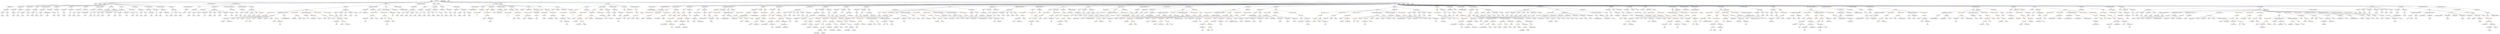 strict digraph {
	graph [bb="0,0,50925,828"];
	node [label="\N"];
	Enter	[height=0.5,
		pos="8893.6,810",
		width=0.83628];
	FunctionCall_Unnamed_28	[color=orange,
		height=0.5,
		label=FunctionCall,
		pos="30579,234",
		width=1.6125];
	ElementaryTypeName_int256_1	[color=black,
		height=0.5,
		label=int256,
		pos="30480,162",
		width=0.91945];
	FunctionCall_Unnamed_28 -> ElementaryTypeName_int256_1	[pos="e,30499,176.93 30556,217.12 30542,207.09 30523,194.06 30508,183.29"];
	Identifier__endPrice_1	[color=black,
		height=0.5,
		label=_endPrice,
		pos="30579,162",
		width=1.3353];
	FunctionCall_Unnamed_28 -> Identifier__endPrice_1	[pos="e,30579,180.1 30579,215.7 30579,208.41 30579,199.73 30579,191.54"];
	Parameter__fee	[color=black,
		height=0.5,
		label=_fee,
		pos="41444,522",
		width=0.75];
	ElementaryTypeName_uint16_7	[color=black,
		height=0.5,
		label=uint16,
		pos="41444,450",
		width=0.91945];
	Parameter__fee -> ElementaryTypeName_uint16_7	[pos="e,41444,468.1 41444,503.7 41444,496.41 41444,487.73 41444,479.54"];
	Identifier_startTime_2	[color=black,
		height=0.5,
		label=startTime,
		pos="15899,306",
		width=1.266];
	FunctionDefinition_createAuction_2	[color=black,
		height=0.5,
		label=createAuction,
		pos="7140.6,666",
		width=1.7234];
	Block_Unnamed_56	[color=black,
		height=0.5,
		label=Block,
		pos="6353.6,594",
		width=0.90558];
	FunctionDefinition_createAuction_2 -> Block_Unnamed_56	[pos="e,6385.8,597.87 7081.7,659.77 6930.4,646.3 6530,610.69 6397.1,598.87"];
	ParameterList_Unnamed_103	[color=black,
		height=0.5,
		label=ParameterList,
		pos="7140.6,594",
		width=1.7095];
	FunctionDefinition_createAuction_2 -> ParameterList_Unnamed_103	[pos="e,7140.6,612.1 7140.6,647.7 7140.6,640.41 7140.6,631.73 7140.6,623.54"];
	Parameter__id_3	[color=black,
		height=0.5,
		label=_id,
		pos="3242.6,522",
		width=0.75];
	ElementaryTypeName_uint40_8	[color=black,
		height=0.5,
		label=uint40,
		pos="3242.6,450",
		width=0.91945];
	Parameter__id_3 -> ElementaryTypeName_uint40_8	[pos="e,3242.6,468.1 3242.6,503.7 3242.6,496.41 3242.6,487.73 3242.6,479.54"];
	PragmaDirective_solidity_2	[color=black,
		height=0.5,
		label=solidity,
		pos="1934.6,738",
		width=1.0442];
	FunctionCall_Unnamed_16	[color=orange,
		height=0.5,
		label=FunctionCall,
		pos="29319,450",
		width=1.6125];
	MemberAccess_Unnamed_15	[color=black,
		height=0.5,
		label=MemberAccess,
		pos="29441,378",
		width=1.9174];
	FunctionCall_Unnamed_16 -> MemberAccess_Unnamed_15	[pos="e,29413,394.81 29345,433.64 29362,423.93 29384,411.23 29403,400.52"];
	Identifier__cutieId_4	[color=black,
		height=0.5,
		label=_cutieId,
		pos="29569,378",
		width=1.1412];
	FunctionCall_Unnamed_16 -> Identifier__cutieId_4	[pos="e,29537,390.03 29362,437.84 29412,425.06 29490,404.78 29519,396 29521,395.23 29524,394.41 29526,393.57"];
	Identifier__owner	[color=black,
		height=0.5,
		label=_owner,
		pos="29667,378",
		width=1.0719];
	FunctionCall_Unnamed_16 -> Identifier__owner	[pos="e,29638,390.22 29361,437.51 29369,435.53 29378,433.6 29386,432 29488,411.09 29517,421.6 29619,396 29621,395.31 29624,394.53 29627,\
393.69"];
	Identifier_this	[color=black,
		height=0.5,
		label=this,
		pos="29751,378",
		width=0.75];
	FunctionCall_Unnamed_16 -> Identifier_this	[pos="e,29730,390.1 29361,437.31 29369,435.33 29378,433.45 29386,432 29530,405.85 29573,435.96 29715,396 29716,395.54 29718,395.02 29719,\
394.44"];
	Block_Unnamed_57	[color=black,
		height=0.5,
		label=Block,
		pos="7852.6,594",
		width=0.90558];
	ExpressionStatement_Unnamed_81	[color=orange,
		height=0.5,
		label=ExpressionStatement,
		pos="7721.6,522",
		width=2.458];
	Block_Unnamed_57 -> ExpressionStatement_Unnamed_81	[pos="e,7752,539.25 7829.8,580.81 7811.1,570.82 7784.2,556.45 7761.9,544.53"];
	ExpressionStatement_Unnamed_80	[color=orange,
		height=0.5,
		label=ExpressionStatement,
		pos="7916.6,522",
		width=2.458];
	Block_Unnamed_57 -> ExpressionStatement_Unnamed_80	[pos="e,7901.1,539.96 7866.8,577.46 7874.6,568.87 7884.6,557.97 7893.5,548.19"];
	Identifier_price_3	[color=black,
		height=0.5,
		label=price,
		pos="18033,234",
		width=0.80856];
	FunctionCall_Unnamed_79	[color=orange,
		height=0.5,
		label=FunctionCall,
		pos="45970,378",
		width=1.6125];
	Identifier__isOnAuction_1	[color=black,
		height=0.5,
		label=_isOnAuction,
		pos="45911,306",
		width=1.7372];
	FunctionCall_Unnamed_79 -> Identifier__isOnAuction_1	[pos="e,45925,323.96 45956,360.41 45949,352.08 45940,341.8 45932,332.49"];
	Identifier_auction_5	[color=black,
		height=0.5,
		label=auction,
		pos="46029,306",
		width=1.0442];
	FunctionCall_Unnamed_79 -> Identifier_auction_5	[pos="e,46015,322.99 45984,360.41 45991,351.83 46000,341.19 46008,331.67"];
	ElementaryTypeName_address_41	[color=black,
		height=0.5,
		label=address,
		pos="23757,234",
		width=1.0996];
	ElementaryTypeName_uint40_30	[color=black,
		height=0.5,
		label=uint40,
		pos="20734,450",
		width=0.91945];
	Block_Unnamed_17	[color=black,
		height=0.5,
		label=Block,
		pos="29273,594",
		width=0.90558];
	ExpressionStatement_Unnamed_21	[color=orange,
		height=0.5,
		label=ExpressionStatement,
		pos="29273,522",
		width=2.458];
	Block_Unnamed_17 -> ExpressionStatement_Unnamed_21	[pos="e,29273,540.1 29273,575.7 29273,568.41 29273,559.73 29273,551.54"];
	MemberAccess_Unnamed_21	[color=black,
		height=0.5,
		label=MemberAccess,
		pos="16284,378",
		width=1.9174];
	Identifier__auction_7	[color=black,
		height=0.5,
		label=_auction,
		pos="16284,306",
		width=1.1828];
	MemberAccess_Unnamed_21 -> Identifier__auction_7	[pos="e,16284,324.1 16284,359.7 16284,352.41 16284,343.73 16284,335.54"];
	NumberLiteral_Unnamed_11	[color=black,
		height=0.5,
		label=NumberLiteral,
		pos="49334,450",
		width=1.765];
	MemberAccess_Unnamed_11	[color=black,
		height=0.5,
		label=MemberAccess,
		pos="36075,378",
		width=1.9174];
	Identifier_coreContract_1	[color=black,
		height=0.5,
		label=coreContract,
		pos="36075,306",
		width=1.6541];
	MemberAccess_Unnamed_11 -> Identifier_coreContract_1	[pos="e,36075,324.1 36075,359.7 36075,352.41 36075,343.73 36075,335.54"];
	Identifier_coreContract_2	[color=black,
		height=0.5,
		label=coreContract,
		pos="29441,306",
		width=1.6541];
	MemberAccess_Unnamed_15 -> Identifier_coreContract_2	[pos="e,29441,324.1 29441,359.7 29441,352.41 29441,343.73 29441,335.54"];
	Identifier_newOwner	[color=black,
		height=0.5,
		label=newOwner,
		pos="11775,306",
		width=1.4046];
	PragmaDirective_solidity_5	[color=black,
		height=0.5,
		label=solidity,
		pos="2027.6,738",
		width=1.0442];
	VariableDeclaration_priceOracle	[color=black,
		height=0.5,
		label=priceOracle,
		pos="23167,594",
		width=1.4877];
	Mapping_Unnamed_1	[color=black,
		height=0.5,
		label=Mapping,
		pos="23154,522",
		width=1.2105];
	VariableDeclaration_priceOracle -> Mapping_Unnamed_1	[pos="e,23157,540.1 23163,575.7 23162,568.32 23160,559.52 23159,551.25"];
	Identifier_msg_10	[color=black,
		height=0.5,
		label=msg,
		pos="34157,162",
		width=0.75];
	Identifier_require_27	[color=black,
		height=0.5,
		label=require,
		pos="39109,378",
		width=1.0026];
	ElementaryTypeName_uint256_6	[color=black,
		height=0.5,
		label=uint256,
		pos="8858.6,450",
		width=1.0442];
	ModifierInvocation_whenPaused_1	[color=black,
		height=0.5,
		label=whenPaused,
		pos="14654,594",
		width=1.5848];
	Identifier_coreAddress_2	[color=black,
		height=0.5,
		label=coreAddress,
		pos="36542,234",
		width=1.6264];
	MemberAccess_Unnamed_17	[color=black,
		height=0.5,
		label=MemberAccess,
		pos="17486,234",
		width=1.9174];
	Identifier_seller	[color=black,
		height=0.5,
		label=seller,
		pos="17486,162",
		width=0.82242];
	MemberAccess_Unnamed_17 -> Identifier_seller	[pos="e,17486,180.1 17486,215.7 17486,208.41 17486,199.73 17486,191.54"];
	FunctionCall_Unnamed_27	[color=orange,
		height=0.5,
		label=FunctionCall,
		pos="18435,450",
		width=1.6125];
	Identifier_AuctionSuccessful	[color=black,
		height=0.5,
		label=AuctionSuccessful,
		pos="18267,378",
		width=2.2362];
	FunctionCall_Unnamed_27 -> Identifier_AuctionSuccessful	[pos="e,18304,394.43 18401,435 18376,424.6 18342,410.27 18314,398.71"];
	MemberAccess_Unnamed_18	[color=black,
		height=0.5,
		label=MemberAccess,
		pos="18435,378",
		width=1.9174];
	FunctionCall_Unnamed_27 -> MemberAccess_Unnamed_18	[pos="e,18435,396.1 18435,431.7 18435,424.41 18435,415.73 18435,407.54"];
	Identifier_price_4	[color=black,
		height=0.5,
		label=price,
		pos="18551,378",
		width=0.80856];
	FunctionCall_Unnamed_27 -> Identifier_price_4	[pos="e,18530,391.24 18460,433.46 18478,422.73 18502,408.4 18521,397.14"];
	Identifier__cutieId_10	[color=black,
		height=0.5,
		label=_cutieId,
		pos="18639,378",
		width=1.1412];
	FunctionCall_Unnamed_27 -> Identifier__cutieId_10	[pos="e,18607,389.87 18472,436 18508,423.96 18560,406.08 18596,393.56"];
	Identifier__cutieId_26	[color=black,
		height=0.5,
		label=_cutieId,
		pos="6730.6,378",
		width=1.1412];
	ElementaryTypeName_uint40_26	[color=black,
		height=0.5,
		label=uint40,
		pos="50678,450",
		width=0.91945];
	ElementaryTypeName_bool_13	[color=black,
		height=0.5,
		label=bool,
		pos="17601,450",
		width=0.76697];
	ModifierInvocation_onlyOwner_5	[color=black,
		height=0.5,
		label=onlyOwner,
		pos="33545,594",
		width=1.4323];
	Parameter__duration_3	[color=black,
		height=0.5,
		label=_duration,
		pos="6927.6,522",
		width=1.2798];
	ElementaryTypeName_uint40_63	[color=black,
		height=0.5,
		label=uint40,
		pos="6960.6,450",
		width=0.91945];
	Parameter__duration_3 -> ElementaryTypeName_uint40_63	[pos="e,6952.7,467.79 6935.6,504.05 6939.3,496.23 6943.7,486.75 6947.9,477.98"];
	ExpressionStatement_Unnamed_37	[color=orange,
		height=0.5,
		label=ExpressionStatement,
		pos="26952,522",
		width=2.458];
	FunctionCall_Unnamed_43	[color=orange,
		height=0.5,
		label=FunctionCall,
		pos="26881,450",
		width=1.6125];
	ExpressionStatement_Unnamed_37 -> FunctionCall_Unnamed_43	[pos="e,26897,467.31 26934,504.05 26926,495.42 26915,484.76 26905,475.27"];
	ElementaryTypeName_uint_1	[color=black,
		height=0.5,
		label=uint,
		pos="29604,450",
		width=0.75];
	ElementaryTypeName_uint128_34	[color=black,
		height=0.5,
		label=uint128,
		pos="48436,378",
		width=1.0442];
	NumberLiteral_Unnamed_13	[color=black,
		height=0.5,
		label=NumberLiteral,
		pos="24678,306",
		width=1.765];
	Identifier_require_2	[color=black,
		height=0.5,
		label=require,
		pos="9985.6,378",
		width=1.0026];
	BinaryOperation_Unnamed_11	[color=brown,
		height=0.5,
		label=BinaryOperation,
		pos="20723,378",
		width=1.9867];
	Identifier__value	[color=black,
		height=0.5,
		label=_value,
		pos="20625,306",
		width=0.96103];
	BinaryOperation_Unnamed_11 -> Identifier__value	[pos="e,20644,321.02 20700,360.76 20686,350.89 20668,338.19 20653,327.61"];
	NumberLiteral_Unnamed_2	[color=black,
		height=0.5,
		label=NumberLiteral,
		pos="20741,306",
		width=1.765];
	BinaryOperation_Unnamed_11 -> NumberLiteral_Unnamed_2	[pos="e,20736,324.1 20727,359.7 20729,352.32 20731,343.52 20733,335.25"];
	Identifier_require_8	[color=black,
		height=0.5,
		label=require,
		pos="19060,378",
		width=1.0026];
	BinaryOperation_Unnamed_39	[color=brown,
		height=0.5,
		label=BinaryOperation,
		pos="25003,378",
		width=1.9867];
	Identifier_now_1	[color=black,
		height=0.5,
		label=now,
		pos="24943,306",
		width=0.75];
	BinaryOperation_Unnamed_39 -> Identifier_now_1	[pos="e,24955,321.89 24988,360.05 24980,351.13 24971,340.06 24963,330.33"];
	Identifier_pastBlockTime_tmstmp4	[color=black,
		height=0.5,
		label=pastBlockTime_tmstmp4,
		pos="25092,306",
		width=2.9016];
	BinaryOperation_Unnamed_39 -> Identifier_pastBlockTime_tmstmp4	[pos="e,25070,323.96 25024,360.41 25035,351.65 25049,340.73 25061,331.06"];
	Identifier__tokenContract_4	[color=black,
		height=0.5,
		label=_tokenContract,
		pos="37704,306",
		width=1.9036];
	Identifier__bid	[color=black,
		height=0.5,
		label=_bid,
		pos="20931,378",
		width=0.76697];
	Identifier_ERC20	[color=black,
		height=0.5,
		label=ERC20,
		pos="43650,378",
		width=1.0581];
	MemberAccess_Unnamed_56	[color=black,
		height=0.5,
		label=MemberAccess,
		pos="31490,450",
		width=1.9174];
	Identifier_auction_10	[color=black,
		height=0.5,
		label=auction,
		pos="31858,378",
		width=1.0442];
	MemberAccess_Unnamed_56 -> Identifier_auction_10	[pos="e,31830,390.18 31540,437.44 31549,435.51 31559,433.62 31568,432 31675,412.36 31705,422.7 31811,396 31813,395.31 31816,394.53 31819,\
393.68"];
	Parameter_None_12	[color=black,
		height=0.5,
		label=None,
		pos="17634,522",
		width=0.85014];
	Parameter_None_12 -> ElementaryTypeName_bool_13	[pos="e,17608,467.47 17626,504.41 17622,496.48 17617,486.78 17613,477.84"];
	Identifier_balance	[color=black,
		height=0.5,
		label=balance,
		pos="37376,378",
		width=1.0719];
	MemberAccess_Unnamed_60	[color=black,
		height=0.5,
		label=MemberAccess,
		pos="31646,450",
		width=1.9174];
	Identifier_auction_14	[color=black,
		height=0.5,
		label=auction,
		pos="31951,378",
		width=1.0442];
	MemberAccess_Unnamed_60 -> Identifier_auction_14	[pos="e,31923,390.14 31697,437.62 31706,435.72 31715,433.78 31724,432 31804,415.27 31826,418.29 31905,396 31907,395.32 31909,394.58 31912,\
393.79"];
	Identifier__cutieId	[color=black,
		height=0.5,
		label=_cutieId,
		pos="25256,306",
		width=1.1412];
	ElementaryTypeName_uint40_19	[color=black,
		height=0.5,
		label=uint40,
		pos="3945.6,450",
		width=0.91945];
	Parameter_endPrice	[color=black,
		height=0.5,
		label=endPrice,
		pos="4147.6,522",
		width=1.1967];
	ElementaryTypeName_uint128_3	[color=black,
		height=0.5,
		label=uint128,
		pos="4147.6,450",
		width=1.0442];
	Parameter_endPrice -> ElementaryTypeName_uint128_3	[pos="e,4147.6,468.1 4147.6,503.7 4147.6,496.41 4147.6,487.73 4147.6,479.54"];
	ElementaryTypeName_bool_1	[color=black,
		height=0.5,
		label=bool,
		pos="10182,522",
		width=0.76697];
	BinaryOperation_Unnamed_56	[color=brown,
		height=0.5,
		label=BinaryOperation,
		pos="41982,450",
		width=1.9867];
	Identifier_candidateContract_1	[color=black,
		height=0.5,
		label=candidateContract,
		pos="41828,378",
		width=2.1808];
	BinaryOperation_Unnamed_56 -> Identifier_candidateContract_1	[pos="e,41862,394.64 41948,433.81 41926,423.72 41897,410.36 41872,399.36"];
	Identifier_coreContract_4	[color=black,
		height=0.5,
		label=coreContract,
		pos="41984,378",
		width=1.6541];
	BinaryOperation_Unnamed_56 -> Identifier_coreContract_4	[pos="e,41983,396.1 41982,431.7 41982,424.41 41983,415.73 41983,407.54"];
	FunctionCall_Unnamed_29	[color=orange,
		height=0.5,
		label=FunctionCall,
		pos="30713,234",
		width=1.6125];
	Identifier__startPrice	[color=black,
		height=0.5,
		label=_startPrice,
		pos="30696,162",
		width=1.4046];
	FunctionCall_Unnamed_29 -> Identifier__startPrice	[pos="e,30700,180.1 30708,215.7 30707,208.32 30704,199.52 30702,191.25"];
	ElementaryTypeName_int256_2	[color=black,
		height=0.5,
		label=int256,
		pos="30798,162",
		width=0.91945];
	FunctionCall_Unnamed_29 -> ElementaryTypeName_int256_2	[pos="e,30780,177.48 30732,216.76 30744,207.21 30759,195.01 30771,184.64"];
	BinaryOperation_Unnamed_54	[color=brown,
		height=0.5,
		label=BinaryOperation,
		pos="41569,378",
		width=1.9867];
	NumberLiteral_Unnamed_21	[color=black,
		height=0.5,
		label=NumberLiteral,
		pos="41565,306",
		width=1.765];
	BinaryOperation_Unnamed_54 -> NumberLiteral_Unnamed_21	[pos="e,41566,324.1 41568,359.7 41567,352.41 41567,343.73 41566,335.54"];
	Identifier__fee	[color=black,
		height=0.5,
		label=_fee,
		pos="41674,306",
		width=0.75];
	BinaryOperation_Unnamed_54 -> Identifier__fee	[pos="e,41655,319.43 41593,360.76 41609,350.23 41629,336.48 41646,325.52"];
	BinaryOperation_Unnamed_85	[color=brown,
		height=0.5,
		label=BinaryOperation,
		pos="36688,306",
		width=1.9867];
	BinaryOperation_Unnamed_85 -> Identifier_coreAddress_2	[pos="e,36572,249.61 36656,289.64 36634,279.31 36605,265.6 36582,254.5"];
	MemberAccess_Unnamed_70	[color=black,
		height=0.5,
		label=MemberAccess,
		pos="36688,234",
		width=1.9174];
	BinaryOperation_Unnamed_85 -> MemberAccess_Unnamed_70	[pos="e,36688,252.1 36688,287.7 36688,280.41 36688,271.73 36688,263.54"];
	ParameterList_Unnamed_7	[color=black,
		height=0.5,
		label=ParameterList,
		pos="2455.6,594",
		width=1.7095];
	Parameter_momId	[color=black,
		height=0.5,
		label=momId,
		pos="2009.6,522",
		width=1.0442];
	ParameterList_Unnamed_7 -> Parameter_momId	[pos="e,2037.5,534.54 2410.9,581.25 2402.6,579.3 2393.8,577.45 2385.6,576 2240.3,550.54 2199.2,573.83 2055.6,540 2053.2,539.43 2050.7,\
538.77 2048.2,538.04"];
	Parameter_genes	[color=black,
		height=0.5,
		label=genes,
		pos="2096.6,522",
		width=0.87786];
	ParameterList_Unnamed_7 -> Parameter_genes	[pos="e,2120.5,534.09 2410.5,581.4 2402.3,579.46 2393.7,577.57 2385.6,576 2276.2,554.83 2245,569.56 2137.6,540 2135.5,539.42 2133.3,538.75 \
2131.1,538.03"];
	Parameter_cooldownEndTime	[color=black,
		height=0.5,
		label=cooldownEndTime,
		pos="2228.6,522",
		width=2.2778];
	ParameterList_Unnamed_7 -> Parameter_cooldownEndTime	[pos="e,2274.7,537.24 2414.2,580.24 2378.2,569.14 2325.7,552.94 2285.7,540.61"];
	Parameter_dadId	[color=black,
		height=0.5,
		label=dadId,
		pos="2361.6,522",
		width=0.90558];
	ParameterList_Unnamed_7 -> Parameter_dadId	[pos="e,2380.4,537.02 2433.8,576.76 2420.5,566.89 2403.5,554.19 2389.3,543.61"];
	Parameter_generation	[color=black,
		height=0.5,
		label=generation,
		pos="2460.6,522",
		width=1.3491];
	ParameterList_Unnamed_7 -> Parameter_generation	[pos="e,2459.4,540.1 2456.8,575.7 2457.3,568.41 2458,559.73 2458.5,551.54"];
	Parameter_cooldownIndex	[color=black,
		height=0.5,
		label=cooldownIndex,
		pos="2596.6,522",
		width=1.9174];
	ParameterList_Unnamed_7 -> Parameter_cooldownIndex	[pos="e,2565.4,538.48 2485.8,577.98 2506.1,567.93 2533,554.56 2555.2,543.52"];
	Parameter_birthTime	[color=black,
		height=0.5,
		label=birthTime,
		pos="2730.6,522",
		width=1.2937];
	ParameterList_Unnamed_7 -> Parameter_birthTime	[pos="e,2695.1,534.1 2503.2,582.3 2547.7,572.11 2615.9,556 2674.6,540 2677.7,539.15 2680.9,538.25 2684.1,537.32"];
	InheritanceSpecifier_Unnamed_1	[color=black,
		height=0.5,
		label=InheritanceSpecifier,
		pos="13285,666",
		width=2.3333];
	UserDefinedTypeName_Unnamed_1	[color=black,
		height=0.5,
		label=UserDefinedTypeName,
		pos="13274,594",
		width=2.7214];
	InheritanceSpecifier_Unnamed_1 -> UserDefinedTypeName_Unnamed_1	[pos="e,13276,612.1 13282,647.7 13281,640.32 13279,631.52 13278,623.25"];
	ElementaryTypeName_uint40_20	[color=black,
		height=0.5,
		label=uint40,
		pos="4915.6,450",
		width=0.91945];
	Parameter_None_5	[color=black,
		height=0.5,
		label=None,
		pos="16962,522",
		width=0.85014];
	ElementaryTypeName_bool_9	[color=black,
		height=0.5,
		label=bool,
		pos="16957,450",
		width=0.76697];
	Parameter_None_5 -> ElementaryTypeName_bool_9	[pos="e,16958,468.1 16960,503.7 16960,496.41 16959,487.73 16959,479.54"];
	BinaryOperation_Unnamed_10	[color=brown,
		height=0.5,
		label=BinaryOperation,
		pos="41008,450",
		width=1.9867];
	Identifier_operatorAddress_1	[color=black,
		height=0.5,
		label=operatorAddress,
		pos="41008,378",
		width=2.0422];
	BinaryOperation_Unnamed_10 -> Identifier_operatorAddress_1	[pos="e,41008,396.1 41008,431.7 41008,424.41 41008,415.73 41008,407.54"];
	Identifier__newOperator_1	[color=black,
		height=0.5,
		label=_newOperator,
		pos="41164,378",
		width=1.7788];
	BinaryOperation_Unnamed_10 -> Identifier__newOperator_1	[pos="e,41131,393.8 41041,433.81 41065,423.43 41095,409.59 41120,398.41"];
	VariableDeclaration_price	[color=black,
		height=0.5,
		label=price,
		pos="18630,450",
		width=0.80856];
	ElementaryTypeName_uint128_16	[color=black,
		height=0.5,
		label=uint128,
		pos="18736,378",
		width=1.0442];
	VariableDeclaration_price -> ElementaryTypeName_uint128_16	[pos="e,18714,393.2 18649,436.16 18665,425.9 18687,411.33 18705,399.47"];
	Parameter__cutieId_8	[color=black,
		height=0.5,
		label=_cutieId,
		pos="5025.6,522",
		width=1.1412];
	ElementaryTypeName_uint40_17	[color=black,
		height=0.5,
		label=uint40,
		pos="4999.6,450",
		width=0.91945];
	Parameter__cutieId_8 -> ElementaryTypeName_uint40_17	[pos="e,5005.8,467.79 5019.3,504.05 5016.4,496.4 5013,487.16 5009.8,478.56"];
	ElementaryTypeName_uint256_7	[color=black,
		height=0.5,
		label=uint256,
		pos="9592.6,450",
		width=1.0442];
	ModifierDefinition_onlyOwner	[color=black,
		height=0.5,
		label=onlyOwner,
		pos="11974,666",
		width=1.4323];
	Block_Unnamed_1	[color=black,
		height=0.5,
		label=Block,
		pos="11816,594",
		width=0.90558];
	ModifierDefinition_onlyOwner -> Block_Unnamed_1	[pos="e,11841,606.1 11943,651.34 11916,639.68 11879,622.9 11851,610.69"];
	ParameterList_Unnamed_25	[color=black,
		height=0.5,
		label=ParameterList,
		pos="11974,594",
		width=1.7095];
	ModifierDefinition_onlyOwner -> ParameterList_Unnamed_25	[pos="e,11974,612.1 11974,647.7 11974,640.41 11974,631.73 11974,623.54"];
	Identifier__cutieId_11	[color=black,
		height=0.5,
		label=_cutieId,
		pos="14171,306",
		width=1.1412];
	FunctionCall_Unnamed_5	[color=orange,
		height=0.5,
		label=FunctionCall,
		pos="10658,450",
		width=1.6125];
	Identifier_paused_1	[color=black,
		height=0.5,
		label=paused,
		pos="10577,378",
		width=1.0303];
	FunctionCall_Unnamed_5 -> Identifier_paused_1	[pos="e,10594,394.19 10639,432.76 10628,423.5 10614,411.73 10603,401.58"];
	Identifier_require_3	[color=black,
		height=0.5,
		label=require,
		pos="10668,378",
		width=1.0026];
	FunctionCall_Unnamed_5 -> Identifier_require_3	[pos="e,10665,396.1 10660,431.7 10661,424.32 10662,415.52 10664,407.25"];
	ElementaryTypeName_uint40_7	[color=black,
		height=0.5,
		label=uint40,
		pos="1720.6,450",
		width=0.91945];
	VariableDeclaration_newOwner	[color=black,
		height=0.5,
		label=newOwner,
		pos="12544,522",
		width=1.4046];
	ElementaryTypeName_address_6	[color=black,
		height=0.5,
		label=address,
		pos="12544,450",
		width=1.0996];
	VariableDeclaration_newOwner -> ElementaryTypeName_address_6	[pos="e,12544,468.1 12544,503.7 12544,496.41 12544,487.73 12544,479.54"];
	MemberAccess_Unnamed_41	[color=black,
		height=0.5,
		label=MemberAccess,
		pos="34891,234",
		width=1.9174];
	FunctionCall_Unnamed_53	[color=orange,
		height=0.5,
		label=FunctionCall,
		pos="34891,162",
		width=1.6125];
	MemberAccess_Unnamed_41 -> FunctionCall_Unnamed_53	[pos="e,34891,180.1 34891,215.7 34891,208.41 34891,199.73 34891,191.54"];
	ElementaryTypeName_uint128_13	[color=black,
		height=0.5,
		label=uint128,
		pos="20451,450",
		width=1.0442];
	MemberAccess_Unnamed_68	[color=black,
		height=0.5,
		label=MemberAccess,
		pos="37095,162",
		width=1.9174];
	Identifier_msg_22	[color=black,
		height=0.5,
		label=msg,
		pos="37095,90",
		width=0.75];
	MemberAccess_Unnamed_68 -> Identifier_msg_22	[pos="e,37095,108.1 37095,143.7 37095,136.41 37095,127.73 37095,119.54"];
	ElementaryTypeName_address_54	[color=black,
		height=0.5,
		label=address,
		pos="36644,378",
		width=1.0996];
	Identifier___4	[color=black,
		height=0.5,
		label=_,
		pos="20992,450",
		width=0.75];
	ElementaryTypeName_uint128_21	[color=black,
		height=0.5,
		label=uint128,
		pos="29931,450",
		width=1.0442];
	Identifier__isOnAuction_6	[color=black,
		height=0.5,
		label=_isOnAuction,
		pos="40799,306",
		width=1.7372];
	Block_Unnamed_14	[color=black,
		height=0.5,
		label=Block,
		pos="43161,594",
		width=0.90558];
	BinaryOperation_Unnamed_15	[color=brown,
		height=0.5,
		label=BinaryOperation,
		pos="43294,522",
		width=1.9867];
	Block_Unnamed_14 -> BinaryOperation_Unnamed_15	[pos="e,43264,538.74 43184,580.81 43203,570.68 43231,556.05 43254,544.04"];
	Block_Unnamed_34	[color=black,
		height=0.5,
		label=Block,
		pos="28064,594",
		width=0.90558];
	Block_Unnamed_34 -> ExpressionStatement_Unnamed_37	[pos="e,27035,528.26 28031,590.96 27885,581.75 27282,543.79 27046,528.97"];
	ExpressionStatement_Unnamed_40	[color=orange,
		height=0.5,
		label=ExpressionStatement,
		pos="27430,522",
		width=2.458];
	Block_Unnamed_34 -> ExpressionStatement_Unnamed_40	[pos="e,27506,531.42 28032,589.48 27938,579.12 27660,548.48 27517,532.67"];
	ExpressionStatement_Unnamed_39	[color=orange,
		height=0.5,
		label=ExpressionStatement,
		pos="27767,522",
		width=2.458];
	Block_Unnamed_34 -> ExpressionStatement_Unnamed_39	[pos="e,27823,536.24 28034,586.03 27988,575.1 27897,553.65 27834,538.83"];
	VariableDeclarationStatement_Unnamed_13	[color=black,
		height=0.5,
		label=VariableDeclarationStatement,
		pos="28064,522",
		width=3.3174];
	Block_Unnamed_34 -> VariableDeclarationStatement_Unnamed_13	[pos="e,28064,540.1 28064,575.7 28064,568.41 28064,559.73 28064,551.54"];
	VariableDeclarationStatement_Unnamed_12	[color=black,
		height=0.5,
		label=VariableDeclarationStatement,
		pos="28321,522",
		width=3.3174];
	Block_Unnamed_34 -> VariableDeclarationStatement_Unnamed_12	[pos="e,28264,538.3 28093,585.11 28131,574.54 28201,555.49 28254,541.26"];
	ExpressionStatement_Unnamed_38	[color=orange,
		height=0.5,
		label=ExpressionStatement,
		pos="28547,522",
		width=2.458];
	Block_Unnamed_34 -> ExpressionStatement_Unnamed_38	[pos="e,28482,534.61 28095,589.01 28161,580.65 28318,560.35 28449,540 28456,538.9 28463,537.71 28470,536.48"];
	Identifier_coreContract_3	[color=black,
		height=0.5,
		label=coreContract,
		pos="33786,378",
		width=1.6541];
	UserDefinedTypeName_Unnamed_24	[color=black,
		height=0.5,
		label=UserDefinedTypeName,
		pos="15225,450",
		width=2.7214];
	ElementaryTypeName_bool_15	[color=black,
		height=0.5,
		label=bool,
		pos="6388.6,378",
		width=0.76697];
	Identifier_owner_1	[color=black,
		height=0.5,
		label=owner,
		pos="11435,306",
		width=0.93331];
	Block_Unnamed_40	[color=black,
		height=0.5,
		label=Block,
		pos="21385,594",
		width=0.90558];
	ExpressionStatement_Unnamed_51	[color=orange,
		height=0.5,
		label=ExpressionStatement,
		pos="21331,522",
		width=2.458];
	Block_Unnamed_40 -> ExpressionStatement_Unnamed_51	[pos="e,21344,539.8 21372,577.12 21366,568.77 21358,558.32 21351,548.84"];
	ExpressionStatement_Unnamed_52	[color=orange,
		height=0.5,
		label=ExpressionStatement,
		pos="21526,522",
		width=2.458];
	Block_Unnamed_40 -> ExpressionStatement_Unnamed_52	[pos="e,21493,539.09 21408,581.28 21429,571.17 21458,556.31 21483,544.12"];
	Identifier_auction_15	[color=black,
		height=0.5,
		label=auction,
		pos="32137,378",
		width=1.0442];
	UserDefinedTypeName_Unnamed_27	[color=black,
		height=0.5,
		label=UserDefinedTypeName,
		pos="5915.6,378",
		width=2.7214];
	FunctionCall_Unnamed_74	[color=orange,
		height=0.5,
		label=FunctionCall,
		pos="44135,450",
		width=1.6125];
	FunctionCall_Unnamed_74 -> Identifier_ERC20	[pos="e,43678,390.42 44092,437.23 44084,435.26 44076,433.4 44068,432 43904,403.55 43858,432.46 43697,396 43694,395.38 43691,394.65 43688,\
393.84"];
	Identifier__tokenContract_1	[color=black,
		height=0.5,
		label=_tokenContract,
		pos="43775,378",
		width=1.9036];
	FunctionCall_Unnamed_74 -> Identifier__tokenContract_1	[pos="e,43825,390.53 44091,437.49 44084,435.54 44075,433.63 44068,432 43972,412.01 43947,414.5 43852,396 43846,395.01 43841,393.94 43836,\
392.84"];
	Identifier__addAuction_1	[color=black,
		height=0.5,
		label=_addAuction,
		pos="6090.6,378",
		width=1.6402];
	MemberAccess_Unnamed_2	[color=black,
		height=0.5,
		label=MemberAccess,
		pos="43004,234",
		width=1.9174];
	Identifier_msg_2	[color=black,
		height=0.5,
		label=msg,
		pos="43004,162",
		width=0.75];
	MemberAccess_Unnamed_2 -> Identifier_msg_2	[pos="e,43004,180.1 43004,215.7 43004,208.41 43004,199.73 43004,191.54"];
	ExpressionStatement_Unnamed_6	[color=orange,
		height=0.5,
		label=ExpressionStatement,
		pos="9852.6,522",
		width=2.458];
	Identifier___1	[color=black,
		height=0.5,
		label=_,
		pos="9852.6,450",
		width=0.75];
	ExpressionStatement_Unnamed_6 -> Identifier___1	[pos="e,9852.6,468.1 9852.6,503.7 9852.6,496.41 9852.6,487.73 9852.6,479.54"];
	ElementaryTypeName_uint40_5	[color=black,
		height=0.5,
		label=uint40,
		pos="1407.6,450",
		width=0.91945];
	UserDefinedTypeName_Unnamed_4	[color=black,
		height=0.5,
		label=UserDefinedTypeName,
		pos="37800,522",
		width=2.7214];
	Identifier_tokenContract	[color=black,
		height=0.5,
		label=tokenContract,
		pos="44139,378",
		width=1.765];
	ExpressionStatement_Unnamed_5	[color=orange,
		height=0.5,
		label=ExpressionStatement,
		pos="10048,522",
		width=2.458];
	FunctionCall_Unnamed_4	[color=orange,
		height=0.5,
		label=FunctionCall,
		pos="10048,450",
		width=1.6125];
	ExpressionStatement_Unnamed_5 -> FunctionCall_Unnamed_4	[pos="e,10048,468.1 10048,503.7 10048,496.41 10048,487.73 10048,479.54"];
	VariableDeclaration_currentPrice	[color=black,
		height=0.5,
		label=currentPrice,
		pos="30307,306",
		width=1.5432];
	ElementaryTypeName_uint128_22	[color=black,
		height=0.5,
		label=uint128,
		pos="30211,234",
		width=1.0442];
	VariableDeclaration_currentPrice -> ElementaryTypeName_uint128_22	[pos="e,30231,249.63 30285,289.12 30271,279.39 30254,266.82 30240,256.24"];
	ElementaryTypeName_uint40_13	[color=black,
		height=0.5,
		label=uint40,
		pos="998.57,450",
		width=0.91945];
	FunctionCall_Unnamed_33	[color=orange,
		height=0.5,
		label=FunctionCall,
		pos="49088,450",
		width=1.6125];
	Identifier_now	[color=black,
		height=0.5,
		label=now,
		pos="49030,378",
		width=0.75];
	FunctionCall_Unnamed_33 -> Identifier_now	[pos="e,49042,394.36 49074,432.05 49066,423.35 49057,412.59 49049,403.03"];
	ElementaryTypeName_uint40_42	[color=black,
		height=0.5,
		label=uint40,
		pos="49108,378",
		width=0.91945];
	FunctionCall_Unnamed_33 -> ElementaryTypeName_uint40_42	[pos="e,49103,396.1 49093,431.7 49095,424.24 49097,415.32 49100,406.97"];
	IfStatement_Unnamed_1	[color=orange,
		height=0.5,
		label=IfStatement,
		pos="18097,522",
		width=1.4739];
	BinaryOperation_Unnamed_21	[color=brown,
		height=0.5,
		label=BinaryOperation,
		pos="18113,450",
		width=1.9867];
	IfStatement_Unnamed_1 -> BinaryOperation_Unnamed_21	[pos="e,18109,468.1 18101,503.7 18102,496.32 18104,487.52 18106,479.25"];
	Block_Unnamed_20	[color=black,
		height=0.5,
		label=Block,
		pos="18235,450",
		width=0.90558];
	IfStatement_Unnamed_1 -> Block_Unnamed_20	[pos="e,18211,462.93 18125,506.5 18147,495.31 18178,479.82 18201,468.05"];
	VariableDeclarationStatement_Unnamed_31	[color=black,
		height=0.5,
		label=VariableDeclarationStatement,
		pos="39697,522",
		width=3.3174];
	VariableDeclaration_auction_7	[color=black,
		height=0.5,
		label=auction,
		pos="39476,450",
		width=1.0442];
	VariableDeclarationStatement_Unnamed_31 -> VariableDeclaration_auction_7	[pos="e,39506,460.7 39647,505.2 39608,492.82 39554,475.78 39517,464.13"];
	IndexAccess_Unnamed_15	[color=black,
		height=0.5,
		label=IndexAccess,
		pos="39697,450",
		width=1.6402];
	VariableDeclarationStatement_Unnamed_31 -> IndexAccess_Unnamed_15	[pos="e,39697,468.1 39697,503.7 39697,496.41 39697,487.73 39697,479.54"];
	VariableDeclaration_ETHPrice	[color=black,
		height=0.5,
		label=ETHPrice,
		pos="3903.6,594",
		width=1.3214];
	ElementaryTypeName_uint256_10	[color=black,
		height=0.5,
		label=uint256,
		pos="3848.6,522",
		width=1.0442];
	VariableDeclaration_ETHPrice -> ElementaryTypeName_uint256_10	[pos="e,3861.1,538.99 3890.5,576.41 3883.9,567.92 3875.6,557.41 3868.2,547.96"];
	FunctionCall_Unnamed_84	[color=orange,
		height=0.5,
		label=FunctionCall,
		pos="45492,378",
		width=1.6125];
	Identifier__sender	[color=black,
		height=0.5,
		label=_sender,
		pos="45293,306",
		width=1.1135];
	FunctionCall_Unnamed_84 -> Identifier__sender	[pos="e,45323,317.81 45454,363.83 45420,351.77 45369,333.96 45334,321.5"];
	Identifier_priceInTokens	[color=black,
		height=0.5,
		label=priceInTokens,
		pos="45416,306",
		width=1.7927];
	FunctionCall_Unnamed_84 -> Identifier_priceInTokens	[pos="e,45434,323.71 45474,360.41 45464,351.76 45452,341 45442,331.42"];
	MemberAccess_Unnamed_53	[color=black,
		height=0.5,
		label=MemberAccess,
		pos="45568,306",
		width=1.9174];
	FunctionCall_Unnamed_84 -> MemberAccess_Unnamed_53	[pos="e,45549,323.71 45510,360.41 45519,351.76 45531,341 45541,331.42"];
	FunctionCall_Unnamed_85	[color=orange,
		height=0.5,
		label=FunctionCall,
		pos="45713,306",
		width=1.6125];
	FunctionCall_Unnamed_84 -> FunctionCall_Unnamed_85	[pos="e,45673,319.52 45531,364.49 45568,352.87 45622,335.54 45662,322.94"];
	BooleanLiteral_Unnamed	[color=black,
		height=0.5,
		label=BooleanLiteral,
		pos="10292,522",
		width=1.7788];
	BinaryOperation_Unnamed_7	[color=brown,
		height=0.5,
		label=BinaryOperation,
		pos="43156,306",
		width=1.9867];
	BinaryOperation_Unnamed_7 -> MemberAccess_Unnamed_2	[pos="e,43037,250.21 43122,289.64 43100,279.44 43071,265.94 43047,254.92"];
	Identifier_operatorAddress	[color=black,
		height=0.5,
		label=operatorAddress,
		pos="43165,234",
		width=2.0422];
	BinaryOperation_Unnamed_7 -> Identifier_operatorAddress	[pos="e,43162,252.1 43158,287.7 43159,280.32 43160,271.52 43161,263.25"];
	ElementaryTypeName_uint128_20	[color=black,
		height=0.5,
		label=uint128,
		pos="30351,450",
		width=1.0442];
	ElementaryTypeName_uint16_6	[color=black,
		height=0.5,
		label=uint16,
		pos="37949,522",
		width=0.91945];
	MemberAccess_Unnamed_47	[color=black,
		height=0.5,
		label=MemberAccess,
		pos="22596,378",
		width=1.9174];
	Identifier_oracle_1	[color=black,
		height=0.5,
		label=oracle,
		pos="22596,306",
		width=0.91945];
	MemberAccess_Unnamed_47 -> Identifier_oracle_1	[pos="e,22596,324.1 22596,359.7 22596,352.41 22596,343.73 22596,335.54"];
	FunctionCall_Unnamed_106	[color=orange,
		height=0.5,
		label=FunctionCall,
		pos="40477,306",
		width=1.6125];
	Identifier_coreContract_6	[color=black,
		height=0.5,
		label=coreContract,
		pos="40418,234",
		width=1.6541];
	FunctionCall_Unnamed_106 -> Identifier_coreContract_6	[pos="e,40432,251.96 40463,288.41 40456,280.08 40447,269.8 40439,260.49"];
	ElementaryTypeName_address_52	[color=black,
		height=0.5,
		label=address,
		pos="40535,234",
		width=1.0996];
	FunctionCall_Unnamed_106 -> ElementaryTypeName_address_52	[pos="e,40521,251.31 40491,288.05 40498,279.68 40506,269.4 40514,260.13"];
	Identifier_msg_21	[color=black,
		height=0.5,
		label=msg,
		pos="39878,306",
		width=0.75];
	ElementaryTypeName_uint40_1	[color=black,
		height=0.5,
		label=uint40,
		pos="2730.6,450",
		width=0.91945];
	Identifier_auction_2	[color=black,
		height=0.5,
		label=auction,
		pos="19549,378",
		width=1.0442];
	StateVariableDeclaration_Unnamed_10	[color=black,
		height=0.5,
		label=StateVariableDeclaration,
		pos="13546,666",
		width=2.8184];
	VariableDeclaration_winner_tmstmp6	[color=black,
		height=0.5,
		label=winner_tmstmp6,
		pos="13462,594",
		width=2.0145];
	StateVariableDeclaration_Unnamed_10 -> VariableDeclaration_winner_tmstmp6	[pos="e,13481,611.55 13525,648.05 13515,639.31 13502,628.49 13490,618.9"];
	ParameterList_Unnamed_9	[color=black,
		height=0.5,
		label=ParameterList,
		pos="1327.6,594",
		width=1.7095];
	Parameter_genes_1	[color=black,
		height=0.5,
		label=genes,
		pos="1324.6,522",
		width=0.87786];
	ParameterList_Unnamed_9 -> Parameter_genes_1	[pos="e,1325.3,540.1 1326.8,575.7 1326.5,568.41 1326.1,559.73 1325.8,551.54"];
	ExpressionStatement_Unnamed_15	[color=orange,
		height=0.5,
		label=ExpressionStatement,
		pos="20854,522",
		width=2.458];
	FunctionCall_Unnamed_11	[color=orange,
		height=0.5,
		label=FunctionCall,
		pos="20849,450",
		width=1.6125];
	ExpressionStatement_Unnamed_15 -> FunctionCall_Unnamed_11	[pos="e,20850,468.1 20852,503.7 20852,496.41 20851,487.73 20851,479.54"];
	FunctionDefinition__cancelActiveAuction	[color=black,
		height=0.5,
		label=_cancelActiveAuction,
		pos="13780,666",
		width=2.5689];
	Block_Unnamed_18	[color=black,
		height=0.5,
		label=Block,
		pos="13585,594",
		width=0.90558];
	FunctionDefinition__cancelActiveAuction -> Block_Unnamed_18	[pos="e,13611,604.62 13737,649.64 13702,637.31 13655,620.17 13622,608.39"];
	ParameterList_Unnamed_63	[color=black,
		height=0.5,
		label=ParameterList,
		pos="13780,594",
		width=1.7095];
	FunctionDefinition__cancelActiveAuction -> ParameterList_Unnamed_63	[pos="e,13780,612.1 13780,647.7 13780,640.41 13780,631.73 13780,623.54"];
	Identifier_msg_11	[color=black,
		height=0.5,
		label=msg,
		pos="26996,234",
		width=0.75];
	FunctionCall_Unnamed_114	[color=orange,
		height=0.5,
		label=FunctionCall,
		pos="33149,306",
		width=1.6125];
	ElementaryTypeName_address_58	[color=black,
		height=0.5,
		label=address,
		pos="33086,234",
		width=1.0996];
	FunctionCall_Unnamed_114 -> ElementaryTypeName_address_58	[pos="e,33100,250.99 33134,288.41 33126,279.74 33116,268.97 33108,259.38"];
	Identifier__tokenContract_6	[color=black,
		height=0.5,
		label=_tokenContract,
		pos="33212,234",
		width=1.9036];
	FunctionCall_Unnamed_114 -> Identifier__tokenContract_6	[pos="e,33196,251.96 33164,288.41 33171,280.08 33180,269.8 33189,260.49"];
	Parameter_None_1	[color=black,
		height=0.5,
		label=None,
		pos="9302.6,522",
		width=0.85014];
	ElementaryTypeName_uint256_9	[color=black,
		height=0.5,
		label=uint256,
		pos="9315.6,450",
		width=1.0442];
	Parameter_None_1 -> ElementaryTypeName_uint256_9	[pos="e,9312.4,468.1 9305.8,503.7 9307.2,496.32 9308.8,487.52 9310.3,479.25"];
	UserDefinedTypeName_Unnamed_11	[color=black,
		height=0.5,
		label=UserDefinedTypeName,
		pos="28567,378",
		width=2.7214];
	Identifier__computeCurrentPrice	[color=black,
		height=0.5,
		label=_computeCurrentPrice,
		pos="49665,450",
		width=2.6382];
	UserDefinedTypeName_Unnamed_21	[color=black,
		height=0.5,
		label=UserDefinedTypeName,
		pos="39422,378",
		width=2.7214];
	VariableDeclaration_auction_7 -> UserDefinedTypeName_Unnamed_21	[pos="e,39435,396.12 39463,432.76 39457,424.53 39449,414.32 39442,405.02"];
	Identifier__auction_11	[color=black,
		height=0.5,
		label=_auction,
		pos="50286,378",
		width=1.1828];
	FunctionCall_Unnamed_47	[color=orange,
		height=0.5,
		label=FunctionCall,
		pos="27595,378",
		width=1.6125];
	Identifier_now_4	[color=black,
		height=0.5,
		label=now,
		pos="27585,306",
		width=0.75];
	FunctionCall_Unnamed_47 -> Identifier_now_4	[pos="e,27587,324.1 27592,359.7 27591,352.32 27590,343.52 27589,335.25"];
	ElementaryTypeName_uint40_45	[color=black,
		height=0.5,
		label=uint40,
		pos="27663,306",
		width=0.91945];
	FunctionCall_Unnamed_47 -> ElementaryTypeName_uint40_45	[pos="e,27648,322.51 27611,360.41 27619,351.53 27630,340.44 27640,330.67"];
	VariableDeclarationStatement_Unnamed_23	[color=black,
		height=0.5,
		label=VariableDeclarationStatement,
		pos="44042,522",
		width=3.3174];
	MemberAccess_Unnamed_52	[color=black,
		height=0.5,
		label=MemberAccess,
		pos="43912,450",
		width=1.9174];
	VariableDeclarationStatement_Unnamed_23 -> MemberAccess_Unnamed_52	[pos="e,43941,466.67 44010,504.23 43992,494.56 43970,482.32 43951,472.01"];
	VariableDeclaration_seller_2	[color=black,
		height=0.5,
		label=seller,
		pos="44029,450",
		width=0.82242];
	VariableDeclarationStatement_Unnamed_23 -> VariableDeclaration_seller_2	[pos="e,44032,468.1 44038,503.7 44037,496.32 44035,487.52 44034,479.25"];
	ModifierInvocation_canBeStoredIn128Bits_2	[color=black,
		height=0.5,
		label=canBeStoredIn128Bits,
		pos="7997.6,594",
		width=2.6105];
	MemberAccess_Unnamed_77	[color=black,
		height=0.5,
		label=MemberAccess,
		pos="8092.6,522",
		width=1.9174];
	ModifierInvocation_canBeStoredIn128Bits_2 -> MemberAccess_Unnamed_77	[pos="e,8070.2,539.47 8020.1,576.41 8032.4,567.34 8047.8,555.97 8061.3,546.06"];
	BinaryOperation_Unnamed_63	[color=brown,
		height=0.5,
		label=BinaryOperation,
		pos="17361,522",
		width=1.9867];
	BinaryOperation_Unnamed_70	[color=brown,
		height=0.5,
		label=BinaryOperation,
		pos="17238,450",
		width=1.9867];
	BinaryOperation_Unnamed_63 -> BinaryOperation_Unnamed_70	[pos="e,17265,466.82 17333,505.12 17316,495.45 17294,482.98 17275,472.44"];
	BinaryOperation_Unnamed_64	[color=brown,
		height=0.5,
		label=BinaryOperation,
		pos="17399,450",
		width=1.9867];
	BinaryOperation_Unnamed_63 -> BinaryOperation_Unnamed_64	[pos="e,17389,468.1 17370,503.7 17374,495.98 17379,486.71 17384,478.11"];
	FunctionDefinition_play_tmstmp30	[color=black,
		height=0.5,
		label=play_tmstmp30,
		pos="14129,666",
		width=1.8897];
	Block_Unnamed_15	[color=black,
		height=0.5,
		label=Block,
		pos="14015,594",
		width=0.90558];
	FunctionDefinition_play_tmstmp30 -> Block_Unnamed_15	[pos="e,14036,607.94 14102,648.94 14085,638.5 14063,624.84 14045,613.88"];
	ParameterList_Unnamed_61	[color=black,
		height=0.5,
		label=ParameterList,
		pos="14129,594",
		width=1.7095];
	FunctionDefinition_play_tmstmp30 -> ParameterList_Unnamed_61	[pos="e,14129,612.1 14129,647.7 14129,640.41 14129,631.73 14129,623.54"];
	ParameterList_Unnamed_37	[color=black,
		height=0.5,
		label=ParameterList,
		pos="4309.6,594",
		width=1.7095];
	Parameter__cutieId_11	[color=black,
		height=0.5,
		label=_cutieId,
		pos="4045.6,522",
		width=1.1412];
	ParameterList_Unnamed_37 -> Parameter__cutieId_11	[pos="e,4076.9,534.11 4261.7,582.36 4218.1,572.4 4152.1,556.59 4095.6,540 4093,539.25 4090.4,538.45 4087.7,537.62"];
	FunctionDefinition__removeAuction	[color=black,
		height=0.5,
		label=_removeAuction,
		pos="14429,666",
		width=2.0145];
	Block_Unnamed_23	[color=black,
		height=0.5,
		label=Block,
		pos="14299,594",
		width=0.90558];
	FunctionDefinition__removeAuction -> Block_Unnamed_23	[pos="e,14321,607.34 14399,649.12 14379,638.28 14352,623.92 14331,612.71"];
	ParameterList_Unnamed_67	[color=black,
		height=0.5,
		label=ParameterList,
		pos="14429,594",
		width=1.7095];
	FunctionDefinition__removeAuction -> ParameterList_Unnamed_67	[pos="e,14429,612.1 14429,647.7 14429,640.41 14429,631.73 14429,623.54"];
	Block_Unnamed	[color=black,
		height=0.5,
		label=Block,
		pos="12697,594",
		width=0.90558];
	ExpressionStatement_Unnamed	[color=orange,
		height=0.5,
		label=ExpressionStatement,
		pos="12854,522",
		width=2.458];
	Block_Unnamed -> ExpressionStatement_Unnamed	[pos="e,12818,538.86 12721,581.91 12745,571.62 12779,556.05 12808,543.5"];
	ExpressionStatement_Unnamed_78	[color=orange,
		height=0.5,
		label=ExpressionStatement,
		pos="5651.6,522",
		width=2.458];
	BinaryOperation_Unnamed_89	[color=brown,
		height=0.5,
		label=BinaryOperation,
		pos="5489.6,450",
		width=1.9867];
	ExpressionStatement_Unnamed_78 -> BinaryOperation_Unnamed_89	[pos="e,5524.4,466.06 5615.2,505.29 5591.5,495.03 5560.3,481.54 5534.9,470.58"];
	ParameterList_Unnamed_15	[color=black,
		height=0.5,
		label=ParameterList,
		pos="278.57,594",
		width=1.7095];
	Parameter_generation_1	[color=black,
		height=0.5,
		label=generation,
		pos="274.57,522",
		width=1.3491];
	ParameterList_Unnamed_15 -> Parameter_generation_1	[pos="e,275.55,540.1 277.59,575.7 277.17,568.41 276.67,559.73 276.21,551.54"];
	MemberAccess_Unnamed_31	[color=black,
		height=0.5,
		label=MemberAccess,
		pos="33895,234",
		width=1.9174];
	Identifier_msg_9	[color=black,
		height=0.5,
		label=msg,
		pos="33895,162",
		width=0.75];
	MemberAccess_Unnamed_31 -> Identifier_msg_9	[pos="e,33895,180.1 33895,215.7 33895,208.41 33895,199.73 33895,191.54"];
	ElementaryTypeName_uint40_59	[color=black,
		height=0.5,
		label=uint40,
		pos="37997,450",
		width=0.91945];
	Identifier_getCutieId	[color=black,
		height=0.5,
		label=getCutieId,
		pos="48127,378",
		width=1.363];
	Identifier__isOwner	[color=black,
		height=0.5,
		label=_isOwner,
		pos="26762,306",
		width=1.2937];
	FunctionDefinition_cancelActiveAuctionWhenPaused_1	[color=black,
		height=0.5,
		label=cancelActiveAuctionWhenPaused,
		pos="14903,666",
		width=3.7887];
	FunctionDefinition_cancelActiveAuctionWhenPaused_1 -> ModifierInvocation_whenPaused_1	[pos="e,14695,606.71 14846,649.2 14804,637.38 14747,621.33 14706,609.77"];
	ParameterList_Unnamed_98	[color=black,
		height=0.5,
		label=ParameterList,
		pos="14791,594",
		width=1.7095];
	FunctionDefinition_cancelActiveAuctionWhenPaused_1 -> ParameterList_Unnamed_98	[pos="e,14816,610.75 14875,647.88 14860,638.49 14841,626.76 14825,616.74"];
	Block_Unnamed_51	[color=black,
		height=0.5,
		label=Block,
		pos="14903,594",
		width=0.90558];
	FunctionDefinition_cancelActiveAuctionWhenPaused_1 -> Block_Unnamed_51	[pos="e,14903,612.1 14903,647.7 14903,640.41 14903,631.73 14903,623.54"];
	ModifierInvocation_onlyOwner_6	[color=black,
		height=0.5,
		label=onlyOwner,
		pos="15005,594",
		width=1.4323];
	FunctionDefinition_cancelActiveAuctionWhenPaused_1 -> ModifierInvocation_onlyOwner_6	[pos="e,14982,610.51 14928,647.88 14941,638.51 14958,626.82 14973,616.81"];
	ElementaryTypeName_uint40_39	[color=black,
		height=0.5,
		label=uint40,
		pos="30533,450",
		width=0.91945];
	BinaryOperation_Unnamed_29	[color=brown,
		height=0.5,
		label=BinaryOperation,
		pos="30633,306",
		width=1.9867];
	BinaryOperation_Unnamed_29 -> FunctionCall_Unnamed_28	[pos="e,30592,251.79 30620,288.05 30613,279.89 30606,269.91 30598,260.82"];
	BinaryOperation_Unnamed_29 -> FunctionCall_Unnamed_29	[pos="e,30694,251.47 30652,288.41 30662,279.61 30674,268.63 30685,258.92"];
	FunctionDefinition_changeOptional	[color=black,
		height=0.5,
		label=changeOptional,
		pos="204.57,666",
		width=1.9036];
	ParameterList_Unnamed_21	[color=black,
		height=0.5,
		label=ParameterList,
		pos="137.57,594",
		width=1.7095];
	FunctionDefinition_changeOptional -> ParameterList_Unnamed_21	[pos="e,153.64,611.79 188.36,648.05 180.29,639.63 170.39,629.28 161.47,619.97"];
	ElementaryTypeName_address_43	[color=black,
		height=0.5,
		label=address,
		pos="13097,522",
		width=1.0996];
	VariableDeclaration_winner_tmstmp6 -> ElementaryTypeName_address_43	[pos="e,13126,534.3 13409,581.43 13399,579.52 13390,577.64 13381,576 13277,557.14 13248,565.42 13146,540 13143,539.32 13140,538.55 13137,\
537.72"];
	FunctionCall_Unnamed_81	[color=orange,
		height=0.5,
		label=FunctionCall,
		pos="44415,450",
		width=1.6125];
	FunctionCall_Unnamed_81 -> Identifier_tokenContract	[pos="e,44185,390.71 44371,437.83 44323,425.82 44248,406.68 44196,393.51"];
	Identifier_priceWei_1	[color=black,
		height=0.5,
		label=priceWei,
		pos="44265,378",
		width=1.2244];
	FunctionCall_Unnamed_81 -> Identifier_priceWei_1	[pos="e,44293,392.19 44383,434.5 44360,423.6 44328,408.61 44303,396.95"];
	Identifier_getPriceInToken	[color=black,
		height=0.5,
		label=getPriceInToken,
		pos="44399,378",
		width=2.0006];
	FunctionCall_Unnamed_81 -> Identifier_getPriceInToken	[pos="e,44402,396.1 44411,431.7 44409,424.32 44407,415.52 44405,407.25"];
	Block_Unnamed_2	[color=black,
		height=0.5,
		label=Block,
		pos="12149,594",
		width=0.90558];
	ExpressionStatement_Unnamed_3	[color=orange,
		height=0.5,
		label=ExpressionStatement,
		pos="11926,522",
		width=2.458];
	Block_Unnamed_2 -> ExpressionStatement_Unnamed_3	[pos="e,11972,537.71 12121,584.28 12087,573.53 12028,555 11983,541.13"];
	EmitStatement_Unnamed	[color=black,
		height=0.5,
		label=EmitStatement,
		pos="12097,522",
		width=1.7788];
	Block_Unnamed_2 -> EmitStatement_Unnamed	[pos="e,12109,539.8 12137,577.12 12131,568.77 12123,558.32 12116,548.84"];
	ExpressionStatement_Unnamed_4	[color=orange,
		height=0.5,
		label=ExpressionStatement,
		pos="12268,522",
		width=2.458];
	Block_Unnamed_2 -> ExpressionStatement_Unnamed_4	[pos="e,12240,539.46 12170,580.16 12187,570.41 12210,556.77 12230,545.26"];
	ElementaryTypeName_address_42	[color=black,
		height=0.5,
		label=address,
		pos="23509,234",
		width=1.0996];
	Identifier_priceWei	[color=black,
		height=0.5,
		label=priceWei,
		pos="23010,234",
		width=1.2244];
	BinaryOperation_Unnamed_53	[color=brown,
		height=0.5,
		label=BinaryOperation,
		pos="35140,378",
		width=1.9867];
	Identifier_now_7	[color=black,
		height=0.5,
		label=now,
		pos="35109,306",
		width=0.75];
	BinaryOperation_Unnamed_53 -> Identifier_now_7	[pos="e,35116,323.62 35132,359.7 35128,351.95 35124,342.64 35121,334.02"];
	NumberLiteral_Unnamed_19	[color=black,
		height=0.5,
		label=NumberLiteral,
		pos="35218,306",
		width=1.765];
	BinaryOperation_Unnamed_53 -> NumberLiteral_Unnamed_19	[pos="e,35199,323.47 35158,360.41 35168,351.61 35180,340.63 35191,330.92"];
	ExpressionStatement_Unnamed_18	[color=orange,
		height=0.5,
		label=ExpressionStatement,
		pos="25758,522",
		width=2.458];
	BinaryOperation_Unnamed_13	[color=brown,
		height=0.5,
		label=BinaryOperation,
		pos="25736,450",
		width=1.9867];
	ExpressionStatement_Unnamed_18 -> BinaryOperation_Unnamed_13	[pos="e,25741,468.1 25752,503.7 25750,496.24 25747,487.32 25744,478.97"];
	ElementaryTypeName_uint128_12	[color=black,
		height=0.5,
		label=uint128,
		pos="20358,450",
		width=1.0442];
	ElementaryTypeName_bytes_2	[color=black,
		height=0.5,
		label=bytes,
		pos="17033,450",
		width=0.85014];
	Parameter__seller_2	[color=black,
		height=0.5,
		label=_seller,
		pos="28688,522",
		width=0.96103];
	ElementaryTypeName_address_37	[color=black,
		height=0.5,
		label=address,
		pos="28726,450",
		width=1.0996];
	Parameter__seller_2 -> ElementaryTypeName_address_37	[pos="e,28716,467.96 28697,504.41 28701,496.51 28706,486.85 28711,477.94"];
	VariableDeclaration_sellerValue_1	[color=black,
		height=0.5,
		label=sellerValue,
		pos="46355,306",
		width=1.4046];
	ElementaryTypeName_uint128_37	[color=black,
		height=0.5,
		label=uint128,
		pos="46355,234",
		width=1.0442];
	VariableDeclaration_sellerValue_1 -> ElementaryTypeName_uint128_37	[pos="e,46355,252.1 46355,287.7 46355,280.41 46355,271.73 46355,263.54"];
	Parameter_startedAt_1	[color=black,
		height=0.5,
		label=startedAt,
		pos="30701,522",
		width=1.2382];
	ElementaryTypeName_uint40_56	[color=black,
		height=0.5,
		label=uint40,
		pos="30701,450",
		width=0.91945];
	Parameter_startedAt_1 -> ElementaryTypeName_uint40_56	[pos="e,30701,468.1 30701,503.7 30701,496.41 30701,487.73 30701,479.54"];
	MemberAccess_Unnamed_59	[color=black,
		height=0.5,
		label=MemberAccess,
		pos="31802,450",
		width=1.9174];
	Identifier_auction_13	[color=black,
		height=0.5,
		label=auction,
		pos="32044,378",
		width=1.0442];
	MemberAccess_Unnamed_59 -> Identifier_auction_13	[pos="e,32015,390.01 31851,437.03 31891,427 31948,411.81 31998,396 32000,395.29 32002,394.54 32004,393.76"];
	ExpressionStatement_Unnamed_68	[color=orange,
		height=0.5,
		label=ExpressionStatement,
		pos="14677,522",
		width=2.458];
	FunctionCall_Unnamed_102	[color=orange,
		height=0.5,
		label=FunctionCall,
		pos="14651,450",
		width=1.6125];
	ExpressionStatement_Unnamed_68 -> FunctionCall_Unnamed_102	[pos="e,14657,468.1 14670,503.7 14667,496.15 14664,487.12 14661,478.68"];
	MemberAccess_Unnamed_61	[color=black,
		height=0.5,
		label=MemberAccess,
		pos="31958,450",
		width=1.9174];
	MemberAccess_Unnamed_61 -> Identifier_auction_15	[pos="e,32108,390.15 31995,434.5 32025,422.76 32067,406.28 32097,394.33"];
	FunctionCall_Unnamed_65	[color=orange,
		height=0.5,
		label=FunctionCall,
		pos="23627,306",
		width=1.6125];
	FunctionCall_Unnamed_65 -> ElementaryTypeName_address_42	[pos="e,23532,248.83 23600,289.46 23583,279.2 23560,265.66 23542,254.65"];
	NumberLiteral_Unnamed_24	[color=black,
		height=0.5,
		label=NumberLiteral,
		pos="23630,234",
		width=1.765];
	FunctionCall_Unnamed_65 -> NumberLiteral_Unnamed_24	[pos="e,23629,252.1 23627,287.7 23628,280.41 23628,271.73 23628,263.54"];
	ElementaryTypeName_uint256_12	[color=black,
		height=0.5,
		label=uint256,
		pos="21075,450",
		width=1.0442];
	ElementaryTypeName_uint128_4	[color=black,
		height=0.5,
		label=uint128,
		pos="4702.6,450",
		width=1.0442];
	FunctionCall_Unnamed_10	[color=orange,
		height=0.5,
		label=FunctionCall,
		pos="41272,306",
		width=1.6125];
	ElementaryTypeName_address_25	[color=black,
		height=0.5,
		label=address,
		pos="41211,234",
		width=1.0996];
	FunctionCall_Unnamed_10 -> ElementaryTypeName_address_25	[pos="e,41225,250.99 41257,288.41 41250,279.74 41240,268.97 41232,259.38"];
	NumberLiteral_Unnamed_1	[color=black,
		height=0.5,
		label=NumberLiteral,
		pos="41332,234",
		width=1.765];
	FunctionCall_Unnamed_10 -> NumberLiteral_Unnamed_1	[pos="e,41317,251.96 41286,288.41 41293,280.08 41302,269.8 41310,260.49"];
	IndexAccess_Unnamed_7	[color=black,
		height=0.5,
		label=IndexAccess,
		pos="16680,234",
		width=1.6402];
	Identifier__extraData_3	[color=black,
		height=0.5,
		label=_extraData,
		pos="16511,162",
		width=1.4046];
	IndexAccess_Unnamed_7 -> Identifier__extraData_3	[pos="e,16543,176.26 16646,219 16619,207.96 16582,192.5 16553,180.62"];
	NumberLiteral_Unnamed_31	[color=black,
		height=0.5,
		label=NumberLiteral,
		pos="16643,162",
		width=1.765];
	IndexAccess_Unnamed_7 -> NumberLiteral_Unnamed_31	[pos="e,16652,180.28 16671,216.05 16667,208.35 16662,199.03 16657,190.36"];
	ParameterList_Unnamed_33	[color=black,
		height=0.5,
		label=ParameterList,
		pos="5056.6,594",
		width=1.7095];
	InheritanceSpecifier_Unnamed	[color=black,
		height=0.5,
		label=InheritanceSpecifier,
		pos="9753.6,666",
		width=2.3333];
	UserDefinedTypeName_Unnamed	[color=black,
		height=0.5,
		label=UserDefinedTypeName,
		pos="9713.6,594",
		width=2.7214];
	InheritanceSpecifier_Unnamed -> UserDefinedTypeName_Unnamed	[pos="e,9723.3,612.1 9743.7,647.7 9739.2,639.9 9733.9,630.51 9728.9,621.83"];
	ExpressionStatement_Unnamed_23	[color=orange,
		height=0.5,
		label=ExpressionStatement,
		pos="13243,522",
		width=2.458];
	FunctionCall_Unnamed_18	[color=orange,
		height=0.5,
		label=FunctionCall,
		pos="12976,450",
		width=1.6125];
	ExpressionStatement_Unnamed_23 -> FunctionCall_Unnamed_18	[pos="e,13019,462.37 13190,507.17 13144,495.06 13077,477.53 13030,465.29"];
	ElementaryTypeName_address_45	[color=black,
		height=0.5,
		label=address,
		pos="43688,450",
		width=1.0996];
	FunctionDefinition_addToken	[color=black,
		height=0.5,
		label=addToken,
		pos="15604,666",
		width=1.3491];
	ParameterList_Unnamed_101	[color=black,
		height=0.5,
		label=ParameterList,
		pos="15422,594",
		width=1.7095];
	FunctionDefinition_addToken -> ParameterList_Unnamed_101	[pos="e,15458,608.9 15571,652.32 15542,641.32 15500,625.25 15468,612.93"];
	ModifierInvocation_onlyOwner_7	[color=black,
		height=0.5,
		label=onlyOwner,
		pos="15553,594",
		width=1.4323];
	FunctionDefinition_addToken -> ModifierInvocation_onlyOwner_7	[pos="e,15565,611.96 15591,648.41 15586,640.25 15578,630.22 15572,621.07"];
	Block_Unnamed_54	[color=black,
		height=0.5,
		label=Block,
		pos="15655,594",
		width=0.90558];
	FunctionDefinition_addToken -> Block_Unnamed_54	[pos="e,15643,610.99 15616,648.41 15622,640.01 15629,629.63 15636,620.26"];
	Identifier__duration_4	[color=black,
		height=0.5,
		label=_duration,
		pos="27329,306",
		width=1.2798];
	Identifier_coreContract_7	[color=black,
		height=0.5,
		label=coreContract,
		pos="36430,378",
		width=1.6541];
	ElementaryTypeName_address_35	[color=black,
		height=0.5,
		label=address,
		pos="33903,378",
		width=1.0996];
	Identifier__cutieId_13	[color=black,
		height=0.5,
		label=_cutieId,
		pos="29053,378",
		width=1.1412];
	MemberAccess_Unnamed_40	[color=black,
		height=0.5,
		label=MemberAccess,
		pos="35047,162",
		width=1.9174];
	Identifier_msg_15	[color=black,
		height=0.5,
		label=msg,
		pos="35047,90",
		width=0.75];
	MemberAccess_Unnamed_40 -> Identifier_msg_15	[pos="e,35047,108.1 35047,143.7 35047,136.41 35047,127.73 35047,119.54"];
	Block_Unnamed_12	[color=black,
		height=0.5,
		label=Block,
		pos="21977,594",
		width=0.90558];
	TupleExpression_Unnamed	[color=black,
		height=0.5,
		label=TupleExpression,
		pos="21963,522",
		width=2.0422];
	Block_Unnamed_12 -> TupleExpression_Unnamed	[pos="e,21966,540.1 21973,575.7 21972,568.32 21970,559.52 21968,551.25"];
	Identifier_owner_2	[color=black,
		height=0.5,
		label=owner,
		pos="11961,378",
		width=0.93331];
	FunctionCall_Unnamed_91	[color=orange,
		height=0.5,
		label=FunctionCall,
		pos="31345,450",
		width=1.6125];
	FunctionCall_Unnamed_92	[color=orange,
		height=0.5,
		label=FunctionCall,
		pos="31654,378",
		width=1.6125];
	FunctionCall_Unnamed_91 -> FunctionCall_Unnamed_92	[pos="e,31610,390.35 31388,437.65 31396,435.7 31404,433.75 31412,432 31489,414.23 31509,413.77 31587,396 31591,395.07 31595,394.09 31599,\
393.07"];
	Identifier_require_24	[color=black,
		height=0.5,
		label=require,
		pos="31766,378",
		width=1.0026];
	FunctionCall_Unnamed_91 -> Identifier_require_24	[pos="e,31739,390.35 31387,437.35 31395,435.37 31404,433.48 31412,432 31548,406.94 31586,428.68 31721,396 31723,395.41 31726,394.72 31728,\
393.97"];
	Identifier_this_2	[color=black,
		height=0.5,
		label=this,
		pos="34484,234",
		width=0.75];
	VariableDeclaration_balance	[color=black,
		height=0.5,
		label=balance,
		pos="36991,450",
		width=1.0719];
	ElementaryTypeName_uint256_17	[color=black,
		height=0.5,
		label=uint256,
		pos="36991,378",
		width=1.0442];
	VariableDeclaration_balance -> ElementaryTypeName_uint256_17	[pos="e,36991,396.1 36991,431.7 36991,424.41 36991,415.73 36991,407.54"];
	ExpressionStatement_Unnamed_8	[color=orange,
		height=0.5,
		label=ExpressionStatement,
		pos="10463,522",
		width=2.458];
	Identifier___2	[color=black,
		height=0.5,
		label=_,
		pos="10463,450",
		width=0.75];
	ExpressionStatement_Unnamed_8 -> Identifier___2	[pos="e,10463,468.1 10463,503.7 10463,496.41 10463,487.73 10463,479.54"];
	ParameterList_Unnamed_93	[color=black,
		height=0.5,
		label=ParameterList,
		pos="17522,594",
		width=1.7095];
	Parameter__cutieId_22	[color=black,
		height=0.5,
		label=_cutieId,
		pos="17522,522",
		width=1.1412];
	ParameterList_Unnamed_93 -> Parameter__cutieId_22	[pos="e,17522,540.1 17522,575.7 17522,568.41 17522,559.73 17522,551.54"];
	ExpressionStatement_Unnamed_33	[color=orange,
		height=0.5,
		label=ExpressionStatement,
		pos="24577,522",
		width=2.458];
	BinaryOperation_Unnamed_40	[color=brown,
		height=0.5,
		label=BinaryOperation,
		pos="24537,450",
		width=1.9867];
	ExpressionStatement_Unnamed_33 -> BinaryOperation_Unnamed_40	[pos="e,24546,468.1 24567,503.7 24562,495.9 24557,486.51 24552,477.83"];
	EventDefinition_Unpause	[color=black,
		height=0.5,
		label=Unpause,
		pos="9914.6,666",
		width=1.1967];
	ParameterList_Unnamed_28	[color=black,
		height=0.5,
		label=ParameterList,
		pos="9891.6,594",
		width=1.7095];
	EventDefinition_Unpause -> ParameterList_Unnamed_28	[pos="e,9897.2,612.1 9908.9,647.7 9906.4,640.24 9903.5,631.32 9900.8,622.97"];
	ParameterList_Unnamed_20	[color=black,
		height=0.5,
		label=ParameterList,
		pos="3357.6,594",
		width=1.7095];
	Parameter__cutieId_5	[color=black,
		height=0.5,
		label=_cutieId,
		pos="3328.6,522",
		width=1.1412];
	ParameterList_Unnamed_20 -> Parameter__cutieId_5	[pos="e,3335.7,540.1 3350.4,575.7 3347.3,568.15 3343.5,559.12 3340,550.68"];
	Parameter__cooldownIndex	[color=black,
		height=0.5,
		label=_cooldownIndex,
		pos="3461.6,522",
		width=2.056];
	ParameterList_Unnamed_20 -> Parameter__cooldownIndex	[pos="e,3437.1,539.47 3381.4,576.94 3395.1,567.74 3412.5,556.03 3427.6,545.88"];
	FunctionCall_Unnamed_23	[color=orange,
		height=0.5,
		label=FunctionCall,
		pos="19692,450",
		width=1.6125];
	Identifier_require_9	[color=black,
		height=0.5,
		label=require,
		pos="20223,378",
		width=1.0026];
	FunctionCall_Unnamed_23 -> Identifier_require_9	[pos="e,20196,390.48 19734,437.24 19742,435.25 19750,433.38 19759,432 19943,400.91 19995,437.42 20178,396 20180,395.44 20183,394.78 20185,\
394.05"];
	BinaryOperation_Unnamed_20	[color=brown,
		height=0.5,
		label=BinaryOperation,
		pos="20349,378",
		width=1.9867];
	FunctionCall_Unnamed_23 -> BinaryOperation_Unnamed_20	[pos="e,20297,390.85 19734,437.15 19742,435.16 19750,433.32 19759,432 19982,395.97 20043,427.36 20268,396 20274,395.16 20280,394.12 20286,\
392.99"];
	ExpressionStatement_Unnamed_1	[color=orange,
		height=0.5,
		label=ExpressionStatement,
		pos="11536,522",
		width=2.458];
	Block_Unnamed_1 -> ExpressionStatement_Unnamed_1	[pos="e,11601,534.54 11791,582.06 11785,579.88 11779,577.73 11774,576 11720,559.46 11659,545.93 11612,536.68"];
	ExpressionStatement_Unnamed_2	[color=orange,
		height=0.5,
		label=ExpressionStatement,
		pos="11731,522",
		width=2.458];
	Block_Unnamed_1 -> ExpressionStatement_Unnamed_2	[pos="e,11751,539.95 11798,578.5 11787,569.47 11773,557.64 11760,547.23"];
	FunctionDefinition_getGeneration	[color=black,
		height=0.5,
		label=getGeneration,
		pos="419.57,666",
		width=1.7234];
	FunctionDefinition_getGeneration -> ParameterList_Unnamed_15	[pos="e,308.77,609.99 389.33,649.98 368.79,639.79 341.4,626.19 318.99,615.07"];
	ParameterList_Unnamed_14	[color=black,
		height=0.5,
		label=ParameterList,
		pos="419.57,594",
		width=1.7095];
	FunctionDefinition_getGeneration -> ParameterList_Unnamed_14	[pos="e,419.57,612.1 419.57,647.7 419.57,640.41 419.57,631.73 419.57,623.54"];
	Identifier_now_8	[color=black,
		height=0.5,
		label=now,
		pos="5106.6,306",
		width=0.75];
	Identifier_CutieCoreInterface	[color=black,
		height=0.5,
		label=CutieCoreInterface,
		pos="42357,378",
		width=2.2501];
	ExpressionStatement_Unnamed_16	[color=orange,
		height=0.5,
		label=ExpressionStatement,
		pos="21049,522",
		width=2.458];
	ExpressionStatement_Unnamed_16 -> Identifier___4	[pos="e,21004,466.36 21035,504.05 21028,495.35 21019,484.59 21011,475.03"];
	ElementaryTypeName_address_15	[color=black,
		height=0.5,
		label=address,
		pos="9220.6,450",
		width=1.0996];
	Identifier_Unpause	[color=black,
		height=0.5,
		label=Unpause,
		pos="11125,378",
		width=1.1967];
	Parameter__extraData_2	[color=black,
		height=0.5,
		label=_extraData,
		pos="17085,522",
		width=1.4046];
	Parameter__extraData_2 -> ElementaryTypeName_bytes_2	[pos="e,17044,466.99 17072,504.41 17066,495.92 17058,485.41 17051,475.96"];
	Parameter__cutieId_28	[color=black,
		height=0.5,
		label=_cutieId,
		pos="8220.6,522",
		width=1.1412];
	ElementaryTypeName_uint40_65	[color=black,
		height=0.5,
		label=uint40,
		pos="8213.6,450",
		width=0.91945];
	Parameter__cutieId_28 -> ElementaryTypeName_uint40_65	[pos="e,8215.3,468.1 8218.8,503.7 8218.1,496.41 8217.2,487.73 8216.4,479.54"];
	Identifier_cutieId_3	[color=black,
		height=0.5,
		label=cutieId,
		pos="47093,378",
		width=1.0026];
	ElementaryTypeName_uint40_40	[color=black,
		height=0.5,
		label=uint40,
		pos="49484,378",
		width=0.91945];
	ElementaryTypeName_uint40_9	[color=black,
		height=0.5,
		label=uint40,
		pos="368.57,450",
		width=0.91945];
	FunctionCall_Unnamed_26	[color=orange,
		height=0.5,
		label=FunctionCall,
		pos="17566,306",
		width=1.6125];
	FunctionCall_Unnamed_26 -> MemberAccess_Unnamed_17	[pos="e,17505,251.63 17547,288.76 17537,279.97 17524,268.93 17513,259.14"];
	Identifier_sellerValue	[color=black,
		height=0.5,
		label=sellerValue,
		pos="17624,234",
		width=1.4046];
	FunctionCall_Unnamed_26 -> Identifier_sellerValue	[pos="e,17610,251.79 17580,288.05 17586,279.8 17595,269.7 17602,260.54"];
	FunctionCall_Unnamed_46	[color=orange,
		height=0.5,
		label=FunctionCall,
		pos="28064,450",
		width=1.6125];
	FunctionCall_Unnamed_46 -> FunctionCall_Unnamed_47	[pos="e,27637,390.64 28009,443.82 27931,436.03 27785,419.64 27662,396 27657,395.17 27653,394.23 27648,393.23"];
	Identifier_Auction	[color=black,
		height=0.5,
		label=Auction,
		pos="27711,378",
		width=1.1135];
	FunctionCall_Unnamed_46 -> Identifier_Auction	[pos="e,27741,390.29 28010,442.37 27949,434.14 27846,418.42 27760,396 27757,395.32 27754,394.57 27752,393.78"];
	FunctionCall_Unnamed_48	[color=orange,
		height=0.5,
		label=FunctionCall,
		pos="27827,378",
		width=1.6125];
	FunctionCall_Unnamed_46 -> FunctionCall_Unnamed_48	[pos="e,27867,391.08 28023,436.89 27983,425.08 27922,407.08 27878,394.3"];
	Identifier__duration_5	[color=black,
		height=0.5,
		label=_duration,
		pos="27949,378",
		width=1.2798];
	FunctionCall_Unnamed_46 -> Identifier__duration_5	[pos="e,27973,393.77 28038,433.46 28022,423.47 28000,410.38 27982,399.53"];
	Identifier__startPrice_2	[color=black,
		height=0.5,
		label=_startPrice,
		pos="28064,378",
		width=1.4046];
	FunctionCall_Unnamed_46 -> Identifier__startPrice_2	[pos="e,28064,396.1 28064,431.7 28064,424.41 28064,415.73 28064,407.54"];
	Identifier__endPrice_2	[color=black,
		height=0.5,
		label=_endPrice,
		pos="28181,378",
		width=1.3353];
	FunctionCall_Unnamed_46 -> Identifier__endPrice_2	[pos="e,28156,393.77 28090,433.46 28106,423.52 28128,410.5 28146,399.68"];
	Identifier_allowTokens	[color=black,
		height=0.5,
		label=allowTokens,
		pos="28305,378",
		width=1.6125];
	FunctionCall_Unnamed_46 -> Identifier_allowTokens	[pos="e,28263,390.99 28105,436.97 28146,425.11 28208,406.96 28252,394.13"];
	Identifier__seller_1	[color=black,
		height=0.5,
		label=_seller,
		pos="28416,378",
		width=0.96103];
	FunctionCall_Unnamed_46 -> Identifier__seller_1	[pos="e,28389,390.17 28110,438.91 28122,436.54 28134,434.1 28146,432 28246,413.67 28273,422.48 28372,396 28374,395.38 28376,394.69 28379,\
393.94"];
	Identifier_msg_4	[color=black,
		height=0.5,
		label=msg,
		pos="13667,162",
		width=0.75];
	ElementaryTypeName_address_3	[color=black,
		height=0.5,
		label=address,
		pos="1498.6,450",
		width=1.0996];
	NumberLiteral_Unnamed_32	[color=black,
		height=0.5,
		label=NumberLiteral,
		pos="16696,306",
		width=1.765];
	ElementaryTypeName_uint128_11	[color=black,
		height=0.5,
		label=uint128,
		pos="35801,450",
		width=1.0442];
	ElementaryTypeName_address_9	[color=black,
		height=0.5,
		label=address,
		pos="5267.6,450",
		width=1.0996];
	VariableDeclarationStatement_Unnamed_36	[color=black,
		height=0.5,
		label=VariableDeclarationStatement,
		pos="5901.6,522",
		width=3.3174];
	FunctionCall_Unnamed_118	[color=orange,
		height=0.5,
		label=FunctionCall,
		pos="5637.6,450",
		width=1.6125];
	VariableDeclarationStatement_Unnamed_36 -> FunctionCall_Unnamed_118	[pos="e,5680.4,462.36 5844.3,505.81 5798.9,493.76 5735.8,477.05 5691.3,465.25"];
	VariableDeclaration_auction_8	[color=black,
		height=0.5,
		label=auction,
		pos="5906.6,450",
		width=1.0442];
	VariableDeclarationStatement_Unnamed_36 -> VariableDeclaration_auction_8	[pos="e,5905.4,468.1 5902.8,503.7 5903.3,496.41 5904,487.73 5904.5,479.54"];
	FunctionCall_Unnamed_44	[color=orange,
		height=0.5,
		label=FunctionCall,
		pos="26769,378",
		width=1.6125];
	FunctionCall_Unnamed_43 -> FunctionCall_Unnamed_44	[pos="e,26793,394.49 26856,433.46 26840,423.77 26820,411.15 26803,400.5"];
	Identifier_require_13	[color=black,
		height=0.5,
		label=require,
		pos="26881,378",
		width=1.0026];
	FunctionCall_Unnamed_43 -> Identifier_require_13	[pos="e,26881,396.1 26881,431.7 26881,424.41 26881,415.73 26881,407.54"];
	FunctionCall_Unnamed_35	[color=orange,
		height=0.5,
		label=FunctionCall,
		pos="25156,450",
		width=1.6125];
	Identifier_require_10	[color=black,
		height=0.5,
		label=require,
		pos="24716,378",
		width=1.0026];
	FunctionCall_Unnamed_35 -> Identifier_require_10	[pos="e,24742,390.38 25113,437.31 25105,435.33 25097,433.45 25089,432 24944,405.9 24903,430.18 24761,396 24758,395.41 24756,394.73 24753,\
393.98"];
	BinaryOperation_Unnamed_38	[color=brown,
		height=0.5,
		label=BinaryOperation,
		pos="24842,378",
		width=1.9867];
	FunctionCall_Unnamed_35 -> BinaryOperation_Unnamed_38	[pos="e,24895,390.37 25112,437.7 25104,435.75 25096,433.78 25089,432 25071,427.87 24973,406.98 24906,392.69"];
	Identifier__auction_6	[color=black,
		height=0.5,
		label=_auction,
		pos="26060,306",
		width=1.1828];
	Identifier__cutieId_7	[color=black,
		height=0.5,
		label=_cutieId,
		pos="13119,378",
		width=1.1412];
	BinaryOperation_Unnamed_75	[color=brown,
		height=0.5,
		label=BinaryOperation,
		pos="47422,378",
		width=1.9867];
	MemberAccess_Unnamed_50	[color=black,
		height=0.5,
		label=MemberAccess,
		pos="47347,306",
		width=1.9174];
	BinaryOperation_Unnamed_75 -> MemberAccess_Unnamed_50	[pos="e,47364,323.71 47404,360.41 47395,351.76 47383,341 47373,331.42"];
	NumberLiteral_Unnamed_37	[color=black,
		height=0.5,
		label=NumberLiteral,
		pos="47498,306",
		width=1.765];
	BinaryOperation_Unnamed_75 -> NumberLiteral_Unnamed_37	[pos="e,47479,323.71 47440,360.41 47449,351.76 47461,341 47471,331.42"];
	VariableDeclaration_totalPriceWei_1	[color=black,
		height=0.5,
		label=totalPriceWei,
		pos="20281,522",
		width=1.6818];
	VariableDeclaration_totalPriceWei_1 -> ElementaryTypeName_uint128_12	[pos="e,20341,466.51 20299,504.41 20309,495.35 20321,483.99 20332,474.08"];
	Parameter__spender	[color=black,
		height=0.5,
		label=_spender,
		pos="9494.6,522",
		width=1.2521];
	ElementaryTypeName_address_13	[color=black,
		height=0.5,
		label=address,
		pos="9494.6,450",
		width=1.0996];
	Parameter__spender -> ElementaryTypeName_address_13	[pos="e,9494.6,468.1 9494.6,503.7 9494.6,496.41 9494.6,487.73 9494.6,479.54"];
	IndexAccess_Unnamed_16	[color=black,
		height=0.5,
		label=IndexAccess,
		pos="15490,378",
		width=1.6402];
	FunctionCall_Unnamed_113	[color=orange,
		height=0.5,
		label=FunctionCall,
		pos="15464,306",
		width=1.6125];
	IndexAccess_Unnamed_16 -> FunctionCall_Unnamed_113	[pos="e,15470,324.1 15483,359.7 15480,352.15 15477,343.12 15474,334.68"];
	Identifier_priceOracle_1	[color=black,
		height=0.5,
		label=priceOracle,
		pos="15594,306",
		width=1.4877];
	IndexAccess_Unnamed_16 -> Identifier_priceOracle_1	[pos="e,15570,322.58 15513,361.12 15527,351.56 15546,339.27 15561,328.81"];
	UserDefinedTypeName_Unnamed_17	[color=black,
		height=0.5,
		label=UserDefinedTypeName,
		pos="32570,378",
		width=2.7214];
	ElementaryTypeName_uint40_64	[color=black,
		height=0.5,
		label=uint40,
		pos="5184.6,306",
		width=0.91945];
	Identifier_require_29	[color=black,
		height=0.5,
		label=require,
		pos="40746,378",
		width=1.0026];
	Identifier__tokenContract_3	[color=black,
		height=0.5,
		label=_tokenContract,
		pos="37250,306",
		width=1.9036];
	ExpressionStatement_Unnamed_21 -> FunctionCall_Unnamed_16	[pos="e,29307,468.1 29284,503.7 29289,495.81 29295,486.3 29301,477.55"];
	FunctionCall_Unnamed_94	[color=orange,
		height=0.5,
		label=FunctionCall,
		pos="22361,378",
		width=1.6125];
	Identifier_auction_16	[color=black,
		height=0.5,
		label=auction,
		pos="22302,306",
		width=1.0442];
	FunctionCall_Unnamed_94 -> Identifier_auction_16	[pos="e,22315,322.99 22347,360.41 22339,351.83 22330,341.19 22322,331.67"];
	Identifier__isOnAuction_3	[color=black,
		height=0.5,
		label=_isOnAuction,
		pos="22420,306",
		width=1.7372];
	FunctionCall_Unnamed_94 -> Identifier__isOnAuction_3	[pos="e,22405,323.96 22375,360.41 22382,352.08 22390,341.8 22398,332.49"];
	ElementaryTypeName_address_60	[color=black,
		height=0.5,
		label=address,
		pos="7093.6,234",
		width=1.0996];
	Identifier__coreContractAddress	[color=black,
		height=0.5,
		label=_coreContractAddress,
		pos="42552,378",
		width=2.6659];
	ExpressionStatement_Unnamed_71	[color=orange,
		height=0.5,
		label=ExpressionStatement,
		pos="40019,522",
		width=2.458];
	FunctionCall_Unnamed_107	[color=orange,
		height=0.5,
		label=FunctionCall,
		pos="40012,450",
		width=1.6125];
	ExpressionStatement_Unnamed_71 -> FunctionCall_Unnamed_107	[pos="e,40013,468.1 40017,503.7 40016,496.41 40015,487.73 40014,479.54"];
	NumberLiteral_Unnamed_30	[color=black,
		height=0.5,
		label=NumberLiteral,
		pos="17201,234",
		width=1.765];
	BinaryOperation_Unnamed_22	[color=brown,
		height=0.5,
		label=BinaryOperation,
		pos="18049,306",
		width=1.9867];
	BinaryOperation_Unnamed_22 -> Identifier_price_3	[pos="e,18036,252.1 18045,287.7 18043,280.32 18041,271.52 18039,263.25"];
	Identifier_fee	[color=black,
		height=0.5,
		label=fee,
		pos="18107,234",
		width=0.75];
	BinaryOperation_Unnamed_22 -> Identifier_fee	[pos="e,18094,250.36 18063,288.05 18070,279.35 18079,268.59 18087,259.03"];
	Identifier__auction_4	[color=black,
		height=0.5,
		label=_auction,
		pos="25648,306",
		width=1.1828];
	ModifierInvocation_onlyOwner_4	[color=black,
		height=0.5,
		label=onlyOwner,
		pos="41423,594",
		width=1.4323];
	Parameter__value	[color=black,
		height=0.5,
		label=_value,
		pos="8857.6,522",
		width=0.96103];
	Parameter__value -> ElementaryTypeName_uint256_6	[pos="e,8858.3,468.1 8857.8,503.7 8857.9,496.41 8858.1,487.73 8858.2,479.54"];
	VariableDeclarationStatement_Unnamed_11	[color=black,
		height=0.5,
		label=VariableDeclarationStatement,
		pos="34130,522",
		width=3.3174];
	FunctionCall_Unnamed_39	[color=orange,
		height=0.5,
		label=FunctionCall,
		pos="34130,450",
		width=1.6125];
	VariableDeclarationStatement_Unnamed_11 -> FunctionCall_Unnamed_39	[pos="e,34130,468.1 34130,503.7 34130,496.41 34130,487.73 34130,479.54"];
	VariableDeclaration_coreAddress	[color=black,
		height=0.5,
		label=coreAddress,
		pos="34265,450",
		width=1.6264];
	VariableDeclarationStatement_Unnamed_11 -> VariableDeclaration_coreAddress	[pos="e,34236,465.96 34162,504.23 34181,494.31 34205,481.68 34226,471.21"];
	Block_Unnamed_6	[color=black,
		height=0.5,
		label=Block,
		pos="11338,594",
		width=0.90558];
	EmitStatement_Unnamed_2	[color=black,
		height=0.5,
		label=EmitStatement,
		pos="11170,522",
		width=1.7788];
	Block_Unnamed_6 -> EmitStatement_Unnamed_2	[pos="e,11204,537.51 11312,582.37 11286,571.66 11246,554.91 11215,541.93"];
	ExpressionStatement_Unnamed_10	[color=orange,
		height=0.5,
		label=ExpressionStatement,
		pos="11341,522",
		width=2.458];
	Block_Unnamed_6 -> ExpressionStatement_Unnamed_10	[pos="e,11340,540.1 11338,575.7 11339,568.41 11339,559.73 11339,551.54"];
	ModifierInvocation_onlyOwner_1	[color=black,
		height=0.5,
		label=onlyOwner,
		pos="10710,594",
		width=1.4323];
	VariableDeclarationStatement_Unnamed_17	[color=black,
		height=0.5,
		label=VariableDeclarationStatement,
		pos="23687,522",
		width=3.3174];
	FunctionCall_Unnamed_66	[color=orange,
		height=0.5,
		label=FunctionCall,
		pos="23553,450",
		width=1.6125];
	VariableDeclarationStatement_Unnamed_17 -> FunctionCall_Unnamed_66	[pos="e,23581,465.96 23654,504.23 23635,494.31 23611,481.68 23591,471.21"];
	VariableDeclaration_ethPerToken	[color=black,
		height=0.5,
		label=ethPerToken,
		pos="23687,450",
		width=1.6125];
	VariableDeclarationStatement_Unnamed_17 -> VariableDeclaration_ethPerToken	[pos="e,23687,468.1 23687,503.7 23687,496.41 23687,487.73 23687,479.54"];
	Identifier_priceInTokens_2	[color=black,
		height=0.5,
		label=priceInTokens,
		pos="46475,234",
		width=1.7927];
	ExpressionStatement_Unnamed_50	[color=orange,
		height=0.5,
		label=ExpressionStatement,
		pos="33709,522",
		width=2.458];
	BinaryOperation_Unnamed_58	[color=brown,
		height=0.5,
		label=BinaryOperation,
		pos="33848,450",
		width=1.9867];
	ExpressionStatement_Unnamed_50 -> BinaryOperation_Unnamed_58	[pos="e,33816,466.67 33741,504.76 33760,494.95 33785,482.35 33806,471.81"];
	VariableDeclarationStatement_Unnamed_18	[color=black,
		height=0.5,
		label=VariableDeclarationStatement,
		pos="44299,522",
		width=3.3174];
	VariableDeclarationStatement_Unnamed_18 -> FunctionCall_Unnamed_74	[pos="e,44168,465.18 44260,504.59 44236,494.12 44204,480.53 44178,469.66"];
	VariableDeclaration_tokenContract	[color=black,
		height=0.5,
		label=tokenContract,
		pos="44275,450",
		width=1.765];
	VariableDeclarationStatement_Unnamed_18 -> VariableDeclaration_tokenContract	[pos="e,44280,468.1 44293,503.7 44290,496.24 44287,487.32 44284,478.97"];
	BinaryOperation_Unnamed_47	[color=brown,
		height=0.5,
		label=BinaryOperation,
		pos="27447,450",
		width=1.9867];
	Identifier__duration_3	[color=black,
		height=0.5,
		label=_duration,
		pos="27311,378",
		width=1.2798];
	BinaryOperation_Unnamed_47 -> Identifier__duration_3	[pos="e,27338,393 27416,433.29 27396,422.9 27369,409.21 27348,398.17"];
	BinaryOperation_Unnamed_48	[color=brown,
		height=0.5,
		label=BinaryOperation,
		pos="27447,378",
		width=1.9867];
	BinaryOperation_Unnamed_47 -> BinaryOperation_Unnamed_48	[pos="e,27447,396.1 27447,431.7 27447,424.41 27447,415.73 27447,407.54"];
	BinaryOperation_Unnamed_82	[color=brown,
		height=0.5,
		label=BinaryOperation,
		pos="36877,306",
		width=1.9867];
	BinaryOperation_Unnamed_84	[color=brown,
		height=0.5,
		label=BinaryOperation,
		pos="36877,234",
		width=1.9867];
	BinaryOperation_Unnamed_82 -> BinaryOperation_Unnamed_84	[pos="e,36877,252.1 36877,287.7 36877,280.41 36877,271.73 36877,263.54"];
	BinaryOperation_Unnamed_83	[color=brown,
		height=0.5,
		label=BinaryOperation,
		pos="37095,234",
		width=1.9867];
	BinaryOperation_Unnamed_82 -> BinaryOperation_Unnamed_83	[pos="e,37052,248.71 36919,291.25 36954,280.06 37004,264.19 37041,252.16"];
	FunctionCall_Unnamed_124	[color=orange,
		height=0.5,
		label=FunctionCall,
		pos="7694.6,450",
		width=1.6125];
	MemberAccess_Unnamed_76	[color=black,
		height=0.5,
		label=MemberAccess,
		pos="7550.6,378",
		width=1.9174];
	FunctionCall_Unnamed_124 -> MemberAccess_Unnamed_76	[pos="e,7582.2,394.38 7664.4,434.33 7643.5,424.17 7615.4,410.53 7592.4,399.33"];
	Identifier__transfer_3	[color=black,
		height=0.5,
		label=_transfer,
		pos="7681.6,378",
		width=1.2105];
	FunctionCall_Unnamed_124 -> Identifier__transfer_3	[pos="e,7684.8,396.1 7691.4,431.7 7690,424.32 7688.4,415.52 7686.8,407.25"];
	Identifier__cutieId_29	[color=black,
		height=0.5,
		label=_cutieId,
		pos="7784.6,378",
		width=1.1412];
	FunctionCall_Unnamed_124 -> Identifier__cutieId_29	[pos="e,7765,394.19 7715.4,432.76 7727.6,423.31 7743.1,411.27 7756.3,400.98"];
	ElementaryTypeName_address_28	[color=black,
		height=0.5,
		label=address,
		pos="50371,522",
		width=1.0996];
	StateVariableDeclaration_Unnamed_11	[color=black,
		height=0.5,
		label=StateVariableDeclaration,
		pos="7714.6,666",
		width=2.8184];
	VariableDeclaration_isSaleMarket	[color=black,
		height=0.5,
		label=isSaleMarket,
		pos="7550.6,594",
		width=1.6125];
	StateVariableDeclaration_Unnamed_11 -> VariableDeclaration_isSaleMarket	[pos="e,7583.9,609.2 7677,648.94 7652.3,638.4 7619.9,624.59 7594.1,613.58"];
	BooleanLiteral_Unnamed_5	[color=black,
		height=0.5,
		label=BooleanLiteral,
		pos="7714.6,594",
		width=1.7788];
	StateVariableDeclaration_Unnamed_11 -> BooleanLiteral_Unnamed_5	[pos="e,7714.6,612.1 7714.6,647.7 7714.6,640.41 7714.6,631.73 7714.6,623.54"];
	ElementaryTypeName_uint_4	[color=black,
		height=0.5,
		label=uint,
		pos="15743,450",
		width=0.75];
	ElementaryTypeName_uint40_4	[color=black,
		height=0.5,
		label=uint40,
		pos="2361.6,450",
		width=0.91945];
	Parameter__cutieId_4	[color=black,
		height=0.5,
		label=_cutieId,
		pos="852.57,522",
		width=1.1412];
	ElementaryTypeName_uint40_12	[color=black,
		height=0.5,
		label=uint40,
		pos="857.57,450",
		width=0.91945];
	Parameter__cutieId_4 -> ElementaryTypeName_uint40_12	[pos="e,856.35,468.1 853.81,503.7 854.33,496.41 854.95,487.73 855.54,479.54"];
	BinaryOperation_Unnamed	[color=brown,
		height=0.5,
		label=BinaryOperation,
		pos="12789,450",
		width=1.9867];
	ExpressionStatement_Unnamed -> BinaryOperation_Unnamed	[pos="e,12804,467.79 12838,504.05 12830,495.63 12820,485.28 12812,475.97"];
	Parameter__to	[color=black,
		height=0.5,
		label=_to,
		pos="3580.6,522",
		width=0.75];
	ElementaryTypeName_address_1	[color=black,
		height=0.5,
		label=address,
		pos="3571.6,450",
		width=1.0996];
	Parameter__to -> ElementaryTypeName_address_1	[pos="e,3573.8,468.1 3578.4,503.7 3577.4,496.32 3576.3,487.52 3575.2,479.25"];
	ExpressionStatement_Unnamed_42	[color=orange,
		height=0.5,
		label=ExpressionStatement,
		pos="34843,522",
		width=2.458];
	FunctionCall_Unnamed_51	[color=orange,
		height=0.5,
		label=FunctionCall,
		pos="34819,450",
		width=1.6125];
	ExpressionStatement_Unnamed_42 -> FunctionCall_Unnamed_51	[pos="e,34824,468.1 34837,503.7 34834,496.24 34831,487.32 34828,478.97"];
	FunctionCall_Unnamed_12	[color=orange,
		height=0.5,
		label=FunctionCall,
		pos="26495,450",
		width=1.6125];
	Identifier_require_7	[color=black,
		height=0.5,
		label=require,
		pos="26495,378",
		width=1.0026];
	FunctionCall_Unnamed_12 -> Identifier_require_7	[pos="e,26495,396.1 26495,431.7 26495,424.41 26495,415.73 26495,407.54"];
	BinaryOperation_Unnamed_12	[color=brown,
		height=0.5,
		label=BinaryOperation,
		pos="26621,378",
		width=1.9867];
	FunctionCall_Unnamed_12 -> BinaryOperation_Unnamed_12	[pos="e,26592,394.89 26522,433.81 26539,424.06 26563,411.26 26582,400.48"];
	ElementaryTypeName_uint_2	[color=black,
		height=0.5,
		label=uint,
		pos="24133,378",
		width=0.75];
	ParameterList_Unnamed_71	[color=black,
		height=0.5,
		label=ParameterList,
		pos="29965,594",
		width=1.7095];
	Parameter_None_6	[color=black,
		height=0.5,
		label=None,
		pos="29948,522",
		width=0.85014];
	ParameterList_Unnamed_71 -> Parameter_None_6	[pos="e,29952,540.1 29960,575.7 29959,568.32 29956,559.52 29954,551.25"];
	ElementaryTypeName_uint40	[color=black,
		height=0.5,
		label=uint40,
		pos="2822.6,450",
		width=0.91945];
	Identifier__isOnAuction_2	[color=black,
		height=0.5,
		label=_isOnAuction,
		pos="31595,306",
		width=1.7372];
	ElementaryTypeName_address_29	[color=black,
		height=0.5,
		label=address,
		pos="29519,450",
		width=1.0996];
	FunctionCall_Unnamed_67	[color=orange,
		height=0.5,
		label=FunctionCall,
		pos="23882,522",
		width=1.6125];
	ElementaryTypeName_uint128_33	[color=black,
		height=0.5,
		label=uint128,
		pos="23801,450",
		width=1.0442];
	FunctionCall_Unnamed_67 -> ElementaryTypeName_uint128_33	[pos="e,23818,466.19 23863,504.76 23852,495.5 23838,483.73 23827,473.58"];
	BinaryOperation_Unnamed_61	[color=brown,
		height=0.5,
		label=BinaryOperation,
		pos="23928,450",
		width=1.9867];
	FunctionCall_Unnamed_67 -> BinaryOperation_Unnamed_61	[pos="e,23917,467.79 23893,504.05 23898,496.06 23904,486.33 23910,477.4"];
	Identifier__cutieId_28	[color=black,
		height=0.5,
		label=_cutieId,
		pos="7884.6,378",
		width=1.1412];
	TupleExpression_Unnamed_3	[color=black,
		height=0.5,
		label=TupleExpression,
		pos="16714,522",
		width=2.0422];
	BinaryOperation_Unnamed_27	[color=brown,
		height=0.5,
		label=BinaryOperation,
		pos="16626,450",
		width=1.9867];
	TupleExpression_Unnamed_3 -> BinaryOperation_Unnamed_27	[pos="e,16646,467.47 16693,504.41 16682,495.52 16668,484.41 16655,474.63"];
	FunctionCall_Unnamed_39 -> Identifier_coreContract_3	[pos="e,33829,390.45 34086,437.53 34079,435.58 34070,433.65 34063,432 33970,412.39 33946,415.44 33854,396 33849,395.09 33845,394.11 33840,\
393.08"];
	FunctionCall_Unnamed_39 -> ElementaryTypeName_address_35	[pos="e,33933,390.03 34087,437.2 34051,426.84 33997,411.12 33951,396 33948,395.27 33946,394.52 33944,393.74"];
	Parameter__id_4	[color=black,
		height=0.5,
		label=_id,
		pos="368.57,522",
		width=0.75];
	ParameterList_Unnamed_14 -> Parameter__id_4	[pos="e,379.76,538.36 407.23,576.05 401.02,567.53 393.37,557.03 386.52,547.63"];
	MemberAccess_Unnamed_73	[color=black,
		height=0.5,
		label=MemberAccess,
		pos="6978.6,306",
		width=1.9174];
	Identifier_msg_25	[color=black,
		height=0.5,
		label=msg,
		pos="6978.6,234",
		width=0.75];
	MemberAccess_Unnamed_73 -> Identifier_msg_25	[pos="e,6978.6,252.1 6978.6,287.7 6978.6,280.41 6978.6,271.73 6978.6,263.54"];
	FunctionCall_Unnamed_45	[color=orange,
		height=0.5,
		label=FunctionCall,
		pos="28610,450",
		width=1.6125];
	FunctionCall_Unnamed_45 -> Identifier__cutieId_13	[pos="e,29022,390.5 28652,437.31 28660,435.34 28669,433.45 28677,432 28820,406.01 28860,427.65 29003,396 29005,395.35 29008,394.59 29011,\
393.76"];
	Identifier__escrow	[color=black,
		height=0.5,
		label=_escrow,
		pos="29155,378",
		width=1.1828];
	FunctionCall_Unnamed_45 -> Identifier__escrow	[pos="e,29123,390.53 28652,437.23 28660,435.24 28668,433.37 28677,432 28864,400.53 28916,433.77 29103,396 29106,395.35 29109,394.58 29112,\
393.72"];
	MemberAccess_Unnamed_36	[color=black,
		height=0.5,
		label=MemberAccess,
		pos="29285,378",
		width=1.9174];
	FunctionCall_Unnamed_45 -> MemberAccess_Unnamed_36	[pos="e,29235,390.89 28652,437.13 28660,435.14 28668,433.3 28677,432 28910,394.82 28973,429.23 29207,396 29212,395.19 29218,394.2 29224,\
393.1"];
	FunctionCall_Unnamed_30	[color=orange,
		height=0.5,
		label=FunctionCall,
		pos="31101,162",
		width=1.6125];
	Identifier__secondsPassed_1	[color=black,
		height=0.5,
		label=_secondsPassed,
		pos="31039,90",
		width=2.0283];
	FunctionCall_Unnamed_30 -> Identifier__secondsPassed_1	[pos="e,31054,107.96 31086,144.41 31079,136.08 31069,125.8 31061,116.49"];
	ElementaryTypeName_int256_4	[color=black,
		height=0.5,
		label=int256,
		pos="31163,90",
		width=0.91945];
	FunctionCall_Unnamed_30 -> ElementaryTypeName_int256_4	[pos="e,31149,106.51 31115,144.41 31123,135.62 31133,124.66 31141,114.96"];
	BinaryOperation_Unnamed_34	[color=brown,
		height=0.5,
		label=BinaryOperation,
		pos="50698,306",
		width=1.9867];
	Identifier_secondsPassed	[color=black,
		height=0.5,
		label=secondsPassed,
		pos="50619,234",
		width=1.8897];
	BinaryOperation_Unnamed_34 -> Identifier_secondsPassed	[pos="e,50637,251.71 50679,288.41 50669,279.67 50657,268.79 50646,259.13"];
	BinaryOperation_Unnamed_35	[color=brown,
		height=0.5,
		label=BinaryOperation,
		pos="50777,234",
		width=1.9867];
	BinaryOperation_Unnamed_34 -> BinaryOperation_Unnamed_35	[pos="e,50758,251.71 50716,288.41 50726,279.67 50738,268.79 50749,259.13"];
	FunctionDefinition_play_tmstmp6	[color=black,
		height=0.5,
		label=play_tmstmp6,
		pos="15937,666",
		width=1.765];
	ParameterList_Unnamed_89	[color=black,
		height=0.5,
		label=ParameterList,
		pos="15810,594",
		width=1.7095];
	FunctionDefinition_play_tmstmp6 -> ParameterList_Unnamed_89	[pos="e,15838,610.49 15908,649.46 15890,639.59 15867,626.67 15847,615.9"];
	Block_Unnamed_43	[color=black,
		height=0.5,
		label=Block,
		pos="15937,594",
		width=0.90558];
	FunctionDefinition_play_tmstmp6 -> Block_Unnamed_43	[pos="e,15937,612.1 15937,647.7 15937,640.41 15937,631.73 15937,623.54"];
	ExpressionStatement_Unnamed_27	[color=orange,
		height=0.5,
		label=ExpressionStatement,
		pos="17566,378",
		width=2.458];
	ExpressionStatement_Unnamed_27 -> FunctionCall_Unnamed_26	[pos="e,17566,324.1 17566,359.7 17566,352.41 17566,343.73 17566,335.54"];
	ParameterList_Unnamed_75	[color=black,
		height=0.5,
		label=ParameterList,
		pos="32845,594",
		width=1.7095];
	Parameter_None_8	[color=black,
		height=0.5,
		label=None,
		pos="32855,522",
		width=0.85014];
	ParameterList_Unnamed_75 -> Parameter_None_8	[pos="e,32852,540.1 32847,575.7 32848,568.32 32849,559.52 32851,551.25"];
	Parameter__cutieId_25	[color=black,
		height=0.5,
		label=_cutieId,
		pos="14529,522",
		width=1.1412];
	ElementaryTypeName_uint40_60	[color=black,
		height=0.5,
		label=uint40,
		pos="14529,450",
		width=0.91945];
	Parameter__cutieId_25 -> ElementaryTypeName_uint40_60	[pos="e,14529,468.1 14529,503.7 14529,496.41 14529,487.73 14529,479.54"];
	BinaryOperation_Unnamed_66	[color=brown,
		height=0.5,
		label=BinaryOperation,
		pos="16985,306",
		width=1.9867];
	BinaryOperation_Unnamed_67	[color=brown,
		height=0.5,
		label=BinaryOperation,
		pos="16913,234",
		width=1.9867];
	BinaryOperation_Unnamed_66 -> BinaryOperation_Unnamed_67	[pos="e,16930,251.79 16967,288.05 16958,279.54 16948,269.07 16938,259.68"];
	FunctionCall_Unnamed_69	[color=orange,
		height=0.5,
		label=FunctionCall,
		pos="17061,234",
		width=1.6125];
	BinaryOperation_Unnamed_66 -> FunctionCall_Unnamed_69	[pos="e,17043,251.47 17003,288.41 17012,279.69 17024,268.85 17034,259.21"];
	Identifier_require_5	[color=black,
		height=0.5,
		label=require,
		pos="41282,378",
		width=1.0026];
	BinaryOperation_Unnamed_46	[color=brown,
		height=0.5,
		label=BinaryOperation,
		pos="28328,450",
		width=1.9867];
	Identifier__duration_2	[color=black,
		height=0.5,
		label=_duration,
		pos="28729,378",
		width=1.2798];
	BinaryOperation_Unnamed_46 -> Identifier__duration_2	[pos="e,28694,390.49 28380,437.38 28390,435.47 28399,433.59 28409,432 28526,411.78 28558,421.64 28674,396 28677,395.27 28680,394.43 28684,\
393.53"];
	NumberLiteral_Unnamed_16	[color=black,
		height=0.5,
		label=NumberLiteral,
		pos="28857,378",
		width=1.765];
	BinaryOperation_Unnamed_46 -> NumberLiteral_Unnamed_16	[pos="e,28810,390.73 28379,437.26 28389,435.31 28399,433.45 28409,432 28574,406.77 28618,423.05 28784,396 28789,395.15 28794,394.15 28799,\
393.06"];
	BinaryOperation_Unnamed_69	[color=brown,
		height=0.5,
		label=BinaryOperation,
		pos="16868,378",
		width=1.9867];
	BinaryOperation_Unnamed_69 -> NumberLiteral_Unnamed_32	[pos="e,16731,321.35 16831,362.15 16805,351.48 16769,337.01 16741,325.57"];
	FunctionCall_Unnamed_72	[color=orange,
		height=0.5,
		label=FunctionCall,
		pos="16836,306",
		width=1.6125];
	BinaryOperation_Unnamed_69 -> FunctionCall_Unnamed_72	[pos="e,16843,324.1 16860,359.7 16856,352.07 16852,342.92 16848,334.4"];
	FunctionCall_Unnamed_1	[color=orange,
		height=0.5,
		label=FunctionCall,
		pos="11838,450",
		width=1.6125];
	ExpressionStatement_Unnamed_3 -> FunctionCall_Unnamed_1	[pos="e,11858,467.31 11904,504.05 11893,495.16 11879,484.11 11867,474.41"];
	Identifier__cancelActiveAuction_1	[color=black,
		height=0.5,
		label=_cancelActiveAuction,
		pos="14355,378",
		width=2.5689];
	MemberAccess_Unnamed_67	[color=black,
		height=0.5,
		label=MemberAccess,
		pos="39878,378",
		width=1.9174];
	FunctionCall_Unnamed_107 -> MemberAccess_Unnamed_67	[pos="e,39907,394.48 39983,433.98 39964,423.97 39938,410.68 39917,399.67"];
	Identifier__cutieId_25	[color=black,
		height=0.5,
		label=_cutieId,
		pos="40006,378",
		width=1.1412];
	FunctionCall_Unnamed_107 -> Identifier__cutieId_25	[pos="e,40007,396.1 40010,431.7 40009,424.41 40009,415.73 40008,407.54"];
	Identifier__cancelActiveAuction_2	[color=black,
		height=0.5,
		label=_cancelActiveAuction,
		pos="40158,378",
		width=2.5689];
	FunctionCall_Unnamed_107 -> Identifier__cancelActiveAuction_2	[pos="e,40124,395.12 40042,434.33 40063,424.38 40091,411.09 40114,400.03"];
	PragmaDirective_solidity_6	[color=black,
		height=0.5,
		label=solidity,
		pos="2120.6,738",
		width=1.0442];
	Identifier_auction_4	[color=black,
		height=0.5,
		label=auction,
		pos="48793,306",
		width=1.0442];
	ElementaryTypeName_uint40_50	[color=black,
		height=0.5,
		label=uint40,
		pos="17265,162",
		width=0.91945];
	Identifier__tokenContract_2	[color=black,
		height=0.5,
		label=_tokenContract,
		pos="44651,378",
		width=1.9036];
	FunctionDefinition_changeGeneration	[color=black,
		height=0.5,
		label=changeGeneration,
		pos="603.57,666",
		width=2.1392];
	ParameterList_Unnamed_22	[color=black,
		height=0.5,
		label=ParameterList,
		pos="580.57,594",
		width=1.7095];
	FunctionDefinition_changeGeneration -> ParameterList_Unnamed_22	[pos="e,586.19,612.1 597.89,647.7 595.44,640.24 592.51,631.32 589.76,622.97"];
	Identifier__receiver	[color=black,
		height=0.5,
		label=_receiver,
		pos="36207,378",
		width=1.2382];
	EventDefinition_AuctionCreated	[color=black,
		height=0.5,
		label=AuctionCreated,
		pos="16501,666",
		width=1.9174];
	ParameterList_Unnamed_47	[color=black,
		height=0.5,
		label=ParameterList,
		pos="16326,594",
		width=1.7095];
	EventDefinition_AuctionCreated -> ParameterList_Unnamed_47	[pos="e,16361,609.18 16464,650.33 16437,639.59 16400,624.95 16372,613.43"];
	ElementaryTypeName_uint128_9	[color=black,
		height=0.5,
		label=uint128,
		pos="16070,450",
		width=1.0442];
	FunctionCall_Unnamed_3	[color=orange,
		height=0.5,
		label=FunctionCall,
		pos="12080,450",
		width=1.6125];
	EmitStatement_Unnamed -> FunctionCall_Unnamed_3	[pos="e,12084,468.1 12092,503.7 12091,496.32 12088,487.52 12086,479.25"];
	Identifier_seller_2	[color=black,
		height=0.5,
		label=seller,
		pos="45994,234",
		width=0.82242];
	Identifier__secondsPassed	[color=black,
		height=0.5,
		label=_secondsPassed,
		pos="31395,378",
		width=2.0283];
	FunctionDefinition_transfer	[color=black,
		height=0.5,
		label=transfer,
		pos="781.57,666",
		width=1.0719];
	ParameterList_Unnamed_3	[color=black,
		height=0.5,
		label=ParameterList,
		pos="763.57,594",
		width=1.7095];
	FunctionDefinition_transfer -> ParameterList_Unnamed_3	[pos="e,767.97,612.1 777.13,647.7 775.23,640.32 772.97,631.52 770.84,623.25"];
	FunctionDefinition_changeCooldownEndTime	[color=black,
		height=0.5,
		label=changeCooldownEndTime,
		pos="967.57,666",
		width=3.054];
	ParameterList_Unnamed_19	[color=black,
		height=0.5,
		label=ParameterList,
		pos="904.57,594",
		width=1.7095];
	FunctionDefinition_changeCooldownEndTime -> ParameterList_Unnamed_19	[pos="e,919.54,611.62 952,647.7 944.49,639.35 935.34,629.18 927.09,620.02"];
	BinaryOperation_Unnamed_33	[color=brown,
		height=0.5,
		label=BinaryOperation,
		pos="50472,450",
		width=1.9867];
	Identifier_timeNow	[color=black,
		height=0.5,
		label=timeNow,
		pos="50391,378",
		width=1.2244];
	BinaryOperation_Unnamed_33 -> Identifier_timeNow	[pos="e,50409,394.75 50452,432.41 50442,423.33 50429,411.93 50417,402"];
	MemberAccess_Unnamed_22	[color=black,
		height=0.5,
		label=MemberAccess,
		pos="50522,378",
		width=1.9174];
	BinaryOperation_Unnamed_33 -> MemberAccess_Unnamed_22	[pos="e,50510,395.79 50484,432.05 50489,423.97 50496,414.12 50503,405.11"];
	ElementaryTypeName_uint128	[color=black,
		height=0.5,
		label=uint128,
		pos="5362.6,450",
		width=1.0442];
	NumberLiteral_Unnamed_7	[color=black,
		height=0.5,
		label=NumberLiteral,
		pos="17319,378",
		width=1.765];
	Parameter__from_1	[color=black,
		height=0.5,
		label=_from,
		pos="8947.6,522",
		width=0.93331];
	ElementaryTypeName_address_11	[color=black,
		height=0.5,
		label=address,
		pos="8953.6,450",
		width=1.0996];
	Parameter__from_1 -> ElementaryTypeName_address_11	[pos="e,8952.1,468.1 8949.1,503.7 8949.7,496.41 8950.4,487.73 8951.1,479.54"];
	BinaryOperation_Unnamed_80	[color=brown,
		height=0.5,
		label=BinaryOperation,
		pos="40530,378",
		width=1.9867];
	BinaryOperation_Unnamed_80 -> FunctionCall_Unnamed_106	[pos="e,40489,323.79 40517,360.05 40511,351.89 40503,341.91 40496,332.82"];
	Identifier_seller_5	[color=black,
		height=0.5,
		label=seller,
		pos="40583,306",
		width=0.82242];
	BinaryOperation_Unnamed_80 -> Identifier_seller_5	[pos="e,40571,322.83 40542,360.05 40549,351.56 40557,341.11 40564,331.73"];
	Identifier__sender_1	[color=black,
		height=0.5,
		label=_sender,
		pos="44778,378",
		width=1.1135];
	Identifier_price	[color=black,
		height=0.5,
		label=price,
		pos="20296,306",
		width=0.80856];
	Identifier__bidAmount	[color=black,
		height=0.5,
		label=_bidAmount,
		pos="20401,306",
		width=1.5986];
	ParameterList_Unnamed_27	[color=black,
		height=0.5,
		label=ParameterList,
		pos="11226,594",
		width=1.7095];
	Parameter_None_13	[color=black,
		height=0.5,
		label=None,
		pos="22375,522",
		width=0.85014];
	ElementaryTypeName_uint128_41	[color=black,
		height=0.5,
		label=uint128,
		pos="22055,450",
		width=1.0442];
	Parameter_None_13 -> ElementaryTypeName_uint128_41	[pos="e,22083,462.34 22351,509.93 22346,507.71 22340,505.57 22335,504 22233,475.2 22202,494.37 22101,468 22098,467.38 22096,466.67 22093,\
465.92"];
	Identifier_msg_20	[color=black,
		height=0.5,
		label=msg,
		pos="39293,234",
		width=0.75];
	ExpressionStatement_Unnamed_29	[color=orange,
		height=0.5,
		label=ExpressionStatement,
		pos="14281,522",
		width=2.458];
	UnaryOperation_Unnamed_1	[color=black,
		height=0.5,
		label=UnaryOperation,
		pos="14263,450",
		width=1.9452];
	ExpressionStatement_Unnamed_29 -> UnaryOperation_Unnamed_1	[pos="e,14267,468.1 14276,503.7 14274,496.32 14272,487.52 14270,479.25"];
	MemberAccess_Unnamed_37	[color=black,
		height=0.5,
		label=MemberAccess,
		pos="27810,306",
		width=1.9174];
	FunctionCall_Unnamed_48 -> MemberAccess_Unnamed_37	[pos="e,27814,324.1 27822,359.7 27821,352.32 27818,343.52 27816,335.25"];
	ElementaryTypeName_uint128_29	[color=black,
		height=0.5,
		label=uint128,
		pos="27935,306",
		width=1.0442];
	FunctionCall_Unnamed_48 -> ElementaryTypeName_uint128_29	[pos="e,27913,321 27851,361.29 27866,351.18 27887,337.95 27904,327.08"];
	ParameterList_Unnamed_94	[color=black,
		height=0.5,
		label=ParameterList,
		pos="17663,594",
		width=1.7095];
	ParameterList_Unnamed_94 -> Parameter_None_12	[pos="e,17640,539.62 17655,575.7 17652,567.95 17648,558.64 17645,550.02"];
	Parameter__endPrice_1	[color=black,
		height=0.5,
		label=_endPrice,
		pos="30196,522",
		width=1.3353];
	Parameter__endPrice_1 -> ElementaryTypeName_uint128_20	[pos="e,30324,463.05 30225,507.5 30251,496.14 30287,479.84 30314,467.66"];
	Identifier_msg_28	[color=black,
		height=0.5,
		label=msg,
		pos="7550.6,306",
		width=0.75];
	MemberAccess_Unnamed_76 -> Identifier_msg_28	[pos="e,7550.6,324.1 7550.6,359.7 7550.6,352.41 7550.6,343.73 7550.6,335.54"];
	ContractDefinition_CutieCoreInterface	[color=black,
		height=0.5,
		label=CutieCoreInterface,
		pos="2257.6,738",
		width=2.2501];
	ContractDefinition_CutieCoreInterface -> FunctionDefinition_changeOptional	[pos="e,264,675.34 2200.7,724.76 2189.7,722.84 2178.3,721.11 2167.6,720 1363.3,636.67 1155.3,739.47 348.57,684 324.62,682.35 298.52,679.57 \
275.21,676.73"];
	ContractDefinition_CutieCoreInterface -> FunctionDefinition_getGeneration	[pos="e,469.49,677.15 2200.7,724.78 2189.7,722.85 2178.3,721.13 2167.6,720 1438,643.67 1247.6,754.88 517.57,684 505.53,682.83 492.75,681.03 \
480.52,679.03"];
	ContractDefinition_CutieCoreInterface -> FunctionDefinition_changeGeneration	[pos="e,666.91,676.64 2200.6,724.81 2189.7,722.88 2178.3,721.14 2167.6,720 1533.6,652.61 1369.2,733.4 733.57,684 715.62,682.6 696.34,680.45 \
678.28,678.13"];
	ContractDefinition_CutieCoreInterface -> FunctionDefinition_transfer	[pos="e,813.32,676.59 2200.6,724.83 2189.7,722.9 2178.3,721.15 2167.6,720 1584.5,657.38 1429.4,764.61 848.57,684 840.66,682.9 832.32,681.22 \
824.33,679.34"];
	ContractDefinition_CutieCoreInterface -> FunctionDefinition_changeCooldownEndTime	[pos="e,1053.7,677.54 2200.6,724.89 2189.7,722.95 2178.3,721.19 2167.6,720 1706.1,668.77 1586.7,717.17 1123.6,684 1104.6,682.64 1084.4,\
680.76 1065,678.74"];
	FunctionDefinition_getOptional	[color=black,
		height=0.5,
		label=getOptional,
		pos="1186.6,666",
		width=1.4877];
	ContractDefinition_CutieCoreInterface -> FunctionDefinition_getOptional	[pos="e,1238.2,671.24 2200.1,724.92 2189.4,723 2178.2,721.25 2167.6,720 1834.8,680.81 1749,704.46 1414.6,684 1358.7,680.58 1295.2,675.77 \
1249.4,672.14"];
	FunctionDefinition_getGenes	[color=black,
		height=0.5,
		label=getGenes,
		pos="1468.6,666",
		width=1.2521];
	ContractDefinition_CutieCoreInterface -> FunctionDefinition_getGenes	[pos="e,1512.7,670.28 2199.6,725.08 2189,723.17 2178,721.37 2167.6,720 2151.6,717.9 1686.3,683.2 1523.9,671.11"];
	FunctionDefinition_ownerOf	[color=black,
		height=0.5,
		label=ownerOf,
		pos="1750.6,666",
		width=1.2105];
	ContractDefinition_CutieCoreInterface -> FunctionDefinition_ownerOf	[pos="e,1792.4,671.47 2198.6,725.33 2188.3,723.44 2177.6,721.59 2167.6,720 2037.2,699.42 1882.9,681.47 1803.6,672.7"];
	FunctionDefinition_getCooldownEndTime	[color=black,
		height=0.5,
		label=getCooldownEndTime,
		pos="2032.6,666",
		width=2.6382];
	ContractDefinition_CutieCoreInterface -> FunctionDefinition_getCooldownEndTime	[pos="e,2080.6,681.96 2211.8,722.75 2177,711.94 2129,697.01 2091.4,685.32"];
	FunctionDefinition_isCutieCore	[color=black,
		height=0.5,
		label=isCutieCore,
		pos="2257.6,666",
		width=1.5155];
	ContractDefinition_CutieCoreInterface -> FunctionDefinition_isCutieCore	[pos="e,2257.6,684.1 2257.6,719.7 2257.6,712.41 2257.6,703.73 2257.6,695.54"];
	FunctionDefinition_getCutie	[color=black,
		height=0.5,
		label=getCutie,
		pos="2455.6,666",
		width=1.1412];
	ContractDefinition_CutieCoreInterface -> FunctionDefinition_getCutie	[pos="e,2424.3,678.04 2299.6,722.15 2333.1,710.29 2379.9,693.74 2413.5,681.87"];
	FunctionDefinition_changeGenes	[color=black,
		height=0.5,
		label=changeGenes,
		pos="2737.6,666",
		width=1.6679];
	ContractDefinition_CutieCoreInterface -> FunctionDefinition_changeGenes	[pos="e,2684.3,674.77 2324.1,727.3 2416.3,713.86 2581.8,689.71 2673,676.42"];
	FunctionDefinition_getCooldownIndex	[color=black,
		height=0.5,
		label=getCooldownIndex,
		pos="3075.6,666",
		width=2.2778];
	ContractDefinition_CutieCoreInterface -> FunctionDefinition_getCooldownIndex	[pos="e,3000.3,673.44 2332,730.63 2483.6,717.66 2827.7,688.21 2989,674.41"];
	FunctionDefinition_changeCooldownIndex	[color=black,
		height=0.5,
		label=changeCooldownIndex,
		pos="3315.6,666",
		width=2.6937];
	ContractDefinition_CutieCoreInterface -> FunctionDefinition_changeCooldownIndex	[pos="e,3236.8,676.81 2336.7,733.86 2494.7,727.27 2860.2,710.39 3166.6,684 3185.7,682.36 3206.1,680.25 3225.5,678.09"];
	FunctionDefinition_transferFrom	[color=black,
		height=0.5,
		label=transferFrom,
		pos="3564.6,666",
		width=1.6402];
	ContractDefinition_CutieCoreInterface -> FunctionDefinition_transferFrom	[pos="e,3511.4,674.26 2338.1,735.35 2527.5,731.04 3015.3,717.35 3421.6,684 3447.3,681.89 3475.5,678.72 3500,675.69"];
	MemberAccess_Unnamed_46	[color=black,
		height=0.5,
		label=MemberAccess,
		pos="21802,522",
		width=1.9174];
	Identifier_msg_18	[color=black,
		height=0.5,
		label=msg,
		pos="21548,450",
		width=0.75];
	MemberAccess_Unnamed_46 -> Identifier_msg_18	[pos="e,21569,461.8 21750,509.73 21696,497.63 21614,478.71 21584,468 21582,467.45 21580,466.86 21579,466.24"];
	FunctionCall_Unnamed_89	[color=orange,
		height=0.5,
		label=FunctionCall,
		pos="45020,450",
		width=1.6125];
	FunctionCall_Unnamed_89 -> Identifier__tokenContract_2	[pos="e,44702,390.41 44970,440.42 44911,430.35 44813,412.87 44729,396 44723,394.97 44718,393.87 44713,392.74"];
	FunctionCall_Unnamed_89 -> Identifier__sender_1	[pos="e,44808,390.01 44976,437.82 44936,427.61 44877,411.76 44827,396 44824,395.25 44822,394.46 44819,393.65"];
	Identifier_priceInTokens_3	[color=black,
		height=0.5,
		label=priceInTokens,
		pos="44901,378",
		width=1.7927];
	FunctionCall_Unnamed_89 -> Identifier_priceInTokens_3	[pos="e,44927,394.81 44993,433.64 44977,423.93 44955,411.23 44937,400.52"];
	Identifier_cutieId_2	[color=black,
		height=0.5,
		label=cutieId,
		pos="45020,378",
		width=1.0026];
	FunctionCall_Unnamed_89 -> Identifier_cutieId_2	[pos="e,45020,396.1 45020,431.7 45020,424.41 45020,415.73 45020,407.54"];
	Identifier_priceWei_2	[color=black,
		height=0.5,
		label=priceWei,
		pos="45118,378",
		width=1.2244];
	FunctionCall_Unnamed_89 -> Identifier_priceWei_2	[pos="e,45096,394.1 45042,433.12 45055,423.52 45073,411.16 45087,400.67"];
	Identifier_AuctionSuccessfulForToken	[color=black,
		height=0.5,
		label=AuctionSuccessfulForToken,
		pos="45298,378",
		width=3.2758];
	FunctionCall_Unnamed_89 -> Identifier_AuctionSuccessfulForToken	[pos="e,45238,393.95 45064,437.91 45108,426.85 45176,409.68 45227,396.73"];
	Identifier__seller_2	[color=black,
		height=0.5,
		label=_seller,
		pos="6824.6,378",
		width=0.96103];
	Parameter__cutieId_13	[color=black,
		height=0.5,
		label=_cutieId,
		pos="22175,522",
		width=1.1412];
	ElementaryTypeName_uint256_13	[color=black,
		height=0.5,
		label=uint256,
		pos="21865,450",
		width=1.0442];
	Parameter__cutieId_13 -> ElementaryTypeName_uint256_13	[pos="e,21893,462.28 22144,509.69 22138,507.61 22131,505.59 22125,504 22031,480.4 22004,492.83 21911,468 21908,467.36 21906,466.64 21903,\
465.88"];
	UnaryOperation_Unnamed	[color=black,
		height=0.5,
		label=UnaryOperation,
		pos="10110,378",
		width=1.9452];
	Identifier_paused	[color=black,
		height=0.5,
		label=paused,
		pos="10110,306",
		width=1.0303];
	UnaryOperation_Unnamed -> Identifier_paused	[pos="e,10110,324.1 10110,359.7 10110,352.41 10110,343.73 10110,335.54"];
	ElementaryTypeName_address_14	[color=black,
		height=0.5,
		label=address,
		pos="8670.6,450",
		width=1.0996];
	ParameterList_Unnamed_85	[color=black,
		height=0.5,
		label=ParameterList,
		pos="23481,594",
		width=1.7095];
	Parameter_priceWei	[color=black,
		height=0.5,
		label=priceWei,
		pos="23350,522",
		width=1.2244];
	ParameterList_Unnamed_85 -> Parameter_priceWei	[pos="e,23376,536.9 23452,577.64 23432,567.24 23407,553.42 23386,542.29"];
	Parameter__tokenContract	[color=black,
		height=0.5,
		label=_tokenContract,
		pos="23481,522",
		width=1.9036];
	ParameterList_Unnamed_85 -> Parameter__tokenContract	[pos="e,23481,540.1 23481,575.7 23481,568.41 23481,559.73 23481,551.54"];
	Parameter__owner	[color=black,
		height=0.5,
		label=_owner,
		pos="9215.6,522",
		width=1.0719];
	Parameter__owner -> ElementaryTypeName_address_15	[pos="e,9219.4,468.1 9216.8,503.7 9217.3,496.41 9218,487.73 9218.5,479.54"];
	ExpressionStatement_Unnamed_49	[color=orange,
		height=0.5,
		label=ExpressionStatement,
		pos="33904,522",
		width=2.458];
	FunctionCall_Unnamed_58	[color=orange,
		height=0.5,
		label=FunctionCall,
		pos="33996,450",
		width=1.6125];
	ExpressionStatement_Unnamed_49 -> FunctionCall_Unnamed_58	[pos="e,33974,467.23 33925,504.41 33937,495.37 33952,484.03 33965,474.13"];
	FunctionCall_Unnamed_25	[color=orange,
		height=0.5,
		label=FunctionCall,
		pos="17792,306",
		width=1.6125];
	Identifier__computeFee	[color=black,
		height=0.5,
		label=_computeFee,
		pos="17754,234",
		width=1.7095];
	FunctionCall_Unnamed_25 -> Identifier__computeFee	[pos="e,17763,252.28 17782,288.05 17778,280.35 17773,271.03 17768,262.36"];
	Identifier_price_2	[color=black,
		height=0.5,
		label=price,
		pos="17863,234",
		width=0.80856];
	FunctionCall_Unnamed_25 -> Identifier_price_2	[pos="e,17848,249.57 17808,288.41 17818,279.19 17830,267.58 17840,257.54"];
	ElementaryTypeName_uint40_15	[color=black,
		height=0.5,
		label=uint40,
		pos="150.57,450",
		width=0.91945];
	FunctionDefinition__isOnAuction	[color=black,
		height=0.5,
		label=_isOnAuction,
		pos="16896,666",
		width=1.7372];
	Block_Unnamed_24	[color=black,
		height=0.5,
		label=Block,
		pos="16714,594",
		width=0.90558];
	FunctionDefinition__isOnAuction -> Block_Unnamed_24	[pos="e,16739,605.74 16858,651.28 16830,640.77 16789,625.79 16755,612 16753,611.32 16751,610.62 16749,609.9"];
	ParameterList_Unnamed_68	[color=black,
		height=0.5,
		label=ParameterList,
		pos="16826,594",
		width=1.7095];
	FunctionDefinition__isOnAuction -> ParameterList_Unnamed_68	[pos="e,16842,611.47 16879,648.41 16870,639.78 16860,629.06 16850,619.5"];
	ParameterList_Unnamed_69	[color=black,
		height=0.5,
		label=ParameterList,
		pos="16967,594",
		width=1.7095];
	FunctionDefinition__isOnAuction -> ParameterList_Unnamed_69	[pos="e,16950,611.47 16912,648.41 16921,639.78 16932,629.06 16942,619.5"];
	BinaryOperation_Unnamed_43	[color=brown,
		height=0.5,
		label=BinaryOperation,
		pos="34129,378",
		width=1.9867];
	BinaryOperation_Unnamed_44	[color=brown,
		height=0.5,
		label=BinaryOperation,
		pos="34006,306",
		width=1.9867];
	BinaryOperation_Unnamed_43 -> BinaryOperation_Unnamed_44	[pos="e,34033,322.82 34101,361.12 34084,351.45 34062,338.98 34043,328.44"];
	BinaryOperation_Unnamed_45	[color=brown,
		height=0.5,
		label=BinaryOperation,
		pos="34167,306",
		width=1.9867];
	BinaryOperation_Unnamed_43 -> BinaryOperation_Unnamed_45	[pos="e,34157,324.1 34138,359.7 34142,351.98 34147,342.71 34152,334.11"];
	ElementaryTypeName_uint128_8	[color=black,
		height=0.5,
		label=uint128,
		pos="16426,450",
		width=1.0442];
	FunctionDefinition_getCutieId	[color=black,
		height=0.5,
		label=getCutieId,
		pos="17305,666",
		width=1.363];
	ParameterList_Unnamed_87	[color=black,
		height=0.5,
		label=ParameterList,
		pos="17108,594",
		width=1.7095];
	FunctionDefinition_getCutieId -> ParameterList_Unnamed_87	[pos="e,17146,608.49 17270,652.81 17239,641.59 17192,624.84 17156,612.25"];
	ParameterList_Unnamed_88	[color=black,
		height=0.5,
		label=ParameterList,
		pos="17249,594",
		width=1.7095];
	FunctionDefinition_getCutieId -> ParameterList_Unnamed_88	[pos="e,17262,611.96 17291,648.41 17285,640.16 17277,630.01 17269,620.78"];
	Block_Unnamed_42	[color=black,
		height=0.5,
		label=Block,
		pos="17361,594",
		width=0.90558];
	FunctionDefinition_getCutieId -> Block_Unnamed_42	[pos="e,17348,610.99 17318,648.41 17325,639.92 17333,629.41 17341,619.96"];
	ElementaryTypeName_uint40_58	[color=black,
		height=0.5,
		label=uint40,
		pos="22740,450",
		width=0.91945];
	VariableDeclaration_allowTokens	[color=black,
		height=0.5,
		label=allowTokens,
		pos="28476,450",
		width=1.6125];
	ElementaryTypeName_bool_10	[color=black,
		height=0.5,
		label=bool,
		pos="28966,378",
		width=0.76697];
	VariableDeclaration_allowTokens -> ElementaryTypeName_bool_10	[pos="e,28945,390.34 28518,437.29 28526,435.29 28534,433.41 28543,432 28713,402.67 28763,441.57 28930,396 28931,395.57 28933,395.07 28934,\
394.52"];
	BinaryOperation_Unnamed_4	[color=brown,
		height=0.5,
		label=BinaryOperation,
		pos="10853,450",
		width=1.9867];
	Identifier_paused_2	[color=black,
		height=0.5,
		label=paused,
		pos="10779,378",
		width=1.0303];
	BinaryOperation_Unnamed_4 -> Identifier_paused_2	[pos="e,10795,394.51 10835,432.41 10826,423.44 10814,412.21 10803,402.37"];
	BooleanLiteral_Unnamed_2	[color=black,
		height=0.5,
		label=BooleanLiteral,
		pos="10898,378",
		width=1.7788];
	BinaryOperation_Unnamed_4 -> BooleanLiteral_Unnamed_2	[pos="e,10887,395.79 10863,432.05 10869,424.06 10875,414.33 10881,405.4"];
	Identifier_msg_5	[color=black,
		height=0.5,
		label=msg,
		pos="18435,306",
		width=0.75];
	Identifier__addAuction	[color=black,
		height=0.5,
		label=_addAuction,
		pos="26994,378",
		width=1.6402];
	ParameterList_Unnamed_46	[color=black,
		height=0.5,
		label=ParameterList,
		pos="8527.6,594",
		width=1.7095];
	Parameter__from_2	[color=black,
		height=0.5,
		label=_from,
		pos="8313.6,522",
		width=0.93331];
	ParameterList_Unnamed_46 -> Parameter__from_2	[pos="e,8339.8,533.75 8484.8,580.71 8450,570.5 8399.8,555.22 8356.6,540 8354.5,539.28 8352.4,538.52 8350.3,537.74"];
	Parameter__token	[color=black,
		height=0.5,
		label=_token,
		pos="8401.6,522",
		width=1.0026];
	ParameterList_Unnamed_46 -> Parameter__token	[pos="e,8424.9,535.98 8499.9,577.64 8480.8,567.01 8455.3,552.82 8435,541.56"];
	Parameter__extraData_1	[color=black,
		height=0.5,
		label=_extraData,
		pos="8506.6,522",
		width=1.4046];
	ParameterList_Unnamed_46 -> Parameter__extraData_1	[pos="e,8511.7,540.1 8522.4,575.7 8520.1,568.24 8517.5,559.32 8515,550.97"];
	Parameter__value_3	[color=black,
		height=0.5,
		label=_value,
		pos="8609.6,522",
		width=0.96103];
	ParameterList_Unnamed_46 -> Parameter__value_3	[pos="e,8592.1,537.95 8546.6,576.76 8557.5,567.43 8571.4,555.57 8583.4,545.36"];
	ElementaryTypeName_address_57	[color=black,
		height=0.5,
		label=address,
		pos="15346,234",
		width=1.0996];
	FunctionCall_Unnamed_113 -> ElementaryTypeName_address_57	[pos="e,15369,248.83 15437,289.46 15420,279.2 15397,265.66 15379,254.65"];
	Identifier__tokenContract_5	[color=black,
		height=0.5,
		label=_tokenContract,
		pos="15472,234",
		width=1.9036];
	FunctionCall_Unnamed_113 -> Identifier__tokenContract_5	[pos="e,15470,252.1 15466,287.7 15466,280.41 15467,271.73 15468,263.54"];
	MemberAccess_Unnamed_10	[color=black,
		height=0.5,
		label=MemberAccess,
		pos="21567,306",
		width=1.9174];
	Identifier_coreContract	[color=black,
		height=0.5,
		label=coreContract,
		pos="21567,234",
		width=1.6541];
	MemberAccess_Unnamed_10 -> Identifier_coreContract	[pos="e,21567,252.1 21567,287.7 21567,280.41 21567,271.73 21567,263.54"];
	Block_Unnamed_18 -> ExpressionStatement_Unnamed_23	[pos="e,13308,534.37 13560,581.86 13555,579.69 13549,577.6 13544,576 13538,574.42 13407,551.49 13319,536.31"];
	EmitStatement_Unnamed_4	[color=black,
		height=0.5,
		label=EmitStatement,
		pos="13414,522",
		width=1.7788];
	Block_Unnamed_18 -> EmitStatement_Unnamed_4	[pos="e,13449,537.34 13559,582.37 13554,580.25 13549,578.05 13544,576 13516,564.54 13484,551.78 13460,541.65"];
	ExpressionStatement_Unnamed_22	[color=orange,
		height=0.5,
		label=ExpressionStatement,
		pos="13585,522",
		width=2.458];
	Block_Unnamed_18 -> ExpressionStatement_Unnamed_22	[pos="e,13585,540.1 13585,575.7 13585,568.41 13585,559.73 13585,551.54"];
	ElementaryTypeName_bool_7	[color=black,
		height=0.5,
		label=bool,
		pos="21782,450",
		width=0.76697];
	BinaryOperation_Unnamed_25	[color=brown,
		height=0.5,
		label=BinaryOperation,
		pos="29970,234",
		width=1.9867];
	NumberLiteral_Unnamed_9	[color=black,
		height=0.5,
		label=NumberLiteral,
		pos="29931,162",
		width=1.765];
	BinaryOperation_Unnamed_25 -> NumberLiteral_Unnamed_9	[pos="e,29940,180.1 29960,215.7 29956,207.98 29950,198.71 29946,190.11"];
	NumberLiteral_Unnamed_8	[color=black,
		height=0.5,
		label=NumberLiteral,
		pos="30076,162",
		width=1.765];
	BinaryOperation_Unnamed_25 -> NumberLiteral_Unnamed_8	[pos="e,30051,178.91 29994,216.76 30008,207.33 30027,195.32 30042,185.04"];
	Parameter__id	[color=black,
		height=0.5,
		label=_id,
		pos="2822.6,522",
		width=0.75];
	Parameter__id -> ElementaryTypeName_uint40	[pos="e,2822.6,468.1 2822.6,503.7 2822.6,496.41 2822.6,487.73 2822.6,479.54"];
	ElementaryTypeName_address_10	[color=black,
		height=0.5,
		label=address,
		pos="4387.6,450",
		width=1.0996];
	VariableDeclaration_winner_tmstmp30	[color=black,
		height=0.5,
		label=winner_tmstmp30,
		pos="50058,594",
		width=2.1392];
	VariableDeclaration_winner_tmstmp30 -> ElementaryTypeName_address_28	[pos="e,50340,534.17 50120,582.98 50174,573.71 50253,558.59 50322,540 50324,539.29 50327,538.52 50330,537.7"];
	ElementaryTypeName_uint128_39	[color=black,
		height=0.5,
		label=uint128,
		pos="30968,450",
		width=1.0442];
	ExpressionStatement_Unnamed_62	[color=orange,
		height=0.5,
		label=ExpressionStatement,
		pos="31588,522",
		width=2.458];
	ExpressionStatement_Unnamed_62 -> FunctionCall_Unnamed_91	[pos="e,31386,462.99 31538,506.67 31497,494.87 31439,478.19 31397,466.17"];
	ModifierInvocation_whenNotPaused_1	[color=black,
		height=0.5,
		label=whenNotPaused,
		pos="28412,594",
		width=1.9729];
	ElementaryTypeName_int256_5	[color=black,
		height=0.5,
		label=int256,
		pos="30882,162",
		width=0.91945];
	ElementaryTypeName_uint40_21	[color=black,
		height=0.5,
		label=uint40,
		pos="4045.6,450",
		width=0.91945];
	ContractDefinition_PriceOracleInterface	[color=black,
		height=0.5,
		label=PriceOracleInterface,
		pos="4404.6,738",
		width=2.4026];
	StateVariableDeclaration_Unnamed_2	[color=black,
		height=0.5,
		label=StateVariableDeclaration,
		pos="4018.6,666",
		width=2.8184];
	ContractDefinition_PriceOracleInterface -> StateVariableDeclaration_Unnamed_2	[pos="e,4087.6,679.52 4340.8,725.44 4274.6,713.42 4170.7,694.59 4098.9,681.56"];
	ParameterList_Unnamed_42	[color=black,
		height=0.5,
		label=ParameterList,
		pos="9394.6,594",
		width=1.7095];
	Parameter_success_1	[color=black,
		height=0.5,
		label=success,
		pos="9391.6,522",
		width=1.1135];
	ParameterList_Unnamed_42 -> Parameter_success_1	[pos="e,9392.3,540.1 9393.8,575.7 9393.5,568.41 9393.1,559.73 9392.8,551.54"];
	ElementaryTypeName_uint128_31	[color=black,
		height=0.5,
		label=uint128,
		pos="23225,450",
		width=1.0442];
	Parameter_priceWei -> ElementaryTypeName_uint128_31	[pos="e,23248,464.2 23324,506.83 23305,496.17 23279,481.45 23258,469.8"];
	Identifier_now_2	[color=black,
		height=0.5,
		label=now,
		pos="23835,378",
		width=0.75];
	MemberAccess_Unnamed_6	[color=black,
		height=0.5,
		label=MemberAccess,
		pos="25492,378",
		width=1.9174];
	Identifier__auction_3	[color=black,
		height=0.5,
		label=_auction,
		pos="25529,306",
		width=1.1828];
	MemberAccess_Unnamed_6 -> Identifier__auction_3	[pos="e,25520,323.62 25501,359.7 25505,351.87 25510,342.44 25514,333.73"];
	ModifierInvocation_whenNotPaused_2	[color=black,
		height=0.5,
		label=whenNotPaused,
		pos="21507,594",
		width=1.9729];
	UserDefinedTypeName_Unnamed_6	[color=black,
		height=0.5,
		label=UserDefinedTypeName,
		pos="22889,450",
		width=2.7214];
	IfStatement_Unnamed	[color=orange,
		height=0.5,
		label=IfStatement,
		pos="14012,522",
		width=1.4739];
	Block_Unnamed_15 -> IfStatement_Unnamed	[pos="e,14012,540.1 14014,575.7 14014,568.41 14013,559.73 14013,551.54"];
	NumberLiteral_Unnamed_27	[color=black,
		height=0.5,
		label=NumberLiteral,
		pos="16662,18",
		width=1.765];
	Parameter__cutieId_20	[color=black,
		height=0.5,
		label=_cutieId,
		pos="21674,522",
		width=1.1412];
	ElementaryTypeName_uint40_46	[color=black,
		height=0.5,
		label=uint40,
		pos="21470,450",
		width=0.91945];
	Parameter__cutieId_20 -> ElementaryTypeName_uint40_46	[pos="e,21495,461.72 21641,510.26 21635,508.17 21629,506.01 21623,504 21573,487.8 21560,485.74 21512,468 21510,467.3 21508,466.57 21506,\
465.83"];
	Identifier_auction_6	[color=black,
		height=0.5,
		label=auction,
		pos="48529,378",
		width=1.0442];
	Identifier_owner_5	[color=black,
		height=0.5,
		label=owner,
		pos="34016,234",
		width=0.93331];
	Parameter__auction_2	[color=black,
		height=0.5,
		label=_auction,
		pos="48827,522",
		width=1.1828];
	UserDefinedTypeName_Unnamed_10	[color=black,
		height=0.5,
		label=UserDefinedTypeName,
		pos="48820,450",
		width=2.7214];
	Parameter__auction_2 -> UserDefinedTypeName_Unnamed_10	[pos="e,48821,468.1 48825,503.7 48824,496.41 48823,487.73 48822,479.54"];
	ParameterList_Unnamed_17	[color=black,
		height=0.5,
		label=ParameterList,
		pos="1045.6,594",
		width=1.7095];
	FunctionDefinition_getOptional -> ParameterList_Unnamed_17	[pos="e,1075.7,609.97 1157.4,650.5 1136.7,640.22 1108.6,626.3 1085.8,614.97"];
	ParameterList_Unnamed_16	[color=black,
		height=0.5,
		label=ParameterList,
		pos="1186.6,594",
		width=1.7095];
	FunctionDefinition_getOptional -> ParameterList_Unnamed_16	[pos="e,1186.6,612.1 1186.6,647.7 1186.6,640.41 1186.6,631.73 1186.6,623.54"];
	VariableDeclaration_endPrice_1	[color=black,
		height=0.5,
		label=endPrice,
		pos="16057,522",
		width=1.1967];
	ParameterList_Unnamed_47 -> VariableDeclaration_endPrice_1	[pos="e,16089,534.08 16277,582.36 16233,572.33 16166,556.43 16109,540 16106,539.21 16103,538.38 16100,537.51"];
	VariableDeclaration_duration_1	[color=black,
		height=0.5,
		label=duration,
		pos="16159,522",
		width=1.1412];
	ParameterList_Unnamed_47 -> VariableDeclaration_duration_1	[pos="e,16187,535.1 16291,578.67 16264,567.28 16226,551.35 16198,539.45"];
	VariableDeclaration_fee	[color=black,
		height=0.5,
		label=fee,
		pos="16245,522",
		width=0.75];
	ParameterList_Unnamed_47 -> VariableDeclaration_fee	[pos="e,16261,536.88 16306,576.41 16295,566.81 16281,554.63 16269,544.32"];
	VariableDeclaration_cutieId	[color=black,
		height=0.5,
		label=cutieId,
		pos="16326,522",
		width=1.0026];
	ParameterList_Unnamed_47 -> VariableDeclaration_cutieId	[pos="e,16326,540.1 16326,575.7 16326,568.41 16326,559.73 16326,551.54"];
	VariableDeclaration_startPrice_1	[color=black,
		height=0.5,
		label=startPrice,
		pos="16426,522",
		width=1.266];
	ParameterList_Unnamed_47 -> VariableDeclaration_startPrice_1	[pos="e,16404,538.1 16348,577.12 16362,567.52 16380,555.16 16395,544.67"];
	VariableDeclaration_tokensAllowed_1	[color=black,
		height=0.5,
		label=tokensAllowed,
		pos="16556,522",
		width=1.8343];
	ParameterList_Unnamed_47 -> VariableDeclaration_tokensAllowed_1	[pos="e,16513,536.06 16367,580.32 16405,568.85 16461,551.87 16502,539.37"];
	Identifier__bid_1	[color=black,
		height=0.5,
		label=_bid,
		pos="7971.6,378",
		width=0.76697];
	ParameterList_Unnamed_30	[color=black,
		height=0.5,
		label=ParameterList,
		pos="10496,594",
		width=1.7095];
	ElementaryTypeName_uint40_23	[color=black,
		height=0.5,
		label=uint40,
		pos="4821.6,450",
		width=0.91945];
	Parameter_None_4	[color=black,
		height=0.5,
		label=None,
		pos="17988,522",
		width=0.85014];
	ElementaryTypeName_uint128_15	[color=black,
		height=0.5,
		label=uint128,
		pos="17986,450",
		width=1.0442];
	Parameter_None_4 -> ElementaryTypeName_uint128_15	[pos="e,17986,468.1 17987,503.7 17987,496.41 17987,487.73 17986,479.54"];
	ElementaryTypeName_uint40_57	[color=black,
		height=0.5,
		label=uint40,
		pos="17522,450",
		width=0.91945];
	Parameter__cutieId_22 -> ElementaryTypeName_uint40_57	[pos="e,17522,468.1 17522,503.7 17522,496.41 17522,487.73 17522,479.54"];
	Parameter_newOwner	[color=black,
		height=0.5,
		label=newOwner,
		pos="12425,522",
		width=1.4046];
	ElementaryTypeName_address_7	[color=black,
		height=0.5,
		label=address,
		pos="12436,450",
		width=1.0996];
	Parameter_newOwner -> ElementaryTypeName_address_7	[pos="e,12433,468.1 12427,503.7 12428,496.32 12430,487.52 12431,479.25"];
	Parameter__cutieId_21	[color=black,
		height=0.5,
		label=_cutieId,
		pos="32743,522",
		width=1.1412];
	ElementaryTypeName_uint40_54	[color=black,
		height=0.5,
		label=uint40,
		pos="32776,450",
		width=0.91945];
	Parameter__cutieId_21 -> ElementaryTypeName_uint40_54	[pos="e,32768,467.79 32751,504.05 32754,496.23 32759,486.75 32763,477.98"];
	ParameterList_Unnamed_6	[color=black,
		height=0.5,
		label=ParameterList,
		pos="2677.6,594",
		width=1.7095];
	ParameterList_Unnamed_6 -> Parameter__id	[pos="e,2801.3,533.29 2708.3,578.15 2732.7,566.41 2766.5,550.07 2791,538.22"];
	ElementaryTypeName_address_40	[color=black,
		height=0.5,
		label=address,
		pos="23355,306",
		width=1.0996];
	ElementaryTypeName_address_20	[color=black,
		height=0.5,
		label=address,
		pos="34697,522",
		width=1.0996];
	VariableDeclaration_priceWei	[color=black,
		height=0.5,
		label=priceWei,
		pos="48365,450",
		width=1.2244];
	VariableDeclaration_priceWei -> ElementaryTypeName_uint128_34	[pos="e,48420,394.34 48381,433.12 48390,424.04 48402,412.49 48412,402.39"];
	Parameter__to_2	[color=black,
		height=0.5,
		label=_to,
		pos="9030.6,522",
		width=0.75];
	ElementaryTypeName_address_12	[color=black,
		height=0.5,
		label=address,
		pos="9050.6,450",
		width=1.0996];
	Parameter__to_2 -> ElementaryTypeName_address_12	[pos="e,9045.6,468.28 9035.4,504.05 9037.5,496.6 9040.1,487.64 9042.5,479.22"];
	ElementaryTypeName_uint256_8	[color=black,
		height=0.5,
		label=uint256,
		pos="8765.6,450",
		width=1.0442];
	Identifier__extraData_5	[color=black,
		height=0.5,
		label=_extraData,
		pos="47347,234",
		width=1.4046];
	FunctionCall_Unnamed_92 -> Identifier__isOnAuction_2	[pos="e,31609,323.96 31640,360.41 31633,352.08 31624,341.8 31616,332.49"];
	Identifier_auction_8	[color=black,
		height=0.5,
		label=auction,
		pos="31713,306",
		width=1.0442];
	FunctionCall_Unnamed_92 -> Identifier_auction_8	[pos="e,31699,322.99 31668,360.41 31675,351.83 31684,341.19 31692,331.67"];
	Identifier__price	[color=black,
		height=0.5,
		label=_price,
		pos="32991,378",
		width=0.94717];
	ParameterList_Unnamed_53	[color=black,
		height=0.5,
		label=ParameterList,
		pos="9126.6,810",
		width=1.7095];
	Parameter__cutieId_1	[color=black,
		height=0.5,
		label=_cutieId,
		pos="680.57,522",
		width=1.1412];
	ElementaryTypeName_uint256_1	[color=black,
		height=0.5,
		label=uint256,
		pos="671.57,450",
		width=1.0442];
	Parameter__cutieId_1 -> ElementaryTypeName_uint256_1	[pos="e,673.77,468.1 678.35,503.7 677.4,496.32 676.27,487.52 675.21,479.25"];
	Identifier__seller	[color=black,
		height=0.5,
		label=_seller,
		pos="12819,378",
		width=0.96103];
	BinaryOperation_Unnamed_90	[color=brown,
		height=0.5,
		label=BinaryOperation,
		pos="4685.6,378",
		width=1.9867];
	Identifier__duration_8	[color=black,
		height=0.5,
		label=_duration,
		pos="4621.6,306",
		width=1.2798];
	BinaryOperation_Unnamed_90 -> Identifier__duration_8	[pos="e,4636.5,323.31 4670.1,360.05 4662.3,351.5 4652.6,340.97 4644,331.56"];
	NumberLiteral_Unnamed_40	[color=black,
		height=0.5,
		label=NumberLiteral,
		pos="4749.6,306",
		width=1.765];
	BinaryOperation_Unnamed_90 -> NumberLiteral_Unnamed_40	[pos="e,4734.2,323.79 4701.1,360.05 4708.7,351.71 4718,341.49 4726.5,332.25"];
	ElementaryTypeName_uint40_44	[color=black,
		height=0.5,
		label=uint40,
		pos="29001,450",
		width=0.91945];
	Block_Unnamed_8	[color=black,
		height=0.5,
		label=Block,
		pos="40999,594",
		width=0.90558];
	ExpressionStatement_Unnamed_14	[color=orange,
		height=0.5,
		label=ExpressionStatement,
		pos="40969,522",
		width=2.458];
	Block_Unnamed_8 -> ExpressionStatement_Unnamed_14	[pos="e,40976,540.28 40991,576.05 40988,568.43 40984,559.23 40980,550.65"];
	ExpressionStatement_Unnamed_13	[color=orange,
		height=0.5,
		label=ExpressionStatement,
		pos="41164,522",
		width=2.458];
	Block_Unnamed_8 -> ExpressionStatement_Unnamed_13	[pos="e,41126,538.74 41024,582.22 41048,571.82 41086,555.84 41116,543.09"];
	ContractDefinition_MarketInterface	[color=black,
		height=0.5,
		label=MarketInterface,
		pos="4925.6,738",
		width=1.9174];
	FunctionDefinition_bid	[color=black,
		height=0.5,
		label=bid,
		pos="4225.6,666",
		width=0.75];
	ContractDefinition_MarketInterface -> FunctionDefinition_bid	[pos="e,4252.4,669.68 4861.9,730.63 4719.3,716.38 4378,682.24 4263.6,670.81"];
	FunctionDefinition_getAuctionInfo	[color=black,
		height=0.5,
		label=getAuctionInfo,
		pos="4477.6,666",
		width=1.8481];
	ContractDefinition_MarketInterface -> FunctionDefinition_getAuctionInfo	[pos="e,4534.2,675.84 4867.5,727.92 4784.7,714.99 4633.1,691.3 4545.3,677.59"];
	FunctionDefinition_cancelActiveAuctionWhenPaused	[color=black,
		height=0.5,
		label=cancelActiveAuctionWhenPaused,
		pos="4795.6,666",
		width=3.7887];
	ContractDefinition_MarketInterface -> FunctionDefinition_cancelActiveAuctionWhenPaused	[pos="e,4826.9,683.88 4896.4,721.29 4878.9,711.86 4856.3,699.71 4837,689.3"];
	FunctionDefinition_withdrawEthFromBalance	[color=black,
		height=0.5,
		label=withdrawEthFromBalance,
		pos="5056.6,666",
		width=2.957];
	ContractDefinition_MarketInterface -> FunctionDefinition_withdrawEthFromBalance	[pos="e,5025.4,683.63 4955,721.29 4972.8,711.75 4995.9,699.42 5015.5,688.93"];
	FunctionDefinition_createAuction	[color=black,
		height=0.5,
		label=createAuction,
		pos="5242.6,666",
		width=1.7234];
	ContractDefinition_MarketInterface -> FunctionDefinition_createAuction	[pos="e,5196,678.31 4978,726.08 5027.8,715.59 5104.9,699.16 5171.6,684 5175.9,683.02 5180.4,681.98 5184.9,680.93"];
	EmitStatement_Unnamed_3	[color=black,
		height=0.5,
		label=EmitStatement,
		pos="25929,522",
		width=1.7788];
	FunctionCall_Unnamed_13	[color=orange,
		height=0.5,
		label=FunctionCall,
		pos="25915,450",
		width=1.6125];
	EmitStatement_Unnamed_3 -> FunctionCall_Unnamed_13	[pos="e,25918,468.1 25925,503.7 25924,496.32 25922,487.52 25920,479.25"];
	ModifierDefinition_whenNotPaused	[color=black,
		height=0.5,
		label=whenNotPaused,
		pos="10093,666",
		width=1.9729];
	Block_Unnamed_3	[color=black,
		height=0.5,
		label=Block,
		pos="10004,594",
		width=0.90558];
	ModifierDefinition_whenNotPaused -> Block_Unnamed_3	[pos="e,10022,609.34 10071,648.41 10059,638.85 10044,626.72 10031,616.44"];
	ParameterList_Unnamed_29	[color=black,
		height=0.5,
		label=ParameterList,
		pos="10116,594",
		width=1.7095];
	ModifierDefinition_whenNotPaused -> ParameterList_Unnamed_29	[pos="e,10110,612.1 10098,647.7 10101,640.24 10104,631.32 10106,622.97"];
	ElementaryTypeName_uint16_8	[color=black,
		height=0.5,
		label=uint16,
		pos="33725,450",
		width=0.91945];
	ElementaryTypeName_uint128_44	[color=black,
		height=0.5,
		label=uint128,
		pos="5678.6,306",
		width=1.0442];
	Identifier_cutieIdToAuction_9	[color=black,
		height=0.5,
		label=cutieIdToAuction,
		pos="39614,378",
		width=2.1254];
	ExpressionStatement_Unnamed_20	[color=orange,
		height=0.5,
		label=ExpressionStatement,
		pos="13702,378",
		width=2.458];
	BinaryOperation_Unnamed_19	[color=brown,
		height=0.5,
		label=BinaryOperation,
		pos="13658,306",
		width=1.9867];
	ExpressionStatement_Unnamed_20 -> BinaryOperation_Unnamed_19	[pos="e,13668,324.1 13691,359.7 13686,351.9 13680,342.51 13674,333.83"];
	NumberLiteral_Unnamed_39	[color=black,
		height=0.5,
		label=NumberLiteral,
		pos="6497.6,378",
		width=1.765];
	Identifier__cutieId_20	[color=black,
		height=0.5,
		label=_cutieId,
		pos="38046,378",
		width=1.1412];
	ParameterList_Unnamed_72	[color=black,
		height=0.5,
		label=ParameterList,
		pos="48833,594",
		width=1.7095];
	ParameterList_Unnamed_72 -> Parameter__auction_2	[pos="e,48828,540.1 48831,575.7 48830,568.41 48830,559.73 48829,551.54"];
	MemberAccess_Unnamed_51	[color=black,
		height=0.5,
		label=MemberAccess,
		pos="48793,378",
		width=1.9174];
	MemberAccess_Unnamed_51 -> Identifier_auction_4	[pos="e,48793,324.1 48793,359.7 48793,352.41 48793,343.73 48793,335.54"];
	ParameterList_Unnamed_11	[color=black,
		height=0.5,
		label=ParameterList,
		pos="1891.6,594",
		width=1.7095];
	Parameter_cooldownEndTime_1	[color=black,
		height=0.5,
		label=cooldownEndTime,
		pos="1720.6,522",
		width=2.2778];
	ParameterList_Unnamed_11 -> Parameter_cooldownEndTime_1	[pos="e,1758.1,538.36 1857,578.83 1831.5,568.42 1796.6,554.14 1768.5,542.62"];
	VariableDeclarationStatement_Unnamed_22	[color=black,
		height=0.5,
		label=VariableDeclarationStatement,
		pos="44556,522",
		width=3.3174];
	VariableDeclarationStatement_Unnamed_22 -> FunctionCall_Unnamed_81	[pos="e,44444,465.8 44522,504.41 44502,494.34 44476,481.41 44454,470.8"];
	VariableDeclaration_priceInTokens_1	[color=black,
		height=0.5,
		label=priceInTokens,
		pos="44556,450",
		width=1.7927];
	VariableDeclarationStatement_Unnamed_22 -> VariableDeclaration_priceInTokens_1	[pos="e,44556,468.1 44556,503.7 44556,496.41 44556,487.73 44556,479.54"];
	ParameterList_Unnamed	[color=black,
		height=0.5,
		label=ParameterList,
		pos="2173.6,594",
		width=1.7095];
	ParameterList_Unnamed_13	[color=black,
		height=0.5,
		label=ParameterList,
		pos="3075.6,594",
		width=1.7095];
	Parameter_cooldownIndex_1	[color=black,
		height=0.5,
		label=cooldownIndex,
		pos="3128.6,522",
		width=1.9174];
	ParameterList_Unnamed_13 -> Parameter_cooldownIndex_1	[pos="e,3115.9,539.79 3088.4,576.05 3094.6,567.89 3102.1,557.91 3109,548.82"];
	Identifier_owner_6	[color=black,
		height=0.5,
		label=owner,
		pos="37216,162",
		width=0.93331];
	FunctionDefinition_getGenes -> ParameterList_Unnamed_9	[pos="e,1358,610.08 1441.1,651.34 1420.3,641.06 1391.6,626.8 1368.3,615.2"];
	ParameterList_Unnamed_8	[color=black,
		height=0.5,
		label=ParameterList,
		pos="1468.6,594",
		width=1.7095];
	FunctionDefinition_getGenes -> ParameterList_Unnamed_8	[pos="e,1468.6,612.1 1468.6,647.7 1468.6,640.41 1468.6,631.73 1468.6,623.54"];
	NumberLiteral_Unnamed_25	[color=black,
		height=0.5,
		label=NumberLiteral,
		pos="22840,378",
		width=1.765];
	MemberAccess_Unnamed_43	[color=black,
		height=0.5,
		label=MemberAccess,
		pos="20015,450",
		width=1.9174];
	Identifier_block_3	[color=black,
		height=0.5,
		label=block,
		pos="20470,378",
		width=0.87786];
	MemberAccess_Unnamed_43 -> Identifier_block_3	[pos="e,20446,390.43 20065,437.22 20074,435.3 20084,433.46 20093,432 20241,407.93 20284,433.87 20430,396 20431,395.52 20433,394.96 20435,\
394.36"];
	FunctionCall_Unnamed_97	[color=orange,
		height=0.5,
		label=FunctionCall,
		pos="38335,378",
		width=1.6125];
	Identifier_auction_18	[color=black,
		height=0.5,
		label=auction,
		pos="38276,306",
		width=1.0442];
	FunctionCall_Unnamed_97 -> Identifier_auction_18	[pos="e,38289,322.99 38321,360.41 38313,351.83 38304,341.19 38296,331.67"];
	Identifier__isOnAuction_4	[color=black,
		height=0.5,
		label=_isOnAuction,
		pos="38394,306",
		width=1.7372];
	FunctionCall_Unnamed_97 -> Identifier__isOnAuction_4	[pos="e,38379,323.96 38349,360.41 38356,352.08 38364,341.8 38372,332.49"];
	Parameter__newOperator	[color=black,
		height=0.5,
		label=_newOperator,
		pos="41335,522",
		width=1.7788];
	ElementaryTypeName_address_24	[color=black,
		height=0.5,
		label=address,
		pos="41344,450",
		width=1.0996];
	Parameter__newOperator -> ElementaryTypeName_address_24	[pos="e,41341,468.1 41337,503.7 41338,496.32 41339,487.52 41340,479.25"];
	Parameter_startTime	[color=black,
		height=0.5,
		label=startTime,
		pos="14129,522",
		width=1.266];
	ElementaryTypeName_uint	[color=black,
		height=0.5,
		label=uint,
		pos="14138,450",
		width=0.75];
	Parameter_startTime -> ElementaryTypeName_uint	[pos="e,14135,468.1 14131,503.7 14132,496.32 14133,487.52 14134,479.25"];
	ContractDefinition_SaleMarket	[color=black,
		height=0.5,
		label=SaleMarket,
		pos="7997.6,738",
		width=1.4462];
	ContractDefinition_SaleMarket -> FunctionDefinition_createAuction_2	[pos="e,7199.8,671.84 7947.2,732.88 7801.5,720.99 7379.7,686.53 7211.3,672.78"];
	ContractDefinition_SaleMarket -> StateVariableDeclaration_Unnamed_11	[pos="e,7772.1,681.22 7956.1,726.75 7910.7,715.5 7837,697.28 7783,683.91"];
	FunctionDefinition_bid_2	[color=black,
		height=0.5,
		label=bid,
		pos="7997.6,666",
		width=0.75];
	ContractDefinition_SaleMarket -> FunctionDefinition_bid_2	[pos="e,7997.6,684.1 7997.6,719.7 7997.6,712.41 7997.6,703.73 7997.6,695.54"];
	InheritanceSpecifier_Unnamed_4	[color=black,
		height=0.5,
		label=InheritanceSpecifier,
		pos="8238.6,666",
		width=2.3333];
	ContractDefinition_SaleMarket -> InheritanceSpecifier_Unnamed_4	[pos="e,8190.1,681.09 8036.6,725.68 8075.1,714.47 8134.7,697.18 8179.1,684.27"];
	FunctionDefinition_isOnAuction	[color=black,
		height=0.5,
		label=isOnAuction,
		pos="17719,666",
		width=1.5986];
	FunctionDefinition_isOnAuction -> ParameterList_Unnamed_93	[pos="e,17559,608.46 17682,651.83 17650,640.65 17605,624.51 17570,612.28"];
	FunctionDefinition_isOnAuction -> ParameterList_Unnamed_94	[pos="e,17676,611.79 17705,648.05 17698,639.8 17690,629.7 17683,620.54"];
	Block_Unnamed_48	[color=black,
		height=0.5,
		label=Block,
		pos="17775,594",
		width=0.90558];
	FunctionDefinition_isOnAuction -> Block_Unnamed_48	[pos="e,17762,610.83 17732,648.05 17739,639.56 17747,629.11 17755,619.73"];
	ElementaryTypeName_uint40_3	[color=black,
		height=0.5,
		label=uint40,
		pos="2008.6,450",
		width=0.91945];
	Parameter_momId -> ElementaryTypeName_uint40_3	[pos="e,2008.8,468.1 2009.3,503.7 2009.2,496.41 2009.1,487.73 2009,479.54"];
	ElementaryTypeName_uint40_38	[color=black,
		height=0.5,
		label=uint40,
		pos="30617,450",
		width=0.91945];
	ElementaryTypeName_uint256_3	[color=black,
		height=0.5,
		label=uint256,
		pos="2097.6,450",
		width=1.0442];
	Parameter_genes -> ElementaryTypeName_uint256_3	[pos="e,2097.3,468.1 2096.8,503.7 2096.9,496.41 2097.1,487.73 2097.2,479.54"];
	Identifier__isOnAuction	[color=black,
		height=0.5,
		label=_isOnAuction,
		pos="19113,306",
		width=1.7372];
	Identifier_oracle	[color=black,
		height=0.5,
		label=oracle,
		pos="23848,234",
		width=0.91945];
	BinaryOperation_Unnamed_74	[color=brown,
		height=0.5,
		label=BinaryOperation,
		pos="15764,306",
		width=1.9867];
	Identifier_winner_tmstmp6	[color=black,
		height=0.5,
		label=winner_tmstmp6,
		pos="15665,234",
		width=2.0145];
	BinaryOperation_Unnamed_74 -> Identifier_winner_tmstmp6	[pos="e,15688,251.31 15740,288.59 15727,279.46 15711,267.96 15697,257.95"];
	MemberAccess_Unnamed_49	[color=black,
		height=0.5,
		label=MemberAccess,
		pos="15825,234",
		width=1.9174];
	BinaryOperation_Unnamed_74 -> MemberAccess_Unnamed_49	[pos="e,15810,251.79 15778,288.05 15786,279.71 15795,269.49 15803,260.25"];
	ExpressionStatement_Unnamed_11	[color=orange,
		height=0.5,
		label=ExpressionStatement,
		pos="42824,522",
		width=2.458];
	FunctionCall_Unnamed_8	[color=orange,
		height=0.5,
		label=FunctionCall,
		pos="42953,450",
		width=1.6125];
	ExpressionStatement_Unnamed_11 -> FunctionCall_Unnamed_8	[pos="e,42925,466.19 42853,504.76 42872,494.9 42895,482.22 42915,471.65"];
	MemberAccess_Unnamed_50 -> Identifier__extraData_5	[pos="e,47347,252.1 47347,287.7 47347,280.41 47347,271.73 47347,263.54"];
	BinaryOperation_Unnamed_30	[color=brown,
		height=0.5,
		label=BinaryOperation,
		pos="30959,306",
		width=1.9867];
	FunctionCall_Unnamed_31	[color=orange,
		height=0.5,
		label=FunctionCall,
		pos="30953,234",
		width=1.6125];
	BinaryOperation_Unnamed_30 -> FunctionCall_Unnamed_31	[pos="e,30954,252.1 30957,287.7 30956,280.41 30956,271.73 30955,263.54"];
	BinaryOperation_Unnamed_31	[color=brown,
		height=0.5,
		label=BinaryOperation,
		pos="31101,234",
		width=1.9867];
	BinaryOperation_Unnamed_30 -> BinaryOperation_Unnamed_31	[pos="e,31069,250.49 30990,289.46 31010,279.45 31037,266.32 31059,255.46"];
	BinaryOperation_Unnamed_68	[color=brown,
		height=0.5,
		label=BinaryOperation,
		pos="17146,306",
		width=1.9867];
	BinaryOperation_Unnamed_68 -> NumberLiteral_Unnamed_30	[pos="e,17187,251.79 17159,288.05 17165,279.89 17173,269.91 17180,260.82"];
	FunctionCall_Unnamed_71	[color=orange,
		height=0.5,
		label=FunctionCall,
		pos="17341,234",
		width=1.6125];
	BinaryOperation_Unnamed_68 -> FunctionCall_Unnamed_71	[pos="e,17304,248.25 17186,290.67 17217,279.49 17260,263.93 17293,252.11"];
	ElementaryTypeName_address_27	[color=black,
		height=0.5,
		label=address,
		pos="36184,450",
		width=1.0996];
	ParameterList_Unnamed_51	[color=black,
		height=0.5,
		label=ParameterList,
		pos="42403,594",
		width=1.7095];
	Parameter__generation	[color=black,
		height=0.5,
		label=_generation,
		pos="467.57,522",
		width=1.4877];
	ElementaryTypeName_uint16_5	[color=black,
		height=0.5,
		label=uint16,
		pos="467.57,450",
		width=0.91945];
	Parameter__generation -> ElementaryTypeName_uint16_5	[pos="e,467.57,468.1 467.57,503.7 467.57,496.41 467.57,487.73 467.57,479.54"];
	StateVariableDeclaration_Unnamed_1	[color=black,
		height=0.5,
		label=StateVariableDeclaration,
		pos="10283,666",
		width=2.8184];
	BooleanLiteral_Unnamed_1	[color=black,
		height=0.5,
		label=BooleanLiteral,
		pos="10260,594",
		width=1.7788];
	StateVariableDeclaration_Unnamed_1 -> BooleanLiteral_Unnamed_1	[pos="e,10265,612.1 10277,647.7 10274,640.24 10272,631.32 10269,622.97"];
	VariableDeclaration_paused	[color=black,
		height=0.5,
		label=paused,
		pos="10379,594",
		width=1.0303];
	StateVariableDeclaration_Unnamed_1 -> VariableDeclaration_paused	[pos="e,10359,609.42 10306,648.05 10319,638.46 10336,626.36 10350,616.14"];
	ParameterList_Unnamed_18	[color=black,
		height=0.5,
		label=ParameterList,
		pos="2908.6,594",
		width=1.7095];
	Parameter__cutieId_3	[color=black,
		height=0.5,
		label=_cutieId,
		pos="2908.6,522",
		width=1.1412];
	ParameterList_Unnamed_18 -> Parameter__cutieId_3	[pos="e,2908.6,540.1 2908.6,575.7 2908.6,568.41 2908.6,559.73 2908.6,551.54"];
	Parameter__genes	[color=black,
		height=0.5,
		label=_genes,
		pos="3004.6,522",
		width=1.0165];
	ParameterList_Unnamed_18 -> Parameter__genes	[pos="e,2984.7,537.48 2930.8,576.76 2944.2,567.02 2961.3,554.53 2975.7,544.04"];
	Identifier_require_18	[color=black,
		height=0.5,
		label=require,
		pos="33511,378",
		width=1.0026];
	ParameterList_Unnamed_98 -> Parameter__cutieId_25	[pos="e,14560,533.89 14744,581.78 14692,569.05 14610,548.91 14580,540 14577,539.16 14574,538.26 14571,537.33"];
	VariableDeclaration_owner	[color=black,
		height=0.5,
		label=owner,
		pos="12974,594",
		width=0.93331];
	ElementaryTypeName_address_4	[color=black,
		height=0.5,
		label=address,
		pos="13000,522",
		width=1.0996];
	VariableDeclaration_owner -> ElementaryTypeName_address_4	[pos="e,12993,539.79 12980,576.05 12983,568.4 12986,559.16 12989,550.56"];
	ElementaryTypeName_uint40_29	[color=black,
		height=0.5,
		label=uint40,
		pos="35987,450",
		width=0.91945];
	MemberAccess_Unnamed_27	[color=black,
		height=0.5,
		label=MemberAccess,
		pos="24829,306",
		width=1.9174];
	Identifier_msg_7	[color=black,
		height=0.5,
		label=msg,
		pos="24829,234",
		width=0.75];
	MemberAccess_Unnamed_27 -> Identifier_msg_7	[pos="e,24829,252.1 24829,287.7 24829,280.41 24829,271.73 24829,263.54"];
	Block_Unnamed_36	[color=black,
		height=0.5,
		label=Block,
		pos="34983,450",
		width=0.90558];
	ExpressionStatement_Unnamed_44	[color=orange,
		height=0.5,
		label=ExpressionStatement,
		pos="34962,378",
		width=2.458];
	Block_Unnamed_36 -> ExpressionStatement_Unnamed_44	[pos="e,34967,396.28 34977,432.05 34975,424.6 34973,415.64 34970,407.22"];
	BinaryOperation_Unnamed_14	[color=brown,
		height=0.5,
		label=BinaryOperation,
		pos="21665,450",
		width=1.9867];
	FunctionCall_Unnamed_14	[color=orange,
		height=0.5,
		label=FunctionCall,
		pos="21631,378",
		width=1.6125];
	BinaryOperation_Unnamed_14 -> FunctionCall_Unnamed_14	[pos="e,21639,396.1 21656,431.7 21652,424.07 21648,414.92 21644,406.4"];
	Identifier__claimant	[color=black,
		height=0.5,
		label=_claimant,
		pos="21753,378",
		width=1.2798];
	BinaryOperation_Unnamed_14 -> Identifier__claimant	[pos="e,21733,394.51 21685,432.41 21697,423.17 21712,411.54 21724,401.49"];
	EmitStatement_Unnamed_6	[color=black,
		height=0.5,
		label=EmitStatement,
		pos="45260,522",
		width=1.7788];
	EmitStatement_Unnamed_6 -> FunctionCall_Unnamed_89	[pos="e,45061,463.03 45216,508.4 45176,496.56 45115,478.82 45072,466.2"];
	ParameterList_Unnamed_5	[color=black,
		height=0.5,
		label=ParameterList,
		pos="1609.6,594",
		width=1.7095];
	FunctionDefinition_ownerOf -> ParameterList_Unnamed_5	[pos="e,1639.6,609.91 1723.4,651.5 1702.5,641.12 1673.3,626.62 1649.7,614.9"];
	ParameterList_Unnamed_4	[color=black,
		height=0.5,
		label=ParameterList,
		pos="1750.6,594",
		width=1.7095];
	FunctionDefinition_ownerOf -> ParameterList_Unnamed_4	[pos="e,1750.6,612.1 1750.6,647.7 1750.6,640.41 1750.6,631.73 1750.6,623.54"];
	FunctionCall_Unnamed_54	[color=orange,
		height=0.5,
		label=FunctionCall,
		pos="41699,450",
		width=1.6125];
	FunctionCall_Unnamed_54 -> BinaryOperation_Unnamed_54	[pos="e,41598,394.64 41670,433.81 41652,423.95 41628,410.96 41608,400.1"];
	Identifier_require_16	[color=black,
		height=0.5,
		label=require,
		pos="41695,378",
		width=1.0026];
	FunctionCall_Unnamed_54 -> Identifier_require_16	[pos="e,41696,396.1 41698,431.7 41697,424.41 41697,415.73 41696,407.54"];
	Parameter__duration	[color=black,
		height=0.5,
		label=_duration,
		pos="5130.6,522",
		width=1.2798];
	ElementaryTypeName_uint40_18	[color=black,
		height=0.5,
		label=uint40,
		pos="5083.6,450",
		width=0.91945];
	Parameter__duration -> ElementaryTypeName_uint40_18	[pos="e,5094.3,466.99 5119.4,504.41 5113.8,496.01 5106.8,485.63 5100.5,476.26"];
	ElementaryTypeName_uint40_14	[color=black,
		height=0.5,
		label=uint40,
		pos="3328.6,450",
		width=0.91945];
	Parameter__cutieId_5 -> ElementaryTypeName_uint40_14	[pos="e,3328.6,468.1 3328.6,503.7 3328.6,496.41 3328.6,487.73 3328.6,479.54"];
	ElementaryTypeName_bool_11	[color=black,
		height=0.5,
		label=bool,
		pos="20275,450",
		width=0.76697];
	Identifier_msg_13	[color=black,
		height=0.5,
		label=msg,
		pos="27810,234",
		width=0.75];
	MemberAccess_Unnamed_37 -> Identifier_msg_13	[pos="e,27810,252.1 27810,287.7 27810,280.41 27810,271.73 27810,263.54"];
	Identifier__escrow_1	[color=black,
		height=0.5,
		label=_escrow,
		pos="6919.6,378",
		width=1.1828];
	Identifier__auction_10	[color=black,
		height=0.5,
		label=_auction,
		pos="49847,378",
		width=1.1828];
	Identifier__cutieId_14	[color=black,
		height=0.5,
		label=_cutieId,
		pos="27112,378",
		width=1.1412];
	IndexAccess_Unnamed_6	[color=black,
		height=0.5,
		label=IndexAccess,
		pos="17375,162",
		width=1.6402];
	NumberLiteral_Unnamed_29	[color=black,
		height=0.5,
		label=NumberLiteral,
		pos="17334,90",
		width=1.765];
	IndexAccess_Unnamed_6 -> NumberLiteral_Unnamed_29	[pos="e,17343,107.79 17365,144.05 17360,136.14 17354,126.54 17349,117.69"];
	Identifier__extraData_2	[color=black,
		height=0.5,
		label=_extraData,
		pos="17466,90",
		width=1.4046];
	IndexAccess_Unnamed_6 -> Identifier__extraData_2	[pos="e,17445,106.91 17396,144.76 17408,135.6 17423,124 17436,113.92"];
	ElementaryTypeName_uint128_25	[color=black,
		height=0.5,
		label=uint128,
		pos="33264,450",
		width=1.0442];
	FunctionCall_Unnamed_19	[color=orange,
		height=0.5,
		label=FunctionCall,
		pos="13255,450",
		width=1.6125];
	EmitStatement_Unnamed_4 -> FunctionCall_Unnamed_19	[pos="e,13287,465.3 13380,506.33 13356,495.72 13323,481.3 13297,469.85"];
	Identifier__auction_8	[color=black,
		height=0.5,
		label=_auction,
		pos="50522,306",
		width=1.1828];
	VariableDeclaration_auction_5	[color=black,
		height=0.5,
		label=auction,
		pos="38086,450",
		width=1.0442];
	UserDefinedTypeName_Unnamed_19	[color=black,
		height=0.5,
		label=UserDefinedTypeName,
		pos="37889,378",
		width=2.7214];
	VariableDeclaration_auction_5 -> UserDefinedTypeName_Unnamed_19	[pos="e,37933,394.45 38056,438.36 38050,436.24 38044,434.04 38039,432 38007,420.7 37972,408.19 37943,398.17"];
	Identifier_auction_1	[color=black,
		height=0.5,
		label=auction,
		pos="18829,378",
		width=1.0442];
	VariableDeclarationStatement_Unnamed_3	[color=black,
		height=0.5,
		label=VariableDeclarationStatement,
		pos="17792,378",
		width=3.3174];
	VariableDeclarationStatement_Unnamed_3 -> FunctionCall_Unnamed_25	[pos="e,17792,324.1 17792,359.7 17792,352.41 17792,343.73 17792,335.54"];
	VariableDeclaration_fee_1	[color=black,
		height=0.5,
		label=fee,
		pos="17913,306",
		width=0.75];
	VariableDeclarationStatement_Unnamed_3 -> VariableDeclaration_fee_1	[pos="e,17893,318.6 17821,360.23 17839,349.38 17864,335.28 17883,324.32"];
	FunctionDefinition__bid	[color=black,
		height=0.5,
		label=_bid,
		pos="19367,666",
		width=0.76697];
	ParameterList_Unnamed_65	[color=black,
		height=0.5,
		label=ParameterList,
		pos="18306,594",
		width=1.7095];
	FunctionDefinition__bid -> ParameterList_Unnamed_65	[pos="e,18365,598.93 19339,663.18 19201,654.1 18587,613.54 18376,599.67"];
	Block_Unnamed_19	[color=black,
		height=0.5,
		label=Block,
		pos="18833,594",
		width=0.90558];
	FunctionDefinition__bid -> Block_Unnamed_19	[pos="e,18864,599.17 19339,661.43 19253,650.05 18981,614.51 18876,600.63"];
	ParameterList_Unnamed_64	[color=black,
		height=0.5,
		label=ParameterList,
		pos="19804,594",
		width=1.7095];
	FunctionDefinition__bid -> ParameterList_Unnamed_64	[pos="e,19751,603.49 19393,660.73 19461,649.85 19642,620.87 19739,605.27"];
	Identifier__cutieId_8	[color=black,
		height=0.5,
		label=_cutieId,
		pos="19743,378",
		width=1.1412];
	Identifier__cutieId_27	[color=black,
		height=0.5,
		label=_cutieId,
		pos="6208.6,378",
		width=1.1412];
	FunctionCall_Unnamed_22	[color=orange,
		height=0.5,
		label=FunctionCall,
		pos="18826,450",
		width=1.6125];
	FunctionCall_Unnamed_22 -> Identifier_auction_1	[pos="e,18828,396.1 18826,431.7 18827,424.41 18827,415.73 18827,407.54"];
	Identifier__currentPrice	[color=black,
		height=0.5,
		label=_currentPrice,
		pos="18945,378",
		width=1.6818];
	FunctionCall_Unnamed_22 -> Identifier__currentPrice	[pos="e,18918,394.57 18852,433.64 18868,423.86 18890,411.05 18908,400.3"];
	BinaryOperation_Unnamed_50	[color=brown,
		height=0.5,
		label=BinaryOperation,
		pos="34693,378",
		width=1.9867];
	Identifier_now_5	[color=black,
		height=0.5,
		label=now,
		pos="34630,306",
		width=0.75];
	BinaryOperation_Unnamed_50 -> Identifier_now_5	[pos="e,34643,321.89 34677,360.05 34669,351.13 34659,340.06 34651,330.33"];
	Identifier_pastBlockTime_tmstmp16	[color=black,
		height=0.5,
		label=pastBlockTime_tmstmp16,
		pos="34784,306",
		width=3.0263];
	BinaryOperation_Unnamed_50 -> Identifier_pastBlockTime_tmstmp16	[pos="e,34762,323.96 34714,360.41 34726,351.56 34740,340.52 34753,330.77"];
	Identifier__currentPrice_2	[color=black,
		height=0.5,
		label=_currentPrice,
		pos="22171,450",
		width=1.6818];
	EmitStatement_Unnamed_5	[color=black,
		height=0.5,
		label=EmitStatement,
		pos="18232,522",
		width=1.7788];
	EmitStatement_Unnamed_5 -> FunctionCall_Unnamed_27	[pos="e,18397,463.98 18271,507.5 18304,496.13 18351,479.8 18386,467.62"];
	ParameterList_Unnamed_102	[color=black,
		height=0.5,
		label=ParameterList,
		pos="33210,594",
		width=1.7095];
	Parameter__tokenContract_4	[color=black,
		height=0.5,
		label=_tokenContract,
		pos="33249,522",
		width=1.9036];
	ParameterList_Unnamed_102 -> Parameter__tokenContract_4	[pos="e,33239,540.28 33219,576.05 33223,568.26 33229,558.82 33233,550.08"];
	ElementaryTypeName_address_34	[color=black,
		height=0.5,
		label=address,
		pos="34000,378",
		width=1.0996];
	ElementaryTypeName_uint256_16	[color=black,
		height=0.5,
		label=uint256,
		pos="43514,450",
		width=1.0442];
	NumberLiteral_Unnamed_33	[color=black,
		height=0.5,
		label=NumberLiteral,
		pos="16420,234",
		width=1.765];
	ParameterList_Unnamed_84	[color=black,
		height=0.5,
		label=ParameterList,
		pos="21658,594",
		width=1.7095];
	ParameterList_Unnamed_84 -> Parameter__cutieId_20	[pos="e,21670,540.1 21662,575.7 21663,568.32 21665,559.52 21667,551.25"];
	FunctionDefinition_bug_tmstmp13	[color=black,
		height=0.5,
		label=bug_tmstmp13,
		pos="20234,666",
		width=1.8481];
	Block_Unnamed_39	[color=black,
		height=0.5,
		label=Block,
		pos="20052,594",
		width=0.90558];
	FunctionDefinition_bug_tmstmp13 -> Block_Unnamed_39	[pos="e,20077,605.74 20195,650.95 20167,640.46 20127,625.65 20093,612 20091,611.32 20089,610.62 20087,609.9"];
	ParameterList_Unnamed_82	[color=black,
		height=0.5,
		label=ParameterList,
		pos="20164,594",
		width=1.7095];
	FunctionDefinition_bug_tmstmp13 -> ParameterList_Unnamed_82	[pos="e,20180,611.47 20217,648.41 20208,639.78 20198,629.06 20188,619.5"];
	ParameterList_Unnamed_83	[color=black,
		height=0.5,
		label=ParameterList,
		pos="20305,594",
		width=1.7095];
	FunctionDefinition_bug_tmstmp13 -> ParameterList_Unnamed_83	[pos="e,20288,611.47 20250,648.41 20259,639.78 20270,629.06 20280,619.5"];
	VariableDeclarationStatement_Unnamed_4	[color=black,
		height=0.5,
		label=VariableDeclarationStatement,
		pos="18049,378",
		width=3.3174];
	VariableDeclarationStatement_Unnamed_4 -> BinaryOperation_Unnamed_22	[pos="e,18049,324.1 18049,359.7 18049,352.41 18049,343.73 18049,335.54"];
	VariableDeclaration_sellerValue	[color=black,
		height=0.5,
		label=sellerValue,
		pos="18190,306",
		width=1.4046];
	VariableDeclarationStatement_Unnamed_4 -> VariableDeclaration_sellerValue	[pos="e,18161,321.11 18082,360.41 18103,350.13 18129,336.88 18151,326.15"];
	BinaryOperation_Unnamed_77	[color=brown,
		height=0.5,
		label=BinaryOperation,
		pos="46495,306",
		width=1.9867];
	BinaryOperation_Unnamed_77 -> Identifier_priceInTokens_2	[pos="e,46479,252.1 46490,287.7 46487,280.24 46485,271.32 46483,262.97"];
	Identifier_fee_1	[color=black,
		height=0.5,
		label=fee,
		pos="46585,234",
		width=0.75];
	BinaryOperation_Unnamed_77 -> Identifier_fee_1	[pos="e,46568,248.2 46516,288.41 46529,278.42 46545,265.64 46559,255.09"];
	FunctionCall_Unnamed_101	[color=orange,
		height=0.5,
		label=FunctionCall,
		pos="15265,378",
		width=1.6125];
	Identifier_auction_20	[color=black,
		height=0.5,
		label=auction,
		pos="15164,306",
		width=1.0442];
	FunctionCall_Unnamed_101 -> Identifier_auction_20	[pos="e,15184,321.39 15242,361.12 15227,351.23 15209,338.4 15193,327.72"];
	Identifier__isOnAuction_5	[color=black,
		height=0.5,
		label=_isOnAuction,
		pos="15282,306",
		width=1.7372];
	FunctionCall_Unnamed_101 -> Identifier__isOnAuction_5	[pos="e,15277,324.1 15269,359.7 15271,352.32 15273,343.52 15275,335.25"];
	VariableDeclaration_coreAddress -> ElementaryTypeName_address_34	[pos="e,34030,390.18 34220,437.88 34212,435.91 34204,433.89 34197,432 34130,415.74 34113,415.4 34048,396 34045,395.29 34043,394.54 34040,\
393.75"];
	Identifier__removeAuction	[color=black,
		height=0.5,
		label=_removeAuction,
		pos="13422,378",
		width=2.0145];
	ParameterList_Unnamed_87 -> Parameter__extraData_2	[pos="e,17090,540.1 17102,575.7 17099,568.24 17097,559.32 17094,550.97"];
	BinaryOperation_Unnamed_59	[color=brown,
		height=0.5,
		label=BinaryOperation,
		pos="20052,522",
		width=1.9867];
	Block_Unnamed_39 -> BinaryOperation_Unnamed_59	[pos="e,20052,540.1 20052,575.7 20052,568.41 20052,559.73 20052,551.54"];
	Parameter_optional	[color=black,
		height=0.5,
		label=optional,
		pos="1144.6,522",
		width=1.1274];
	ParameterList_Unnamed_17 -> Parameter_optional	[pos="e,1123.6,537.86 1068,577.12 1081.7,567.45 1099.3,554.99 1114.2,544.46"];
	BooleanLiteral_Unnamed_3	[color=black,
		height=0.5,
		label=BooleanLiteral,
		pos="11250,378",
		width=1.7788];
	MemberAccess_Unnamed_7	[color=black,
		height=0.5,
		label=MemberAccess,
		pos="25648,378",
		width=1.9174];
	MemberAccess_Unnamed_7 -> Identifier__auction_4	[pos="e,25648,324.1 25648,359.7 25648,352.41 25648,343.73 25648,335.54"];
	ParameterList_Unnamed_50	[color=black,
		height=0.5,
		label=ParameterList,
		pos="23326,594",
		width=1.7095];
	VariableDeclaration_cutieId_3	[color=black,
		height=0.5,
		label=cutieId,
		pos="23252,522",
		width=1.0026];
	ParameterList_Unnamed_50 -> VariableDeclaration_cutieId_3	[pos="e,23268,538.51 23308,576.41 23299,567.44 23287,556.21 23276,546.37"];
	FunctionCall_Unnamed_73	[color=orange,
		height=0.5,
		label=FunctionCall,
		pos="16575,378",
		width=1.6125];
	BinaryOperation_Unnamed_70 -> FunctionCall_Unnamed_73	[pos="e,16617,390.86 17186,437.14 17177,435.18 17166,433.35 17157,432 16929,400.36 16868,432.36 16642,396 16637,395.26 16632,394.36 16627,\
393.35"];
	NumberLiteral_Unnamed_34	[color=black,
		height=0.5,
		label=NumberLiteral,
		pos="16715,378",
		width=1.765];
	BinaryOperation_Unnamed_70 -> NumberLiteral_Unnamed_34	[pos="e,16760,390.81 17186,437.27 17176,435.32 17166,433.46 17157,432 16993,406.99 16950,423.04 16787,396 16782,395.19 16777,394.23 16772,\
393.19"];
	MemberAccess_Unnamed_62	[color=black,
		height=0.5,
		label=MemberAccess,
		pos="17716,450",
		width=1.9174];
	IndexAccess_Unnamed_11	[color=black,
		height=0.5,
		label=IndexAccess,
		pos="17178,378",
		width=1.6402];
	MemberAccess_Unnamed_62 -> IndexAccess_Unnamed_11	[pos="e,17221,390.8 17666,437.2 17656,435.26 17647,433.42 17638,432 17465,405.32 17418,425.3 17246,396 17241,395.22 17236,394.29 17232,\
393.28"];
	ElementaryTypeName_uint40_55	[color=black,
		height=0.5,
		label=uint40,
		pos="30879,450",
		width=0.91945];
	Identifier_tokenContract_2	[color=black,
		height=0.5,
		label=tokenContract,
		pos="46111,162",
		width=1.765];
	EventDefinition_AuctionSuccessfulForToken	[color=black,
		height=0.5,
		label=AuctionSuccessfulForToken,
		pos="20793,666",
		width=3.2758];
	ParameterList_Unnamed_49	[color=black,
		height=0.5,
		label=ParameterList,
		pos="20584,594",
		width=1.7095];
	EventDefinition_AuctionSuccessfulForToken -> ParameterList_Unnamed_49	[pos="e,20623,608.24 20745,649.12 20712,637.98 20668,623.11 20634,611.78"];
	IfStatement_Unnamed_3	[color=orange,
		height=0.5,
		label=IfStatement,
		pos="30077,522",
		width=1.4739];
	Block_Unnamed_27	[color=black,
		height=0.5,
		label=Block,
		pos="30019,450",
		width=0.90558];
	IfStatement_Unnamed_3 -> Block_Unnamed_27	[pos="e,30031,466.51 30063,504.41 30056,495.71 30047,484.89 30039,475.26"];
	Block_Unnamed_26	[color=black,
		height=0.5,
		label=Block,
		pos="30102,450",
		width=0.90558];
	IfStatement_Unnamed_3 -> Block_Unnamed_26	[pos="e,30095,468.1 30083,503.7 30085,496.15 30089,487.12 30092,478.68"];
	BinaryOperation_Unnamed_28	[color=brown,
		height=0.5,
		label=BinaryOperation,
		pos="30224,450",
		width=1.9867];
	IfStatement_Unnamed_3 -> BinaryOperation_Unnamed_28	[pos="e,30191,466.48 30106,506.83 30128,496.64 30157,482.73 30181,471.35"];
	ElementaryTypeName_uint16_2	[color=black,
		height=0.5,
		label=uint16,
		pos="3128.6,450",
		width=0.91945];
	Parameter_cooldownIndex_1 -> ElementaryTypeName_uint16_2	[pos="e,3128.6,468.1 3128.6,503.7 3128.6,496.41 3128.6,487.73 3128.6,479.54"];
	Parameter_tokensAllowed	[color=black,
		height=0.5,
		label=tokensAllowed,
		pos="4274.6,522",
		width=1.8343];
	ElementaryTypeName_bool_2	[color=black,
		height=0.5,
		label=bool,
		pos="4274.6,450",
		width=0.76697];
	Parameter_tokensAllowed -> ElementaryTypeName_bool_2	[pos="e,4274.6,468.1 4274.6,503.7 4274.6,496.41 4274.6,487.73 4274.6,479.54"];
	Parameter_seller	[color=black,
		height=0.5,
		label=seller,
		pos="4388.6,522",
		width=0.82242];
	Parameter_seller -> ElementaryTypeName_address_10	[pos="e,4387.8,468.1 4388.3,503.7 4388.2,496.41 4388.1,487.73 4388,479.54"];
	FunctionDefinition_getCooldownEndTime -> ParameterList_Unnamed_11	[pos="e,1921.7,609.95 1999.9,648.76 1979.6,638.7 1953.4,625.69 1931.9,615"];
	ParameterList_Unnamed_10	[color=black,
		height=0.5,
		label=ParameterList,
		pos="2032.6,594",
		width=1.7095];
	FunctionDefinition_getCooldownEndTime -> ParameterList_Unnamed_10	[pos="e,2032.6,612.1 2032.6,647.7 2032.6,640.41 2032.6,631.73 2032.6,623.54"];
	ElementaryTypeName_uint256_11	[color=black,
		height=0.5,
		label=uint256,
		pos="8575.6,450",
		width=1.0442];
	IndexAccess_Unnamed_5	[color=black,
		height=0.5,
		label=IndexAccess,
		pos="16728,90",
		width=1.6402];
	IndexAccess_Unnamed_5 -> NumberLiteral_Unnamed_27	[pos="e,16677,35.47 16712,72.411 16704,63.868 16694,53.278 16685,43.787"];
	Identifier__extraData_1	[color=black,
		height=0.5,
		label=_extraData,
		pos="16794,18",
		width=1.4046];
	IndexAccess_Unnamed_5 -> Identifier__extraData_1	[pos="e,16778,35.47 16743,72.411 16751,63.868 16761,53.278 16770,43.787"];
	ExpressionStatement_Unnamed_28	[color=orange,
		height=0.5,
		label=ExpressionStatement,
		pos="29884,378",
		width=2.458];
	BinaryOperation_Unnamed_26	[color=brown,
		height=0.5,
		label=BinaryOperation,
		pos="29807,306",
		width=1.9867];
	ExpressionStatement_Unnamed_28 -> BinaryOperation_Unnamed_26	[pos="e,29825,323.79 29865,360.05 29855,351.46 29844,340.86 29833,331.4"];
	ModifierInvocation_onlyOwner	[color=black,
		height=0.5,
		label=onlyOwner,
		pos="12283,594",
		width=1.4323];
	BinaryOperation_Unnamed_60	[color=brown,
		height=0.5,
		label=BinaryOperation,
		pos="23628,378",
		width=1.9867];
	BinaryOperation_Unnamed_60 -> FunctionCall_Unnamed_65	[pos="e,23627,324.1 23627,359.7 23627,352.41 23627,343.73 23627,335.54"];
	FunctionCall_Unnamed_64	[color=orange,
		height=0.5,
		label=FunctionCall,
		pos="23761,306",
		width=1.6125];
	BinaryOperation_Unnamed_60 -> FunctionCall_Unnamed_64	[pos="e,23732,321.94 23657,361.29 23677,351.22 23702,338.05 23722,327.21"];
	ModifierDefinition_canBeStoredIn128Bits	[color=black,
		height=0.5,
		label=canBeStoredIn128Bits,
		pos="21190,666",
		width=2.6105];
	Block_Unnamed_10	[color=black,
		height=0.5,
		label=Block,
		pos="21049,594",
		width=0.90558];
	ModifierDefinition_canBeStoredIn128Bits -> Block_Unnamed_10	[pos="e,21072,606.78 21157,648.76 21135,637.68 21105,623.02 21082,611.81"];
	ParameterList_Unnamed_54	[color=black,
		height=0.5,
		label=ParameterList,
		pos="21190,594",
		width=1.7095];
	ModifierDefinition_canBeStoredIn128Bits -> ParameterList_Unnamed_54	[pos="e,21190,612.1 21190,647.7 21190,640.41 21190,631.73 21190,623.54"];
	ElementaryTypeName_uint128_40	[color=black,
		height=0.5,
		label=uint128,
		pos="30790,450",
		width=1.0442];
	FunctionCall_Unnamed_7	[color=orange,
		height=0.5,
		label=FunctionCall,
		pos="11164,450",
		width=1.6125];
	FunctionCall_Unnamed_7 -> Identifier_Unpause	[pos="e,11134,395.79 11154,432.05 11150,424.14 11144,414.54 11139,405.69"];
	Parameter__cutieId_26	[color=black,
		height=0.5,
		label=_cutieId,
		pos="40821,522",
		width=1.1412];
	ElementaryTypeName_uint40_61	[color=black,
		height=0.5,
		label=uint40,
		pos="40841,450",
		width=0.91945];
	Parameter__cutieId_26 -> ElementaryTypeName_uint40_61	[pos="e,40836,468.1 40826,503.7 40828,496.24 40830,487.32 40833,478.97"];
	ExpressionStatement_Unnamed_59	[color=orange,
		height=0.5,
		label=ExpressionStatement,
		pos="45637,522",
		width=2.458];
	FunctionCall_Unnamed_83	[color=orange,
		height=0.5,
		label=FunctionCall,
		pos="45604,450",
		width=1.6125];
	ExpressionStatement_Unnamed_59 -> FunctionCall_Unnamed_83	[pos="e,45612,468.1 45628,503.7 45625,496.07 45621,486.92 45616,478.4"];
	ElementaryTypeName_uint40_43	[color=black,
		height=0.5,
		label=uint40,
		pos="28910,450",
		width=0.91945];
	FunctionCall_Unnamed_90	[color=orange,
		height=0.5,
		label=FunctionCall,
		pos="47140,450",
		width=1.6125];
	FunctionCall_Unnamed_90 -> Identifier_cutieId_3	[pos="e,47104,395.31 47128,432.05 47123,423.85 47116,413.83 47110,404.71"];
	Identifier__sender_2	[color=black,
		height=0.5,
		label=_sender,
		pos="47187,378",
		width=1.1135];
	FunctionCall_Unnamed_90 -> Identifier__sender_2	[pos="e,47176,395.31 47151,432.05 47156,423.85 47163,413.83 47169,404.71"];
	Identifier__transfer_2	[color=black,
		height=0.5,
		label=_transfer,
		pos="47289,378",
		width=1.2105];
	FunctionCall_Unnamed_90 -> Identifier__transfer_2	[pos="e,47261,392.07 47170,434.5 47194,423.56 47226,408.51 47251,396.84"];
	ElementaryTypeName_address_48	[color=black,
		height=0.5,
		label=address,
		pos="46959,306",
		width=1.0996];
	FunctionDefinition_bid_1	[color=black,
		height=0.5,
		label=bid,
		pos="21658,666",
		width=0.75];
	FunctionDefinition_bid_1 -> Block_Unnamed_40	[pos="e,21410,605.91 21632,660.44 21588,652.55 21500,634.99 21427,612 21424,611.34 21422,610.63 21420,609.88"];
	FunctionDefinition_bid_1 -> ModifierInvocation_whenNotPaused_2	[pos="e,21540,610.3 21636,654.97 21614,644.61 21578,628.17 21550,615.11"];
	FunctionDefinition_bid_1 -> ParameterList_Unnamed_84	[pos="e,21658,612.1 21658,647.7 21658,640.41 21658,631.73 21658,623.54"];
	ModifierInvocation_canBeStoredIn128Bits	[color=black,
		height=0.5,
		label=canBeStoredIn128Bits,
		pos="21832,594",
		width=2.6105];
	FunctionDefinition_bid_1 -> ModifierInvocation_canBeStoredIn128Bits	[pos="e,21793,610.71 21680,655.85 21706,645.52 21749,628.39 21782,614.94"];
	ParameterList_Unnamed_35	[color=black,
		height=0.5,
		label=ParameterList,
		pos="4140.6,594",
		width=1.7095];
	FunctionDefinition_bid -> ParameterList_Unnamed_35	[pos="e,4160.5,611.41 4209.2,651.5 4197.9,642.21 4182.6,629.61 4169.3,618.66"];
	ElementaryTypeName_uint128_18	[color=black,
		height=0.5,
		label=uint128,
		pos="18190,234",
		width=1.0442];
	VariableDeclaration_sellerValue -> ElementaryTypeName_uint128_18	[pos="e,18190,252.1 18190,287.7 18190,280.41 18190,271.73 18190,263.54"];
	UserDefinedTypeName_Unnamed_12	[color=black,
		height=0.5,
		label=UserDefinedTypeName,
		pos="42160,378",
		width=2.7214];
	Identifier_auction_9	[color=black,
		height=0.5,
		label=auction,
		pos="32230,378",
		width=1.0442];
	Identifier_auction_22	[color=black,
		height=0.5,
		label=auction,
		pos="40917,306",
		width=1.0442];
	FunctionDefinition__isOwner	[color=black,
		height=0.5,
		label=_isOwner,
		pos="22159,666",
		width=1.2937];
	FunctionDefinition__isOwner -> Block_Unnamed_12	[pos="e,22002,605.74 22125,652.89 22097,642.34 22054,626.51 22018,612 22016,611.32 22014,610.62 22012,609.9"];
	ParameterList_Unnamed_57	[color=black,
		height=0.5,
		label=ParameterList,
		pos="22089,594",
		width=1.7095];
	FunctionDefinition__isOwner -> ParameterList_Unnamed_57	[pos="e,22105,611.63 22142,648.76 22134,640.14 22123,629.36 22113,619.73"];
	ParameterList_Unnamed_56	[color=black,
		height=0.5,
		label=ParameterList,
		pos="22230,594",
		width=1.7095];
	FunctionDefinition__isOwner -> ParameterList_Unnamed_56	[pos="e,22213,611.63 22175,648.76 22184,640.06 22195,629.15 22205,619.43"];
	FunctionCall_Unnamed_87	[color=orange,
		height=0.5,
		label=FunctionCall,
		pos="46708,306",
		width=1.6125];
	Identifier_priceInTokens_1	[color=black,
		height=0.5,
		label=priceInTokens,
		pos="46695,234",
		width=1.7927];
	FunctionCall_Unnamed_87 -> Identifier_priceInTokens_1	[pos="e,46698,252.1 46704,287.7 46703,280.32 46701,271.52 46700,263.25"];
	Identifier__computeFee_1	[color=black,
		height=0.5,
		label=_computeFee,
		pos="46839,234",
		width=1.7095];
	FunctionCall_Unnamed_87 -> Identifier__computeFee_1	[pos="e,46810,250.23 46736,289.98 46754,279.95 46779,266.62 46800,255.6"];
	ExpressionStatement_Unnamed_58	[color=orange,
		height=0.5,
		label=ExpressionStatement,
		pos="45865,522",
		width=2.458];
	FunctionCall_Unnamed_82	[color=orange,
		height=0.5,
		label=FunctionCall,
		pos="45858,450",
		width=1.6125];
	ExpressionStatement_Unnamed_58 -> FunctionCall_Unnamed_82	[pos="e,45859,468.1 45863,503.7 45862,496.41 45861,487.73 45860,479.54"];
	Parameter_cooldownEndTime_1 -> ElementaryTypeName_uint40_7	[pos="e,1720.6,468.1 1720.6,503.7 1720.6,496.41 1720.6,487.73 1720.6,479.54"];
	ParameterList_Unnamed_26	[color=black,
		height=0.5,
		label=ParameterList,
		pos="12414,594",
		width=1.7095];
	ParameterList_Unnamed_26 -> Parameter_newOwner	[pos="e,12422,540.1 12416,575.7 12417,568.32 12419,559.52 12420,551.25"];
	FunctionDefinition_bid_2 -> Block_Unnamed_57	[pos="e,7876.5,606.54 7976.2,654.67 7952.6,643.27 7914.2,624.77 7886.5,611.39"];
	FunctionDefinition_bid_2 -> ModifierInvocation_canBeStoredIn128Bits_2	[pos="e,7997.6,612.1 7997.6,647.7 7997.6,640.41 7997.6,631.73 7997.6,623.54"];
	ParameterList_Unnamed_104	[color=black,
		height=0.5,
		label=ParameterList,
		pos="8171.6,594",
		width=1.7095];
	FunctionDefinition_bid_2 -> ParameterList_Unnamed_104	[pos="e,8136.5,609.12 8020.3,655.85 8047,645.11 8091.9,627.05 8125.9,613.39"];
	Identifier_cutieIdToAuction_3	[color=black,
		height=0.5,
		label=cutieIdToAuction,
		pos="47679,378",
		width=2.1254];
	Block_Unnamed_33	[color=black,
		height=0.5,
		label=Block,
		pos="34130,594",
		width=0.90558];
	Block_Unnamed_33 -> VariableDeclarationStatement_Unnamed_11	[pos="e,34130,540.1 34130,575.7 34130,568.41 34130,559.73 34130,551.54"];
	ExpressionStatement_Unnamed_35	[color=orange,
		height=0.5,
		label=ExpressionStatement,
		pos="34356,522",
		width=2.458];
	Block_Unnamed_33 -> ExpressionStatement_Unnamed_35	[pos="e,34302,536.71 34155,582.11 34160,579.97 34165,577.83 34171,576 34210,562.22 34255,549.26 34291,539.6"];
	ExpressionStatement_Unnamed_36	[color=orange,
		height=0.5,
		label=ExpressionStatement,
		pos="34551,522",
		width=2.458];
	Block_Unnamed_33 -> ExpressionStatement_Unnamed_36	[pos="e,34486,534.66 34154,581.66 34159,579.5 34165,577.47 34171,576 34293,543.52 34328,558.8 34453,540 34460,538.92 34467,537.75 34475,\
536.53"];
	BinaryOperation_Unnamed_17	[color=brown,
		height=0.5,
		label=BinaryOperation,
		pos="13880,378",
		width=1.9867];
	Identifier_startTime	[color=black,
		height=0.5,
		label=startTime,
		pos="13793,306",
		width=1.266];
	BinaryOperation_Unnamed_17 -> Identifier_startTime	[pos="e,13812,322.51 13859,360.41 13847,351.17 13833,339.54 13821,329.49"];
	TupleExpression_Unnamed_1	[color=black,
		height=0.5,
		label=TupleExpression,
		pos="13930,306",
		width=2.0422];
	BinaryOperation_Unnamed_17 -> TupleExpression_Unnamed_1	[pos="e,13918,323.79 13892,360.05 13897,351.97 13904,342.12 13911,333.11"];
	ExpressionStatement_Unnamed_57	[color=orange,
		height=0.5,
		label=ExpressionStatement,
		pos="46074,522",
		width=2.458];
	FunctionCall_Unnamed_78	[color=orange,
		height=0.5,
		label=FunctionCall,
		pos="46074,450",
		width=1.6125];
	ExpressionStatement_Unnamed_57 -> FunctionCall_Unnamed_78	[pos="e,46074,468.1 46074,503.7 46074,496.41 46074,487.73 46074,479.54"];
	FunctionCall_Unnamed_105	[color=orange,
		height=0.5,
		label=FunctionCall,
		pos="40530,450",
		width=1.6125];
	FunctionCall_Unnamed_105 -> BinaryOperation_Unnamed_80	[pos="e,40530,396.1 40530,431.7 40530,424.41 40530,415.73 40530,407.54"];
	Identifier_require_30	[color=black,
		height=0.5,
		label=require,
		pos="40656,378",
		width=1.0026];
	FunctionCall_Unnamed_105 -> Identifier_require_30	[pos="e,40632,392.04 40557,433.81 40576,423.15 40602,408.83 40622,397.5"];
	IfStatement_Unnamed_2	[color=orange,
		height=0.5,
		label=IfStatement,
		pos="29738,522",
		width=1.4739];
	Block_Unnamed_22	[color=black,
		height=0.5,
		label=Block,
		pos="29682,450",
		width=0.90558];
	IfStatement_Unnamed_2 -> Block_Unnamed_22	[pos="e,29694,466.99 29724,504.41 29718,495.92 29709,485.41 29702,475.96"];
	BinaryOperation_Unnamed_23	[color=brown,
		height=0.5,
		label=BinaryOperation,
		pos="29804,450",
		width=1.9867];
	IfStatement_Unnamed_2 -> BinaryOperation_Unnamed_23	[pos="e,29788,467.96 29753,504.41 29761,495.99 29771,485.58 29780,476.2"];
	MemberAccess_Unnamed_74	[color=black,
		height=0.5,
		label=MemberAccess,
		pos="5803.6,306",
		width=1.9174];
	Identifier_msg_26	[color=black,
		height=0.5,
		label=msg,
		pos="5803.6,234",
		width=0.75];
	MemberAccess_Unnamed_74 -> Identifier_msg_26	[pos="e,5803.6,252.1 5803.6,287.7 5803.6,280.41 5803.6,271.73 5803.6,263.54"];
	FunctionDefinition_getCurrentPrice	[color=black,
		height=0.5,
		label=getCurrentPrice,
		pos="22848,666",
		width=1.9036];
	ParameterList_Unnamed_96	[color=black,
		height=0.5,
		label=ParameterList,
		pos="22470,594",
		width=1.7095];
	FunctionDefinition_getCurrentPrice -> ParameterList_Unnamed_96	[pos="e,22521,604.46 22793,654.82 22723,641.99 22605,619.99 22532,606.54"];
	Block_Unnamed_49	[color=black,
		height=0.5,
		label=Block,
		pos="22734,594",
		width=0.90558];
	FunctionDefinition_getCurrentPrice -> Block_Unnamed_49	[pos="e,22755,607.94 22821,648.94 22804,638.5 22782,624.84 22764,613.88"];
	ParameterList_Unnamed_95	[color=black,
		height=0.5,
		label=ParameterList,
		pos="22918,594",
		width=1.7095];
	FunctionDefinition_getCurrentPrice -> ParameterList_Unnamed_95	[pos="e,22901,611.47 22864,648.41 22873,639.78 22884,629.06 22893,619.5"];
	ParameterList_Unnamed_96 -> Parameter_None_13	[pos="e,22393,536.56 22448,576.76 22434,566.76 22416,553.85 22402,543.19"];
	FunctionDefinition_transferOwnership	[color=black,
		height=0.5,
		label=transferOwnership,
		pos="12303,666",
		width=2.1947];
	FunctionDefinition_transferOwnership -> Block_Unnamed_2	[pos="e,12173,606.14 12268,649.46 12243,637.98 12209,622.38 12183,610.82"];
	FunctionDefinition_transferOwnership -> ModifierInvocation_onlyOwner	[pos="e,12287,612.1 12298,647.7 12295,640.24 12293,631.32 12291,622.97"];
	FunctionDefinition_transferOwnership -> ParameterList_Unnamed_26	[pos="e,12388,610.83 12329,648.59 12344,639.15 12363,627.17 12379,616.94"];
	Identifier_currentPriceChange	[color=black,
		height=0.5,
		label=currentPriceChange,
		pos="30246,162",
		width=2.3194];
	ParameterList_Unnamed_97	[color=black,
		height=0.5,
		label=ParameterList,
		pos="38041,594",
		width=1.7095];
	Parameter__cutieId_24	[color=black,
		height=0.5,
		label=_cutieId,
		pos="38041,522",
		width=1.1412];
	ParameterList_Unnamed_97 -> Parameter__cutieId_24	[pos="e,38041,540.1 38041,575.7 38041,568.41 38041,559.73 38041,551.54"];
	Block_Unnamed_52	[color=black,
		height=0.5,
		label=Block,
		pos="40252,594",
		width=0.90558];
	Block_Unnamed_52 -> VariableDeclarationStatement_Unnamed_31	[pos="e,39786,534.29 40220,588.99 40139,578.85 39926,551.88 39797,535.73"];
	Block_Unnamed_52 -> ExpressionStatement_Unnamed_71	[pos="e,40067,537.43 40223,584.56 40188,573.75 40124,554.75 40078,540.71"];
	VariableDeclarationStatement_Unnamed_32	[color=black,
		height=0.5,
		label=VariableDeclarationStatement,
		pos="40252,522",
		width=3.3174];
	Block_Unnamed_52 -> VariableDeclarationStatement_Unnamed_32	[pos="e,40252,540.1 40252,575.7 40252,568.41 40252,559.73 40252,551.54"];
	ExpressionStatement_Unnamed_70	[color=orange,
		height=0.5,
		label=ExpressionStatement,
		pos="40478,522",
		width=2.458];
	Block_Unnamed_52 -> ExpressionStatement_Unnamed_70	[pos="e,40424,536.75 40277,582.32 40282,580.12 40288,577.9 40294,576 40333,562.38 40378,549.37 40414,539.66"];
	ExpressionStatement_Unnamed_69	[color=orange,
		height=0.5,
		label=ExpressionStatement,
		pos="40673,522",
		width=2.458];
	Block_Unnamed_52 -> ExpressionStatement_Unnamed_69	[pos="e,40608,534.65 40276,581.85 40282,579.63 40288,577.51 40294,576 40415,544.12 40450,558.76 40575,540 40582,538.92 40589,537.74 40597,\
536.53"];
	ElementaryTypeName_bool_14	[color=black,
		height=0.5,
		label=bool,
		pos="7440.6,522",
		width=0.76697];
	VariableDeclaration_operatorAddress	[color=black,
		height=0.5,
		label=operatorAddress,
		pos="34395,594",
		width=2.0422];
	VariableDeclaration_operatorAddress -> ElementaryTypeName_address_20	[pos="e,34666,534.13 34449,581.61 34522,566.44 34643,541.33 34648,540 34650,539.28 34653,538.5 34656,537.67"];
	ElementaryTypeName_uint40_10	[color=black,
		height=0.5,
		label=uint40,
		pos="1229.6,450",
		width=0.91945];
	StateVariableDeclaration_Unnamed_6	[color=black,
		height=0.5,
		label=StateVariableDeclaration,
		pos="23307,666",
		width=2.8184];
	StateVariableDeclaration_Unnamed_6 -> VariableDeclaration_priceOracle	[pos="e,23195,609.41 23274,648.59 23253,638.38 23227,625.2 23205,614.46"];
	ElementaryTypeName_uint40_33	[color=black,
		height=0.5,
		label=uint40,
		pos="36080,450",
		width=0.91945];
	IndexAccess_Unnamed_15 -> Identifier_cutieIdToAuction_9	[pos="e,39633,395.63 39677,432.76 39667,423.88 39654,412.71 39642,402.85"];
	Identifier__cutieId_24	[color=black,
		height=0.5,
		label=_cutieId,
		pos="39750,378",
		width=1.1412];
	IndexAccess_Unnamed_15 -> Identifier__cutieId_24	[pos="e,39737,395.31 39709,432.05 39716,423.77 39723,413.62 39730,404.42"];
	ElementaryTypeName_uint128_35	[color=black,
		height=0.5,
		label=uint128,
		pos="44527,378",
		width=1.0442];
	VariableDeclaration_priceInTokens_1 -> ElementaryTypeName_uint128_35	[pos="e,44534,396.1 44548,431.7 44545,424.15 44542,415.12 44538,406.68"];
	Block_Unnamed_4	[color=black,
		height=0.5,
		label=Block,
		pos="10608,594",
		width=0.90558];
	Block_Unnamed_4 -> ExpressionStatement_Unnamed_8	[pos="e,10496,539.03 10584,581.44 10563,571.27 10531,556.21 10506,543.93"];
	ExpressionStatement_Unnamed_7	[color=orange,
		height=0.5,
		label=ExpressionStatement,
		pos="10658,522",
		width=2.458];
	Block_Unnamed_4 -> ExpressionStatement_Unnamed_7	[pos="e,10645,540.12 10619,576.76 10625,568.61 10632,558.53 10639,549.31"];
	EventDefinition_AuctionCancelled	[color=black,
		height=0.5,
		label=AuctionCancelled,
		pos="23783,666",
		width=2.1254];
	EventDefinition_AuctionCancelled -> ParameterList_Unnamed_50	[pos="e,23374,605.37 23716,656.74 23641,647.18 23516,630.39 23410,612 23402,610.66 23394,609.15 23386,607.59"];
	BinaryOperation_Unnamed_3	[color=brown,
		height=0.5,
		label=BinaryOperation,
		pos="12307,450",
		width=1.9867];
	Identifier_owner_3	[color=black,
		height=0.5,
		label=owner,
		pos="12372,378",
		width=0.93331];
	BinaryOperation_Unnamed_3 -> Identifier_owner_3	[pos="e,12357,394.36 12322,432.05 12330,423.26 12341,412.36 12350,402.74"];
	Identifier_newOwner_2	[color=black,
		height=0.5,
		label=newOwner,
		pos="12474,378",
		width=1.4046];
	BinaryOperation_Unnamed_3 -> Identifier_newOwner_2	[pos="e,12442,392.34 12342,433.98 12368,423.06 12404,408.23 12431,396.73"];
	Identifier__duration_6	[color=black,
		height=0.5,
		label=_duration,
		pos="6625.6,378",
		width=1.2798];
	ParameterList_Unnamed_38	[color=black,
		height=0.5,
		label=ParameterList,
		pos="4477.6,594",
		width=1.7095];
	ParameterList_Unnamed_38 -> Parameter_endPrice	[pos="e,4179.8,534.25 4425.7,583.92 4357.5,571.85 4241.5,550.8 4199.6,540 4196.7,539.25 4193.7,538.42 4190.7,537.55"];
	ParameterList_Unnamed_38 -> Parameter_tokensAllowed	[pos="e,4314.5,536.76 4438.9,579.67 4406.6,568.52 4360.3,552.55 4325,540.4"];
	ParameterList_Unnamed_38 -> Parameter_seller	[pos="e,4406.1,536.79 4456.9,576.76 4444.4,566.92 4428.3,554.26 4414.9,543.7"];
	Parameter_duration	[color=black,
		height=0.5,
		label=duration,
		pos="4477.6,522",
		width=1.1412];
	ParameterList_Unnamed_38 -> Parameter_duration	[pos="e,4477.6,540.1 4477.6,575.7 4477.6,568.41 4477.6,559.73 4477.6,551.54"];
	Parameter_startPrice	[color=black,
		height=0.5,
		label=startPrice,
		pos="4582.6,522",
		width=1.266];
	ParameterList_Unnamed_38 -> Parameter_startPrice	[pos="e,4559.9,538.1 4501.4,577.12 4515.9,567.43 4534.7,554.92 4550.5,544.37"];
	Parameter_featuringFee	[color=black,
		height=0.5,
		label=featuringFee,
		pos="4702.6,522",
		width=1.5571];
	ParameterList_Unnamed_38 -> Parameter_featuringFee	[pos="e,4663.4,535.2 4518.6,580.24 4556.2,568.53 4612.1,551.14 4652.4,538.6"];
	Parameter_startedAt	[color=black,
		height=0.5,
		label=startedAt,
		pos="4821.6,522",
		width=1.2382];
	ParameterList_Unnamed_38 -> Parameter_startedAt	[pos="e,4788.1,534.26 4532,585.12 4590.6,576.16 4686.3,560.13 4767.6,540 4770.7,539.22 4773.9,538.37 4777.1,537.47"];
	ModifierDefinition_whenPaused	[color=black,
		height=0.5,
		label=whenPaused,
		pos="10496,666",
		width=1.5848];
	ModifierDefinition_whenPaused -> ParameterList_Unnamed_30	[pos="e,10496,612.1 10496,647.7 10496,640.41 10496,631.73 10496,623.54"];
	ModifierDefinition_whenPaused -> Block_Unnamed_4	[pos="e,10587,608.14 10520,649.46 10537,639 10559,625.12 10577,614"];
	NumberLiteral_Unnamed_4	[color=black,
		height=0.5,
		label=NumberLiteral,
		pos="43165,450",
		width=1.765];
	BinaryOperation_Unnamed_15 -> NumberLiteral_Unnamed_4	[pos="e,43193,466.34 43264,505.12 43246,495.22 43222,482.39 43203,471.71"];
	MemberAccess_Unnamed_12	[color=black,
		height=0.5,
		label=MemberAccess,
		pos="43316,450",
		width=1.9174];
	BinaryOperation_Unnamed_15 -> MemberAccess_Unnamed_12	[pos="e,43310,468.1 43299,503.7 43301,496.24 43304,487.32 43307,478.97"];
	ElementaryTypeName_uint16_3	[color=black,
		height=0.5,
		label=uint16,
		pos="274.57,450",
		width=0.91945];
	VariableDeclaration_endPrice	[color=black,
		height=0.5,
		label=endPrice,
		pos="48036,594",
		width=1.1967];
	ElementaryTypeName_uint128_6	[color=black,
		height=0.5,
		label=uint128,
		pos="48091,522",
		width=1.0442];
	VariableDeclaration_endPrice -> ElementaryTypeName_uint128_6	[pos="e,48078,538.99 48049,576.41 48055,567.92 48064,557.41 48071,547.96"];
	FunctionDefinition_getPriceInToken	[color=black,
		height=0.5,
		label=getPriceInToken,
		pos="24196,666",
		width=2.0006];
	FunctionDefinition_getPriceInToken -> ParameterList_Unnamed_85	[pos="e,23538,600.65 24129,658.51 23994,645.26 23687,615.21 23549,601.74"];
	Block_Unnamed_41	[color=black,
		height=0.5,
		label=Block,
		pos="24077,594",
		width=0.90558];
	FunctionDefinition_getPriceInToken -> Block_Unnamed_41	[pos="e,24098,607.72 24168,648.94 24150,638.38 24127,624.53 24108,613.51"];
	ParameterList_Unnamed_86	[color=black,
		height=0.5,
		label=ParameterList,
		pos="24315,594",
		width=1.7095];
	FunctionDefinition_getPriceInToken -> ParameterList_Unnamed_86	[pos="e,24288,610.5 24223,648.94 24239,639.25 24261,626.78 24278,616.27"];
	Identifier__endPrice	[color=black,
		height=0.5,
		label=_endPrice,
		pos="31256,378",
		width=1.3353];
	VariableDeclaration_allowTokens_1	[color=black,
		height=0.5,
		label=allowTokens,
		pos="6353.6,450",
		width=1.6125];
	VariableDeclaration_allowTokens_1 -> ElementaryTypeName_bool_15	[pos="e,6380.4,395.31 6362,432.05 6366,424.12 6370.8,414.47 6375.3,405.59"];
	Block_Unnamed_31	[color=black,
		height=0.5,
		label=Block,
		pos="25073,594",
		width=0.90558];
	Block_Unnamed_31 -> ExpressionStatement_Unnamed_33	[pos="e,24641,534.61 25041,589.2 24973,581.03 24810,560.83 24675,540 24667,538.91 24660,537.71 24653,536.49"];
	VariableDeclarationStatement_Unnamed_10	[color=black,
		height=0.5,
		label=VariableDeclarationStatement,
		pos="24803,522",
		width=3.3174];
	Block_Unnamed_31 -> VariableDeclarationStatement_Unnamed_10	[pos="e,24861,538.12 25043,585.44 25003,574.87 24927,555.34 24872,540.93"];
	IfStatement_Unnamed_5	[color=orange,
		height=0.5,
		label=IfStatement,
		pos="24993,522",
		width=1.4739];
	Block_Unnamed_31 -> IfStatement_Unnamed_5	[pos="e,25011,539.29 25056,578.15 25045,569.07 25032,557.24 25020,546.87"];
	ExpressionStatement_Unnamed_31	[color=orange,
		height=0.5,
		label=ExpressionStatement,
		pos="25153,522",
		width=2.458];
	Block_Unnamed_31 -> ExpressionStatement_Unnamed_31	[pos="e,25133,540.04 25090,578.15 25100,569.26 25113,557.74 25125,547.53"];
	ExpressionStatement_Unnamed_32	[color=orange,
		height=0.5,
		label=ExpressionStatement,
		pos="25348,522",
		width=2.458];
	Block_Unnamed_31 -> ExpressionStatement_Unnamed_32	[pos="e,25294,536.7 25102,585.58 25145,574.69 25225,554.11 25283,539.53"];
	VariableDeclarationStatement_Unnamed_7	[color=black,
		height=0.5,
		label=VariableDeclarationStatement,
		pos="30427,378",
		width=3.3174];
	Block_Unnamed_27 -> VariableDeclarationStatement_Unnamed_7	[pos="e,30341,390.87 30043,437.73 30048,435.57 30054,433.51 30060,432 30073,428.43 30225,406.93 30329,392.43"];
	VariableDeclarationStatement_Unnamed_5	[color=black,
		height=0.5,
		label=VariableDeclarationStatement,
		pos="30684,378",
		width=3.3174];
	Block_Unnamed_27 -> VariableDeclarationStatement_Unnamed_5	[pos="e,30598,390.95 30043,437.44 30048,435.29 30054,433.32 30060,432 30274,381.11 30335,418.42 30555,396 30565,394.93 30576,393.68 30587,\
392.35"];
	VariableDeclarationStatement_Unnamed_6	[color=black,
		height=0.5,
		label=VariableDeclarationStatement,
		pos="30941,378",
		width=3.3174];
	Block_Unnamed_27 -> VariableDeclarationStatement_Unnamed_6	[pos="e,30856,391.12 30042,437.5 30048,435.3 30054,433.28 30060,432 30386,358.83 30478,425.88 30812,396 30822,395.02 30834,393.81 30845,\
392.48"];
	Identifier_currentPrice	[color=black,
		height=0.5,
		label=currentPrice,
		pos="31134,378",
		width=1.5432];
	Block_Unnamed_27 -> Identifier_currentPrice	[pos="e,31094,390.92 30042,437.45 30048,435.25 30054,433.25 30060,432 30279,384.27 30847,428.58 31069,396 31073,395.32 31078,394.44 31083,\
393.44"];
	IfStatement_Unnamed_6	[color=orange,
		height=0.5,
		label=IfStatement,
		pos="35003,522",
		width=1.4739];
	IfStatement_Unnamed_6 -> Block_Unnamed_36	[pos="e,34987,468.1 34998,503.7 34995,496.24 34993,487.32 34991,478.97"];
	BinaryOperation_Unnamed_52	[color=brown,
		height=0.5,
		label=BinaryOperation,
		pos="35140,450",
		width=1.9867];
	IfStatement_Unnamed_6 -> BinaryOperation_Unnamed_52	[pos="e,35109,466.7 35031,506.5 35051,496.47 35077,482.98 35099,471.81"];
	Parameter__value_1	[color=black,
		height=0.5,
		label=_value,
		pos="9592.6,522",
		width=0.96103];
	Parameter__value_1 -> ElementaryTypeName_uint256_7	[pos="e,9592.6,468.1 9592.6,503.7 9592.6,496.41 9592.6,487.73 9592.6,479.54"];
	UnaryOperation_Unnamed_2	[color=black,
		height=0.5,
		label=UnaryOperation,
		pos="33604,450",
		width=1.9452];
	IndexAccess_Unnamed_17	[color=black,
		height=0.5,
		label=IndexAccess,
		pos="33214,378",
		width=1.6402];
	UnaryOperation_Unnamed_2 -> IndexAccess_Unnamed_17	[pos="e,33257,390.52 33552,437.45 33543,435.53 33534,433.63 33525,432 33417,412.51 33389,417.27 33282,396 33277,395.13 33273,394.16 33268,\
393.14"];
	Identifier__auction_2	[color=black,
		height=0.5,
		label=_auction,
		pos="26216,306",
		width=1.1828];
	ElementaryTypeName_uint_3	[color=black,
		height=0.5,
		label=uint,
		pos="35961,378",
		width=0.75];
	Identifier_msg_17	[color=black,
		height=0.5,
		label=msg,
		pos="21386,306",
		width=0.75];
	MemberAccess_Unnamed_18 -> Identifier_msg_5	[pos="e,18435,324.1 18435,359.7 18435,352.41 18435,343.73 18435,335.54"];
	IndexAccess_Unnamed_2	[color=black,
		height=0.5,
		label=IndexAccess,
		pos="14185,378",
		width=1.6402];
	IndexAccess_Unnamed_2 -> Identifier__cutieId_11	[pos="e,14174,324.1 14181,359.7 14180,352.32 14178,343.52 14176,335.25"];
	Identifier_cutieIdToAuction_2	[color=black,
		height=0.5,
		label=cutieIdToAuction,
		pos="14307,306",
		width=2.1254];
	IndexAccess_Unnamed_2 -> Identifier_cutieIdToAuction_2	[pos="e,14279,323.06 14211,361.64 14228,351.99 14250,339.41 14269,328.75"];
	Identifier_coreAddress_1	[color=black,
		height=0.5,
		label=coreAddress,
		pos="34378,306",
		width=1.6264];
	MemberAccess_Unnamed_28	[color=black,
		height=0.5,
		label=MemberAccess,
		pos="24460,234",
		width=1.9174];
	MemberAccess_Unnamed_29	[color=black,
		height=0.5,
		label=MemberAccess,
		pos="24460,162",
		width=1.9174];
	MemberAccess_Unnamed_28 -> MemberAccess_Unnamed_29	[pos="e,24460,180.1 24460,215.7 24460,208.41 24460,199.73 24460,191.54"];
	FunctionCall_Unnamed_83 -> FunctionCall_Unnamed_84	[pos="e,45516,394.49 45579,433.46 45563,423.77 45543,411.15 45526,400.5"];
	Identifier_require_23	[color=black,
		height=0.5,
		label=require,
		pos="45604,378",
		width=1.0026];
	FunctionCall_Unnamed_83 -> Identifier_require_23	[pos="e,45604,396.1 45604,431.7 45604,424.41 45604,415.73 45604,407.54"];
	Parameter_None_11	[color=black,
		height=0.5,
		label=None,
		pos="17224,522",
		width=0.85014];
	ElementaryTypeName_uint40_47	[color=black,
		height=0.5,
		label=uint40,
		pos="17115,450",
		width=0.91945];
	Parameter_None_11 -> ElementaryTypeName_uint40_47	[pos="e,17135,464.41 17203,508 17187,497.47 17164,482.49 17145,470.52"];
	FunctionCall_Unnamed_123	[color=orange,
		height=0.5,
		label=FunctionCall,
		pos="8075.6,378",
		width=1.6125];
	MemberAccess_Unnamed_75	[color=black,
		height=0.5,
		label=MemberAccess,
		pos="8013.6,306",
		width=1.9174];
	FunctionCall_Unnamed_123 -> MemberAccess_Unnamed_75	[pos="e,8028.6,323.96 8060.9,360.41 8053.5,352.08 8044.4,341.8 8036.2,332.49"];
	ElementaryTypeName_uint128_45	[color=black,
		height=0.5,
		label=uint128,
		pos="8138.6,306",
		width=1.0442];
	FunctionCall_Unnamed_123 -> ElementaryTypeName_uint128_45	[pos="e,8124.2,322.99 8090.5,360.41 8098.3,351.74 8108,340.97 8116.6,331.38"];
	FunctionCall_Unnamed_14 -> MemberAccess_Unnamed_10	[pos="e,21582,323.96 21615,360.41 21608,351.99 21598,341.58 21590,332.2"];
	Identifier__cutieId_2	[color=black,
		height=0.5,
		label=_cutieId,
		pos="21695,306",
		width=1.1412];
	FunctionCall_Unnamed_14 -> Identifier__cutieId_2	[pos="e,21680,322.99 21646,360.41 21654,351.74 21664,340.97 21672,331.38"];
	FunctionCall_Unnamed_111	[color=orange,
		height=0.5,
		label=FunctionCall,
		pos="37105,378",
		width=1.6125];
	ElementaryTypeName_address_56	[color=black,
		height=0.5,
		label=address,
		pos="37035,306",
		width=1.0996];
	FunctionCall_Unnamed_111 -> ElementaryTypeName_address_56	[pos="e,37050,322.51 37088,360.41 37079,351.44 37068,340.21 37058,330.37"];
	Identifier_this_5	[color=black,
		height=0.5,
		label=this,
		pos="37120,306",
		width=0.75];
	FunctionCall_Unnamed_111 -> Identifier_this_5	[pos="e,37116,324.1 37108,359.7 37110,352.32 37112,343.52 37114,335.25"];
	FunctionCall_Unnamed_49	[color=orange,
		height=0.5,
		label=FunctionCall,
		pos="27160,450",
		width=1.6125];
	ExpressionStatement_Unnamed_40 -> FunctionCall_Unnamed_49	[pos="e,27203,462.29 27377,507.25 27330,495.09 27261,477.41 27214,465.13"];
	Parameter__startPrice_1	[color=black,
		height=0.5,
		label=_startPrice,
		pos="30313,522",
		width=1.4046];
	ElementaryTypeName_uint128_19	[color=black,
		height=0.5,
		label=uint128,
		pos="30444,450",
		width=1.0442];
	Parameter__startPrice_1 -> ElementaryTypeName_uint128_19	[pos="e,30419,464.07 30340,506.5 30360,495.76 30387,481.05 30409,469.47"];
	MemberAccess_Unnamed_33	[color=black,
		height=0.5,
		label=MemberAccess,
		pos="34378,378",
		width=1.9174];
	MemberAccess_Unnamed_33 -> Identifier_coreAddress_1	[pos="e,34378,324.1 34378,359.7 34378,352.41 34378,343.73 34378,335.54"];
	Identifier_block	[color=black,
		height=0.5,
		label=block,
		pos="43357,378",
		width=0.87786];
	Identifier_ethPerToken	[color=black,
		height=0.5,
		label=ethPerToken,
		pos="22926,306",
		width=1.6125];
	MemberAccess_Unnamed_66	[color=black,
		height=0.5,
		label=MemberAccess,
		pos="40271,450",
		width=1.9174];
	VariableDeclarationStatement_Unnamed_32 -> MemberAccess_Unnamed_66	[pos="e,40266,468.1 40256,503.7 40258,496.24 40261,487.32 40263,478.97"];
	VariableDeclaration_seller_4	[color=black,
		height=0.5,
		label=seller,
		pos="40392,450",
		width=0.82242];
	VariableDeclarationStatement_Unnamed_32 -> VariableDeclaration_seller_4	[pos="e,40369,462.23 40285,504.41 40307,493.17 40337,478.39 40359,467.23"];
	MemberAccess_Unnamed_12 -> Identifier_block	[pos="e,43347,395.31 43325,432.05 43330,423.94 43336,414.04 43341,405.01"];
	ModifierInvocation_onlyOperator	[color=black,
		height=0.5,
		label=onlyOperator,
		pos="40363,594",
		width=1.6679];
	FunctionCall_Unnamed_78 -> FunctionCall_Unnamed_79	[pos="e,45993,394.82 46050,433.12 46036,423.63 46018,411.44 46002,401.03"];
	Identifier_require_22	[color=black,
		height=0.5,
		label=require,
		pos="46082,378",
		width=1.0026];
	FunctionCall_Unnamed_78 -> Identifier_require_22	[pos="e,46080,396.1 46076,431.7 46076,424.41 46077,415.73 46078,407.54"];
	MemberAccess_Unnamed	[color=black,
		height=0.5,
		label=MemberAccess,
		pos="12612,378",
		width=1.9174];
	Identifier_msg	[color=black,
		height=0.5,
		label=msg,
		pos="12612,306",
		width=0.75];
	MemberAccess_Unnamed -> Identifier_msg	[pos="e,12612,324.1 12612,359.7 12612,352.41 12612,343.73 12612,335.54"];
	Parameter__id_1	[color=black,
		height=0.5,
		label=_id,
		pos="1407.6,522",
		width=0.75];
	ParameterList_Unnamed_8 -> Parameter__id_1	[pos="e,1420.5,537.89 1453.8,576.05 1446,567.13 1436.4,556.06 1427.9,546.33"];
	FunctionCall_Unnamed_95	[color=orange,
		height=0.5,
		label=FunctionCall,
		pos="22482,522",
		width=1.6125];
	FunctionCall_Unnamed_95 -> Identifier__currentPrice_2	[pos="e,22216,462.41 22438,509.65 22430,507.7 22422,505.75 22415,504 22337,486.23 22317,485.5 22240,468 22235,467.05 22231,466.04 22227,\
465.01"];
	Identifier_auction_17	[color=black,
		height=0.5,
		label=auction,
		pos="22287,450",
		width=1.0442];
	FunctionCall_Unnamed_95 -> Identifier_auction_17	[pos="e,22316,461.62 22444,507.75 22415,497.04 22371,481.59 22334,468 22331,467.16 22329,466.3 22326,465.44"];
	BinaryOperation_Unnamed_78	[color=brown,
		height=0.5,
		label=BinaryOperation,
		pos="17775,522",
		width=1.9867];
	BinaryOperation_Unnamed_78 -> MemberAccess_Unnamed_62	[pos="e,17730,467.79 17760,504.05 17753,495.8 17745,485.7 17737,476.54"];
	NumberLiteral_Unnamed_38	[color=black,
		height=0.5,
		label=NumberLiteral,
		pos="17867,450",
		width=1.765];
	BinaryOperation_Unnamed_78 -> NumberLiteral_Unnamed_38	[pos="e,17845,467.23 17796,504.41 17808,495.37 17823,484.03 17836,474.13"];
	UserDefinedTypeName_Unnamed_18	[color=black,
		height=0.5,
		label=UserDefinedTypeName,
		pos="22187,378",
		width=2.7214];
	VariableDeclaration_seller_3	[color=black,
		height=0.5,
		label=seller,
		pos="38884,450",
		width=0.82242];
	ElementaryTypeName_address_50	[color=black,
		height=0.5,
		label=address,
		pos="38922,378",
		width=1.0996];
	VariableDeclaration_seller_3 -> ElementaryTypeName_address_50	[pos="e,38912,395.96 38893,432.41 38897,424.51 38902,414.85 38907,405.94"];
	FunctionCall_Unnamed_63	[color=orange,
		height=0.5,
		label=FunctionCall,
		pos="24296,450",
		width=1.6125];
	FunctionCall_Unnamed_63 -> BinaryOperation_Unnamed_60	[pos="e,23679,390.86 24254,437.14 24245,435.15 24237,433.31 24229,432 24000,395.37 23938,427.87 23709,396 23703,395.16 23696,394.13 23690,\
393"];
	Identifier_require_19	[color=black,
		height=0.5,
		label=require,
		pos="23754,378",
		width=1.0026];
	FunctionCall_Unnamed_63 -> Identifier_require_19	[pos="e,23780,390.49 24254,437.23 24245,435.23 24237,433.37 24229,432 24039,400.31 23986,438.29 23799,396 23796,395.45 23794,394.79 23791,\
394.06"];
	Identifier__seller_3	[color=black,
		height=0.5,
		label=_seller,
		pos="4920.6,378",
		width=0.96103];
	ModifierInvocation_whenNotPaused	[color=black,
		height=0.5,
		label=whenNotPaused,
		pos="10851,594",
		width=1.9729];
	Identifier__cutieId_6	[color=black,
		height=0.5,
		label=_cutieId,
		pos="12913,378",
		width=1.1412];
	IndexAccess_Unnamed_4	[color=black,
		height=0.5,
		label=IndexAccess,
		pos="17064,162",
		width=1.6402];
	NumberLiteral_Unnamed_26	[color=black,
		height=0.5,
		label=NumberLiteral,
		pos="17036,90",
		width=1.765];
	IndexAccess_Unnamed_4 -> NumberLiteral_Unnamed_26	[pos="e,17042,108.1 17057,143.7 17054,136.15 17050,127.12 17047,118.68"];
	Identifier__extraData	[color=black,
		height=0.5,
		label=_extraData,
		pos="17168,90",
		width=1.4046];
	IndexAccess_Unnamed_4 -> Identifier__extraData	[pos="e,17145,106.34 17087,145.12 17101,135.5 17120,123.1 17135,112.59"];
	Parameter__cutieId_23	[color=black,
		height=0.5,
		label=_cutieId,
		pos="23051,522",
		width=1.1412];
	Parameter__cutieId_23 -> ElementaryTypeName_uint40_58	[pos="e,22765,462.17 23020,509.78 23013,507.67 23006,505.61 23000,504 22904,480.4 22876,494.58 22782,468 22779,467.41 22777,466.75 22775,\
466.03"];
	Parameter_None_2	[color=black,
		height=0.5,
		label=None,
		pos="22085,522",
		width=0.85014];
	Parameter_None_2 -> ElementaryTypeName_bool_7	[pos="e,21802,462.1 22061,509.76 22056,507.6 22051,505.53 22046,504 21947,475.27 21916,498.21 21818,468 21816,467.52 21814,466.98 21813,\
466.39"];
	NumberLiteral_Unnamed_35	[color=black,
		height=0.5,
		label=NumberLiteral,
		pos="15943,162",
		width=1.765];
	ElementaryTypeName_uint40_49	[color=black,
		height=0.5,
		label=uint40,
		pos="16838,90",
		width=0.91945];
	ElementaryTypeName_uint40_2	[color=black,
		height=0.5,
		label=uint40,
		pos="2228.6,450",
		width=0.91945];
	Parameter_cooldownEndTime -> ElementaryTypeName_uint40_2	[pos="e,2228.6,468.1 2228.6,503.7 2228.6,496.41 2228.6,487.73 2228.6,479.54"];
	Parameter_startTime_2	[color=black,
		height=0.5,
		label=startTime,
		pos="15796,522",
		width=1.266];
	ParameterList_Unnamed_89 -> Parameter_startTime_2	[pos="e,15799,540.1 15806,575.7 15805,568.32 15803,559.52 15801,551.25"];
	ParameterList_Unnamed_48	[color=black,
		height=0.5,
		label=ParameterList,
		pos="35839,594",
		width=1.7095];
	VariableDeclaration_totalPriceWei	[color=black,
		height=0.5,
		label=totalPriceWei,
		pos="35782,522",
		width=1.6818];
	ParameterList_Unnamed_48 -> VariableDeclaration_totalPriceWei	[pos="e,35795,539.79 35825,576.05 35818,567.8 35810,557.7 35802,548.54"];
	VariableDeclaration_winner	[color=black,
		height=0.5,
		label=winner,
		pos="35896,522",
		width=0.97489];
	ParameterList_Unnamed_48 -> VariableDeclaration_winner	[pos="e,35883,538.83 35852,576.05 35859,567.56 35868,557.11 35875,547.73"];
	VariableDeclaration_cutieId_1	[color=black,
		height=0.5,
		label=cutieId,
		pos="35985,522",
		width=1.0026];
	ParameterList_Unnamed_48 -> VariableDeclaration_cutieId_1	[pos="e,35959,535.03 35870,578.15 35893,566.97 35925,551.61 35949,539.95"];
	Identifier__cutieId_1	[color=black,
		height=0.5,
		label=_cutieId,
		pos="25776,378",
		width=1.1412];
	Identifier_msg_29	[color=black,
		height=0.5,
		label=msg,
		pos="8092.6,450",
		width=0.75];
	Block_Unnamed_53	[color=black,
		height=0.5,
		label=Block,
		pos="36861,594",
		width=0.90558];
	VariableDeclarationStatement_Unnamed_33	[color=black,
		height=0.5,
		label=VariableDeclarationStatement,
		pos="36561,522",
		width=3.3174];
	Block_Unnamed_53 -> VariableDeclarationStatement_Unnamed_33	[pos="e,36624,537.72 36831,586.03 36785,575.46 36698,555.05 36635,540.31"];
	ExpressionStatement_Unnamed_72	[color=orange,
		height=0.5,
		label=ExpressionStatement,
		pos="36787,522",
		width=2.458];
	Block_Unnamed_53 -> ExpressionStatement_Unnamed_72	[pos="e,36805,540.04 36845,578.15 36836,569.35 36824,557.97 36813,547.83"];
	VariableDeclarationStatement_Unnamed_34	[color=black,
		height=0.5,
		label=VariableDeclarationStatement,
		pos="37013,522",
		width=3.3174];
	Block_Unnamed_53 -> VariableDeclarationStatement_Unnamed_34	[pos="e,36977,539.57 36885,581.75 36907,571.69 36939,556.66 36966,544.32"];
	ExpressionStatement_Unnamed_73	[color=orange,
		height=0.5,
		label=ExpressionStatement,
		pos="37239,522",
		width=2.458];
	Block_Unnamed_53 -> ExpressionStatement_Unnamed_73	[pos="e,37175,534.82 36891,587.33 36950,576.44 37080,552.31 37164,536.89"];
	Parameter__cutieId_16	[color=black,
		height=0.5,
		label=_cutieId,
		pos="13733,522",
		width=1.1412];
	ElementaryTypeName_uint40_35	[color=black,
		height=0.5,
		label=uint40,
		pos="13718,450",
		width=0.91945];
	Parameter__cutieId_16 -> ElementaryTypeName_uint40_35	[pos="e,13721,468.1 13729,503.7 13727,496.32 13725,487.52 13724,479.25"];
	BooleanLiteral_Unnamed_4	[color=black,
		height=0.5,
		label=BooleanLiteral,
		pos="7550.6,522",
		width=1.7788];
	Identifier__transfer_1	[color=black,
		height=0.5,
		label=_transfer,
		pos="21255,378",
		width=1.2105];
	ElementaryTypeName_bytes	[color=black,
		height=0.5,
		label=bytes,
		pos="9695.6,450",
		width=0.85014];
	ElementaryTypeName_bool_8	[color=black,
		height=0.5,
		label=bool,
		pos="43431,450",
		width=0.76697];
	Parameter_featuringFee_1	[color=black,
		height=0.5,
		label=featuringFee,
		pos="30820,522",
		width=1.5571];
	Parameter_featuringFee_1 -> ElementaryTypeName_uint128_40	[pos="e,30797,468.1 30812,503.7 30809,496.15 30805,487.12 30801,478.68"];
	FunctionCall_Unnamed_72 -> IndexAccess_Unnamed_7	[pos="e,16712,249.44 16804,290.67 16780,280.08 16748,265.58 16722,254.02"];
	ElementaryTypeName_uint40_51	[color=black,
		height=0.5,
		label=uint40,
		pos="16790,234",
		width=0.91945];
	FunctionCall_Unnamed_72 -> ElementaryTypeName_uint40_51	[pos="e,16800,251.31 16824,288.05 16819,279.85 16812,269.83 16806,260.71"];
	MemberAccess_Unnamed_30	[color=black,
		height=0.5,
		label=MemberAccess,
		pos="24616,234",
		width=1.9174];
	FunctionCall_Unnamed_38	[color=orange,
		height=0.5,
		label=FunctionCall,
		pos="24616,162",
		width=1.6125];
	MemberAccess_Unnamed_30 -> FunctionCall_Unnamed_38	[pos="e,24616,180.1 24616,215.7 24616,208.41 24616,199.73 24616,191.54"];
	FunctionCall_Unnamed_59	[color=orange,
		height=0.5,
		label=FunctionCall,
		pos="21189,450",
		width=1.6125];
	ExpressionStatement_Unnamed_51 -> FunctionCall_Unnamed_59	[pos="e,21219,465.79 21298,504.94 21277,494.81 21251,481.65 21229,470.87"];
	Parameter__endPrice_3	[color=black,
		height=0.5,
		label=_endPrice,
		pos="7039.6,522",
		width=1.3353];
	ElementaryTypeName_uint128_43	[color=black,
		height=0.5,
		label=uint128,
		pos="7049.6,450",
		width=1.0442];
	Parameter__endPrice_3 -> ElementaryTypeName_uint128_43	[pos="e,7047.1,468.1 7042,503.7 7043.1,496.32 7044.4,487.52 7045.5,479.25"];
	Identifier_msg_3	[color=black,
		height=0.5,
		label=msg,
		pos="43420,162",
		width=0.75];
	VariableDeclarationStatement_Unnamed_9	[color=black,
		height=0.5,
		label=VariableDeclarationStatement,
		pos="49208,522",
		width=3.3174];
	VariableDeclarationStatement_Unnamed_9 -> FunctionCall_Unnamed_33	[pos="e,49114,466.36 49179,504.05 49162,494.45 49141,482.34 49124,472.12"];
	VariableDeclaration_timeNow	[color=black,
		height=0.5,
		label=timeNow,
		pos="49208,450",
		width=1.2244];
	VariableDeclarationStatement_Unnamed_9 -> VariableDeclaration_timeNow	[pos="e,49208,468.1 49208,503.7 49208,496.41 49208,487.73 49208,479.54"];
	FunctionDefinition_bug_tmstmp4	[color=black,
		height=0.5,
		label=bug_tmstmp4,
		pos="25286,666",
		width=1.7234];
	FunctionDefinition_bug_tmstmp4 -> Block_Unnamed_31	[pos="e,25100,604.1 25246,651.83 25207,639.15 25149,620.08 25111,607.59"];
	ParameterList_Unnamed_76	[color=black,
		height=0.5,
		label=ParameterList,
		pos="25286,594",
		width=1.7095];
	FunctionDefinition_bug_tmstmp4 -> ParameterList_Unnamed_76	[pos="e,25286,612.1 25286,647.7 25286,640.41 25286,631.73 25286,623.54"];
	Block_Unnamed_3 -> ExpressionStatement_Unnamed_6	[pos="e,9886.9,538.91 9979.3,581.75 9957.2,571.52 9924.1,556.15 9897.2,543.7"];
	Block_Unnamed_3 -> ExpressionStatement_Unnamed_5	[pos="e,10037,540.12 10014,576.76 10019,568.7 10025,558.74 10031,549.6"];
	ParameterList_Unnamed_2	[color=black,
		height=0.5,
		label=ParameterList,
		pos="3623.6,594",
		width=1.7095];
	ParameterList_Unnamed_2 -> Parameter__to	[pos="e,3590.3,538.83 3613.2,576.05 3608.1,567.82 3601.9,557.76 3596.3,548.61"];
	Parameter__cutieId	[color=black,
		height=0.5,
		label=_cutieId,
		pos="3666.6,522",
		width=1.1412];
	ParameterList_Unnamed_2 -> Parameter__cutieId	[pos="e,3656.3,539.79 3634,576.05 3638.9,568.06 3644.9,558.33 3650.4,549.4"];
	Parameter__from	[color=black,
		height=0.5,
		label=_from,
		pos="3759.6,522",
		width=0.93331];
	ParameterList_Unnamed_2 -> Parameter__from	[pos="e,3736,535.14 3653.1,577.81 3674.5,566.77 3703.6,551.81 3725.9,540.31"];
	ElementaryTypeName_uint128_38	[color=black,
		height=0.5,
		label=uint128,
		pos="31231,450",
		width=1.0442];
	MemberAccess_Unnamed_23	[color=black,
		height=0.5,
		label=MemberAccess,
		pos="50711,162",
		width=1.9174];
	Identifier__auction_9	[color=black,
		height=0.5,
		label=_auction,
		pos="50711,90",
		width=1.1828];
	MemberAccess_Unnamed_23 -> Identifier__auction_9	[pos="e,50711,108.1 50711,143.7 50711,136.41 50711,127.73 50711,119.54"];
	Parameter__extraData	[color=black,
		height=0.5,
		label=_extraData,
		pos="9695.6,522",
		width=1.4046];
	Parameter__extraData -> ElementaryTypeName_bytes	[pos="e,9695.6,468.1 9695.6,503.7 9695.6,496.41 9695.6,487.73 9695.6,479.54"];
	Block_Unnamed_30	[color=black,
		height=0.5,
		label=Block,
		pos="32957,594",
		width=0.90558];
	BinaryOperation_Unnamed_36	[color=brown,
		height=0.5,
		label=BinaryOperation,
		pos="32984,522",
		width=1.9867];
	Block_Unnamed_30 -> BinaryOperation_Unnamed_36	[pos="e,32977,540.28 32963,576.05 32966,568.52 32970,559.44 32973,550.94"];
	ElementaryTypeName_uint64	[color=black,
		height=0.5,
		label=uint64,
		pos="1144.6,450",
		width=0.91945];
	Parameter_optional -> ElementaryTypeName_uint64	[pos="e,1144.6,468.1 1144.6,503.7 1144.6,496.41 1144.6,487.73 1144.6,479.54"];
	Identifier_require_26	[color=black,
		height=0.5,
		label=require,
		pos="38447,378",
		width=1.0026];
	FunctionDefinition__addAuction	[color=black,
		height=0.5,
		label=_addAuction,
		pos="25929,666",
		width=1.6402];
	ParameterList_Unnamed_55	[color=black,
		height=0.5,
		label=ParameterList,
		pos="25610,594",
		width=1.7095];
	FunctionDefinition__addAuction -> ParameterList_Unnamed_55	[pos="e,25658,605.6 25882,654.67 25825,642.28 25730,621.51 25669,608.03"];
	Block_Unnamed_11	[color=black,
		height=0.5,
		label=Block,
		pos="25929,594",
		width=0.90558];
	FunctionDefinition__addAuction -> Block_Unnamed_11	[pos="e,25929,612.1 25929,647.7 25929,640.41 25929,631.73 25929,623.54"];
	FunctionDefinition_createAuction_1	[color=black,
		height=0.5,
		label=createAuction,
		pos="28412,666",
		width=1.7234];
	FunctionDefinition_createAuction_1 -> Block_Unnamed_34	[pos="e,28094,601.08 28362,654.97 28293,641.09 28169,616.28 28105,603.35"];
	FunctionDefinition_createAuction_1 -> ModifierInvocation_whenNotPaused_1	[pos="e,28412,612.1 28412,647.7 28412,640.41 28412,631.73 28412,623.54"];
	ParameterList_Unnamed_78	[color=black,
		height=0.5,
		label=ParameterList,
		pos="28842,594",
		width=1.7095];
	FunctionDefinition_createAuction_1 -> ParameterList_Unnamed_78	[pos="e,28789,603.58 28465,656.35 28544,643.46 28693,619.26 28778,605.42"];
	ParameterList_Unnamed_74	[color=black,
		height=0.5,
		label=ParameterList,
		pos="33069,594",
		width=1.7095];
	Parameter__price	[color=black,
		height=0.5,
		label=_price,
		pos="33118,522",
		width=0.94717];
	ParameterList_Unnamed_74 -> Parameter__price	[pos="e,33106,539.31 33080,576.05 33086,567.85 33093,557.83 33100,548.71"];
	FunctionCall_Unnamed_13 -> MemberAccess_Unnamed_6	[pos="e,25542,390.58 25865,440.18 25850,437.47 25832,434.53 25817,432 25707,414.52 25679,415.82 25570,396 25564,395.04 25559,393.99 25553,\
392.89"];
	FunctionCall_Unnamed_13 -> MemberAccess_Unnamed_7	[pos="e,25695,391.37 25871,437.68 25826,425.88 25756,407.32 25706,394.24"];
	FunctionCall_Unnamed_13 -> Identifier__cutieId_1	[pos="e,25802,392.17 25885,434.15 25864,423.37 25835,408.7 25812,397.21"];
	Identifier_AuctionCreated	[color=black,
		height=0.5,
		label=AuctionCreated,
		pos="25904,378",
		width=1.9174];
	FunctionCall_Unnamed_13 -> Identifier_AuctionCreated	[pos="e,25906,396.1 25912,431.7 25911,424.32 25909,415.52 25908,407.25"];
	MemberAccess_Unnamed_9	[color=black,
		height=0.5,
		label=MemberAccess,
		pos="26060,378",
		width=1.9174];
	FunctionCall_Unnamed_13 -> MemberAccess_Unnamed_9	[pos="e,26028,394.38 25945,434.33 25966,424.17 25994,410.53 26017,399.33"];
	MemberAccess_Unnamed_5	[color=black,
		height=0.5,
		label=MemberAccess,
		pos="26216,378",
		width=1.9174];
	FunctionCall_Unnamed_13 -> MemberAccess_Unnamed_5	[pos="e,26165,390.69 25960,438.44 26012,426.41 26097,406.69 26154,393.29"];
	MemberAccess_Unnamed_8	[color=black,
		height=0.5,
		label=MemberAccess,
		pos="26372,378",
		width=1.9174];
	FunctionCall_Unnamed_13 -> MemberAccess_Unnamed_8	[pos="e,26321,390.62 25968,442.77 26042,433.95 26178,416.59 26294,396 26299,395.06 26304,394.02 26310,392.92"];
	MemberAccess_Unnamed_44	[color=black,
		height=0.5,
		label=MemberAccess,
		pos="20972,306",
		width=1.9174];
	Identifier_msg_16	[color=black,
		height=0.5,
		label=msg,
		pos="20972,234",
		width=0.75];
	MemberAccess_Unnamed_44 -> Identifier_msg_16	[pos="e,20972,252.1 20972,287.7 20972,280.41 20972,271.73 20972,263.54"];
	Identifier__cutieId_5	[color=black,
		height=0.5,
		label=_cutieId,
		pos="13554,378",
		width=1.1412];
	FunctionDefinition__escrow	[color=black,
		height=0.5,
		label=_escrow,
		pos="29273,666",
		width=1.1828];
	FunctionDefinition__escrow -> Block_Unnamed_17	[pos="e,29273,612.1 29273,647.7 29273,640.41 29273,631.73 29273,623.54"];
	ParameterList_Unnamed_62	[color=black,
		height=0.5,
		label=ParameterList,
		pos="29385,594",
		width=1.7095];
	FunctionDefinition__escrow -> ParameterList_Unnamed_62	[pos="e,29359,610.7 29296,650.5 29311,640.7 29332,627.59 29350,616.57"];
	MemberAccess_Unnamed_63	[color=black,
		height=0.5,
		label=MemberAccess,
		pos="39001,450",
		width=1.9174];
	Identifier_auction_19	[color=black,
		height=0.5,
		label=auction,
		pos="39017,378",
		width=1.0442];
	MemberAccess_Unnamed_63 -> Identifier_auction_19	[pos="e,39013,396.1 39005,431.7 39006,424.32 39008,415.52 39010,407.25"];
	Parameter__cutieId_24 -> ElementaryTypeName_uint40_59	[pos="e,38007,467.47 38030,504.41 38025,496.22 38019,486.14 38013,476.95"];
	ElementaryTypeName_uint40_6	[color=black,
		height=0.5,
		label=uint40,
		pos="1845.6,450",
		width=0.91945];
	Parameter_startTime_1	[color=black,
		height=0.5,
		label=startTime,
		pos="29621,522",
		width=1.266];
	Parameter_startTime_1 -> ElementaryTypeName_uint_1	[pos="e,29608,468.1 29616,503.7 29615,496.32 29612,487.52 29610,479.25"];
	Mapping_Unnamed_1 -> UserDefinedTypeName_Unnamed_6	[pos="e,22948,464.71 23120,509.97 23114,507.91 23107,505.83 23101,504 23054,490.62 23000,477.29 22959,467.35"];
	ElementaryTypeName_address_19	[color=black,
		height=0.5,
		label=address,
		pos="23045,450",
		width=1.0996];
	Mapping_Unnamed_1 -> ElementaryTypeName_address_19	[pos="e,23067,465.18 23131,506.33 23115,496.11 23093,482.36 23076,471.12"];
	Identifier_ownerFee_2	[color=black,
		height=0.5,
		label=ownerFee,
		pos="33338,378",
		width=1.3076];
	ModifierInvocation_onlyOwner_8	[color=black,
		height=0.5,
		label=onlyOwner,
		pos="33341,594",
		width=1.4323];
	ExpressionStatement_Unnamed_39 -> BinaryOperation_Unnamed_47	[pos="e,27499,462.54 27708,508.16 27652,495.93 27568,477.57 27510,464.98"];
	FunctionCall_Unnamed_104	[color=orange,
		height=0.5,
		label=FunctionCall,
		pos="40858,378",
		width=1.6125];
	FunctionCall_Unnamed_104 -> Identifier__isOnAuction_6	[pos="e,40813,323.96 40844,360.41 40837,352.08 40828,341.8 40820,332.49"];
	FunctionCall_Unnamed_104 -> Identifier_auction_22	[pos="e,40903,322.99 40872,360.41 40879,351.83 40888,341.19 40896,331.67"];
	VariableDeclaration_ownerFee	[color=black,
		height=0.5,
		label=ownerFee,
		pos="37861,594",
		width=1.3076];
	VariableDeclaration_ownerFee -> ElementaryTypeName_uint16_6	[pos="e,37931,537.3 37880,577.46 37892,567.71 37908,555 37922,544.32"];
	BinaryOperation_Unnamed_72	[color=brown,
		height=0.5,
		label=BinaryOperation,
		pos="15969,378",
		width=1.9867];
	BinaryOperation_Unnamed_72 -> Identifier_startTime_2	[pos="e,15914,322.83 15952,360.05 15943,351.29 15932,340.45 15922,330.86"];
	TupleExpression_Unnamed_4	[color=black,
		height=0.5,
		label=TupleExpression,
		pos="16036,306",
		width=2.0422];
	BinaryOperation_Unnamed_72 -> TupleExpression_Unnamed_4	[pos="e,16020,323.79 15985,360.05 15993,351.63 16003,341.28 16012,331.97"];
	ParameterList_Unnamed_99	[color=black,
		height=0.5,
		label=ParameterList,
		pos="40662,594",
		width=1.7095];
	ParameterList_Unnamed_99 -> Parameter__cutieId_26	[pos="e,40792,535.49 40695,578.5 40720,567.34 40755,551.89 40782,540.13"];
	VariableDeclaration_startedAt	[color=black,
		height=0.5,
		label=startedAt,
		pos="48142,594",
		width=1.2382];
	ElementaryTypeName_uint40_25	[color=black,
		height=0.5,
		label=uint40,
		pos="48180,522",
		width=0.91945];
	VariableDeclaration_startedAt -> ElementaryTypeName_uint40_25	[pos="e,48170,539.79 48151,576.05 48155,568.14 48160,558.54 48165,549.69"];
	Identifier_msg_8	[color=black,
		height=0.5,
		label=msg,
		pos="24460,90",
		width=0.75];
	MemberAccess_Unnamed_29 -> Identifier_msg_8	[pos="e,24460,108.1 24460,143.7 24460,136.41 24460,127.73 24460,119.54"];
	NumberLiteral_Unnamed_18	[color=black,
		height=0.5,
		label=NumberLiteral,
		pos="35404,306",
		width=1.765];
	ElementaryTypeName_bool_12	[color=black,
		height=0.5,
		label=bool,
		pos="31148,450",
		width=0.76697];
	FunctionDefinition_play_tmstmp14	[color=black,
		height=0.5,
		label=play_tmstmp14,
		pos="29526,666",
		width=1.8897];
	ParameterList_Unnamed_66	[color=black,
		height=0.5,
		label=ParameterList,
		pos="29526,594",
		width=1.7095];
	FunctionDefinition_play_tmstmp14 -> ParameterList_Unnamed_66	[pos="e,29526,612.1 29526,647.7 29526,640.41 29526,631.73 29526,623.54"];
	Block_Unnamed_21	[color=black,
		height=0.5,
		label=Block,
		pos="29638,594",
		width=0.90558];
	FunctionDefinition_play_tmstmp14 -> Block_Unnamed_21	[pos="e,29617,608.17 29551,648.94 29568,638.62 29589,625.14 29607,614.25"];
	BinaryOperation_Unnamed_73	[color=brown,
		height=0.5,
		label=BinaryOperation,
		pos="16036,234",
		width=1.9867];
	BinaryOperation_Unnamed_73 -> NumberLiteral_Unnamed_35	[pos="e,15964,179.23 16014,216.41 16002,207.37 15986,196.03 15973,186.13"];
	NumberLiteral_Unnamed_36	[color=black,
		height=0.5,
		label=NumberLiteral,
		pos="16088,162",
		width=1.765];
	BinaryOperation_Unnamed_73 -> NumberLiteral_Unnamed_36	[pos="e,16075,179.79 16048,216.05 16054,207.89 16062,197.91 16068,188.82"];
	FunctionCall_Unnamed_66 -> MemberAccess_Unnamed_47	[pos="e,22644,390.98 23511,437.06 23503,435.05 23494,433.23 23486,432 23128,379.3 23032,442.63 22674,396 22668,395.23 22662,394.23 22655,\
393.11"];
	FunctionCall_Unnamed_57	[color=orange,
		height=0.5,
		label=FunctionCall,
		pos="42724,378",
		width=1.6125];
	MemberAccess_Unnamed_42	[color=black,
		height=0.5,
		label=MemberAccess,
		pos="42724,306",
		width=1.9174];
	FunctionCall_Unnamed_57 -> MemberAccess_Unnamed_42	[pos="e,42724,324.1 42724,359.7 42724,352.41 42724,343.73 42724,335.54"];
	VariableDeclaration_tokensAllowed	[color=black,
		height=0.5,
		label=tokensAllowed,
		pos="48271,594",
		width=1.8343];
	ElementaryTypeName_bool_5	[color=black,
		height=0.5,
		label=bool,
		pos="48271,522",
		width=0.76697];
	VariableDeclaration_tokensAllowed -> ElementaryTypeName_bool_5	[pos="e,48271,540.1 48271,575.7 48271,568.41 48271,559.73 48271,551.54"];
	VariableDeclarationStatement_Unnamed_13 -> FunctionCall_Unnamed_46	[pos="e,28064,468.1 28064,503.7 28064,496.41 28064,487.73 28064,479.54"];
	VariableDeclaration_auction_1	[color=black,
		height=0.5,
		label=auction,
		pos="28193,450",
		width=1.0442];
	VariableDeclarationStatement_Unnamed_13 -> VariableDeclaration_auction_1	[pos="e,28168,464.13 28094,504.23 28114,493.76 28139,480.27 28158,469.49"];
	MemberAccess_Unnamed_69	[color=black,
		height=0.5,
		label=MemberAccess,
		pos="36773,162",
		width=1.9174];
	BinaryOperation_Unnamed_84 -> MemberAccess_Unnamed_69	[pos="e,36797,179.15 36852,216.76 36839,207.49 36821,195.71 36806,185.55"];
	Identifier_operatorAddress_2	[color=black,
		height=0.5,
		label=operatorAddress,
		pos="36934,162",
		width=2.0422];
	BinaryOperation_Unnamed_84 -> Identifier_operatorAddress_2	[pos="e,36920,179.79 36890,216.05 36897,207.8 36905,197.7 36913,188.54"];
	ElementaryTypeName_uint128_42	[color=black,
		height=0.5,
		label=uint128,
		pos="7243.6,450",
		width=1.0442];
	ElementaryTypeName_uint40_31	[color=black,
		height=0.5,
		label=uint40,
		pos="23136,450",
		width=0.91945];
	VariableDeclaration_cutieId_3 -> ElementaryTypeName_uint40_31	[pos="e,23157,463.98 23229,507.5 23211,496.81 23187,481.75 23167,469.87"];
	BinaryOperation_Unnamed_86	[color=brown,
		height=0.5,
		label=BinaryOperation,
		pos="15626,450",
		width=1.9867];
	BinaryOperation_Unnamed_86 -> IndexAccess_Unnamed_16	[pos="e,15519,393.94 15595,433.29 15575,423.18 15550,409.93 15529,399.06"];
	Identifier__priceOracle	[color=black,
		height=0.5,
		label=_priceOracle,
		pos="15626,378",
		width=1.6264];
	BinaryOperation_Unnamed_86 -> Identifier__priceOracle	[pos="e,15626,396.1 15626,431.7 15626,424.41 15626,415.73 15626,407.54"];
	InheritanceSpecifier_Unnamed_3	[color=black,
		height=0.5,
		label=InheritanceSpecifier,
		pos="29759,666",
		width=2.3333];
	UserDefinedTypeName_Unnamed_3	[color=black,
		height=0.5,
		label=UserDefinedTypeName,
		pos="29787,594",
		width=2.7214];
	InheritanceSpecifier_Unnamed_3 -> UserDefinedTypeName_Unnamed_3	[pos="e,29780,612.1 29765,647.7 29769,640.15 29772,631.12 29776,622.68"];
	ElementaryTypeName_uint128_7	[color=black,
		height=0.5,
		label=uint128,
		pos="48411,522",
		width=1.0442];
	Identifier_require_6	[color=black,
		height=0.5,
		label=require,
		pos="20849,378",
		width=1.0026];
	TupleExpression_Unnamed_2	[color=black,
		height=0.5,
		label=TupleExpression,
		pos="29970,306",
		width=2.0422];
	TupleExpression_Unnamed_2 -> BinaryOperation_Unnamed_25	[pos="e,29970,252.1 29970,287.7 29970,280.41 29970,271.73 29970,263.54"];
	ElementaryTypeName_address_18	[color=black,
		height=0.5,
		label=address,
		pos="48615,522",
		width=1.0996];
	FunctionDefinition__computeCurrentPrice	[color=black,
		height=0.5,
		label=_computeCurrentPrice,
		pos="29992,666",
		width=2.6382];
	FunctionDefinition__computeCurrentPrice -> ParameterList_Unnamed_71	[pos="e,29971,612.1 29985,647.7 29982,640.15 29979,631.12 29975,622.68"];
	Block_Unnamed_25	[color=black,
		height=0.5,
		label=Block,
		pos="30077,594",
		width=0.90558];
	FunctionDefinition__computeCurrentPrice -> Block_Unnamed_25	[pos="e,30059,609.42 30012,648.05 30024,638.64 30038,626.82 30050,616.74"];
	ParameterList_Unnamed_70	[color=black,
		height=0.5,
		label=ParameterList,
		pos="30313,594",
		width=1.7095];
	FunctionDefinition__computeCurrentPrice -> ParameterList_Unnamed_70	[pos="e,30264,605.51 30052,651.75 30110,639.17 30196,620.39 30253,607.92"];
	EventDefinition_OwnershipTransferred	[color=black,
		height=0.5,
		label=OwnershipTransferred,
		pos="12515,666",
		width=2.6243];
	ParameterList_Unnamed_23	[color=black,
		height=0.5,
		label=ParameterList,
		pos="12555,594",
		width=1.7095];
	EventDefinition_OwnershipTransferred -> ParameterList_Unnamed_23	[pos="e,12545,612.1 12524,647.7 12529,639.9 12534,630.51 12539,621.83"];
	VariableDeclarationStatement_Unnamed_28	[color=black,
		height=0.5,
		label=VariableDeclarationStatement,
		pos="38220,522",
		width=3.3174];
	VariableDeclarationStatement_Unnamed_28 -> VariableDeclaration_auction_5	[pos="e,38110,463.91 38187,504.23 38167,493.65 38141,479.97 38120,469.13"];
	IndexAccess_Unnamed_13	[color=black,
		height=0.5,
		label=IndexAccess,
		pos="38201,450",
		width=1.6402];
	VariableDeclarationStatement_Unnamed_28 -> IndexAccess_Unnamed_13	[pos="e,38205,468.1 38215,503.7 38213,496.24 38210,487.32 38208,478.97"];
	ElementaryTypeName_address_59	[color=black,
		height=0.5,
		label=address,
		pos="7144.6,450",
		width=1.0996];
	Parameter__id_4 -> ElementaryTypeName_uint40_9	[pos="e,368.57,468.1 368.57,503.7 368.57,496.41 368.57,487.73 368.57,479.54"];
	ContractDefinition_TokenRecipientInterface	[color=black,
		height=0.5,
		label=TokenRecipientInterface,
		pos="8693.6,738",
		width=2.8323];
	FunctionDefinition_receiveApproval	[color=black,
		height=0.5,
		label=receiveApproval,
		pos="8544.6,666",
		width=1.9867];
	ContractDefinition_TokenRecipientInterface -> FunctionDefinition_receiveApproval	[pos="e,8577.4,682.43 8659,720.76 8637.8,710.79 8610.4,697.94 8587.8,687.3"];
	Parameter__id_5	[color=black,
		height=0.5,
		label=_id,
		pos="1230.6,522",
		width=0.75];
	Parameter__id_5 -> ElementaryTypeName_uint40_10	[pos="e,1229.8,468.1 1230.3,503.7 1230.2,496.41 1230.1,487.73 1230,479.54"];
	Identifier__removeAuction_2	[color=black,
		height=0.5,
		label=_removeAuction,
		pos="45731,378",
		width=2.0145];
	Identifier__fee_2	[color=black,
		height=0.5,
		label=_fee,
		pos="33582,306",
		width=0.75];
	FunctionCall_Unnamed_40	[color=orange,
		height=0.5,
		label=FunctionCall,
		pos="34400,450",
		width=1.6125];
	ExpressionStatement_Unnamed_35 -> FunctionCall_Unnamed_40	[pos="e,34389,468.1 34366,503.7 34371,495.9 34377,486.51 34383,477.83"];
	ParameterList_Unnamed_24	[color=black,
		height=0.5,
		label=ParameterList,
		pos="12809,594",
		width=1.7095];
	FunctionDefinition_getAuctionInfo_1	[color=black,
		height=0.5,
		label=getAuctionInfo,
		pos="31389,666",
		width=1.8481];
	ParameterList_Unnamed_92	[color=black,
		height=0.5,
		label=ParameterList,
		pos="31082,594",
		width=1.7095];
	FunctionDefinition_getAuctionInfo_1 -> ParameterList_Unnamed_92	[pos="e,31129,605.85 31339,653.68 31285,641.31 31198,621.51 31140,608.38"];
	Block_Unnamed_47	[color=black,
		height=0.5,
		label=Block,
		pos="31741,594",
		width=0.90558];
	FunctionDefinition_getAuctionInfo_1 -> Block_Unnamed_47	[pos="e,31710,601.01 31441,654.6 31511,640.61 31635,616.04 31699,603.25"];
	ParameterList_Unnamed_91	[color=black,
		height=0.5,
		label=ParameterList,
		pos="32260,594",
		width=1.7095];
	FunctionDefinition_getAuctionInfo_1 -> ParameterList_Unnamed_91	[pos="e,32201,599.73 31452,659.94 31610,647.2 32024,613.92 32190,600.61"];
	VariableDeclaration_isSaleMarket -> ElementaryTypeName_bool_14	[pos="e,7459.7,535.18 7525.9,577.29 7509,566.54 7486.6,552.27 7468.9,541.05"];
	VariableDeclaration_isSaleMarket -> BooleanLiteral_Unnamed_4	[pos="e,7550.6,540.1 7550.6,575.7 7550.6,568.41 7550.6,559.73 7550.6,551.54"];
	ElementaryTypeName_uint128_10	[color=black,
		height=0.5,
		label=uint128,
		pos="16248,450",
		width=1.0442];
	ElementaryTypeName_uint40_22	[color=black,
		height=0.5,
		label=uint40,
		pos="4478.6,450",
		width=0.91945];
	Parameter_duration -> ElementaryTypeName_uint40_22	[pos="e,4478.3,468.1 4477.8,503.7 4477.9,496.41 4478.1,487.73 4478.2,479.54"];
	FunctionCall_Unnamed_93	[color=orange,
		height=0.5,
		label=FunctionCall,
		pos="22631,450",
		width=1.6125];
	FunctionCall_Unnamed_93 -> FunctionCall_Unnamed_94	[pos="e,22404,390.22 22587,437.75 22540,425.61 22466,406.24 22415,393.09"];
	Identifier_require_25	[color=black,
		height=0.5,
		label=require,
		pos="22473,378",
		width=1.0026];
	FunctionCall_Unnamed_93 -> Identifier_require_25	[pos="e,22499,390.65 22598,434.67 22572,423.19 22536,407.09 22509,395.16"];
	Block_Unnamed_29	[color=black,
		height=0.5,
		label=Block,
		pos="50594,450",
		width=0.90558];
	ExpressionStatement_Unnamed_30	[color=orange,
		height=0.5,
		label=ExpressionStatement,
		pos="50698,378",
		width=2.458];
	Block_Unnamed_29 -> ExpressionStatement_Unnamed_30	[pos="e,50673,395.67 50614,435.5 50628,426 50647,413.06 50663,401.95"];
	ElementaryTypeName_address_26	[color=black,
		height=0.5,
		label=address,
		pos="21960,450",
		width=1.0996];
	ElementaryTypeName_uint40_41	[color=black,
		height=0.5,
		label=uint40,
		pos="49208,378",
		width=0.91945];
	VariableDeclaration_timeNow -> ElementaryTypeName_uint40_41	[pos="e,49208,396.1 49208,431.7 49208,424.41 49208,415.73 49208,407.54"];
	Identifier__endPrice_3	[color=black,
		height=0.5,
		label=_endPrice,
		pos="5021.6,378",
		width=1.3353];
	NumberLiteral_Unnamed_14	[color=black,
		height=0.5,
		label=NumberLiteral,
		pos="24312,306",
		width=1.765];
	VariableDeclaration_endPrice_1 -> ElementaryTypeName_uint128_9	[pos="e,16066,468.1 16060,503.7 16061,496.32 16063,487.52 16064,479.25"];
	VariableDeclaration_featuringFee	[color=black,
		height=0.5,
		label=featuringFee,
		pos="48411,594",
		width=1.5571];
	VariableDeclaration_featuringFee -> ElementaryTypeName_uint128_7	[pos="e,48411,540.1 48411,575.7 48411,568.41 48411,559.73 48411,551.54"];
	ElementaryTypeName_address_33	[color=black,
		height=0.5,
		label=address,
		pos="24580,90",
		width=1.0996];
	PragmaDirective_solidity_4	[color=black,
		height=0.5,
		label=solidity,
		pos="8947.6,738",
		width=1.0442];
	Identifier_this_3	[color=black,
		height=0.5,
		label=this,
		pos="34841,90",
		width=0.75];
	ContractDefinition_ERC20	[color=black,
		height=0.5,
		label=ERC20,
		pos="9041.6,738",
		width=1.0581];
	FunctionDefinition_transfer_1	[color=black,
		height=0.5,
		label=transfer,
		pos="8772.6,666",
		width=1.0719];
	ContractDefinition_ERC20 -> FunctionDefinition_transfer_1	[pos="e,8807.5,674.06 9012.7,725.96 9006.7,723.86 9000.5,721.77 8994.6,720 8934.5,702.03 8863.9,686.03 8818.7,676.42"];
	FunctionDefinition_transferFrom_1	[color=black,
		height=0.5,
		label=transferFrom,
		pos="8971.6,666",
		width=1.6402];
	ContractDefinition_ERC20 -> FunctionDefinition_transferFrom_1	[pos="e,8988,683.47 9026,721.46 9017.2,712.65 9006,701.43 8996,691.46"];
	FunctionDefinition_balanceOf	[color=black,
		height=0.5,
		label=balanceOf,
		pos="9112.6,666",
		width=1.3491];
	ContractDefinition_ERC20 -> FunctionDefinition_balanceOf	[pos="e,9096.4,682.98 9057.3,721.46 9066.4,712.53 9078,701.11 9088.2,691.04"];
	FunctionDefinition_approveAndCall	[color=black,
		height=0.5,
		label=approveAndCall,
		pos="9394.6,666",
		width=1.9867];
	ContractDefinition_ERC20 -> FunctionDefinition_approveAndCall	[pos="e,9339.7,677.89 9076.4,730.1 9134.9,718.5 9253.8,694.92 9328.5,680.1"];
	FunctionCall_Unnamed_21	[color=orange,
		height=0.5,
		label=FunctionCall,
		pos="19172,378",
		width=1.6125];
	FunctionCall_Unnamed_21 -> Identifier__isOnAuction	[pos="e,19127,323.96 19158,360.41 19151,352.08 19142,341.8 19134,332.49"];
	Identifier_auction	[color=black,
		height=0.5,
		label=auction,
		pos="19231,306",
		width=1.0442];
	FunctionCall_Unnamed_21 -> Identifier_auction	[pos="e,19217,322.99 19186,360.41 19193,351.83 19202,341.19 19210,331.67"];
	Block_Unnamed_41 -> VariableDeclarationStatement_Unnamed_17	[pos="e,23761,536.42 24046,587.45 23987,576.96 23859,553.91 23772,538.41"];
	Block_Unnamed_41 -> FunctionCall_Unnamed_67	[pos="e,23919,536.29 24050,583.41 24019,572.3 23967,553.78 23929,540.17"];
	VariableDeclarationStatement_Unnamed_16	[color=black,
		height=0.5,
		label=VariableDeclarationStatement,
		pos="24077,522",
		width=3.3174];
	Block_Unnamed_41 -> VariableDeclarationStatement_Unnamed_16	[pos="e,24077,540.1 24077,575.7 24077,568.41 24077,559.73 24077,551.54"];
	ExpressionStatement_Unnamed_53	[color=orange,
		height=0.5,
		label=ExpressionStatement,
		pos="24303,522",
		width=2.458];
	Block_Unnamed_41 -> ExpressionStatement_Unnamed_53	[pos="e,24255,537.64 24104,584.42 24139,573.66 24199,554.94 24245,540.98"];
	Parameter__seller_3	[color=black,
		height=0.5,
		label=_seller,
		pos="7140.6,522",
		width=0.96103];
	Parameter__seller_3 -> ElementaryTypeName_address_59	[pos="e,7143.6,468.1 7141.6,503.7 7142,496.41 7142.5,487.73 7142.9,479.54"];
	VariableDeclarationStatement_Unnamed_30	[color=black,
		height=0.5,
		label=VariableDeclarationStatement,
		pos="14903,522",
		width=3.3174];
	VariableDeclaration_auction_6	[color=black,
		height=0.5,
		label=auction,
		pos="14801,450",
		width=1.0442];
	VariableDeclarationStatement_Unnamed_30 -> VariableDeclaration_auction_6	[pos="e,14822,465.42 14878,504.05 14864,494.36 14846,482.13 14831,471.85"];
	IndexAccess_Unnamed_14	[color=black,
		height=0.5,
		label=IndexAccess,
		pos="14916,450",
		width=1.6402];
	VariableDeclarationStatement_Unnamed_30 -> IndexAccess_Unnamed_14	[pos="e,14912,468.1 14906,503.7 14907,496.32 14909,487.52 14910,479.25"];
	UserDefinedTypeName_Unnamed_20	[color=black,
		height=0.5,
		label=UserDefinedTypeName,
		pos="14820,378",
		width=2.7214];
	VariableDeclaration_auction_6 -> UserDefinedTypeName_Unnamed_20	[pos="e,14815,396.1 14805,431.7 14807,424.24 14810,415.32 14812,406.97"];
	Parameter_dadId -> ElementaryTypeName_uint40_4	[pos="e,2361.6,468.1 2361.6,503.7 2361.6,496.41 2361.6,487.73 2361.6,479.54"];
	VariableDeclaration_oracle	[color=black,
		height=0.5,
		label=oracle,
		pos="24051,450",
		width=0.91945];
	UserDefinedTypeName_Unnamed_14	[color=black,
		height=0.5,
		label=UserDefinedTypeName,
		pos="23180,378",
		width=2.7214];
	VariableDeclaration_oracle -> UserDefinedTypeName_Unnamed_14	[pos="e,23249,391.11 24026,437.52 24020,435.31 24014,433.29 24009,432 23695,362.76 23606,429.25 23287,396 23278,395.1 23269,393.98 23260,\
392.74"];
	ElementaryTypeName_uint40_27	[color=black,
		height=0.5,
		label=uint40,
		pos="16337,450",
		width=0.91945];
	UserDefinedTypeName_Unnamed_25	[color=black,
		height=0.5,
		label=UserDefinedTypeName,
		pos="33418,450",
		width=2.7214];
	BinaryOperation_Unnamed_44 -> MemberAccess_Unnamed_31	[pos="e,33920,251.15 33980,288.76 33965,279.4 33946,267.49 33930,257.26"];
	BinaryOperation_Unnamed_44 -> Identifier_owner_5	[pos="e,34013,252.1 34008,287.7 34009,280.32 34010,271.52 34012,263.25"];
	VariableDeclaration_candidateContract	[color=black,
		height=0.5,
		label=candidateContract,
		pos="42181,450",
		width=2.1808];
	VariableDeclaration_candidateContract -> UserDefinedTypeName_Unnamed_12	[pos="e,42165,396.1 42175,431.7 42173,424.24 42170,415.32 42168,406.97"];
	Identifier__duration	[color=black,
		height=0.5,
		label=_duration,
		pos="31532,378",
		width=1.2798];
	ParameterList_Unnamed_31	[color=black,
		height=0.5,
		label=ParameterList,
		pos="11002,594",
		width=1.7095];
	Identifier_msg_12	[color=black,
		height=0.5,
		label=msg,
		pos="29285,306",
		width=0.75];
	Identifier_winner_tmstmp30	[color=black,
		height=0.5,
		label=winner_tmstmp30,
		pos="13503,234",
		width=2.1392];
	BinaryOperation_Unnamed_19 -> Identifier_winner_tmstmp30	[pos="e,13537,250.52 13624,289.81 13602,279.69 13572,266.27 13547,255.24"];
	MemberAccess_Unnamed_14	[color=black,
		height=0.5,
		label=MemberAccess,
		pos="13667,234",
		width=1.9174];
	BinaryOperation_Unnamed_19 -> MemberAccess_Unnamed_14	[pos="e,13664,252.1 13660,287.7 13661,280.32 13662,271.52 13663,263.25"];
	Identifier_msg_27	[color=black,
		height=0.5,
		label=msg,
		pos="8013.6,234",
		width=0.75];
	ParameterList_Unnamed_78 -> Parameter__seller_2	[pos="e,28713,534.43 28809,578.33 28784,566.84 28749,550.88 28723,539.06"];
	Parameter__endPrice_2	[color=black,
		height=0.5,
		label=_endPrice,
		pos="28789,522",
		width=1.3353];
	ParameterList_Unnamed_78 -> Parameter__endPrice_2	[pos="e,28801,539.79 28829,576.05 28823,567.89 28815,557.91 28808,548.82"];
	Parameter__cutieId_19	[color=black,
		height=0.5,
		label=_cutieId,
		pos="28896,522",
		width=1.1412];
	ParameterList_Unnamed_78 -> Parameter__cutieId_19	[pos="e,28883,539.31 28855,576.05 28861,567.68 28869,557.4 28876,548.13"];
	Parameter__duration_2	[color=black,
		height=0.5,
		label=_duration,
		pos="29001,522",
		width=1.2798];
	ParameterList_Unnamed_78 -> Parameter__duration_2	[pos="e,28971,536.07 28875,578.5 28899,567.51 28934,552.38 28960,540.69"];
	Parameter__startPrice_2	[color=black,
		height=0.5,
		label=_startPrice,
		pos="29116,522",
		width=1.4046];
	ParameterList_Unnamed_78 -> Parameter__startPrice_2	[pos="e,29077,534.07 28888,581.97 28931,571.54 28998,555.27 29056,540 29059,539.07 29063,538.09 29066,537.09"];
	ElementaryTypeName_uint128_28	[color=black,
		height=0.5,
		label=uint128,
		pos="28821,450",
		width=1.0442];
	Parameter__endPrice_2 -> ElementaryTypeName_uint128_28	[pos="e,28813,467.79 28796,504.05 28800,496.23 28804,486.75 28808,477.98"];
	ParameterList_Unnamed_34	[color=black,
		height=0.5,
		label=ParameterList,
		pos="5242.6,594",
		width=1.7095];
	ParameterList_Unnamed_34 -> Parameter__cutieId_8	[pos="e,5057.3,533.89 5201.7,580.27 5167.8,569.68 5118.5,554.1 5075.6,540 5073.1,539.18 5070.5,538.33 5067.9,537.47"];
	ParameterList_Unnamed_34 -> Parameter__duration	[pos="e,5154.1,537.7 5217.4,577.29 5201.6,567.38 5180.9,554.48 5163.8,543.74"];
	Parameter__endPrice	[color=black,
		height=0.5,
		label=_endPrice,
		pos="5242.6,522",
		width=1.3353];
	ParameterList_Unnamed_34 -> Parameter__endPrice	[pos="e,5242.6,540.1 5242.6,575.7 5242.6,568.41 5242.6,559.73 5242.6,551.54"];
	Parameter__seller	[color=black,
		height=0.5,
		label=_seller,
		pos="5343.6,522",
		width=0.96103];
	ParameterList_Unnamed_34 -> Parameter__seller	[pos="e,5323.6,536.86 5265.7,576.94 5280.2,566.91 5299,553.92 5314.4,543.19"];
	Parameter__startPrice	[color=black,
		height=0.5,
		label=_startPrice,
		pos="5446.6,522",
		width=1.4046];
	ParameterList_Unnamed_34 -> Parameter__startPrice	[pos="e,5410.9,535.23 5281.4,579.67 5315.3,568.06 5364.4,551.2 5400.3,538.89"];
	ElementaryTypeName_uint128_2	[color=black,
		height=0.5,
		label=uint128,
		pos="4582.6,450",
		width=1.0442];
	Parameter_startPrice -> ElementaryTypeName_uint128_2	[pos="e,4582.6,468.1 4582.6,503.7 4582.6,496.41 4582.6,487.73 4582.6,479.54"];
	ElementaryTypeName_address_17	[color=black,
		height=0.5,
		label=address,
		pos="8401.6,450",
		width=1.0996];
	Parameter_duration_1	[color=black,
		height=0.5,
		label=duration,
		pos="30935,522",
		width=1.1412];
	Parameter_duration_1 -> ElementaryTypeName_uint40_55	[pos="e,30891,466.67 30922,504.76 30915,496.07 30906,485.19 30898,475.49"];
	FunctionCall_Unnamed_55	[color=orange,
		height=0.5,
		label=FunctionCall,
		pos="42357,450",
		width=1.6125];
	FunctionCall_Unnamed_55 -> Identifier_CutieCoreInterface	[pos="e,42357,396.1 42357,431.7 42357,424.41 42357,415.73 42357,407.54"];
	FunctionCall_Unnamed_55 -> Identifier__coreContractAddress	[pos="e,42509,394.43 42393,435.83 42423,425.22 42465,410.15 42498,398.19"];
	Parameter__to_1	[color=black,
		height=0.5,
		label=_to,
		pos="766.57,522",
		width=0.75];
	ElementaryTypeName_address_2	[color=black,
		height=0.5,
		label=address,
		pos="766.57,450",
		width=1.0996];
	Parameter__to_1 -> ElementaryTypeName_address_2	[pos="e,766.57,468.1 766.57,503.7 766.57,496.41 766.57,487.73 766.57,479.54"];
	Parameter__value_5	[color=black,
		height=0.5,
		label=_value,
		pos="43497,522",
		width=0.96103];
	Parameter__value_5 -> ElementaryTypeName_uint256_16	[pos="e,43509,468.1 43501,503.7 43503,496.32 43505,487.52 43507,479.25"];
	ElementaryTypeName_uint40_11	[color=black,
		height=0.5,
		label=uint40,
		pos="2908.6,450",
		width=0.91945];
	ElementaryTypeName_uint16	[color=black,
		height=0.5,
		label=uint16,
		pos="2596.6,450",
		width=0.91945];
	Identifier__cutieId_9	[color=black,
		height=0.5,
		label=_cutieId,
		pos="19289,378",
		width=1.1412];
	Block_Unnamed_23 -> ExpressionStatement_Unnamed_29	[pos="e,14285,540.1 14294,575.7 14292,568.32 14290,559.52 14288,551.25"];
	Identifier_seller_4	[color=black,
		height=0.5,
		label=seller,
		pos="38531,378",
		width=0.82242];
	FunctionCall_Unnamed_50	[color=orange,
		height=0.5,
		label=FunctionCall,
		pos="35290,450",
		width=1.6125];
	BinaryOperation_Unnamed_49	[color=brown,
		height=0.5,
		label=BinaryOperation,
		pos="35446,378",
		width=1.9867];
	FunctionCall_Unnamed_50 -> BinaryOperation_Unnamed_49	[pos="e,35412,394.29 35322,434.67 35344,424.38 35376,410.37 35401,398.99"];
	Identifier_require_14	[color=black,
		height=0.5,
		label=require,
		pos="35572,378",
		width=1.0026];
	FunctionCall_Unnamed_50 -> Identifier_require_14	[pos="e,35544,390.1 35333,437.68 35341,435.73 35349,433.77 35357,432 35432,414.5 35452,417.71 35527,396 35529,395.34 35531,394.62 35533,\
393.86"];
	Parameter__cutieId_18	[color=black,
		height=0.5,
		label=_cutieId,
		pos="14429,522",
		width=1.1412];
	ElementaryTypeName_uint40_37	[color=black,
		height=0.5,
		label=uint40,
		pos="14429,450",
		width=0.91945];
	Parameter__cutieId_18 -> ElementaryTypeName_uint40_37	[pos="e,14429,468.1 14429,503.7 14429,496.41 14429,487.73 14429,479.54"];
	Identifier_price_5	[color=black,
		height=0.5,
		label=price,
		pos="18343,522",
		width=0.80856];
	FunctionCall_Unnamed_31 -> ElementaryTypeName_int256_5	[pos="e,30897,178.04 30936,216.41 30927,207.31 30915,195.9 30905,185.96"];
	Identifier__duration_1	[color=black,
		height=0.5,
		label=_duration,
		pos="30979,162",
		width=1.2798];
	FunctionCall_Unnamed_31 -> Identifier__duration_1	[pos="e,30972,180.1 30959,215.7 30962,208.15 30965,199.12 30968,190.68"];
	FunctionDefinition__computeFee	[color=black,
		height=0.5,
		label=_computeFee,
		pos="32901,666",
		width=1.7095];
	FunctionDefinition__computeFee -> ParameterList_Unnamed_75	[pos="e,32858,611.79 32887,648.05 32880,639.8 32872,629.7 32865,620.54"];
	FunctionDefinition__computeFee -> Block_Unnamed_30	[pos="e,32944,610.83 32914,648.05 32921,639.56 32929,629.11 32937,619.73"];
	FunctionDefinition__computeFee -> ParameterList_Unnamed_74	[pos="e,33034,609.32 32935,650.67 32961,639.95 32996,625.22 33024,613.6"];
	Block_Unnamed_5	[color=black,
		height=0.5,
		label=Block,
		pos="11114,594",
		width=0.90558];
	ExpressionStatement_Unnamed_9	[color=orange,
		height=0.5,
		label=ExpressionStatement,
		pos="10853,522",
		width=2.458];
	Block_Unnamed_5 -> ExpressionStatement_Unnamed_9	[pos="e,10914,535.2 11089,581.94 11083,579.81 11078,577.72 11073,576 11024,560.28 10969,546.92 10925,537.55"];
	EmitStatement_Unnamed_1	[color=black,
		height=0.5,
		label=EmitStatement,
		pos="11024,522",
		width=1.7788];
	Block_Unnamed_5 -> EmitStatement_Unnamed_1	[pos="e,11045,539.35 11095,578.83 11083,569.46 11067,556.96 11053,546.15"];
	VariableDeclarationStatement_Unnamed_8	[color=black,
		height=0.5,
		label=VariableDeclarationStatement,
		pos="49474,522",
		width=3.3174];
	VariableDeclarationStatement_Unnamed_8 -> NumberLiteral_Unnamed_11	[pos="e,49364,466.04 49440,504.41 49420,494.45 49395,481.71 49374,471.17"];
	VariableDeclaration_secondsPassed	[color=black,
		height=0.5,
		label=secondsPassed,
		pos="49484,450",
		width=1.8897];
	VariableDeclarationStatement_Unnamed_8 -> VariableDeclaration_secondsPassed	[pos="e,49481,468.1 49476,503.7 49477,496.32 49478,487.52 49480,479.25"];
	ParameterList_Unnamed_65 -> Parameter_None_4	[pos="e,18012,532.72 18252,584.95 18196,576.15 18109,560.53 18035,540 18031,538.95 18027,537.74 18023,536.45"];
	ContractDefinition_Pausable	[color=black,
		height=0.5,
		label=Pausable,
		pos="10188,738",
		width=1.2105];
	ContractDefinition_Pausable -> InheritanceSpecifier_Unnamed	[pos="e,9819,677.56 10148,730.54 10076,718.92 9923,694.33 9830.3,679.38"];
	ContractDefinition_Pausable -> EventDefinition_Unpause	[pos="e,9950.5,676.22 10151,727.7 10102,715.17 10015,692.83 9961.5,679.03"];
	ContractDefinition_Pausable -> ModifierDefinition_whenNotPaused	[pos="e,10115,683.38 10167,721.81 10154,712.51 10138,700.42 10124,689.97"];
	ContractDefinition_Pausable -> StateVariableDeclaration_Unnamed_1	[pos="e,10260,683.88 10208,721.81 10221,712.64 10237,700.77 10251,690.42"];
	ContractDefinition_Pausable -> ModifierDefinition_whenPaused	[pos="e,10447,675.46 10220,725.74 10227,723.7 10233,721.69 10240,720 10306,702.33 10383,687.03 10436,677.47"];
	FunctionDefinition_pause	[color=black,
		height=0.5,
		label=pause,
		pos="10851,666",
		width=0.89172];
	ContractDefinition_Pausable -> FunctionDefinition_pause	[pos="e,10818,668.82 10219,725.31 10226,723.26 10233,721.35 10240,720 10348,697.78 10686,676.55 10807,669.47"];
	EventDefinition_Pause	[color=black,
		height=0.5,
		label=Pause,
		pos="11080,666",
		width=0.90558];
	ContractDefinition_Pausable -> EventDefinition_Pause	[pos="e,11048,670.23 10219,725.23 10226,723.16 10233,721.26 10240,720 10525,666.45 10602,705.07 10892,684 10941,680.38 10998,675.05 11036,\
671.33"];
	FunctionDefinition_unpause	[color=black,
		height=0.5,
		label=unpause,
		pos="11440,666",
		width=1.1412];
	ContractDefinition_Pausable -> FunctionDefinition_unpause	[pos="e,11399,669.34 10219,725.16 10226,723.09 10233,721.21 10240,720 10433,685.19 10926,693.24 11122,684 11215,679.58 11325,673.54 11388,\
669.97"];
	ParameterList_Unnamed_1	[color=black,
		height=0.5,
		label=ParameterList,
		pos="2314.6,594",
		width=1.7095];
	Parameter_None	[color=black,
		height=0.5,
		label=None,
		pos="1923.6,522",
		width=0.85014];
	ParameterList_Unnamed_1 -> Parameter_None	[pos="e,1946.7,534.36 2269.5,581.28 2261.3,579.35 2252.7,577.5 2244.6,576 2120.3,553.06 2084.4,573.58 1962.6,540 1960.8,539.52 1959.1,\
538.98 1957.3,538.4"];
	FunctionDefinition_constructor	[color=black,
		height=0.5,
		label=constructor,
		pos="12697,666",
		width=1.4877];
	FunctionDefinition_constructor -> Block_Unnamed	[pos="e,12697,612.1 12697,647.7 12697,640.41 12697,631.73 12697,623.54"];
	FunctionDefinition_constructor -> ParameterList_Unnamed_24	[pos="e,12783,610.81 12721,649.64 12737,640.02 12757,627.47 12774,616.82"];
	FunctionCall_Unnamed_34	[color=orange,
		height=0.5,
		label=FunctionCall,
		pos="49925,522",
		width=1.6125];
	FunctionCall_Unnamed_34 -> Identifier__computeCurrentPrice	[pos="e,49717,465.24 49882,509.44 49840,498.2 49776,480.99 49728,468.15"];
	MemberAccess_Unnamed_24	[color=black,
		height=0.5,
		label=MemberAccess,
		pos="49847,450",
		width=1.9174];
	FunctionCall_Unnamed_34 -> MemberAccess_Unnamed_24	[pos="e,49865,467.63 49906,504.76 49897,495.97 49884,484.93 49873,475.14"];
	Identifier_secondsPassed_1	[color=black,
		height=0.5,
		label=secondsPassed,
		pos="50002,450",
		width=1.8897];
	FunctionCall_Unnamed_34 -> Identifier_secondsPassed_1	[pos="e,49983,467.63 49942,504.76 49952,495.97 49964,484.93 49975,475.14"];
	MemberAccess_Unnamed_26	[color=black,
		height=0.5,
		label=MemberAccess,
		pos="50157,450",
		width=1.9174];
	FunctionCall_Unnamed_34 -> MemberAccess_Unnamed_26	[pos="e,50113,464.21 49965,508.73 50003,497.28 50060,480.12 50102,467.48"];
	MemberAccess_Unnamed_25	[color=black,
		height=0.5,
		label=MemberAccess,
		pos="50313,450",
		width=1.9174];
	FunctionCall_Unnamed_34 -> MemberAccess_Unnamed_25	[pos="e,50261,462.49 49975,513.03 50037,503.22 50144,485.68 50235,468 50240,467 50245,465.91 50250,464.8"];
	ParameterList_Unnamed_100	[color=black,
		height=0.5,
		label=ParameterList,
		pos="37437,594",
		width=1.7095];
	Parameter__withdrawToAddress	[color=black,
		height=0.5,
		label=_withdrawToAddress,
		pos="37437,522",
		width=2.555];
	ParameterList_Unnamed_100 -> Parameter__withdrawToAddress	[pos="e,37437,540.1 37437,575.7 37437,568.41 37437,559.73 37437,551.54"];
	Parameter__tokenContract_2	[color=black,
		height=0.5,
		label=_tokenContract,
		pos="37616,522",
		width=1.9036];
	ParameterList_Unnamed_100 -> Parameter__tokenContract_2	[pos="e,37579,537.45 37472,579 37500,568.27 37538,553.36 37568,541.62"];
	Parameter__auction_1	[color=black,
		height=0.5,
		label=_auction,
		pos="16848,522",
		width=1.1828];
	UserDefinedTypeName_Unnamed_9	[color=black,
		height=0.5,
		label=UserDefinedTypeName,
		pos="16813,450",
		width=2.7214];
	Parameter__auction_1 -> UserDefinedTypeName_Unnamed_9	[pos="e,16821,468.28 16839,504.05 16835,496.35 16831,487.03 16826,478.36"];
	FunctionCall_Unnamed_103	[color=orange,
		height=0.5,
		label=FunctionCall,
		pos="40732,450",
		width=1.6125];
	FunctionCall_Unnamed_103 -> Identifier_require_29	[pos="e,40742,396.1 40735,431.7 40737,424.32 40738,415.52 40740,407.25"];
	FunctionCall_Unnamed_103 -> FunctionCall_Unnamed_104	[pos="e,40830,394.16 40759,433.81 40777,423.81 40801,410.6 40820,399.65"];
	ParameterList_Unnamed_104 -> Parameter__cutieId_28	[pos="e,8209.2,539.31 8183.4,576.05 8189.2,567.85 8196.2,557.83 8202.6,548.71"];
	Parameter_None_3	[color=black,
		height=0.5,
		label=None,
		pos="43414,522",
		width=0.85014];
	Parameter_None_3 -> ElementaryTypeName_bool_8	[pos="e,43426,468.1 43418,503.7 43420,496.32 43422,487.52 43424,479.25"];
	Identifier_auction_24	[color=black,
		height=0.5,
		label=auction,
		pos="6305.6,378",
		width=1.0442];
	BinaryOperation_Unnamed_27 -> MemberAccess_Unnamed_21	[pos="e,16335,390.4 16573,437.63 16564,435.73 16554,433.79 16546,432 16464,415.34 16443,412.87 16362,396 16357,394.98 16352,393.9 16346,\
392.81"];
	NumberLiteral_Unnamed_10	[color=black,
		height=0.5,
		label=NumberLiteral,
		pos="16435,378",
		width=1.765];
	BinaryOperation_Unnamed_27 -> NumberLiteral_Unnamed_10	[pos="e,16472,392.84 16586,434.67 16556,423.67 16515,408.43 16483,396.68"];
	ElementaryTypeName_uint40_36	[color=black,
		height=0.5,
		label=uint40,
		pos="19895,450",
		width=0.91945];
	Identifier_require_31	[color=black,
		height=0.5,
		label=require,
		pos="36738,378",
		width=1.0026];
	MemberAccess_Unnamed_77 -> Identifier_msg_29	[pos="e,8092.6,468.1 8092.6,503.7 8092.6,496.41 8092.6,487.73 8092.6,479.54"];
	FunctionCall_Unnamed_64 -> ElementaryTypeName_address_41	[pos="e,23758,252.1 23760,287.7 23759,280.41 23759,271.73 23758,263.54"];
	FunctionCall_Unnamed_64 -> Identifier_oracle	[pos="e,23830,249.48 23781,288.76 23793,279.21 23808,267.01 23821,256.64"];
	Identifier_cutieIdToAuction	[color=black,
		height=0.5,
		label=cutieIdToAuction,
		pos="25392,306",
		width=2.1254];
	Identifier__currentPrice_1	[color=black,
		height=0.5,
		label=_currentPrice,
		pos="48645,378",
		width=1.6818];
	ElementaryTypeName_uint40_28	[color=black,
		height=0.5,
		label=uint40,
		pos="16159,450",
		width=0.91945];
	VariableDeclaration_duration_1 -> ElementaryTypeName_uint40_28	[pos="e,16159,468.1 16159,503.7 16159,496.41 16159,487.73 16159,479.54"];
	ExpressionStatement_Unnamed_45	[color=orange,
		height=0.5,
		label=ExpressionStatement,
		pos="41787,522",
		width=2.458];
	ExpressionStatement_Unnamed_45 -> FunctionCall_Unnamed_54	[pos="e,41719,467.31 41765,504.05 41754,495.16 41740,484.11 41728,474.41"];
	Identifier_priceOracle_2	[color=black,
		height=0.5,
		label=priceOracle,
		pos="33279,306",
		width=1.4877];
	ElementaryTypeName_uint128_17	[color=black,
		height=0.5,
		label=uint128,
		pos="17948,234",
		width=1.0442];
	Block_Unnamed_9	[color=black,
		height=0.5,
		label=Block,
		pos="9238.6,810",
		width=0.90558];
	IfStatement_Unnamed_8	[color=orange,
		height=0.5,
		label=IfStatement,
		pos="46451,522",
		width=1.4739];
	Block_Unnamed_46	[color=black,
		height=0.5,
		label=Block,
		pos="46451,450",
		width=0.90558];
	IfStatement_Unnamed_8 -> Block_Unnamed_46	[pos="e,46451,468.1 46451,503.7 46451,496.41 46451,487.73 46451,479.54"];
	BinaryOperation_Unnamed_76	[color=brown,
		height=0.5,
		label=BinaryOperation,
		pos="46875,450",
		width=1.9867];
	IfStatement_Unnamed_8 -> BinaryOperation_Unnamed_76	[pos="e,46812,459.19 46493,510.95 46504,508.53 46516,506.05 46527,504 46621,486.28 46731,470.35 46801,460.69"];
	Identifier_cutieIdToAuction_7	[color=black,
		height=0.5,
		label=cutieIdToAuction,
		pos="38182,378",
		width=2.1254];
	Identifier_msg_23	[color=black,
		height=0.5,
		label=msg,
		pos="36773,90",
		width=0.75];
	MemberAccess_Unnamed_69 -> Identifier_msg_23	[pos="e,36773,108.1 36773,143.7 36773,136.41 36773,127.73 36773,119.54"];
	Identifier_Pause	[color=black,
		height=0.5,
		label=Pause,
		pos="11024,378",
		width=0.90558];
	UserDefinedTypeName_Unnamed_26	[color=black,
		height=0.5,
		label=UserDefinedTypeName,
		pos="8349.6,594",
		width=2.7214];
	Identifier_block_1	[color=black,
		height=0.5,
		label=block,
		pos="14053,306",
		width=0.87786];
	Block_Unnamed_16	[color=black,
		height=0.5,
		label=Block,
		pos="13899,450",
		width=0.90558];
	Block_Unnamed_16 -> ExpressionStatement_Unnamed_20	[pos="e,13748,393.75 13874,438.31 13868,436.16 13863,433.96 13858,432 13825,419.7 13788,407.08 13758,397.25"];
	Identifier_auction_12	[color=black,
		height=0.5,
		label=auction,
		pos="32323,378",
		width=1.0442];
	ExpressionStatement_Unnamed_67	[color=orange,
		height=0.5,
		label=ExpressionStatement,
		pos="15129,522",
		width=2.458];
	FunctionCall_Unnamed_100	[color=orange,
		height=0.5,
		label=FunctionCall,
		pos="15051,450",
		width=1.6125];
	ExpressionStatement_Unnamed_67 -> FunctionCall_Unnamed_100	[pos="e,15069,467.55 15110,504.05 15100,495.39 15088,484.7 15078,475.19"];
	Identifier_auction_21	[color=black,
		height=0.5,
		label=auction,
		pos="14535,306",
		width=1.0442];
	IndexAccess_Unnamed_9	[color=black,
		height=0.5,
		label=IndexAccess,
		pos="47679,450",
		width=1.6402];
	IndexAccess_Unnamed_9 -> Identifier_cutieIdToAuction_3	[pos="e,47679,396.1 47679,431.7 47679,424.41 47679,415.73 47679,407.54"];
	Identifier_cutieId	[color=black,
		height=0.5,
		label=cutieId,
		pos="47810,378",
		width=1.0026];
	IndexAccess_Unnamed_9 -> Identifier_cutieId	[pos="e,47786,391.81 47707,433.81 47727,423.03 47754,408.51 47776,397.12"];
	MemberAccess_Unnamed_24 -> Identifier__auction_10	[pos="e,49847,396.1 49847,431.7 49847,424.41 49847,415.73 49847,407.54"];
	ElementaryTypeName_uint128_1	[color=black,
		height=0.5,
		label=uint128,
		pos="5172.6,450",
		width=1.0442];
	Parameter__endPrice -> ElementaryTypeName_uint128_1	[pos="e,5188.2,466.67 5226.3,504.76 5217.4,495.8 5206.1,484.51 5196.2,474.59"];
	Parameter__cutieId_15	[color=black,
		height=0.5,
		label=_cutieId,
		pos="29421,522",
		width=1.1412];
	ElementaryTypeName_uint40_34	[color=black,
		height=0.5,
		label=uint40,
		pos="29428,450",
		width=0.91945];
	Parameter__cutieId_15 -> ElementaryTypeName_uint40_34	[pos="e,29426,468.1 29422,503.7 29423,496.41 29424,487.73 29425,479.54"];
	Parameter__seller -> ElementaryTypeName_address_9	[pos="e,5284.6,466.64 5327.1,505.81 5317.1,496.58 5304.1,484.61 5292.8,474.22"];
	EmitStatement_Unnamed_2 -> FunctionCall_Unnamed_7	[pos="e,11165,468.1 11168,503.7 11167,496.41 11167,487.73 11166,479.54"];
	FunctionCall_Unnamed_2	[color=orange,
		height=0.5,
		label=FunctionCall,
		pos="11902,306",
		width=1.6125];
	NumberLiteral_Unnamed	[color=black,
		height=0.5,
		label=NumberLiteral,
		pos="11841,234",
		width=1.765];
	FunctionCall_Unnamed_2 -> NumberLiteral_Unnamed	[pos="e,11855,251.96 11887,288.41 11880,280.08 11871,269.8 11863,260.49"];
	ElementaryTypeName_address_8	[color=black,
		height=0.5,
		label=address,
		pos="11962,234",
		width=1.0996];
	FunctionCall_Unnamed_2 -> ElementaryTypeName_address_8	[pos="e,11948,250.99 11916,288.41 11923,279.83 11932,269.19 11940,259.67"];
	NumberLiteral_Unnamed_5	[color=black,
		height=0.5,
		label=NumberLiteral,
		pos="13857,162",
		width=1.765];
	Identifier__cutieId_18	[color=black,
		height=0.5,
		label=_cutieId,
		pos="17277,306",
		width=1.1412];
	MemberAccess_Unnamed_32	[color=black,
		height=0.5,
		label=MemberAccess,
		pos="34157,234",
		width=1.9174];
	MemberAccess_Unnamed_32 -> Identifier_msg_10	[pos="e,34157,180.1 34157,215.7 34157,208.41 34157,199.73 34157,191.54"];
	ElementaryTypeName_bool_4	[color=black,
		height=0.5,
		label=bool,
		pos="9398.6,450",
		width=0.76697];
	Parameter_success_1 -> ElementaryTypeName_bool_4	[pos="e,9396.9,468.1 9393.3,503.7 9394,496.41 9394.9,487.73 9395.7,479.54"];
	Parameter__auction	[color=black,
		height=0.5,
		label=_auction,
		pos="25501,522",
		width=1.1828];
	ParameterList_Unnamed_55 -> Parameter__auction	[pos="e,25523,537.63 25585,577.12 25569,567.2 25549,554.34 25533,543.64"];
	Parameter__cutieId_12	[color=black,
		height=0.5,
		label=_cutieId,
		pos="25610,522",
		width=1.1412];
	ParameterList_Unnamed_55 -> Parameter__cutieId_12	[pos="e,25610,540.1 25610,575.7 25610,568.41 25610,559.73 25610,551.54"];
	Identifier_msg_19	[color=black,
		height=0.5,
		label=msg,
		pos="15825,162",
		width=0.75];
	ParameterList_Unnamed_43	[color=black,
		height=0.5,
		label=ParameterList,
		pos="8689.6,594",
		width=1.7095];
	FunctionDefinition_transfer_1 -> ParameterList_Unnamed_43	[pos="e,8709,611.38 8754.6,649.81 8743.7,640.69 8729.8,628.88 8717.5,618.57"];
	UserDefinedTypeName_Unnamed_5	[color=black,
		height=0.5,
		label=UserDefinedTypeName,
		pos="50827,450",
		width=2.7214];
	ParameterList_Unnamed_36	[color=black,
		height=0.5,
		label=ParameterList,
		pos="4855.6,594",
		width=1.7095];
	Parameter__cutieId_10	[color=black,
		height=0.5,
		label=_cutieId,
		pos="4925.6,522",
		width=1.1412];
	ParameterList_Unnamed_36 -> Parameter__cutieId_10	[pos="e,4909.6,538.99 4872.2,576.41 4880.9,567.66 4891.8,556.75 4901.5,547.08"];
	ParameterList_Unnamed_39	[color=black,
		height=0.5,
		label=ParameterList,
		pos="8830.6,594",
		width=1.7095];
	FunctionDefinition_transferFrom_1 -> ParameterList_Unnamed_39	[pos="e,8860.9,610.07 8941.7,650.15 8921.2,639.97 8893.7,626.33 8871.2,615.16"];
	ParameterList_Unnamed_40	[color=black,
		height=0.5,
		label=ParameterList,
		pos="8971.6,594",
		width=1.7095];
	FunctionDefinition_transferFrom_1 -> ParameterList_Unnamed_40	[pos="e,8971.6,612.1 8971.6,647.7 8971.6,640.41 8971.6,631.73 8971.6,623.54"];
	Parameter_success	[color=black,
		height=0.5,
		label=success,
		pos="9117.6,522",
		width=1.1135];
	ElementaryTypeName_bool_3	[color=black,
		height=0.5,
		label=bool,
		pos="9135.6,450",
		width=0.76697];
	Parameter_success -> ElementaryTypeName_bool_3	[pos="e,9131.2,468.1 9122,503.7 9123.9,496.32 9126.2,487.52 9128.3,479.25"];
	ParameterList_Unnamed_66 -> Parameter_startTime_1	[pos="e,29600,538.43 29548,576.76 29560,567.38 29577,555.44 29590,545.2"];
	ParameterList_Unnamed_3 -> Parameter__cutieId_1	[pos="e,698.87,538.43 744.32,576.76 733.41,567.56 719.58,555.9 707.59,545.79"];
	ParameterList_Unnamed_3 -> Parameter__to_1	[pos="e,765.84,540.1 764.32,575.7 764.63,568.41 765,559.73 765.35,551.54"];
	Identifier__value_1	[color=black,
		height=0.5,
		label=_value,
		pos="48001,522",
		width=0.96103];
	FunctionCall_Unnamed	[color=orange,
		height=0.5,
		label=FunctionCall,
		pos="11536,450",
		width=1.6125];
	ExpressionStatement_Unnamed_1 -> FunctionCall_Unnamed	[pos="e,11536,468.1 11536,503.7 11536,496.41 11536,487.73 11536,479.54"];
	Identifier__auction_12	[color=black,
		height=0.5,
		label=_auction,
		pos="50157,378",
		width=1.1828];
	FunctionDefinition_removeToken	[color=black,
		height=0.5,
		label=removeToken,
		pos="33276,666",
		width=1.7234];
	FunctionDefinition_removeToken -> ParameterList_Unnamed_102	[pos="e,33225,611.47 33260,648.41 33252,639.87 33242,629.28 33233,619.79"];
	FunctionDefinition_removeToken -> ModifierInvocation_onlyOwner_8	[pos="e,33325,611.47 33291,648.41 33299,639.87 33309,629.28 33318,619.79"];
	Block_Unnamed_55	[color=black,
		height=0.5,
		label=Block,
		pos="33443,594",
		width=0.90558];
	FunctionDefinition_removeToken -> Block_Unnamed_55	[pos="e,33417,605.66 33310,650.67 33338,638.82 33378,622.05 33407,610.02"];
	FunctionDefinition_isCutieCore -> ParameterList_Unnamed	[pos="e,2193.2,611.39 2238.1,648.76 2227.4,639.82 2213.8,628.55 2201.9,618.64"];
	FunctionDefinition_isCutieCore -> ParameterList_Unnamed_1	[pos="e,2300.8,611.96 2271.1,648.41 2277.8,640.16 2286.1,630.01 2293.6,620.78"];
	FunctionDefinition_setFee	[color=black,
		height=0.5,
		label=setFee,
		pos="33610,666",
		width=0.96103];
	FunctionDefinition_setFee -> ModifierInvocation_onlyOwner_5	[pos="e,33560,611.47 33595,649.46 33587,640.74 33577,629.65 33568,619.76"];
	ParameterList_Unnamed_81	[color=black,
		height=0.5,
		label=ParameterList,
		pos="33676,594",
		width=1.7095];
	FunctionDefinition_setFee -> ParameterList_Unnamed_81	[pos="e,33660,611.47 33624,649.46 33632,640.74 33643,629.65 33652,619.76"];
	Block_Unnamed_38	[color=black,
		height=0.5,
		label=Block,
		pos="33788,594",
		width=0.90558];
	FunctionDefinition_setFee -> Block_Unnamed_38	[pos="e,33762,605.7 33637,654.63 33665,644.09 33709,627.18 33747,612 33748,611.31 33750,610.6 33752,609.88"];
	ExpressionStatement_Unnamed_48	[color=orange,
		height=0.5,
		label=ExpressionStatement,
		pos="41982,522",
		width=2.458];
	ExpressionStatement_Unnamed_48 -> BinaryOperation_Unnamed_56	[pos="e,41982,468.1 41982,503.7 41982,496.41 41982,487.73 41982,479.54"];
	Parameter__cutieId_14	[color=black,
		height=0.5,
		label=_cutieId,
		pos="36080,522",
		width=1.1412];
	Parameter__cutieId_14 -> ElementaryTypeName_uint40_33	[pos="e,36080,468.1 36080,503.7 36080,496.41 36080,487.73 36080,479.54"];
	Block_Unnamed_10 -> ExpressionStatement_Unnamed_15	[pos="e,20896,538.24 21022,583.41 20992,572.81 20944,555.47 20907,542.08"];
	Block_Unnamed_10 -> ExpressionStatement_Unnamed_16	[pos="e,21049,540.1 21049,575.7 21049,568.41 21049,559.73 21049,551.54"];
	MemberAccess_Unnamed_45	[color=black,
		height=0.5,
		label=MemberAccess,
		pos="21386,378",
		width=1.9174];
	MemberAccess_Unnamed_45 -> Identifier_msg_17	[pos="e,21386,324.1 21386,359.7 21386,352.41 21386,343.73 21386,335.54"];
	PragmaDirective_solidity_1	[color=black,
		height=0.5,
		label=solidity,
		pos="10287,738",
		width=1.0442];
	ElementaryTypeName_address	[color=black,
		height=0.5,
		label=address,
		pos="3761.6,450",
		width=1.0996];
	VariableDeclaration_auction_3	[color=black,
		height=0.5,
		label=auction,
		pos="32551,450",
		width=1.0442];
	VariableDeclaration_auction_3 -> UserDefinedTypeName_Unnamed_17	[pos="e,32565,396.1 32555,431.7 32557,424.24 32560,415.32 32562,406.97"];
	VariableDeclarationStatement_Unnamed_27	[color=black,
		height=0.5,
		label=VariableDeclarationStatement,
		pos="22677,522",
		width=3.3174];
	IndexAccess_Unnamed_12	[color=black,
		height=0.5,
		label=IndexAccess,
		pos="22402,450",
		width=1.6402];
	VariableDeclarationStatement_Unnamed_27 -> IndexAccess_Unnamed_12	[pos="e,22446,462.31 22618,505.98 22570,493.88 22504,476.99 22457,465.14"];
	VariableDeclaration_auction_4	[color=black,
		height=0.5,
		label=auction,
		pos="22517,450",
		width=1.0442];
	VariableDeclarationStatement_Unnamed_27 -> VariableDeclaration_auction_4	[pos="e,22543,462.72 22639,504.59 22613,493.34 22579,478.49 22554,467.28"];
	ElementaryTypeName_address_38	[color=black,
		height=0.5,
		label=address,
		pos="34926,90",
		width=1.0996];
	Identifier_AuctionCancelled	[color=black,
		height=0.5,
		label=AuctionCancelled,
		pos="13255,378",
		width=2.1254];
	ElementaryTypeName_uint128_32	[color=black,
		height=0.5,
		label=uint128,
		pos="24410,450",
		width=1.0442];
	FunctionCall_Unnamed_4 -> Identifier_require_2	[pos="e,9999.7,394.99 10033,432.41 10025,423.74 10016,412.97 10007,403.38"];
	FunctionCall_Unnamed_4 -> UnaryOperation_Unnamed	[pos="e,10095,395.96 10062,432.41 10070,424.08 10079,413.8 10087,404.49"];
	Identifier__cutieId_3	[color=black,
		height=0.5,
		label=_cutieId,
		pos="36311,378",
		width=1.1412];
	Identifier_cutieIdToAuction_1	[color=black,
		height=0.5,
		label=cutieIdToAuction,
		pos="19879,378",
		width=2.1254];
	UserDefinedTypeName_Unnamed_15	[color=black,
		height=0.5,
		label=UserDefinedTypeName,
		pos="43959,378",
		width=2.7214];
	VariableDeclaration_tokenContract -> UserDefinedTypeName_Unnamed_15	[pos="e,44021,392.32 44227,437.75 44218,435.81 44210,433.83 44202,432 44145,419.16 44080,405.1 44032,394.68"];
	MemberAccess_Unnamed_38	[color=black,
		height=0.5,
		label=MemberAccess,
		pos="35555,306",
		width=1.9174];
	Identifier_msg_14	[color=black,
		height=0.5,
		label=msg,
		pos="35555,234",
		width=0.75];
	MemberAccess_Unnamed_38 -> Identifier_msg_14	[pos="e,35555,252.1 35555,287.7 35555,280.41 35555,271.73 35555,263.54"];
	BinaryOperation_Unnamed_9	[color=brown,
		height=0.5,
		label=BinaryOperation,
		pos="41408,378",
		width=1.9867];
	BinaryOperation_Unnamed_9 -> FunctionCall_Unnamed_10	[pos="e,41301,321.94 41377,361.29 41357,351.18 41332,337.93 41311,327.06"];
	Identifier__newOperator	[color=black,
		height=0.5,
		label=_newOperator,
		pos="41412,306",
		width=1.7788];
	BinaryOperation_Unnamed_9 -> Identifier__newOperator	[pos="e,41411,324.1 41409,359.7 41409,352.41 41409,343.73 41410,335.54"];
	StateVariableDeclaration_Unnamed	[color=black,
		height=0.5,
		label=StateVariableDeclaration,
		pos="12948,666",
		width=2.8184];
	StateVariableDeclaration_Unnamed -> VariableDeclaration_owner	[pos="e,12967,612.1 12954,647.7 12957,640.15 12960,631.12 12963,622.68"];
	FunctionCall_Unnamed_100 -> FunctionCall_Unnamed_101	[pos="e,15226,391.7 15089,436.32 15125,424.81 15177,407.77 15215,395.26"];
	Identifier_require_28	[color=black,
		height=0.5,
		label=require,
		pos="15377,378",
		width=1.0026];
	FunctionCall_Unnamed_100 -> Identifier_require_28	[pos="e,15349,390.29 15094,437.5 15102,435.55 15110,433.63 15118,432 15212,412.12 15238,421.16 15332,396 15334,395.39 15336,394.7 15338,\
393.97"];
	MemberAccess_Unnamed_65	[color=black,
		height=0.5,
		label=MemberAccess,
		pos="14535,378",
		width=1.9174];
	MemberAccess_Unnamed_65 -> Identifier_auction_21	[pos="e,14535,324.1 14535,359.7 14535,352.41 14535,343.73 14535,335.54"];
	FunctionCall_Unnamed_116	[color=orange,
		height=0.5,
		label=FunctionCall,
		pos="7123.6,306",
		width=1.6125];
	FunctionCall_Unnamed_116 -> ElementaryTypeName_address_60	[pos="e,7100.9,252.1 7116.2,287.7 7112.9,280.15 7109.1,271.12 7105.4,262.68"];
	Identifier_coreContract_8	[color=black,
		height=0.5,
		label=coreContract,
		pos="7210.6,234",
		width=1.6541];
	FunctionCall_Unnamed_116 -> Identifier_coreContract_8	[pos="e,7190.2,251.39 7143.8,288.76 7155,279.73 7169.2,268.33 7181.6,258.35"];
	Identifier_totalPriceChange	[color=black,
		height=0.5,
		label=totalPriceChange,
		pos="31251,162",
		width=2.0422];
	Identifier_require_1	[color=black,
		height=0.5,
		label=require,
		pos="11712,378",
		width=1.0026];
	FunctionCall_Unnamed_1 -> Identifier_require_1	[pos="e,11735,392.04 11810,433.81 11791,423.15 11765,408.83 11745,397.5"];
	BinaryOperation_Unnamed_2	[color=brown,
		height=0.5,
		label=BinaryOperation,
		pos="11838,378",
		width=1.9867];
	FunctionCall_Unnamed_1 -> BinaryOperation_Unnamed_2	[pos="e,11838,396.1 11838,431.7 11838,424.41 11838,415.73 11838,407.54"];
	MemberAccess_Unnamed_67 -> Identifier_msg_21	[pos="e,39878,324.1 39878,359.7 39878,352.41 39878,343.73 39878,335.54"];
	FunctionCall_Unnamed_108	[color=orange,
		height=0.5,
		label=FunctionCall,
		pos="36509,450",
		width=1.6125];
	FunctionCall_Unnamed_108 -> Identifier_coreContract_7	[pos="e,36448,395.39 36490,432.76 36480,423.91 36468,412.77 36457,402.93"];
	ElementaryTypeName_address_55	[color=black,
		height=0.5,
		label=address,
		pos="36547,378",
		width=1.0996];
	FunctionCall_Unnamed_108 -> ElementaryTypeName_address_55	[pos="e,36537,395.79 36518,432.05 36522,424.14 36527,414.54 36532,405.69"];
	FunctionCall_Unnamed_119	[color=orange,
		height=0.5,
		label=FunctionCall,
		pos="5145.6,378",
		width=1.6125];
	FunctionCall_Unnamed_119 -> Identifier_now_8	[pos="e,5115.7,323.31 5136.1,360.05 5131.7,352.03 5126.2,342.26 5121.2,333.3"];
	FunctionCall_Unnamed_119 -> ElementaryTypeName_uint40_64	[pos="e,5175.5,323.31 5155,360.05 5159.5,352.03 5164.9,342.26 5169.9,333.3"];
	BinaryOperation_Unnamed_2 -> Identifier_newOwner	[pos="e,11789,323.31 11822,360.05 11815,351.59 11805,341.19 11797,331.84"];
	BinaryOperation_Unnamed_2 -> FunctionCall_Unnamed_2	[pos="e,11886,323.79 11853,360.05 11861,351.71 11870,341.49 11878,332.25"];
	NumberLiteral_Unnamed_17	[color=black,
		height=0.5,
		label=NumberLiteral,
		pos="27457,306",
		width=1.765];
	VariableDeclaration_secondsPassed -> ElementaryTypeName_uint40_40	[pos="e,49484,396.1 49484,431.7 49484,424.41 49484,415.73 49484,407.54"];
	ExpressionStatement_Unnamed_70 -> FunctionCall_Unnamed_105	[pos="e,40517,467.62 40490,503.7 40497,495.52 40504,485.6 40511,476.58"];
	MemberAccess_Unnamed_54	[color=black,
		height=0.5,
		label=MemberAccess,
		pos="46111,234",
		width=1.9174];
	MemberAccess_Unnamed_54 -> Identifier_tokenContract_2	[pos="e,46111,180.1 46111,215.7 46111,208.41 46111,199.73 46111,191.54"];
	Block_Unnamed_56 -> ExpressionStatement_Unnamed_78	[pos="e,5721.5,533.32 6321.1,590.58 6233,583.88 5981.8,564 5773.6,540 5760.4,538.48 5746.4,536.69 5732.8,534.87"];
	Block_Unnamed_56 -> VariableDeclarationStatement_Unnamed_36	[pos="e,5982.5,535.54 6322.5,588.19 6255.7,577.84 6096.2,553.13 5993.8,537.28"];
	ExpressionStatement_Unnamed_79	[color=orange,
		height=0.5,
		label=ExpressionStatement,
		pos="6127.6,522",
		width=2.458];
	Block_Unnamed_56 -> ExpressionStatement_Unnamed_79	[pos="e,6174.8,537.64 6325.9,584.42 6291.1,573.66 6230.7,554.94 6185.6,540.98"];
	VariableDeclarationStatement_Unnamed_35	[color=black,
		height=0.5,
		label=VariableDeclarationStatement,
		pos="6353.6,522",
		width=3.3174];
	Block_Unnamed_56 -> VariableDeclarationStatement_Unnamed_35	[pos="e,6353.6,540.1 6353.6,575.7 6353.6,568.41 6353.6,559.73 6353.6,551.54"];
	ExpressionStatement_Unnamed_77	[color=orange,
		height=0.5,
		label=ExpressionStatement,
		pos="6579.6,522",
		width=2.458];
	Block_Unnamed_56 -> ExpressionStatement_Unnamed_77	[pos="e,6532.3,537.64 6381.3,584.42 6416,573.66 6476.5,554.94 6521.5,540.98"];
	ExpressionStatement_Unnamed_76	[color=orange,
		height=0.5,
		label=ExpressionStatement,
		pos="6774.6,522",
		width=2.458];
	Block_Unnamed_56 -> ExpressionStatement_Unnamed_76	[pos="e,6709,534.47 6384.8,587.98 6442.4,578.68 6569.6,558.06 6676.6,540 6683.4,538.84 6690.6,537.62 6697.7,536.4"];
	Identifier_cutieIdToAuction_4	[color=black,
		height=0.5,
		label=cutieIdToAuction,
		pos="32762,378",
		width=2.1254];
	Identifier_price_1	[color=black,
		height=0.5,
		label=price,
		pos="17430,378",
		width=0.80856];
	VariableDeclaration_pastBlockTime_tmstmp4	[color=black,
		height=0.5,
		label=pastBlockTime_tmstmp4,
		pos="24731,450",
		width=2.9016];
	VariableDeclarationStatement_Unnamed_10 -> VariableDeclaration_pastBlockTime_tmstmp4	[pos="e,24748,468.03 24785,504.05 24776,495.61 24766,485.22 24756,475.89"];
	FunctionCall_Unnamed_88	[color=orange,
		height=0.5,
		label=FunctionCall,
		pos="46214,306",
		width=1.6125];
	FunctionCall_Unnamed_88 -> Identifier_seller_2	[pos="e,46016,245.56 46170,293.88 46133,284.06 46079,268.75 46033,252 46031,251.34 46029,250.64 46027,249.91"];
	FunctionCall_Unnamed_88 -> MemberAccess_Unnamed_54	[pos="e,46135,251.31 46190,289.12 46177,279.85 46159,268.01 46144,257.76"];
	Identifier_sellerValue_1	[color=black,
		height=0.5,
		label=sellerValue,
		pos="46249,234",
		width=1.4046];
	FunctionCall_Unnamed_88 -> Identifier_sellerValue_1	[pos="e,46240,251.79 46222,288.05 46226,280.23 46231,270.75 46235,261.98"];
	UnaryOperation_Unnamed_1 -> IndexAccess_Unnamed_2	[pos="e,14203,395.47 14244,432.41 14234,423.61 14222,412.63 14211,402.92"];
	VariableDeclarationStatement_Unnamed_1	[color=black,
		height=0.5,
		label=VariableDeclarationStatement,
		pos="18510,522",
		width=3.3174];
	VariableDeclarationStatement_Unnamed_1 -> VariableDeclaration_price	[pos="e,18609,462.97 18539,504.05 18557,493.33 18581,479.5 18599,468.65"];
	VariableDeclarationStatement_Unnamed_1 -> FunctionCall_Unnamed_22	[pos="e,18779,461.21 18575,506.58 18632,493.95 18714,475.78 18768,463.69"];
	BinaryOperation_Unnamed_31 -> FunctionCall_Unnamed_30	[pos="e,31101,180.1 31101,215.7 31101,208.41 31101,199.73 31101,191.54"];
	BinaryOperation_Unnamed_31 -> Identifier_totalPriceChange	[pos="e,31217,178.45 31133,217.64 31155,207.55 31184,194.25 31207,183.29"];
	Identifier_msg_1	[color=black,
		height=0.5,
		label=msg,
		pos="11556,234",
		width=0.75];
	FunctionCall_Unnamed_41	[color=orange,
		height=0.5,
		label=FunctionCall,
		pos="34534,450",
		width=1.6125];
	FunctionCall_Unnamed_41 -> MemberAccess_Unnamed_33	[pos="e,34411,394.16 34502,434.67 34479,424.34 34447,410.28 34422,398.87"];
	MemberAccess_Unnamed_34	[color=black,
		height=0.5,
		label=MemberAccess,
		pos="34534,378",
		width=1.9174];
	FunctionCall_Unnamed_41 -> MemberAccess_Unnamed_34	[pos="e,34534,396.1 34534,431.7 34534,424.41 34534,415.73 34534,407.54"];
	IndexAccess_Unnamed_1	[color=black,
		height=0.5,
		label=IndexAccess,
		pos="19463,450",
		width=1.6402];
	IndexAccess_Unnamed_1 -> Identifier__cutieId_8	[pos="e,19712,390.14 19507,437.77 19515,435.81 19523,433.82 19531,432 19602,415.05 19622,415.9 19693,396 19695,395.24 19698,394.42 19701,\
393.57"];
	IndexAccess_Unnamed_1 -> Identifier_cutieIdToAuction_1	[pos="e,19823,390.54 19506,437.41 19514,435.45 19523,433.55 19531,432 19646,409.71 19677,415.4 19793,396 19799,394.95 19805,393.8 19812,\
392.6"];
	Identifier_msg_24	[color=black,
		height=0.5,
		label=msg,
		pos="36659,162",
		width=0.75];
	MemberAccess_Unnamed_70 -> Identifier_msg_24	[pos="e,36665,179.62 36680,215.7 36677,207.95 36673,198.64 36670,190.02"];
	Parameter__value_4	[color=black,
		height=0.5,
		label=_value,
		pos="21190,522",
		width=0.96103];
	Parameter__value_4 -> ElementaryTypeName_uint256_12	[pos="e,21097,464.76 21168,507.67 21150,497.2 21126,482.46 21107,470.64"];
	ParameterList_Unnamed_73	[color=black,
		height=0.5,
		label=ParameterList,
		pos="48974,594",
		width=1.7095];
	Parameter_None_7	[color=black,
		height=0.5,
		label=None,
		pos="48974,522",
		width=0.85014];
	ParameterList_Unnamed_73 -> Parameter_None_7	[pos="e,48974,540.1 48974,575.7 48974,568.41 48974,559.73 48974,551.54"];
	IndexAccess_Unnamed_10	[color=black,
		height=0.5,
		label=IndexAccess,
		pos="32666,450",
		width=1.6402];
	IndexAccess_Unnamed_10 -> Identifier_cutieIdToAuction_4	[pos="e,32739,395.55 32687,433.12 32700,424 32716,412.4 32730,402.28"];
	Identifier__cutieId_17	[color=black,
		height=0.5,
		label=_cutieId,
		pos="32898,378",
		width=1.1412];
	IndexAccess_Unnamed_10 -> Identifier__cutieId_17	[pos="e,32866,389.91 32708,437.21 32745,426.81 32800,411 32848,396 32850,395.2 32853,394.36 32855,393.5"];
	StateVariableDeclaration_Unnamed_2 -> VariableDeclaration_ETHPrice	[pos="e,3927.8,609.73 3991,648.23 3974.9,638.43 3954.5,625.97 3937.4,615.58"];
	FunctionDefinition_withdrawEthFromBalance_1	[color=black,
		height=0.5,
		label=withdrawEthFromBalance,
		pos="34130,666",
		width=2.957];
	FunctionDefinition_withdrawEthFromBalance_1 -> Block_Unnamed_33	[pos="e,34130,612.1 34130,647.7 34130,640.41 34130,631.73 34130,623.54"];
	ParameterList_Unnamed_77	[color=black,
		height=0.5,
		label=ParameterList,
		pos="34242,594",
		width=1.7095];
	FunctionDefinition_withdrawEthFromBalance_1 -> ParameterList_Unnamed_77	[pos="e,34217,610.67 34156,648.23 34172,638.79 34191,626.88 34207,616.73"];
	FunctionCall_Unnamed_6	[color=orange,
		height=0.5,
		label=FunctionCall,
		pos="11024,450",
		width=1.6125];
	FunctionCall_Unnamed_6 -> Identifier_Pause	[pos="e,11024,396.1 11024,431.7 11024,424.41 11024,415.73 11024,407.54"];
	ElementaryTypeName_uint40_16	[color=black,
		height=0.5,
		label=uint40,
		pos="580.57,450",
		width=0.91945];
	FunctionCall_Unnamed_82 -> Identifier__removeAuction_2	[pos="e,45759,394.89 45830,433.81 45812,424.02 45789,411.14 45769,400.33"];
	Identifier_cutieId_1	[color=black,
		height=0.5,
		label=cutieId,
		pos="45858,378",
		width=1.0026];
	FunctionCall_Unnamed_82 -> Identifier_cutieId_1	[pos="e,45858,396.1 45858,431.7 45858,424.41 45858,415.73 45858,407.54"];
	ParameterList_Unnamed_58	[color=black,
		height=0.5,
		label=ParameterList,
		pos="36116,594",
		width=1.7095];
	ParameterList_Unnamed_58 -> Parameter__cutieId_14	[pos="e,36088,539.62 36107,575.7 36103,567.87 36098,558.44 36093,549.73"];
	Parameter__receiver	[color=black,
		height=0.5,
		label=_receiver,
		pos="36184,522",
		width=1.2382];
	ParameterList_Unnamed_58 -> Parameter__receiver	[pos="e,36168,538.99 36132,576.41 36140,567.66 36151,556.75 36160,547.08"];
	ElementaryTypeName_address_21	[color=black,
		height=0.5,
		label=address,
		pos="35896,450",
		width=1.0996];
	ElementaryTypeName_uint16_1	[color=black,
		height=0.5,
		label=uint16,
		pos="2460.6,450",
		width=0.91945];
	ContractDefinition_Ownable	[color=black,
		height=0.5,
		label=Ownable,
		pos="12419,738",
		width=1.2105];
	ContractDefinition_Ownable -> ModifierDefinition_onlyOwner	[pos="e,12020,674.31 12378,730.66 12299,718.21 12123,690.48 12031,676.08"];
	ContractDefinition_Ownable -> FunctionDefinition_transferOwnership	[pos="e,12329,683.2 12395,722.5 12379,712.83 12357,699.95 12339,689.03"];
	ContractDefinition_Ownable -> EventDefinition_OwnershipTransferred	[pos="e,12491,683.88 12439,721.81 12452,712.64 12468,700.77 12482,690.42"];
	ContractDefinition_Ownable -> FunctionDefinition_constructor	[pos="e,12655,677.5 12455,727.78 12503,715.62 12589,694.15 12644,680.26"];
	ContractDefinition_Ownable -> StateVariableDeclaration_Unnamed	[pos="e,12868,677.51 12460,731.57 12544,720.34 12741,694.37 12857,679.01"];
	ModifierInvocation_canBeStoredIn128Bits -> MemberAccess_Unnamed_46	[pos="e,21809,540.1 21824,575.7 21821,568.15 21817,559.12 21813,550.68"];
	Identifier__cutieId_23	[color=black,
		height=0.5,
		label=_cutieId,
		pos="14663,378",
		width=1.1412];
	MemberAccess_Unnamed_71	[color=black,
		height=0.5,
		label=MemberAccess,
		pos="37250,378",
		width=1.9174];
	MemberAccess_Unnamed_71 -> Identifier__tokenContract_3	[pos="e,37250,324.1 37250,359.7 37250,352.41 37250,343.73 37250,335.54"];
	FunctionCall_Unnamed_61	[color=orange,
		height=0.5,
		label=FunctionCall,
		pos="21361,450",
		width=1.6125];
	FunctionCall_Unnamed_61 -> Identifier__transfer_1	[pos="e,21277,393.7 21337,433.29 21322,423.48 21303,410.72 21286,400.04"];
	FunctionCall_Unnamed_61 -> MemberAccess_Unnamed_45	[pos="e,21379,396.1 21367,431.7 21369,424.15 21373,415.12 21376,406.68"];
	Identifier__cutieId_16	[color=black,
		height=0.5,
		label=_cutieId,
		pos="21514,378",
		width=1.1412];
	FunctionCall_Unnamed_61 -> Identifier__cutieId_16	[pos="e,21486,391.72 21392,434.5 21416,423.46 21450,408.22 21475,396.51"];
	Identifier_owner_4	[color=black,
		height=0.5,
		label=owner,
		pos="43299,234",
		width=0.93331];
	VariableDeclaration_pastBlockTime_tmstmp16	[color=black,
		height=0.5,
		label=pastBlockTime_tmstmp16,
		pos="35636,450",
		width=3.0263];
	VariableDeclaration_pastBlockTime_tmstmp16 -> ElementaryTypeName_uint_3	[pos="e,35940,389.83 35713,437.07 35785,425.64 35886,408.34 35925,396 35926,395.48 35928,394.91 35929,394.3"];
	MemberAccess_Unnamed_9 -> Identifier__auction_6	[pos="e,26060,324.1 26060,359.7 26060,352.41 26060,343.73 26060,335.54"];
	StateVariableDeclaration_Unnamed_7	[color=black,
		height=0.5,
		label=StateVariableDeclaration,
		pos="34363,666",
		width=2.8184];
	StateVariableDeclaration_Unnamed_7 -> VariableDeclaration_operatorAddress	[pos="e,34387,612.1 34370,647.7 34374,640.07 34378,630.92 34382,622.4"];
	FunctionCall_Unnamed_70	[color=orange,
		height=0.5,
		label=FunctionCall,
		pos="16783,162",
		width=1.6125];
	FunctionCall_Unnamed_70 -> IndexAccess_Unnamed_5	[pos="e,16741,107.79 16769,144.05 16763,135.89 16755,125.91 16748,116.82"];
	FunctionCall_Unnamed_70 -> ElementaryTypeName_uint40_49	[pos="e,16825,106.83 16796,144.05 16803,135.56 16811,125.11 16818,115.73"];
	InheritanceSpecifier_Unnamed_2	[color=black,
		height=0.5,
		label=InheritanceSpecifier,
		pos="34578,666",
		width=2.3333];
	UserDefinedTypeName_Unnamed_2	[color=black,
		height=0.5,
		label=UserDefinedTypeName,
		pos="34584,594",
		width=2.7214];
	InheritanceSpecifier_Unnamed_2 -> UserDefinedTypeName_Unnamed_2	[pos="e,34582,612.1 34579,647.7 34580,640.41 34580,631.73 34581,623.54"];
	Parameter_generation -> ElementaryTypeName_uint16_1	[pos="e,2460.6,468.1 2460.6,503.7 2460.6,496.41 2460.6,487.73 2460.6,479.54"];
	Identifier_pastBlockTime_tmstmp4_1	[color=black,
		height=0.5,
		label=pastBlockTime_tmstmp4,
		pos="23984,378",
		width=2.9016];
	ElementaryTypeName_uint64_1	[color=black,
		height=0.5,
		label=uint64,
		pos="45.575,450",
		width=0.91945];
	ParameterList_Unnamed_57 -> Parameter_None_2	[pos="e,22086,540.1 22088,575.7 22087,568.41 22087,559.73 22086,551.54"];
	ParameterList_Unnamed_59	[color=black,
		height=0.5,
		label=ParameterList,
		pos="43273,594",
		width=1.7095];
	VariableDeclaration_fee_2	[color=black,
		height=0.5,
		label=fee,
		pos="46853,306",
		width=0.75];
	ElementaryTypeName_uint128_36	[color=black,
		height=0.5,
		label=uint128,
		pos="46956,234",
		width=1.0442];
	VariableDeclaration_fee_2 -> ElementaryTypeName_uint128_36	[pos="e,46934,249.34 46871,292.49 46886,282.27 46908,267.61 46925,255.66"];
	ExpressionStatement_Unnamed_64	[color=orange,
		height=0.5,
		label=ExpressionStatement,
		pos="38446,522",
		width=2.458];
	FunctionCall_Unnamed_96	[color=orange,
		height=0.5,
		label=FunctionCall,
		pos="38446,450",
		width=1.6125];
	ExpressionStatement_Unnamed_64 -> FunctionCall_Unnamed_96	[pos="e,38446,468.1 38446,503.7 38446,496.41 38446,487.73 38446,479.54"];
	ParameterList_Unnamed_60	[color=black,
		height=0.5,
		label=ParameterList,
		pos="43414,594",
		width=1.7095];
	ParameterList_Unnamed_60 -> Parameter_None_3	[pos="e,43414,540.1 43414,575.7 43414,568.41 43414,559.73 43414,551.54"];
	ElementaryTypeName_address_46	[color=black,
		height=0.5,
		label=address,
		pos="43554,378",
		width=1.0996];
	ExpressionStatement_Unnamed_60	[color=orange,
		height=0.5,
		label=ExpressionStatement,
		pos="46225,378",
		width=2.458];
	ExpressionStatement_Unnamed_60 -> FunctionCall_Unnamed_88	[pos="e,46216,324.1 46222,359.7 46221,352.32 46219,343.52 46218,335.25"];
	FunctionDefinition_bug_tmstmp16	[color=black,
		height=0.5,
		label=bug_tmstmp16,
		pos="35083,666",
		width=1.8481];
	Block_Unnamed_35	[color=black,
		height=0.5,
		label=Block,
		pos="35083,594",
		width=0.90558];
	FunctionDefinition_bug_tmstmp16 -> Block_Unnamed_35	[pos="e,35083,612.1 35083,647.7 35083,640.41 35083,631.73 35083,623.54"];
	ParameterList_Unnamed_79	[color=black,
		height=0.5,
		label=ParameterList,
		pos="35195,594",
		width=1.7095];
	FunctionDefinition_bug_tmstmp16 -> ParameterList_Unnamed_79	[pos="e,35169,610.74 35108,648.94 35124,639.36 35143,627.06 35160,616.63"];
	Identifier_seller_1	[color=black,
		height=0.5,
		label=seller,
		pos="46875,378",
		width=0.82242];
	ParameterList_Unnamed_92 -> Parameter_startedAt_1	[pos="e,30734,534.37 31025,586.38 30960,578.11 30848,562.26 30755,540 30751,539.26 30748,538.42 30745,537.54"];
	ParameterList_Unnamed_92 -> Parameter_featuringFee_1	[pos="e,30862,534.24 31037,581.13 30992,568.97 30921,550.07 30873,537.14"];
	ParameterList_Unnamed_92 -> Parameter_duration_1	[pos="e,30962,535.94 31050,578.15 31027,567.25 30996,552.38 30972,540.83"];
	Parameter_endPrice_1	[color=black,
		height=0.5,
		label=endPrice,
		pos="31037,522",
		width=1.1967];
	ParameterList_Unnamed_92 -> Parameter_endPrice_1	[pos="e,31047,539.79 31071,576.05 31066,568.06 31059,558.33 31054,549.4"];
	Parameter_seller_1	[color=black,
		height=0.5,
		label=seller,
		pos="31128,522",
		width=0.82242];
	ParameterList_Unnamed_92 -> Parameter_seller_1	[pos="e,31117,538.83 31093,576.05 31098,567.73 31105,557.54 31111,548.32"];
	Parameter_tokensAllowed_1	[color=black,
		height=0.5,
		label=tokensAllowed,
		pos="31242,522",
		width=1.8343];
	ParameterList_Unnamed_92 -> Parameter_tokensAllowed_1	[pos="e,31208,537.85 31115,578.5 31139,568.04 31171,553.82 31197,542.39"];
	Parameter_startPrice_1	[color=black,
		height=0.5,
		label=startPrice,
		pos="31372,522",
		width=1.266];
	ParameterList_Unnamed_92 -> Parameter_startPrice_1	[pos="e,31337,534.11 31131,583.04 31179,573.13 31253,556.99 31317,540 31320,539.17 31323,538.27 31326,537.35"];
	Identifier_timeNow_1	[color=black,
		height=0.5,
		label=timeNow,
		pos="50842,162",
		width=1.2244];
	ElementaryTypeName_uint40_48	[color=black,
		height=0.5,
		label=uint40,
		pos="17174,162",
		width=0.91945];
	Parameter__startPrice_3	[color=black,
		height=0.5,
		label=_startPrice,
		pos="7243.6,522",
		width=1.4046];
	Parameter__startPrice_3 -> ElementaryTypeName_uint128_42	[pos="e,7243.6,468.1 7243.6,503.7 7243.6,496.41 7243.6,487.73 7243.6,479.54"];
	ParameterList_Unnamed_52	[color=black,
		height=0.5,
		label=ParameterList,
		pos="41111,594",
		width=1.7095];
	ParameterList_Unnamed_52 -> Parameter__newOperator	[pos="e,41293,535.99 41152,580.16 41188,568.69 41242,551.82 41282,539.38"];
	FunctionCall_Unnamed_17	[color=orange,
		height=0.5,
		label=FunctionCall,
		pos="13554,450",
		width=1.6125];
	ExpressionStatement_Unnamed_22 -> FunctionCall_Unnamed_17	[pos="e,13561,468.1 13577,503.7 13574,496.07 13569,486.92 13566,478.4"];
	FunctionCall_Unnamed_51 -> BinaryOperation_Unnamed_50	[pos="e,34721,394.89 34791,433.81 34774,424.06 34751,411.26 34731,400.48"];
	Identifier_require_15	[color=black,
		height=0.5,
		label=require,
		pos="34819,378",
		width=1.0026];
	FunctionCall_Unnamed_51 -> Identifier_require_15	[pos="e,34819,396.1 34819,431.7 34819,424.41 34819,415.73 34819,407.54"];
	VariableDeclarationStatement_Unnamed_7 -> VariableDeclaration_currentPrice	[pos="e,30332,322.12 30398,360.05 30381,350.38 30360,338.17 30342,327.91"];
	BinaryOperation_Unnamed_32	[color=brown,
		height=0.5,
		label=BinaryOperation,
		pos="30452,306",
		width=1.9867];
	VariableDeclarationStatement_Unnamed_7 -> BinaryOperation_Unnamed_32	[pos="e,30445,324.1 30433,359.7 30435,352.15 30439,343.12 30442,334.68"];
	ElementaryTypeName_address_51	[color=black,
		height=0.5,
		label=address,
		pos="40401,378",
		width=1.0996];
	Parameter__optional	[color=black,
		height=0.5,
		label=_optional,
		pos="45.575,522",
		width=1.266];
	ParameterList_Unnamed_21 -> Parameter__optional	[pos="e,65.85,538.43 116.24,576.76 103.9,567.38 88.208,555.44 74.746,545.2"];
	Parameter__cutieId_6	[color=black,
		height=0.5,
		label=_cutieId,
		pos="150.57,522",
		width=1.1412];
	ParameterList_Unnamed_21 -> Parameter__cutieId_6	[pos="e,147.4,540.1 140.79,575.7 142.16,568.32 143.79,559.52 145.33,551.25"];
	ElementaryTypeName_int256	[color=black,
		height=0.5,
		label=int256,
		pos="30822,234",
		width=0.91945];
	BinaryOperation_Unnamed_24	[color=brown,
		height=0.5,
		label=BinaryOperation,
		pos="30062,378",
		width=1.9867];
	BinaryOperation_Unnamed_24 -> TupleExpression_Unnamed_2	[pos="e,29991,323.47 30040,360.41 30028,351.43 30013,340.19 30000,330.34"];
	Identifier_startTime_1	[color=black,
		height=0.5,
		label=startTime,
		pos="30107,306",
		width=1.266];
	BinaryOperation_Unnamed_24 -> Identifier_startTime_1	[pos="e,30096,323.79 30072,360.05 30078,352.06 30084,342.33 30090,333.4"];
	ElementaryTypeName_uint40_24	[color=black,
		height=0.5,
		label=uint40,
		pos="48524,522",
		width=0.91945];
	VariableDeclaration_priceInTokens	[color=black,
		height=0.5,
		label=priceInTokens,
		pos="20424,522",
		width=1.7927];
	VariableDeclaration_priceInTokens -> ElementaryTypeName_uint128_13	[pos="e,20444,468.1 20430,503.7 20433,496.15 20437,487.12 20440,478.68"];
	FunctionCall_Unnamed_121	[color=orange,
		height=0.5,
		label=FunctionCall,
		pos="6166.6,450",
		width=1.6125];
	ExpressionStatement_Unnamed_79 -> FunctionCall_Unnamed_121	[pos="e,6157,468.1 6137.2,503.7 6141.5,495.98 6146.7,486.71 6151.5,478.11"];
	VariableDeclaration_fee -> ElementaryTypeName_uint128_10	[pos="e,16247,468.1 16245,503.7 16246,496.41 16246,487.73 16246,479.54"];
	VariableDeclarationStatement_Unnamed_5 -> BinaryOperation_Unnamed_29	[pos="e,30645,324.1 30671,359.7 30665,351.73 30658,342.1 30652,333.26"];
	VariableDeclaration_totalPriceChange	[color=black,
		height=0.5,
		label=totalPriceChange,
		pos="30796,306",
		width=2.0422];
	VariableDeclarationStatement_Unnamed_5 -> VariableDeclaration_totalPriceChange	[pos="e,30769,323.31 30711,360.05 30725,350.81 30744,339.24 30760,329.27"];
	ElementaryTypeName_address_36	[color=black,
		height=0.5,
		label=address,
		pos="34569,234",
		width=1.0996];
	ExpressionStatement_Unnamed_61	[color=orange,
		height=0.5,
		label=ExpressionStatement,
		pos="46624,522",
		width=2.458];
	ExpressionStatement_Unnamed_61 -> FunctionCall_Unnamed_90	[pos="e,47087,458.1 46696,511.23 46797,497.5 46979,472.72 47076,459.63"];
	EventDefinition_AuctionSuccessful	[color=black,
		height=0.5,
		label=AuctionSuccessful,
		pos="35475,666",
		width=2.2362];
	EventDefinition_AuctionSuccessful -> ParameterList_Unnamed_48	[pos="e,35788,604.68 35534,653.52 35601,640.62 35710,619.8 35777,606.78"];
	Parameter__cutieId_19 -> ElementaryTypeName_uint40_43	[pos="e,28906,468.1 28899,503.7 28901,496.32 28902,487.52 28904,479.25"];
	ContractDefinition_Market	[color=black,
		height=0.5,
		label=Market,
		pos="28412,738",
		width=1.0165];
	ContractDefinition_Market -> InheritanceSpecifier_Unnamed_1	[pos="e,13354,676.41 28375,736.99 27581,736.67 14241,730.65 13436,684 13413,682.68 13388,680.29 13365,677.73"];
	ContractDefinition_Market -> StateVariableDeclaration_Unnamed_10	[pos="e,13621,678.33 28375,737 27588,736.98 14471,735.86 13679,684 13664,683.02 13648,681.46 13632,679.67"];
	ContractDefinition_Market -> FunctionDefinition__cancelActiveAuction	[pos="e,13864,673.58 28375,737 27622,736.93 15596,735.08 14052,684 13993,682.07 13928,678.03 13876,674.38"];
	ContractDefinition_Market -> FunctionDefinition_play_tmstmp30	[pos="e,14191,673.14 28375,737.03 27629,737.61 15859,745.72 14347,684 14299,682.04 14245,677.87 14203,674.15"];
	ContractDefinition_Market -> FunctionDefinition__removeAuction	[pos="e,14498,671.56 28375,736.97 27643,736.27 16225,724.75 14758,684 14673,681.65 14576,676.32 14509,672.26"];
	ContractDefinition_Market -> FunctionDefinition_cancelActiveAuctionWhenPaused_1	[pos="e,15033,671.31 28375,736.96 27712,736.3 18303,726.13 15546,684 15373,681.37 15175,675.73 15045,671.66"];
	ContractDefinition_Market -> FunctionDefinition_addToken	[pos="e,15651,670.93 28375,736.98 27674,736.65 17210,730.82 15864,684 15794,681.59 15715,675.96 15662,671.84"];
	ContractDefinition_Market -> FunctionDefinition_play_tmstmp6	[pos="e,15999,669.8 28375,737 27738,736.89 18989,734.54 16423,684 16276,681.12 16106,674.36 16010,670.28"];
	ContractDefinition_Market -> EventDefinition_AuctionCreated	[pos="e,16567,671.43 28375,736.94 27703,735.84 18066,719.51 16824,684 16740,681.6 16644,676.22 16578,672.15"];
	ContractDefinition_Market -> FunctionDefinition__isOnAuction	[pos="e,16956,670.75 28375,736.92 27715,735.55 18443,715.78 17247,684 17150,681.44 17039,675.55 16968,671.43"];
	ContractDefinition_Market -> FunctionDefinition_getCutieId	[pos="e,17353,670.04 28375,737.05 27771,737.77 19949,745.91 17652,684 17550,681.28 17433,674.83 17364,670.7"];
	ContractDefinition_Market -> FunctionDefinition_isOnAuction	[pos="e,17776,667.71 28375,736.85 27911,734.98 23165,715.43 19330,684 18733,679.11 18011,670.56 17788,667.85"];
	ContractDefinition_Market -> FunctionDefinition__bid	[pos="e,19394,667.75 28375,736.98 27935,736.68 23634,732.52 20158,684 19869,679.97 19521,671.09 19406,668.05"];
	ContractDefinition_Market -> FunctionDefinition_bug_tmstmp13	[pos="e,20299,670.22 28375,736.92 27870,735.73 22308,721.92 20666,684 20541,681.12 20396,674.83 20310,670.76"];
	ContractDefinition_Market -> EventDefinition_AuctionSuccessfulForToken	[pos="e,20898,674.39 28375,736.99 27884,736.87 22637,734.4 21087,684 21028,682.1 20963,678.51 20909,675.11"];
	ContractDefinition_Market -> ModifierDefinition_canBeStoredIn128Bits	[pos="e,21280,671.38 28375,736.88 27905,735.25 23056,717.82 21622,684 21508,681.33 21379,675.9 21291,671.89"];
	ContractDefinition_Market -> FunctionDefinition_bid_1	[pos="e,21685,668.32 28375,737.11 27993,738.2 24738,745.39 22103,684 21952,680.5 21773,672.5 21696,668.86"];
	ContractDefinition_Market -> FunctionDefinition__isOwner	[pos="e,22205,668.58 28375,736.91 28016,736.03 25118,727.69 22770,684 22566,680.21 22325,672.56 22216,668.96"];
	ContractDefinition_Market -> FunctionDefinition_getCurrentPrice	[pos="e,22914,670.99 28375,736.82 27967,734.84 24290,716.18 23197,684 23103,681.25 22996,675.66 22925,671.64"];
	ContractDefinition_Market -> StateVariableDeclaration_Unnamed_6	[pos="e,23403,672.06 28375,737.04 28050,737.32 25646,737.42 23697,684 23601,681.38 23492,676.49 23414,672.62"];
	ContractDefinition_Market -> EventDefinition_AuctionCancelled	[pos="e,23856,671.56 28375,737.09 28067,737.75 25885,740.21 24115,684 24030,681.32 23934,676.17 23867,672.23"];
	ContractDefinition_Market -> FunctionDefinition_getPriceInToken	[pos="e,24268,668.2 28375,736.39 28114,732.08 26515,705.63 25215,684 24867,678.22 24453,671.3 24279,668.39"];
	ContractDefinition_Market -> FunctionDefinition_bug_tmstmp4	[pos="e,25347,669 28375,736.36 28146,732.33 26887,709.83 25861,684 25680,679.46 25468,672.85 25358,669.36"];
	ContractDefinition_Market -> FunctionDefinition__addAuction	[pos="e,25987,668.66 28375,735.97 28101,728.25 26371,679.46 25999,668.98"];
	ContractDefinition_Market -> FunctionDefinition_createAuction_1	[pos="e,28412,684.1 28412,719.7 28412,712.41 28412,703.73 28412,695.54"];
	ContractDefinition_Market -> FunctionDefinition__escrow	[pos="e,29230,668.1 28438,725.42 28444,723.28 28451,721.31 28457,720 28603,688.38 29061,672.9 29219,668.42"];
	ContractDefinition_Market -> FunctionDefinition_play_tmstmp14	[pos="e,29462,673.06 28438,725.31 28444,723.18 28451,721.24 28457,720 28646,681.39 29132,696.14 29325,684 29366,681.37 29413,677.48 29451,\
674.09"];
	ContractDefinition_Market -> InheritanceSpecifier_Unnamed_3	[pos="e,29688,675.9 28438,725.27 28444,723.13 28451,721.21 28457,720 28706,670.3 29348,701.81 29603,684 29627,682.31 29653,679.76 29676,\
677.15"];
	ContractDefinition_Market -> FunctionDefinition__computeCurrentPrice	[pos="e,29917,677.4 28438,725.24 28444,723.11 28451,721.19 28457,720 28761,660.37 29542,706.72 29852,684 29869,682.71 29888,680.81 29906,\
678.75"];
	ContractDefinition_Market -> FunctionDefinition_getAuctionInfo_1	[pos="e,31322,667.89 28438,725.21 28444,723.08 28451,721.16 28457,720 28529,706.16 30853,674.21 31311,668.04"];
	ContractDefinition_Market -> FunctionDefinition__computeFee	[pos="e,32839,667.73 28438,725.18 28444,723.05 28451,721.15 28457,720 28457,720 32251,674.74 32828,667.87"];
	ContractDefinition_Market -> FunctionDefinition_removeToken	[pos="e,33216,671.2 28438,725.16 28444,723.03 28450,721.13 28457,720 28703,673.96 32721,692.01 32972,684 33051,681.45 33143,675.99 33204,\
671.94"];
	ContractDefinition_Market -> FunctionDefinition_setFee	[pos="e,33576,669.82 28438,725.16 28444,723.03 28450,721.13 28457,720 28724,670.22 33075,693.77 33347,684 33423,681.25 33512,674.83 33564,\
670.71"];
	ContractDefinition_Market -> FunctionDefinition_withdrawEthFromBalance_1	[pos="e,34027,671.5 28438,725.16 28444,723.03 28450,721.13 28457,720 28740,667.15 33365,690.15 33654,684 33778,681.36 33920,675.97 34016,\
671.97"];
	ContractDefinition_Market -> StateVariableDeclaration_Unnamed_7	[pos="e,34290,679 28438,725.15 28444,723.03 28450,721.13 28457,720 28773,661.26 33924,707.98 34245,684 34256,683.16 34268,681.9 34279,\
680.45"];
	ContractDefinition_Market -> InheritanceSpecifier_Unnamed_2	[pos="e,34516,678.62 28438,725.15 28444,723.02 28450,721.13 28457,720 28785,658.98 34140,711.79 34473,684 34483,683.13 34494,681.81 34505,\
680.28"];
	ContractDefinition_Market -> FunctionDefinition_bug_tmstmp16	[pos="e,35018,670.39 28438,725.15 28444,723.02 28450,721.13 28457,720 28626,688.5 34498,688.06 34671,684 34788,681.24 34924,675.05 35006,\
670.95"];
	ContractDefinition_Market -> EventDefinition_AuctionSuccessful	[pos="e,35398,672.14 28438,725.15 28444,723.02 28450,721.13 28457,720 28640,686.07 34972,689.5 35159,684 35236,681.71 35324,676.8 35387,\
672.84"];
	FunctionDefinition__transfer	[color=black,
		height=0.5,
		label=_transfer,
		pos="36116,666",
		width=1.2105];
	ContractDefinition_Market -> FunctionDefinition__transfer	[pos="e,36072,668.73 28438,725.32 28444,723.12 28450,721.16 28457,720 28651,684.04 35367,687.54 35565,684 35746,680.74 35962,672.95 36061,\
669.16"];
	FunctionDefinition_withdrawTokenFromBalance	[color=black,
		height=0.5,
		label=withdrawTokenFromBalance,
		pos="36861,666",
		width=3.2758];
	ContractDefinition_Market -> FunctionDefinition_withdrawTokenFromBalance	[pos="e,36746,670.52 28438,725.32 28444,723.12 28450,721.15 28457,720 28667,681.03 35954,687.13 36169,684 36366,681.11 36596,674.92 36734,\
670.86"];
	StateVariableDeclaration_Unnamed_3	[color=black,
		height=0.5,
		label=StateVariableDeclaration,
		pos="37172,666",
		width=2.8184];
	ContractDefinition_Market -> StateVariableDeclaration_Unnamed_3	[pos="e,37087,676.34 28438,725.32 28444,723.12 28450,721.15 28457,720 28690,676.94 36751,695.41 36988,684 37016,682.61 37048,680.09 37076,\
677.42"];
	StateVariableDeclaration_Unnamed_4	[color=black,
		height=0.5,
		label=StateVariableDeclaration,
		pos="37687,666",
		width=2.8184];
	ContractDefinition_Market -> StateVariableDeclaration_Unnamed_4	[pos="e,37590,672.06 28438,725.32 28444,723.12 28450,721.15 28457,720 28698,675.48 37036,689.64 37282,684 37383,681.68 37498,676.62 37579,\
672.62"];
	FunctionDefinition_cancelActiveAuction	[color=black,
		height=0.5,
		label=cancelActiveAuction,
		pos="38041,666",
		width=2.4303];
	ContractDefinition_Market -> FunctionDefinition_cancelActiveAuction	[pos="e,37961,673.87 28438,725.31 28444,723.12 28450,721.15 28457,720 28712,672.91 37537,693.52 37797,684 37847,682.14 37904,678.32 37950,\
674.77"];
	FunctionDefinition_cancelCreatorAuction	[color=black,
		height=0.5,
		label=cancelCreatorAuction,
		pos="40307,666",
		width=2.5412];
	ContractDefinition_Market -> FunctionDefinition_cancelCreatorAuction	[pos="e,40215,667.85 28438,725.31 28444,723.12 28450,721.15 28457,720 28589,695.6 38002,684.78 38137,684 38932,679.4 39893,670.82 40204,\
667.95"];
	FunctionDefinition_setOperator	[color=black,
		height=0.5,
		label=setOperator,
		pos="41055,666",
		width=1.5155];
	ContractDefinition_Market -> FunctionDefinition_setOperator	[pos="e,41000,668.85 28438,725.31 28444,723.11 28450,721.15 28457,720 28620,689.94 40241,686.43 40407,684 40620,680.88 40872,673.07 40989,\
669.22"];
	FunctionDefinition_setup	[color=black,
		height=0.5,
		label=setup,
		pos="41488,666",
		width=0.85014];
	ContractDefinition_Market -> FunctionDefinition_setup	[pos="e,41457,668.86 28438,725.31 28444,723.11 28450,721.15 28457,720 28630,688.17 40943,688.3 41119,684 41237,681.1 41377,673.49 41446,\
669.51"];
	ModifierDefinition_onlyOperator	[color=black,
		height=0.5,
		label=onlyOperator,
		pos="42403,666",
		width=1.6679];
	ContractDefinition_Market -> ModifierDefinition_onlyOperator	[pos="e,42343,668.51 28438,725.31 28444,723.11 28450,721.15 28457,720 28635,687.15 41346,686.01 41528,684 41826,680.69 42182,672.43 42331,\
668.78"];
	StateVariableDeclaration_Unnamed_9	[color=black,
		height=0.5,
		label=StateVariableDeclaration,
		pos="42964,666",
		width=2.8184];
	ContractDefinition_Market -> StateVariableDeclaration_Unnamed_9	[pos="e,42866,671.29 28438,725.31 28444,723.11 28450,721.15 28457,720 28648,684.79 42277,687.61 42472,684 42603,681.55 42755,675.88 42855,\
671.76"];
	FunctionDefinition_bug_tmstmp5	[color=black,
		height=0.5,
		label=bug_tmstmp5,
		pos="43189,666",
		width=1.7234];
	ContractDefinition_Market -> FunctionDefinition_bug_tmstmp5	[pos="e,43137,676.3 28438,725.31 28444,723.11 28450,721.15 28457,720 28856,646.58 42669,714.27 43074,684 43090,682.74 43109,680.49 43125,\
678.03"];
	FunctionDefinition_receiveApproval_1	[color=black,
		height=0.5,
		label=receiveApproval,
		pos="46074,666",
		width=1.9867];
	ContractDefinition_Market -> FunctionDefinition_receiveApproval_1	[pos="e,46002,667.53 28438,725.31 28444,723.11 28450,721.15 28457,720 28659,682.82 43054,684.87 43260,684 44339,679.43 45651,670.09 45990,\
667.61"];
	StructDefinition_Auction	[color=black,
		height=0.5,
		label=Auction,
		pos="48341,666",
		width=1.1135];
	ContractDefinition_Market -> StructDefinition_Auction	[pos="e,48300,667.4 28438,725.31 28444,723.11 28450,721.15 28457,720 28577,697.8 46032,684.6 46155,684 47008,679.81 48048,669.87 48289,\
667.51"];
	FunctionDefinition__currentPrice	[color=black,
		height=0.5,
		label=_currentPrice,
		pos="48903,666",
		width=1.6818];
	ContractDefinition_Market -> FunctionDefinition__currentPrice	[pos="e,48843,669.58 28438,725.3 28444,723.11 28450,721.15 28457,720 28729,670.03 48113,688.84 48390,684 48547,681.24 48733,674.15 48832,\
670.05"];
	StateVariableDeclaration_Unnamed_8	[color=black,
		height=0.5,
		label=StateVariableDeclaration,
		pos="49348,666",
		width=2.8184];
	ContractDefinition_Market -> StateVariableDeclaration_Unnamed_8	[pos="e,49252,672.46 28438,725.3 28444,723.11 28450,721.15 28457,720 28737,668.57 48688,690.7 48973,684 49063,681.87 49166,677.03 49241,\
673.06"];
	StateVariableDeclaration_Unnamed_5	[color=black,
		height=0.5,
		label=StateVariableDeclaration,
		pos="49702,666",
		width=2.8184];
	ContractDefinition_Market -> StateVariableDeclaration_Unnamed_5	[pos="e,49612,674.71 28438,725.3 28444,723.11 28450,721.15 28457,720 28743,667.36 49166,694.39 49458,684 49505,682.32 49557,678.91 49601,\
675.58"];
	VariableDeclarationStatement_Unnamed_25	[color=black,
		height=0.5,
		label=VariableDeclarationStatement,
		pos="46451,378",
		width=3.3174];
	VariableDeclarationStatement_Unnamed_25 -> VariableDeclaration_sellerValue_1	[pos="e,46376,322.59 46427,360.05 46415,350.78 46399,339.19 46385,329.2"];
	VariableDeclarationStatement_Unnamed_25 -> BinaryOperation_Unnamed_77	[pos="e,46484,324.1 46461,359.7 46466,351.9 46472,342.51 46478,333.83"];
	FunctionCall_Unnamed_44 -> Identifier__isOwner	[pos="e,26763,324.1 26767,359.7 26766,352.41 26765,343.73 26764,335.54"];
	Identifier__cutieId_12	[color=black,
		height=0.5,
		label=_cutieId,
		pos="26868,306",
		width=1.1412];
	FunctionCall_Unnamed_44 -> Identifier__cutieId_12	[pos="e,26847,321.86 26791,361.12 26805,351.45 26822,338.99 26837,328.46"];
	MemberAccess_Unnamed_35	[color=black,
		height=0.5,
		label=MemberAccess,
		pos="26996,306",
		width=1.9174];
	FunctionCall_Unnamed_44 -> MemberAccess_Unnamed_35	[pos="e,26952,320.42 26809,364.65 26845,353.29 26900,336.35 26941,323.77"];
	MemberAccess_Unnamed_75 -> Identifier_msg_27	[pos="e,8013.6,252.1 8013.6,287.7 8013.6,280.41 8013.6,271.73 8013.6,263.54"];
	ElementaryTypeName_address_53	[color=black,
		height=0.5,
		label=address,
		pos="37476,450",
		width=1.0996];
	Parameter__withdrawToAddress -> ElementaryTypeName_address_53	[pos="e,37466,467.62 37446,503.7 37451,495.78 37456,486.23 37461,477.44"];
	VariableDeclaration_winner_1	[color=black,
		height=0.5,
		label=winner,
		pos="20542,522",
		width=0.97489];
	ElementaryTypeName_address_22	[color=black,
		height=0.5,
		label=address,
		pos="20546,450",
		width=1.0996];
	VariableDeclaration_winner_1 -> ElementaryTypeName_address_22	[pos="e,20545,468.1 20543,503.7 20543,496.41 20543,487.73 20544,479.54"];
	Identifier_winner_tmstmp14	[color=black,
		height=0.5,
		label=winner_tmstmp14,
		pos="29645,234",
		width=2.1392];
	BinaryOperation_Unnamed_26 -> Identifier_winner_tmstmp14	[pos="e,29680,250.35 29772,289.98 29748,279.71 29716,265.98 29690,254.81"];
	MemberAccess_Unnamed_20	[color=black,
		height=0.5,
		label=MemberAccess,
		pos="29809,234",
		width=1.9174];
	BinaryOperation_Unnamed_26 -> MemberAccess_Unnamed_20	[pos="e,29808,252.1 29807,287.7 29807,280.41 29808,271.73 29808,263.54"];
	MemberAccess_Unnamed_5 -> Identifier__auction_2	[pos="e,26216,324.1 26216,359.7 26216,352.41 26216,343.73 26216,335.54"];
	NumberLiteral_Unnamed_22	[color=black,
		height=0.5,
		label=NumberLiteral,
		pos="33691,306",
		width=1.765];
	FunctionCall_Unnamed_19 -> Identifier__cutieId_7	[pos="e,13144,392.34 13225,433.98 13205,423.3 13177,408.89 13155,397.5"];
	FunctionCall_Unnamed_19 -> Identifier_AuctionCancelled	[pos="e,13255,396.1 13255,431.7 13255,424.41 13255,415.73 13255,407.54"];
	UserDefinedTypeName_Unnamed_8	[color=black,
		height=0.5,
		label=UserDefinedTypeName,
		pos="20071,378",
		width=2.7214];
	BinaryOperation_Unnamed_58 -> Identifier_ownerFee_2	[pos="e,33372,390.61 33796,437.26 33786,435.31 33776,433.45 33767,432 33602,406.86 33557,428.35 33394,396 33390,395.3 33386,394.47 33383,\
393.55"];
	Identifier__fee_3	[color=black,
		height=0.5,
		label=_fee,
		pos="33430,378",
		width=0.75];
	BinaryOperation_Unnamed_58 -> Identifier__fee_3	[pos="e,33450,390.07 33795,437.35 33786,435.41 33776,433.54 33767,432 33634,410.14 33595,433.25 33466,396 33464,395.53 33462,395 33461,\
394.42"];
	ExpressionStatement_Unnamed_55	[color=orange,
		height=0.5,
		label=ExpressionStatement,
		pos="46869,522",
		width=2.458];
	FunctionCall_Unnamed_75	[color=orange,
		height=0.5,
		label=FunctionCall,
		pos="47422,450",
		width=1.6125];
	ExpressionStatement_Unnamed_55 -> FunctionCall_Unnamed_75	[pos="e,47368,457.36 46940,510.98 46957,508.64 46975,506.19 46992,504 47121,487.08 47273,468.75 47357,458.69"];
	FunctionCall_Unnamed_122	[color=orange,
		height=0.5,
		label=FunctionCall,
		pos="7957.6,450",
		width=1.6125];
	FunctionCall_Unnamed_122 -> Identifier__cutieId_28	[pos="e,7900.8,394.51 7940.3,432.41 7930.9,423.44 7919.2,412.21 7908.9,402.37"];
	FunctionCall_Unnamed_122 -> Identifier__bid_1	[pos="e,7968.2,396.1 7961,431.7 7962.5,424.32 7964.3,415.52 7965.9,407.25"];
	FunctionCall_Unnamed_122 -> FunctionCall_Unnamed_123	[pos="e,8049.5,394.49 7983.8,433.46 8000.2,423.72 8021.6,411.03 8039.6,400.35"];
	BinaryOperation_Unnamed_8	[color=brown,
		height=0.5,
		label=BinaryOperation,
		pos="43317,306",
		width=1.9867];
	BinaryOperation_Unnamed_8 -> Identifier_owner_4	[pos="e,43303,252.1 43312,287.7 43310,280.32 43308,271.52 43306,263.25"];
	MemberAccess_Unnamed_3	[color=black,
		height=0.5,
		label=MemberAccess,
		pos="43420,234",
		width=1.9174];
	BinaryOperation_Unnamed_8 -> MemberAccess_Unnamed_3	[pos="e,43396,251.31 43341,288.59 43354,279.37 43371,267.74 43386,257.66"];
	VariableDeclaration_totalPriceWei -> ElementaryTypeName_uint128_11	[pos="e,35796,468.1 35786,503.7 35788,496.24 35791,487.32 35793,478.97"];
	Identifier_Auction_1	[color=black,
		height=0.5,
		label=Auction,
		pos="5261.6,378",
		width=1.1135];
	BinaryOperation_Unnamed_1	[color=brown,
		height=0.5,
		label=BinaryOperation,
		pos="11496,378",
		width=1.9867];
	FunctionCall_Unnamed -> BinaryOperation_Unnamed_1	[pos="e,11505,396.28 11526,432.05 11521,424.26 11516,414.82 11511,406.08"];
	Identifier_require	[color=black,
		height=0.5,
		label=require,
		pos="11622,378",
		width=1.0026];
	FunctionCall_Unnamed -> Identifier_require	[pos="e,11603,393.95 11556,432.76 11567,423.34 11582,411.34 11594,401.06"];
	Parameter__owner_1	[color=black,
		height=0.5,
		label=_owner,
		pos="29519,522",
		width=1.0719];
	Parameter__owner_1 -> ElementaryTypeName_address_29	[pos="e,29519,468.1 29519,503.7 29519,496.41 29519,487.73 29519,479.54"];
	BinaryOperation_Unnamed_1 -> Identifier_owner_1	[pos="e,11448,322.83 11481,360.05 11473,351.47 11464,340.89 11456,331.44"];
	MemberAccess_Unnamed_1	[color=black,
		height=0.5,
		label=MemberAccess,
		pos="11556,306",
		width=1.9174];
	BinaryOperation_Unnamed_1 -> MemberAccess_Unnamed_1	[pos="e,11541,323.79 11510,360.05 11517,351.71 11526,341.49 11534,332.25"];
	BinaryOperation_Unnamed_49 -> NumberLiteral_Unnamed_18	[pos="e,35414,324.1 35435,359.7 35431,351.9 35425,342.51 35420,333.83"];
	BinaryOperation_Unnamed_49 -> MemberAccess_Unnamed_38	[pos="e,35529,323.15 35471,360.76 35485,351.4 35504,339.49 35520,329.26"];
	Identifier_cutieIdToAuction_6	[color=black,
		height=0.5,
		label=cutieIdToAuction,
		pos="21894,378",
		width=2.1254];
	Identifier__auction_5	[color=black,
		height=0.5,
		label=_auction,
		pos="26353,306",
		width=1.1828];
	ElementaryTypeName_address_16	[color=black,
		height=0.5,
		label=address,
		pos="8304.6,450",
		width=1.0996];
	Parameter__from_2 -> ElementaryTypeName_address_16	[pos="e,8306.8,468.1 8311.4,503.7 8310.4,496.32 8309.3,487.52 8308.2,479.25"];
	ParameterList_Unnamed_22 -> Parameter__generation	[pos="e,492.46,538.42 555.22,577.29 539.55,567.59 519.24,555 502.12,544.4"];
	Parameter__cutieId_7	[color=black,
		height=0.5,
		label=_cutieId,
		pos="580.57,522",
		width=1.1412];
	ParameterList_Unnamed_22 -> Parameter__cutieId_7	[pos="e,580.57,540.1 580.57,575.7 580.57,568.41 580.57,559.73 580.57,551.54"];
	Identifier_require_4	[color=black,
		height=0.5,
		label=require,
		pos="43110,378",
		width=1.0026];
	NumberLiteral_Unnamed_28	[color=black,
		height=0.5,
		label=NumberLiteral,
		pos="16923,162",
		width=1.765];
	Identifier__extraData_4	[color=black,
		height=0.5,
		label=_extraData,
		pos="16552,234",
		width=1.4046];
	ParameterList_Unnamed_54 -> Parameter__value_4	[pos="e,21190,540.1 21190,575.7 21190,568.41 21190,559.73 21190,551.54"];
	MemberAccess_Unnamed_13	[color=black,
		height=0.5,
		label=MemberAccess,
		pos="14039,378",
		width=1.9174];
	MemberAccess_Unnamed_13 -> Identifier_block_1	[pos="e,14049,324.1 14042,359.7 14044,352.32 14045,343.52 14047,335.25"];
	Parameter__optional -> ElementaryTypeName_uint64_1	[pos="e,45.575,468.1 45.575,503.7 45.575,496.41 45.575,487.73 45.575,479.54"];
	FunctionCall_Unnamed_11 -> BinaryOperation_Unnamed_11	[pos="e,20751,394.89 20821,433.81 20804,424.06 20781,411.26 20761,400.48"];
	FunctionCall_Unnamed_11 -> Identifier_require_6	[pos="e,20849,396.1 20849,431.7 20849,424.41 20849,415.73 20849,407.54"];
	FunctionCall_Unnamed_3 -> Identifier_owner_2	[pos="e,11983,391.98 12053,433.64 12035,423.06 12011,408.95 11992,397.72"];
	Identifier_newOwner_1	[color=black,
		height=0.5,
		label=newOwner,
		pos="12063,378",
		width=1.4046];
	FunctionCall_Unnamed_3 -> Identifier_newOwner_1	[pos="e,12067,396.1 12075,431.7 12074,424.32 12071,415.52 12069,407.25"];
	Identifier_OwnershipTransferred	[color=black,
		height=0.5,
		label=OwnershipTransferred,
		pos="12226,378",
		width=2.6243];
	FunctionCall_Unnamed_3 -> Identifier_OwnershipTransferred	[pos="e,12192,395.24 12110,434.33 12131,424.42 12158,411.18 12181,400.14"];
	FunctionDefinition__transfer -> ParameterList_Unnamed_58	[pos="e,36116,612.1 36116,647.7 36116,640.41 36116,631.73 36116,623.54"];
	Block_Unnamed_13	[color=black,
		height=0.5,
		label=Block,
		pos="36299,594",
		width=0.90558];
	FunctionDefinition__transfer -> Block_Unnamed_13	[pos="e,36272,605.11 36147,653.13 36178,640.95 36228,622.01 36262,609.08"];
	Block_Unnamed_24 -> TupleExpression_Unnamed_3	[pos="e,16714,540.1 16714,575.7 16714,568.41 16714,559.73 16714,551.54"];
	ElementaryTypeName_uint256_14	[color=black,
		height=0.5,
		label=uint256,
		pos="22721,378",
		width=1.0442];
	VariableDeclaration_ethPerToken -> ElementaryTypeName_uint256_14	[pos="e,22748,390.68 23645,437.04 23637,435.04 23628,433.22 23620,432 23244,377.05 23139,470.67 22767,396 22764,395.48 22761,394.83 22759,\
394.09"];
	IfStatement_Unnamed_7	[color=orange,
		height=0.5,
		label=IfStatement,
		pos="15937,522",
		width=1.4739];
	Block_Unnamed_43 -> IfStatement_Unnamed_7	[pos="e,15937,540.1 15937,575.7 15937,568.41 15937,559.73 15937,551.54"];
	FunctionDefinition_getCutie -> ParameterList_Unnamed_7	[pos="e,2455.6,612.1 2455.6,647.7 2455.6,640.41 2455.6,631.73 2455.6,623.54"];
	FunctionDefinition_getCutie -> ParameterList_Unnamed_6	[pos="e,2636.8,607.87 2488.3,654.67 2524.5,643.26 2583.3,624.71 2625.8,611.33"];
	ElementaryTypeName_uint40_32	[color=black,
		height=0.5,
		label=uint40,
		pos="25613,450",
		width=0.91945];
	BinaryOperation_Unnamed_41	[color=brown,
		height=0.5,
		label=BinaryOperation,
		pos="24925,450",
		width=1.9867];
	IfStatement_Unnamed_5 -> BinaryOperation_Unnamed_41	[pos="e,24941,467.96 24976,504.41 24968,495.99 24958,485.58 24949,476.2"];
	Block_Unnamed_32	[color=black,
		height=0.5,
		label=Block,
		pos="25047,450",
		width=0.90558];
	IfStatement_Unnamed_5 -> Block_Unnamed_32	[pos="e,25034,466.99 25005,504.41 25012,495.92 25020,485.41 25027,475.96"];
	VariableDeclaration_cutieId -> ElementaryTypeName_uint40_27	[pos="e,16334,468.1 16328,503.7 16329,496.32 16331,487.52 16332,479.25"];
	ExpressionStatement_Unnamed_52 -> FunctionCall_Unnamed_61	[pos="e,21394,465.11 21489,505.29 21464,494.7 21431,480.68 21404,469.54"];
	BinaryOperation_Unnamed_67 -> FunctionCall_Unnamed_70	[pos="e,16811,178.18 16883,217.29 16865,207.34 16841,194.35 16821,183.58"];
	BinaryOperation_Unnamed_67 -> NumberLiteral_Unnamed_28	[pos="e,16920,180.1 16915,215.7 16916,208.32 16917,199.52 16919,191.25"];
	FunctionDefinition_withdrawTokenFromBalance -> Block_Unnamed_53	[pos="e,36861,612.1 36861,647.7 36861,640.41 36861,631.73 36861,623.54"];
	FunctionDefinition_withdrawTokenFromBalance -> ParameterList_Unnamed_100	[pos="e,37381,601.79 36951,654.06 37067,639.96 37266,615.76 37369,603.16"];
	Identifier__transfer	[color=black,
		height=0.5,
		label=_transfer,
		pos="13016,378",
		width=1.2105];
	IndexAccess_Unnamed_12 -> Identifier_cutieIdToAuction_6	[pos="e,21949,390.74 22359,437.27 22350,435.29 22342,433.43 22334,432 22178,404.75 22136,419.36 21980,396 21973,395.05 21967,393.95 21960,\
392.77"];
	Identifier__cutieId_19	[color=black,
		height=0.5,
		label=_cutieId,
		pos="22030,378",
		width=1.1412];
	IndexAccess_Unnamed_12 -> Identifier__cutieId_19	[pos="e,22060,390.44 22358,437.44 22350,435.47 22342,433.56 22334,432 22222,410.14 22190,422.47 22080,396 22077,395.34 22074,394.59 22071,\
393.78"];
	Identifier___3	[color=black,
		height=0.5,
		label=_,
		pos="43056,450",
		width=0.75];
	VariableDeclaration_coreContract	[color=black,
		height=0.5,
		label=coreContract,
		pos="37630,594",
		width=1.6541];
	StateVariableDeclaration_Unnamed_3 -> VariableDeclaration_coreContract	[pos="e,37577,603 37247,653.52 37336,639.92 37482,617.52 37566,604.73"];
	Parameter_generation_1 -> ElementaryTypeName_uint16_3	[pos="e,274.57,468.1 274.57,503.7 274.57,496.41 274.57,487.73 274.57,479.54"];
	ExpressionStatement_Unnamed_9 -> BinaryOperation_Unnamed_4	[pos="e,10853,468.1 10853,503.7 10853,496.41 10853,487.73 10853,479.54"];
	Block_Unnamed_50	[color=black,
		height=0.5,
		label=Block,
		pos="38543,594",
		width=0.90558];
	Block_Unnamed_50 -> VariableDeclarationStatement_Unnamed_28	[pos="e,38286,537.39 38512,586.48 38464,575.91 38366,554.72 38297,539.74"];
	Block_Unnamed_50 -> ExpressionStatement_Unnamed_64	[pos="e,38469,539.76 38523,579.17 38510,569.8 38493,557.19 38478,546.29"];
	ExpressionStatement_Unnamed_66	[color=orange,
		height=0.5,
		label=ExpressionStatement,
		pos="38641,522",
		width=2.458];
	Block_Unnamed_50 -> ExpressionStatement_Unnamed_66	[pos="e,38617,539.76 38562,579.17 38575,569.8 38593,557.19 38608,546.29"];
	VariableDeclarationStatement_Unnamed_29	[color=black,
		height=0.5,
		label=VariableDeclarationStatement,
		pos="38884,522",
		width=3.3174];
	Block_Unnamed_50 -> VariableDeclarationStatement_Unnamed_29	[pos="e,38815,537.13 38573,586.79 38624,576.25 38730,554.55 38804,539.41"];
	ExpressionStatement_Unnamed_65	[color=orange,
		height=0.5,
		label=ExpressionStatement,
		pos="39128,522",
		width=2.458];
	Block_Unnamed_50 -> ExpressionStatement_Unnamed_65	[pos="e,39058,533.53 38575,589.73 38651,581.93 38848,561.27 39012,540 39023,538.51 39035,536.85 39047,535.16"];
	Parameter_startTime_2 -> ElementaryTypeName_uint_4	[pos="e,15754,466.51 15783,504.41 15776,495.8 15768,485.11 15761,475.56"];
	UserDefinedTypeName_Unnamed_13	[color=black,
		height=0.5,
		label=UserDefinedTypeName,
		pos="23379,450",
		width=2.7214];
	Parameter__tokenContract -> UserDefinedTypeName_Unnamed_13	[pos="e,23403,467.88 23457,504.76 23444,495.69 23427,484.22 23412,474.21"];
	Identifier_seller_3	[color=black,
		height=0.5,
		label=seller,
		pos="39176,306",
		width=0.82242];
	FunctionCall_Unnamed_24	[color=orange,
		height=0.5,
		label=FunctionCall,
		pos="19094,450",
		width=1.6125];
	FunctionCall_Unnamed_24 -> Identifier__cutieId_9	[pos="e,19258,390.15 19130,435.83 19163,423.93 19212,406.43 19247,393.99"];
	Identifier__removeAuction_1	[color=black,
		height=0.5,
		label=_removeAuction,
		pos="19421,378",
		width=2.0145];
	FunctionCall_Unnamed_24 -> Identifier__removeAuction_1	[pos="e,19366,390.28 19137,437.71 19145,435.74 19153,433.76 19161,432 19239,414.07 19260,412.19 19339,396 19344,394.88 19350,393.71 19355,\
392.54"];
	Block_Unnamed_35 -> ExpressionStatement_Unnamed_42	[pos="e,34892,537.36 35054,584.7 35017,573.88 34951,554.68 34903,540.56"];
	Block_Unnamed_35 -> IfStatement_Unnamed_6	[pos="e,35021,539.29 35066,578.15 35055,569.07 35042,557.24 35030,546.87"];
	ExpressionStatement_Unnamed_41	[color=orange,
		height=0.5,
		label=ExpressionStatement,
		pos="35163,522",
		width=2.458];
	Block_Unnamed_35 -> ExpressionStatement_Unnamed_41	[pos="e,35143,540.04 35100,578.15 35110,569.26 35123,557.74 35135,547.53"];
	ExpressionStatement_Unnamed_43	[color=orange,
		height=0.5,
		label=ExpressionStatement,
		pos="35358,522",
		width=2.458];
	Block_Unnamed_35 -> ExpressionStatement_Unnamed_43	[pos="e,35293,534.6 35107,581.88 35113,579.76 35118,577.68 35124,576 35175,559.5 35235,546.03 35282,536.8"];
	VariableDeclarationStatement_Unnamed_14	[color=black,
		height=0.5,
		label=VariableDeclarationStatement,
		pos="35584,522",
		width=3.3174];
	Block_Unnamed_35 -> VariableDeclarationStatement_Unnamed_14	[pos="e,35497,534.7 35107,581.59 35112,579.43 35118,577.41 35124,576 35267,539.29 35308,557.67 35455,540 35465,538.79 35475,537.49 35486,\
536.15"];
	MemberAccess_Unnamed_36 -> Identifier_msg_12	[pos="e,29285,324.1 29285,359.7 29285,352.41 29285,343.73 29285,335.54"];
	FunctionCall_Unnamed_42	[color=orange,
		height=0.5,
		label=FunctionCall,
		pos="34527,306",
		width=1.6125];
	FunctionCall_Unnamed_42 -> Identifier_this_2	[pos="e,34493,250.83 34516,288.05 34511,279.82 34505,269.76 34499,260.61"];
	FunctionCall_Unnamed_42 -> ElementaryTypeName_address_36	[pos="e,34559,251.79 34537,288.05 34542,280.06 34547,270.33 34553,261.4"];
	ParameterList_Unnamed_62 -> Parameter__cutieId_15	[pos="e,29412,539.62 29393,575.7 29398,567.87 29402,558.44 29407,549.73"];
	ParameterList_Unnamed_62 -> Parameter__owner_1	[pos="e,29494,536.04 29414,577.81 29434,567.1 29462,552.69 29483,541.34"];
	FunctionCall_Unnamed_17 -> Identifier__removeAuction	[pos="e,13451,394.72 13525,433.98 13507,424.09 13482,410.98 13461,400.05"];
	FunctionCall_Unnamed_17 -> Identifier__cutieId_5	[pos="e,13554,396.1 13554,431.7 13554,424.41 13554,415.73 13554,407.54"];
	ExpressionStatement_Unnamed_41 -> FunctionCall_Unnamed_50	[pos="e,35262,466.11 35192,504.59 35210,494.72 35233,482.08 35252,471.56"];
	Block_Unnamed_46 -> ExpressionStatement_Unnamed_60	[pos="e,46272,393.64 46423,440.42 46388,429.66 46328,410.94 46283,396.98"];
	Block_Unnamed_46 -> VariableDeclarationStatement_Unnamed_25	[pos="e,46451,396.1 46451,431.7 46451,424.41 46451,415.73 46451,407.54"];
	VariableDeclarationStatement_Unnamed_24	[color=black,
		height=0.5,
		label=VariableDeclarationStatement,
		pos="46708,378",
		width=3.3174];
	Block_Unnamed_46 -> VariableDeclarationStatement_Unnamed_24	[pos="e,46651,394.3 46480,441.11 46518,430.54 46588,411.49 46641,397.26"];
	ExpressionStatement_Unnamed_24	[color=orange,
		height=0.5,
		label=ExpressionStatement,
		pos="18736,522",
		width=2.458];
	FunctionCall_Unnamed_20	[color=orange,
		height=0.5,
		label=FunctionCall,
		pos="18960,450",
		width=1.6125];
	ExpressionStatement_Unnamed_24 -> FunctionCall_Unnamed_20	[pos="e,18920,463.43 18783,506.33 18820,494.76 18871,478.66 18909,466.81"];
	PragmaDirective_solidity_8	[color=black,
		height=0.5,
		label=solidity,
		pos="28504,738",
		width=1.0442];
	IndexAccess_Unnamed	[color=black,
		height=0.5,
		label=IndexAccess,
		pos="25242,378",
		width=1.6402];
	BinaryOperation_Unnamed_13 -> IndexAccess_Unnamed	[pos="e,25285,390.71 25684,437.32 25674,435.36 25664,433.49 25655,432 25502,408.14 25461,422.76 25310,396 25305,395.19 25300,394.25 25296,\
393.22"];
	Identifier__auction_1	[color=black,
		height=0.5,
		label=_auction,
		pos="25362,378",
		width=1.1828];
	BinaryOperation_Unnamed_13 -> Identifier__auction_1	[pos="e,25394,390.37 25683,437.49 25674,435.56 25664,433.65 25655,432 25548,412.87 25519,420.91 25414,396 25411,395.3 25408,394.5 25404,\
393.65"];
	NumberLiteral_Unnamed_3	[color=black,
		height=0.5,
		label=NumberLiteral,
		pos="26477,306",
		width=1.765];
	Parameter__duration_2 -> ElementaryTypeName_uint40_44	[pos="e,29001,468.1 29001,503.7 29001,496.41 29001,487.73 29001,479.54"];
	VariableDeclarationStatement_Unnamed_15	[color=black,
		height=0.5,
		label=VariableDeclarationStatement,
		pos="42208,522",
		width=3.3174];
	VariableDeclarationStatement_Unnamed_15 -> VariableDeclaration_candidateContract	[pos="e,42187,468.1 42201,503.7 42198,496.15 42195,487.12 42191,478.68"];
	VariableDeclarationStatement_Unnamed_15 -> FunctionCall_Unnamed_55	[pos="e,42326,465.57 42243,504.41 42265,494.22 42292,481.12 42315,470.44"];
	FunctionCall_Unnamed_32	[color=orange,
		height=0.5,
		label=FunctionCall,
		pos="30325,234",
		width=1.6125];
	BinaryOperation_Unnamed_32 -> FunctionCall_Unnamed_32	[pos="e,30352,250.1 30423,289.12 30405,279.2 30381,266.33 30362,255.63"];
	Identifier__startPrice_1	[color=black,
		height=0.5,
		label=_startPrice,
		pos="30452,234",
		width=1.4046];
	BinaryOperation_Unnamed_32 -> Identifier__startPrice_1	[pos="e,30452,252.1 30452,287.7 30452,280.41 30452,271.73 30452,263.54"];
	Parameter_cooldownIndex -> ElementaryTypeName_uint16	[pos="e,2596.6,468.1 2596.6,503.7 2596.6,496.41 2596.6,487.73 2596.6,479.54"];
	Identifier_candidateContract	[color=black,
		height=0.5,
		label=candidateContract,
		pos="42724,234",
		width=2.1808];
	MemberAccess_Unnamed_42 -> Identifier_candidateContract	[pos="e,42724,252.1 42724,287.7 42724,280.41 42724,271.73 42724,263.54"];
	ExpressionStatement_Unnamed_69 -> FunctionCall_Unnamed_103	[pos="e,40717,467.79 40687,504.05 40694,495.8 40702,485.7 40710,476.54"];
	Parameter_featuringFee -> ElementaryTypeName_uint128_4	[pos="e,4702.6,468.1 4702.6,503.7 4702.6,496.41 4702.6,487.73 4702.6,479.54"];
	Identifier_auction_3	[color=black,
		height=0.5,
		label=auction,
		pos="27209,378",
		width=1.0442];
	BinaryOperation_Unnamed_62	[color=brown,
		height=0.5,
		label=BinaryOperation,
		pos="22993,378",
		width=1.9867];
	BinaryOperation_Unnamed_62 -> Identifier_ethPerToken	[pos="e,22942,323.79 22976,360.05 22968,351.63 22958,341.28 22949,331.97"];
	FunctionCall_Unnamed_68	[color=orange,
		height=0.5,
		label=FunctionCall,
		pos="23060,306",
		width=1.6125];
	BinaryOperation_Unnamed_62 -> FunctionCall_Unnamed_68	[pos="e,23044,323.79 23009,360.05 23017,351.63 23027,341.28 23036,331.97"];
	ExpressionStatement_Unnamed_54	[color=orange,
		height=0.5,
		label=ExpressionStatement,
		pos="15791,378",
		width=2.458];
	ExpressionStatement_Unnamed_54 -> BinaryOperation_Unnamed_74	[pos="e,15770,324.1 15784,359.7 15781,352.15 15778,343.12 15774,334.68"];
	Block_Unnamed_49 -> FunctionCall_Unnamed_95	[pos="e,22524,534.7 22705,585.11 22664,573.65 22587,552.2 22535,537.76"];
	Block_Unnamed_49 -> VariableDeclarationStatement_Unnamed_27	[pos="e,22691,540.29 22721,577.12 22714,568.8 22705,558.41 22698,548.96"];
	ExpressionStatement_Unnamed_63	[color=orange,
		height=0.5,
		label=ExpressionStatement,
		pos="22903,522",
		width=2.458];
	Block_Unnamed_49 -> ExpressionStatement_Unnamed_63	[pos="e,22865,538.68 22759,582.37 22784,571.97 22823,555.87 22854,543.06"];
	Parameter__coreContractAddress	[color=black,
		height=0.5,
		label=_coreContractAddress,
		pos="41585,522",
		width=2.6659];
	ElementaryTypeName_address_39	[color=black,
		height=0.5,
		label=address,
		pos="41583,450",
		width=1.0996];
	Parameter__coreContractAddress -> ElementaryTypeName_address_39	[pos="e,41583,468.1 41584,503.7 41584,496.41 41584,487.73 41583,479.54"];
	ExpressionStatement_Unnamed_26	[color=orange,
		height=0.5,
		label=ExpressionStatement,
		pos="18931,522",
		width=2.458];
	ExpressionStatement_Unnamed_26 -> FunctionCall_Unnamed_24	[pos="e,19060,465.23 18967,505.29 18992,494.73 19024,480.77 19050,469.65"];
	Parameter_None_9	[color=black,
		height=0.5,
		label=None,
		pos="20172,522",
		width=0.85014];
	Parameter_None_9 -> ElementaryTypeName_bool_11	[pos="e,20256,463.64 20191,507.83 20207,497.14 20229,481.92 20247,469.92"];
	Block_Unnamed_47 -> ExpressionStatement_Unnamed_62	[pos="e,31622,538.91 31716,581.75 31694,571.52 31660,556.15 31633,543.7"];
	TupleExpression_Unnamed_5	[color=black,
		height=0.5,
		label=TupleExpression,
		pos="31895,522",
		width=2.0422];
	Block_Unnamed_47 -> TupleExpression_Unnamed_5	[pos="e,31861,538.39 31765,581.75 31788,571.34 31823,555.6 31850,543.04"];
	VariableDeclarationStatement_Unnamed_26	[color=black,
		height=0.5,
		label=VariableDeclarationStatement,
		pos="32551,522",
		width=3.3174];
	Block_Unnamed_47 -> VariableDeclarationStatement_Unnamed_26	[pos="e,32449,531.76 31773,590.21 31883,580.66 32250,548.96 32438,532.74"];
	Parameter__cutieId_9	[color=black,
		height=0.5,
		label=_cutieId,
		pos="3945.6,522",
		width=1.1412];
	ParameterList_Unnamed_35 -> Parameter__cutieId_9	[pos="e,3976.6,534.15 4103,579.5 4069.8,567.6 4021.6,550.28 3987.3,537.96"];
	NumberLiteral_Unnamed_15	[color=black,
		height=0.5,
		label=NumberLiteral,
		pos="24242,378",
		width=1.765];
	BinaryOperation_Unnamed_41 -> NumberLiteral_Unnamed_15	[pos="e,24287,390.93 24873,437.13 24864,435.16 24853,433.34 24844,432 24610,399.67 24547,431.25 24314,396 24309,395.25 24303,394.32 24298,\
393.3"];
	BinaryOperation_Unnamed_42	[color=brown,
		height=0.5,
		label=BinaryOperation,
		pos="24395,378",
		width=1.9867];
	BinaryOperation_Unnamed_41 -> BinaryOperation_Unnamed_42	[pos="e,24446,390.73 24873,437.27 24863,435.32 24853,433.46 24844,432 24681,407.09 24638,420.91 24476,396 24470,395.09 24463,394.02 24457,\
392.87"];
	Parameter_endPrice_1 -> ElementaryTypeName_uint128_39	[pos="e,30983,466.82 31021,505.12 31012,496.17 31001,484.81 30991,474.81"];
	IndexAccess_Unnamed -> Identifier__cutieId	[pos="e,25252,324.1 25245,359.7 25247,352.32 25248,343.52 25250,335.25"];
	IndexAccess_Unnamed -> Identifier_cutieIdToAuction	[pos="e,25358,322.63 25273,362.33 25295,352.2 25324,338.6 25348,327.41"];
	ExpressionStatement_Unnamed_14 -> BinaryOperation_Unnamed_10	[pos="e,40998,468.1 40978,503.7 40983,495.98 40988,486.71 40992,478.11"];
	VariableDeclaration_auction_2	[color=black,
		height=0.5,
		label=auction,
		pos="47878,450",
		width=1.0442];
	UserDefinedTypeName_Unnamed_16	[color=black,
		height=0.5,
		label=UserDefinedTypeName,
		pos="47962,378",
		width=2.7214];
	VariableDeclaration_auction_2 -> UserDefinedTypeName_Unnamed_16	[pos="e,47941,395.88 47896,433.81 47907,424.82 47921,413.22 47933,403.01"];
	BinaryOperation_Unnamed_81	[color=brown,
		height=0.5,
		label=BinaryOperation,
		pos="36864,378",
		width=1.9867];
	BinaryOperation_Unnamed_81 -> BinaryOperation_Unnamed_85	[pos="e,36725,321.78 36827,362.33 36800,351.77 36764,337.43 36735,326"];
	BinaryOperation_Unnamed_81 -> BinaryOperation_Unnamed_82	[pos="e,36873,324.1 36867,359.7 36868,352.32 36870,343.52 36871,335.25"];
	ExpressionStatement_Unnamed_36 -> FunctionCall_Unnamed_41	[pos="e,34538,468.1 34546,503.7 34545,496.32 34542,487.52 34540,479.25"];
	ElementaryTypeName_uint256	[color=black,
		height=0.5,
		label=uint256,
		pos="3666.6,450",
		width=1.0442];
	Parameter__cutieId -> ElementaryTypeName_uint256	[pos="e,3666.6,468.1 3666.6,503.7 3666.6,496.41 3666.6,487.73 3666.6,479.54"];
	SourceUnit_Unnamed	[color=black,
		height=0.5,
		label=SourceUnit,
		pos="8994.6,810",
		width=1.46];
	SourceUnit_Unnamed -> PragmaDirective_solidity_2	[pos="e,1961.9,750.85 8957.2,797.06 8949.2,794.97 8940.6,793.11 8932.6,792 8549.9,739.48 2360.6,824.99 1980.6,756 1978,755.53 1975.3,754.91 \
1972.6,754.21"];
	SourceUnit_Unnamed -> PragmaDirective_solidity_5	[pos="e,2054.9,750.85 8957.2,797.06 8949.2,794.97 8940.6,793.11 8932.6,792 8555.1,740.17 2448.5,824.08 2073.6,756 2071,755.53 2068.3,754.91 \
2065.6,754.2"];
	SourceUnit_Unnamed -> PragmaDirective_solidity_6	[pos="e,2148,750.68 8957.2,797.06 8949.2,794.97 8940.6,793.11 8932.6,792 8560.2,740.87 2537.6,821.88 2167.6,756 2164.7,755.49 2161.8,754.83 \
2159,754.07"];
	SourceUnit_Unnamed -> ContractDefinition_CutieCoreInterface	[pos="e,2338.7,739.69 8956.9,796.99 8948.9,794.93 8940.5,793.1 8932.6,792 8678.2,756.74 4566.4,758.06 4309.6,756 3552.9,749.92 2639.2,\
742.23 2350,739.78"];
	SourceUnit_Unnamed -> ContractDefinition_PriceOracleInterface	[pos="e,4488.2,742.95 8956.9,796.99 8948.9,794.94 8940.5,793.11 8932.6,792 8707.8,760.73 5074.5,761.35 4847.6,756 4727.5,753.17 4589.2,\
747.47 4499.5,743.45"];
	SourceUnit_Unnamed -> ContractDefinition_MarketInterface	[pos="e,4994.6,739.41 8956.9,797.02 8948.9,794.96 8940.5,793.12 8932.6,792 8731.2,763.54 5554.6,742.85 5006,739.48"];
	SourceUnit_Unnamed -> ContractDefinition_SaleMarket	[pos="e,8049.5,740.5 8956.5,797.2 8948.6,795.16 8940.4,793.28 8932.6,792 8764.1,764.44 8242.8,746.43 8060.9,740.85"];
	SourceUnit_Unnamed -> ContractDefinition_TokenRecipientInterface	[pos="e,8757.9,752.37 8955,797.83 8947.5,795.82 8939.8,793.8 8932.6,792 8878.1,778.49 8816.1,764.8 8769,754.72"];
	SourceUnit_Unnamed -> PragmaDirective_solidity_4	[pos="e,8958.5,755.31 8983.2,792.05 8977.7,783.85 8971,773.83 8964.8,764.71"];
	SourceUnit_Unnamed -> ContractDefinition_ERC20	[pos="e,9030.6,755.31 9006,792.05 9011.5,783.85 9018.2,773.83 9024.3,764.71"];
	SourceUnit_Unnamed -> ContractDefinition_Pausable	[pos="e,10144,739.73 9032.4,797.05 9040,795.04 9048,793.22 9055.6,792 9266.6,758.09 9935.1,743.56 10132,739.94"];
	SourceUnit_Unnamed -> PragmaDirective_solidity_1	[pos="e,10259,750.74 9032,797.04 9039.7,795.01 9047.9,793.17 9055.6,792 9316,752.35 9982,806.32 10241,756 10243,755.49 10246,754.86 10248,\
754.13"];
	SourceUnit_Unnamed -> ContractDefinition_Ownable	[pos="e,12375,739.37 9032,796.95 9039.7,794.92 9047.8,793.12 9055.6,792 9226.1,767.31 11941,743.09 12364,739.47"];
	SourceUnit_Unnamed -> ContractDefinition_Market	[pos="e,28375,739.03 9031.7,796.96 9039.5,794.9 9047.7,793.08 9055.6,792 9314.1,756.29 27308,739.97 28363,739.04"];
	SourceUnit_Unnamed -> PragmaDirective_solidity_8	[pos="e,28476,750.87 9031.7,796.95 9039.5,794.9 9047.7,793.08 9055.6,792 9589.5,718.49 27927,851.39 28458,756 28460,755.53 28463,754.92 \
28466,754.22"];
	PragmaDirective_solidity	[color=black,
		height=0.5,
		label=solidity,
		pos="28597,738",
		width=1.0442];
	SourceUnit_Unnamed -> PragmaDirective_solidity	[pos="e,28569,750.87 9031.7,796.95 9039.5,794.9 9047.7,793.08 9055.6,792 9323.8,755.07 28284,803.92 28551,756 28553,755.53 28556,754.92 \
28559,754.22"];
	PragmaDirective_solidity_3	[color=black,
		height=0.5,
		label=solidity,
		pos="28690,738",
		width=1.0442];
	SourceUnit_Unnamed -> PragmaDirective_solidity_3	[pos="e,28662,750.87 9031.7,796.95 9039.5,794.9 9047.7,793.08 9055.6,792 9325.1,754.89 28376,804.15 28644,756 28646,755.53 28649,754.92 \
28652,754.22"];
	PragmaDirective_solidity_7	[color=black,
		height=0.5,
		label=solidity,
		pos="28783,738",
		width=1.0442];
	SourceUnit_Unnamed -> PragmaDirective_solidity_7	[pos="e,28755,750.87 9031.7,796.95 9039.5,794.9 9047.7,793.08 9055.6,792 9326.4,754.72 28468,804.38 28737,756 28739,755.53 28742,754.92 \
28745,754.22"];
	FunctionCall_Unnamed_18 -> Identifier__seller	[pos="e,12844,390.43 12943,434.67 12918,423.17 12881,407.04 12855,395.1"];
	FunctionCall_Unnamed_18 -> Identifier__cutieId_6	[pos="e,12927,394.99 12961,432.41 12953,423.74 12943,412.97 12935,403.38"];
	FunctionCall_Unnamed_18 -> Identifier__transfer	[pos="e,13006,395.79 12985,432.05 12990,424.14 12995,414.54 13000,405.69"];
	VariableDeclarationStatement_Unnamed_6 -> BinaryOperation_Unnamed_30	[pos="e,30954,324.1 30945,359.7 30947,352.32 30949,343.52 30951,335.25"];
	VariableDeclaration_currentPriceChange	[color=black,
		height=0.5,
		label=currentPriceChange,
		pos="31178,306",
		width=2.3194];
	VariableDeclarationStatement_Unnamed_6 -> VariableDeclaration_currentPriceChange	[pos="e,31130,321.07 30993,361.46 31031,350.42 31081,335.58 31119,324.18"];
	ElementaryTypeName_uint16_4	[color=black,
		height=0.5,
		label=uint16,
		pos="3461.6,450",
		width=0.91945];
	Parameter__cooldownIndex -> ElementaryTypeName_uint16_4	[pos="e,3461.6,468.1 3461.6,503.7 3461.6,496.41 3461.6,487.73 3461.6,479.54"];
	ExpressionStatement_Unnamed_31 -> FunctionCall_Unnamed_35	[pos="e,25155,468.1 25153,503.7 25154,496.41 25154,487.73 25154,479.54"];
	FunctionCall_Unnamed_68 -> Identifier_priceWei	[pos="e,23022,251.79 23047,288.05 23042,279.97 23035,270.12 23028,261.11"];
	ElementaryTypeName_uint256_15	[color=black,
		height=0.5,
		label=uint256,
		pos="23110,234",
		width=1.0442];
	FunctionCall_Unnamed_68 -> ElementaryTypeName_uint256_15	[pos="e,23098,251.31 23072,288.05 23078,279.77 23085,269.62 23091,260.42"];
	Parameter__secondsPassed	[color=black,
		height=0.5,
		label=_secondsPassed,
		pos="30455,522",
		width=2.0283];
	Parameter__secondsPassed -> ElementaryTypeName_uint40_39	[pos="e,30516,465.8 30473,504.41 30483,495.16 30496,483.51 30508,473.45"];
	FunctionCall_Unnamed_40 -> BinaryOperation_Unnamed_43	[pos="e,34177,391.52 34356,437.75 34311,426 34239,407.49 34188,394.39"];
	Identifier_require_12	[color=black,
		height=0.5,
		label=require,
		pos="34255,378",
		width=1.0026];
	FunctionCall_Unnamed_40 -> Identifier_require_12	[pos="e,34280,391.09 34369,434.33 34346,423.15 34314,407.74 34290,396.03"];
	ElementaryTypeName_uint40_52	[color=black,
		height=0.5,
		label=uint40,
		pos="16443,306",
		width=0.91945];
	Identifier_ownerFee	[color=black,
		height=0.5,
		label=ownerFee,
		pos="33090,378",
		width=1.3076];
	Identifier_pastBlockTime_tmstmp16_1	[color=black,
		height=0.5,
		label=pastBlockTime_tmstmp16,
		pos="35735,378",
		width=3.0263];
	Parameter__claimant	[color=black,
		height=0.5,
		label=_claimant,
		pos="22280,522",
		width=1.2798];
	Parameter__claimant -> ElementaryTypeName_address_26	[pos="e,21989,462.35 22245,509.58 22238,507.55 22231,505.59 22225,504 22129,481.51 22102,492.41 22008,468 22005,467.34 22002,466.6 22000,\
465.81"];
	Identifier_auction_23	[color=black,
		height=0.5,
		label=auction,
		pos="40306,378",
		width=1.0442];
	MemberAccess_Unnamed_66 -> Identifier_auction_23	[pos="e,40297,395.62 40279,431.7 40283,423.87 40288,414.44 40292,405.73"];
	VariableDeclaration_coreAddress_1	[color=black,
		height=0.5,
		label=coreAddress,
		pos="36644,450",
		width=1.6264];
	VariableDeclaration_coreAddress_1 -> ElementaryTypeName_address_54	[pos="e,36644,396.1 36644,431.7 36644,424.41 36644,415.73 36644,407.54"];
	ParameterList_Unnamed_83 -> Parameter_None_9	[pos="e,20194,534.69 20276,577.81 20255,566.68 20226,551.57 20204,540.04"];
	ParameterList_Unnamed_56 -> Parameter__cutieId_13	[pos="e,22187,539.31 22216,576.05 22210,567.68 22202,557.4 22194,548.13"];
	ParameterList_Unnamed_56 -> Parameter__claimant	[pos="e,22268,539.79 22242,576.05 22247,567.97 22254,558.12 22261,549.11"];
	VariableDeclaration_winner_tmstmp14	[color=black,
		height=0.5,
		label=winner_tmstmp14,
		pos="42993,594",
		width=2.1392];
	ElementaryTypeName_address_32	[color=black,
		height=0.5,
		label=address,
		pos="43165,522",
		width=1.0996];
	VariableDeclaration_winner_tmstmp14 -> ElementaryTypeName_address_32	[pos="e,43136,534.69 43030,577.81 43058,566.33 43097,550.61 43125,538.95"];
	Identifier_priceOracle	[color=black,
		height=0.5,
		label=priceOracle,
		pos="23350,378",
		width=1.4877];
	BinaryOperation_Unnamed_51	[color=brown,
		height=0.5,
		label=BinaryOperation,
		pos="35438,450",
		width=1.9867];
	BinaryOperation_Unnamed_51 -> Identifier_pastBlockTime_tmstmp16_1	[pos="e,35674,393.35 35489,436.97 35537,425.67 35609,408.66 35662,395.99"];
	Identifier_now_6	[color=black,
		height=0.5,
		label=now,
		pos="35889,378",
		width=0.75];
	BinaryOperation_Unnamed_51 -> Identifier_now_6	[pos="e,35868,390.11 35489,437.25 35499,435.32 35508,433.48 35518,432 35665,408.41 35708,436.54 35853,396 35854,395.54 35856,395.02 35857,\
394.45"];
	VariableDeclaration_duration	[color=black,
		height=0.5,
		label=duration,
		pos="48526,594",
		width=1.1412];
	VariableDeclaration_duration -> ElementaryTypeName_uint40_24	[pos="e,48524,540.1 48525,575.7 48525,568.41 48525,559.73 48524,551.54"];
	Block_Unnamed_22 -> ExpressionStatement_Unnamed_28	[pos="e,29836,393.61 29707,438.27 29712,436.12 29717,433.93 29723,432 29756,419.5 29794,406.88 29825,397.09"];
	Parameter__cutieId_6 -> ElementaryTypeName_uint40_15	[pos="e,150.57,468.1 150.57,503.7 150.57,496.41 150.57,487.73 150.57,479.54"];
	ElementaryTypeName_int256_3	[color=black,
		height=0.5,
		label=int256,
		pos="31224,234",
		width=0.91945];
	UserDefinedTypeName_Unnamed_22	[color=black,
		height=0.5,
		label=UserDefinedTypeName,
		pos="37632,450",
		width=2.7214];
	Parameter__tokenContract_2 -> UserDefinedTypeName_Unnamed_22	[pos="e,37628,468.1 37620,503.7 37621,496.32 37623,487.52 37625,479.25"];
	ElementaryTypeName_address_49	[color=black,
		height=0.5,
		label=address,
		pos="31063,450",
		width=1.0996];
	Parameter_seller_1 -> ElementaryTypeName_address_49	[pos="e,31078,467.13 31113,505.81 31105,496.98 31095,485.64 31085,475.56"];
	StateVariableDeclaration_Unnamed_4 -> VariableDeclaration_ownerFee	[pos="e,37829,607.67 37726,649.12 37754,637.99 37791,623.15 37819,611.83"];
	UserDefinedTypeName_Unnamed_7	[color=black,
		height=0.5,
		label=UserDefinedTypeName,
		pos="25464,450",
		width=2.7214];
	ElementaryTypeName_address_5	[color=black,
		height=0.5,
		label=address,
		pos="12660,450",
		width=1.0996];
	Identifier_auction_7	[color=black,
		height=0.5,
		label=auction,
		pos="43459,378",
		width=1.0442];
	MemberAccess_Unnamed_52 -> Identifier_auction_7	[pos="e,43486,390.54 43861,437.24 43852,435.32 43843,433.47 43834,432 43688,408.31 43648,429.75 43505,396 43502,395.43 43500,394.77 43497,\
394.04"];
	Identifier_auction_11	[color=black,
		height=0.5,
		label=auction,
		pos="32416,378",
		width=1.0442];
	FunctionDefinition_changeGenes -> ParameterList_Unnamed_18	[pos="e,2873.7,609.26 2772.2,650.83 2798.4,640.1 2834.7,625.26 2863.2,613.57"];
	Block_Unnamed_28	[color=black,
		height=0.5,
		label=Block,
		pos="49474,594",
		width=0.90558];
	Block_Unnamed_28 -> VariableDeclarationStatement_Unnamed_9	[pos="e,49265,538.16 49445,585.38 49404,574.82 49331,555.42 49276,541.05"];
	Block_Unnamed_28 -> VariableDeclarationStatement_Unnamed_8	[pos="e,49474,540.1 49474,575.7 49474,568.41 49474,559.73 49474,551.54"];
	Block_Unnamed_28 -> FunctionCall_Unnamed_34	[pos="e,49873,530.94 49505,588.13 49579,576.68 49764,547.85 49862,532.68"];
	IfStatement_Unnamed_4	[color=orange,
		height=0.5,
		label=IfStatement,
		pos="50260,522",
		width=1.4739];
	Block_Unnamed_28 -> IfStatement_Unnamed_4	[pos="e,50209,527.53 49506,590.13 49625,579.55 50039,542.66 50197,528.55"];
	Block_Unnamed_51 -> ExpressionStatement_Unnamed_68	[pos="e,14731,536.71 14878,582.11 14872,579.97 14867,577.83 14862,576 14822,562.22 14777,549.26 14741,539.6"];
	Block_Unnamed_51 -> VariableDeclarationStatement_Unnamed_30	[pos="e,14903,540.1 14903,575.7 14903,568.41 14903,559.73 14903,551.54"];
	Block_Unnamed_51 -> ExpressionStatement_Unnamed_67	[pos="e,15075,536.71 14928,582.11 14933,579.97 14938,577.83 14944,576 14983,562.22 15028,549.26 15064,539.6"];
	ExpressionStatement_Unnamed_75	[color=orange,
		height=0.5,
		label=ExpressionStatement,
		pos="33443,522",
		width=2.458];
	ExpressionStatement_Unnamed_75 -> UnaryOperation_Unnamed_2	[pos="e,33569,466.06 33479,505.29 33502,495.03 33533,481.54 33559,470.58"];
	VariableDeclaration_startPrice_1 -> ElementaryTypeName_uint128_8	[pos="e,16426,468.1 16426,503.7 16426,496.41 16426,487.73 16426,479.54"];
	ExpressionStatement_Unnamed_47	[color=orange,
		height=0.5,
		label=ExpressionStatement,
		pos="42434,522",
		width=2.458];
	FunctionCall_Unnamed_56	[color=orange,
		height=0.5,
		label=FunctionCall,
		pos="42657,450",
		width=1.6125];
	ExpressionStatement_Unnamed_47 -> FunctionCall_Unnamed_56	[pos="e,42617,463.43 42480,506.33 42517,494.76 42568,478.66 42606,466.81"];
	Identifier__auction	[color=black,
		height=0.5,
		label=_auction,
		pos="26628,234",
		width=1.1828];
	FunctionCall_Unnamed_58 -> Identifier_require_18	[pos="e,33537,390.44 33953,437.23 33945,435.25 33937,433.4 33929,432 33764,403.44 33718,433.76 33556,396 33553,395.43 33551,394.76 33548,\
394.02"];
	BinaryOperation_Unnamed_57	[color=brown,
		height=0.5,
		label=BinaryOperation,
		pos="33637,378",
		width=1.9867];
	FunctionCall_Unnamed_58 -> BinaryOperation_Unnamed_57	[pos="e,33689,390.56 33952,437.51 33945,435.56 33936,433.64 33929,432 33835,412.23 33810,413.94 33717,396 33711,395 33706,393.93 33701,\
392.84"];
	Parameter__cutieId_3 -> ElementaryTypeName_uint40_11	[pos="e,2908.6,468.1 2908.6,503.7 2908.6,496.41 2908.6,487.73 2908.6,479.54"];
	Identifier__	[color=black,
		height=0.5,
		label=_,
		pos="11731,450",
		width=0.75];
	FunctionCall_Unnamed_9	[color=orange,
		height=0.5,
		label=FunctionCall,
		pos="41228,450",
		width=1.6125];
	FunctionCall_Unnamed_9 -> Identifier_require_5	[pos="e,41269,395.31 41241,432.05 41247,423.68 41255,413.4 41262,404.13"];
	FunctionCall_Unnamed_9 -> BinaryOperation_Unnamed_9	[pos="e,41370,393.72 41263,435.34 41290,424.62 41329,409.6 41359,397.76"];
	ElementaryTypeName_uint256_4	[color=black,
		height=0.5,
		label=uint256,
		pos="1318.6,450",
		width=1.0442];
	FunctionDefinition_pause -> ModifierInvocation_onlyOwner_1	[pos="e,10738,609.3 10827,653.28 10806,642.69 10774,626.9 10749,614.42"];
	FunctionDefinition_pause -> ModifierInvocation_whenNotPaused	[pos="e,10851,612.1 10851,647.7 10851,640.41 10851,631.73 10851,623.54"];
	FunctionDefinition_pause -> ParameterList_Unnamed_31	[pos="e,10970,609.75 10875,653.75 10898,643.21 10932,627.22 10959,614.59"];
	FunctionDefinition_pause -> Block_Unnamed_5	[pos="e,11089,606.07 10881,659.37 10924,650.98 11005,633.83 11073,612 11074,611.41 11076,610.78 11078,610.11"];
	Parameter__cutieId_7 -> ElementaryTypeName_uint40_16	[pos="e,580.57,468.1 580.57,503.7 580.57,496.41 580.57,487.73 580.57,479.54"];
	EmitStatement_Unnamed_1 -> FunctionCall_Unnamed_6	[pos="e,11024,468.1 11024,503.7 11024,496.41 11024,487.73 11024,479.54"];
	TupleExpression_Unnamed_5 -> MemberAccess_Unnamed_56	[pos="e,31540,462.46 31833,511.98 31767,502.14 31660,485.46 31568,468 31562,467 31557,465.92 31551,464.8"];
	TupleExpression_Unnamed_5 -> MemberAccess_Unnamed_60	[pos="e,31691,463.84 31847,507.75 31806,496.16 31746,479.28 31702,466.95"];
	TupleExpression_Unnamed_5 -> MemberAccess_Unnamed_59	[pos="e,31823,467.47 31873,504.41 31861,495.43 31846,484.19 31833,474.34"];
	TupleExpression_Unnamed_5 -> MemberAccess_Unnamed_61	[pos="e,31942,467.79 31910,504.05 31917,495.71 31927,485.49 31935,476.25"];
	MemberAccess_Unnamed_55	[color=black,
		height=0.5,
		label=MemberAccess,
		pos="32114,450",
		width=1.9174];
	TupleExpression_Unnamed_5 -> MemberAccess_Unnamed_55	[pos="e,32071,464.53 31938,507.09 31973,495.84 32023,479.95 32061,467.96"];
	MemberAccess_Unnamed_58	[color=black,
		height=0.5,
		label=MemberAccess,
		pos="32270,450",
		width=1.9174];
	TupleExpression_Unnamed_5 -> MemberAccess_Unnamed_58	[pos="e,32218,462.43 31954,511.05 32014,500.87 32109,484.26 32192,468 32197,466.98 32202,465.88 32207,464.76"];
	MemberAccess_Unnamed_57	[color=black,
		height=0.5,
		label=MemberAccess,
		pos="32426,450",
		width=1.9174];
	TupleExpression_Unnamed_5 -> MemberAccess_Unnamed_57	[pos="e,32375,462.7 31963,515.09 32052,506.93 32212,490.64 32348,468 32353,467.08 32359,466.03 32364,464.92"];
	FunctionDefinition_cancelActiveAuction -> ParameterList_Unnamed_97	[pos="e,38041,612.1 38041,647.7 38041,640.41 38041,631.73 38041,623.54"];
	FunctionDefinition_cancelActiveAuction -> Block_Unnamed_50	[pos="e,38511,599.41 38111,655.12 38217,640.36 38413,613.02 38500,600.97"];
	ExpressionStatement_Unnamed_4 -> BinaryOperation_Unnamed_3	[pos="e,12297,468.1 12277,503.7 12282,495.98 12287,486.71 12291,478.11"];
	VariableDeclarationStatement_Unnamed_2	[color=black,
		height=0.5,
		label=VariableDeclarationStatement,
		pos="19157,522",
		width=3.3174];
	MemberAccess_Unnamed_16	[color=black,
		height=0.5,
		label=MemberAccess,
		pos="19239,450",
		width=1.9174];
	VariableDeclarationStatement_Unnamed_2 -> MemberAccess_Unnamed_16	[pos="e,19219,467.55 19176,504.05 19187,495.31 19199,484.49 19211,474.9"];
	VariableDeclaration_seller_1	[color=black,
		height=0.5,
		label=seller,
		pos="19356,450",
		width=0.82242];
	VariableDeclarationStatement_Unnamed_2 -> VariableDeclaration_seller_1	[pos="e,19332,461.6 19208,505.34 19239,495.36 19281,481.75 19317,468 19318,467.33 19320,466.62 19322,465.9"];
	Identifier__extraData_6	[color=black,
		height=0.5,
		label=_extraData,
		pos="48245,378",
		width=1.4046];
	ElementaryTypeName_bool	[color=black,
		height=0.5,
		label=bool,
		pos="1924.6,450",
		width=0.76697];
	Parameter_None -> ElementaryTypeName_bool	[pos="e,1924.3,468.1 1923.8,503.7 1923.9,496.41 1924.1,487.73 1924.2,479.54"];
	FunctionCall_Unnamed_37	[color=orange,
		height=0.5,
		label=FunctionCall,
		pos="24538,306",
		width=1.6125];
	FunctionCall_Unnamed_37 -> MemberAccess_Unnamed_28	[pos="e,24478,251.63 24519,288.76 24510,279.97 24497,268.93 24486,259.14"];
	FunctionCall_Unnamed_37 -> MemberAccess_Unnamed_30	[pos="e,24597,251.63 24556,288.76 24565,279.97 24578,268.93 24589,259.14"];
	VariableDeclarationStatement_Unnamed_26 -> VariableDeclaration_auction_3	[pos="e,32551,468.1 32551,503.7 32551,496.41 32551,487.73 32551,479.54"];
	VariableDeclarationStatement_Unnamed_26 -> IndexAccess_Unnamed_10	[pos="e,32640,466.59 32578,504.05 32594,494.52 32614,482.51 32631,472.34"];
	InheritanceSpecifier_Unnamed_4 -> UserDefinedTypeName_Unnamed_26	[pos="e,8322.9,611.8 8264.6,648.59 8279.1,639.42 8297.5,627.85 8313.4,617.81"];
	FunctionCall_Unnamed_60	[color=orange,
		height=0.5,
		label=FunctionCall,
		pos="21035,378",
		width=1.6125];
	FunctionCall_Unnamed_60 -> MemberAccess_Unnamed_44	[pos="e,20987,323.96 21020,360.41 21012,352.08 21003,341.8 20995,332.49"];
	ElementaryTypeName_uint128_30	[color=black,
		height=0.5,
		label=uint128,
		pos="21097,306",
		width=1.0442];
	FunctionCall_Unnamed_60 -> ElementaryTypeName_uint128_30	[pos="e,21082,322.99 21049,360.41 21057,351.74 21066,340.97 21075,331.38"];
	Block_Unnamed_55 -> ExpressionStatement_Unnamed_75	[pos="e,33443,540.1 33443,575.7 33443,568.41 33443,559.73 33443,551.54"];
	MemberAccess_Unnamed_4	[color=black,
		height=0.5,
		label=MemberAccess,
		pos="26628,306",
		width=1.9174];
	MemberAccess_Unnamed_4 -> Identifier__auction	[pos="e,26628,252.1 26628,287.7 26628,280.41 26628,271.73 26628,263.54"];
	Parameter__cutieId_10 -> ElementaryTypeName_uint40_20	[pos="e,4918,468.1 4923.1,503.7 4922,496.32 4920.8,487.52 4919.6,479.25"];
	FunctionDefinition_cancelCreatorAuction -> Block_Unnamed_52	[pos="e,40264,610.83 40293,648.05 40287,639.56 40278,629.11 40271,619.73"];
	FunctionDefinition_cancelCreatorAuction -> ModifierInvocation_onlyOperator	[pos="e,40349,611.79 40320,648.05 40327,639.8 40335,629.7 40342,620.54"];
	FunctionDefinition_cancelCreatorAuction -> ParameterList_Unnamed_99	[pos="e,40611,604.89 40370,652.57 40435,639.72 40536,619.82 40600,607.1"];
	BinaryOperation_Unnamed_38 -> NumberLiteral_Unnamed_13	[pos="e,24712,321.51 24806,361.98 24782,351.46 24749,337.32 24722,326.01"];
	BinaryOperation_Unnamed_38 -> MemberAccess_Unnamed_27	[pos="e,24832,324.1 24838,359.7 24837,352.32 24835,343.52 24834,335.25"];
	ParameterList_Unnamed_90	[color=black,
		height=0.5,
		label=ParameterList,
		pos="43737,594",
		width=1.7095];
	ParameterList_Unnamed_90 -> Parameter__value_5	[pos="e,43523,533.91 43690,581.95 43649,572.12 43590,556.75 43540,540 43538,539.35 43536,538.65 43534,537.93"];
	Parameter__extraData_3	[color=black,
		height=0.5,
		label=_extraData,
		pos="43600,522",
		width=1.4046];
	ParameterList_Unnamed_90 -> Parameter__extraData_3	[pos="e,43627,537.21 43707,577.81 43686,567.4 43659,553.49 43637,542.3"];
	Parameter__tokenContract_1	[color=black,
		height=0.5,
		label=_tokenContract,
		pos="43737,522",
		width=1.9036];
	ParameterList_Unnamed_90 -> Parameter__tokenContract_1	[pos="e,43737,540.1 43737,575.7 43737,568.41 43737,559.73 43737,551.54"];
	Parameter__sender	[color=black,
		height=0.5,
		label=_sender,
		pos="43864,522",
		width=1.1135];
	ParameterList_Unnamed_90 -> Parameter__sender	[pos="e,43839,536.44 43764,577.64 43784,567.1 43809,553.06 43829,541.85"];
	FunctionCall_Unnamed_98	[color=orange,
		height=0.5,
		label=FunctionCall,
		pos="39146,450",
		width=1.6125];
	FunctionCall_Unnamed_98 -> Identifier_require_27	[pos="e,39117,395.79 39137,432.05 39132,424.14 39127,414.54 39123,405.69"];
	BinaryOperation_Unnamed_79	[color=brown,
		height=0.5,
		label=BinaryOperation,
		pos="39235,378",
		width=1.9867];
	FunctionCall_Unnamed_98 -> BinaryOperation_Unnamed_79	[pos="e,39213,395.63 39166,432.76 39178,423.79 39192,412.49 39205,402.56"];
	ParameterList_Unnamed_91 -> Parameter__cutieId_21	[pos="e,32709,532.76 32318,588.08 32400,580.68 32551,564.86 32679,540 32685,538.74 32692,537.21 32698,535.57"];
	ExpressionStatement_Unnamed_17	[color=orange,
		height=0.5,
		label=ExpressionStatement,
		pos="26298,522",
		width=2.458];
	ExpressionStatement_Unnamed_17 -> FunctionCall_Unnamed_12	[pos="e,26458,464.16 26340,505.81 26372,494.65 26414,479.48 26447,467.92"];
	Parameter__id_2	[color=black,
		height=0.5,
		label=_id,
		pos="1847.6,522",
		width=0.75];
	Parameter__id_2 -> ElementaryTypeName_uint40_6	[pos="e,1846.1,468.1 1847.1,503.7 1846.9,496.41 1846.6,487.73 1846.4,479.54"];
	ElementaryTypeName_uint256_5	[color=black,
		height=0.5,
		label=uint256,
		pos="3004.6,450",
		width=1.0442];
	Parameter__genes -> ElementaryTypeName_uint256_5	[pos="e,3004.6,468.1 3004.6,503.7 3004.6,496.41 3004.6,487.73 3004.6,479.54"];
	BinaryOperation_Unnamed_83 -> MemberAccess_Unnamed_68	[pos="e,37095,180.1 37095,215.7 37095,208.41 37095,199.73 37095,191.54"];
	BinaryOperation_Unnamed_83 -> Identifier_owner_6	[pos="e,37193,175.94 37122,216.94 37141,206.4 37164,192.59 37183,181.57"];
	ParameterList_Unnamed_80	[color=black,
		height=0.5,
		label=ParameterList,
		pos="41554,594",
		width=1.7095];
	ParameterList_Unnamed_80 -> Parameter__fee	[pos="e,41463,535.12 41529,577.12 41512,566.46 41490,552.4 41472,541.27"];
	ParameterList_Unnamed_80 -> Parameter__coreContractAddress	[pos="e,41577,540.1 41561,575.7 41565,568.07 41569,558.92 41572,550.4"];
	BinaryOperation_Unnamed_61 -> NumberLiteral_Unnamed_25	[pos="e,22885,391.05 23877,436.89 23867,434.95 23857,433.19 23848,432 23434,380.55 23324,452.09 22912,396 22906,395.29 22901,394.37 22896,\
393.33"];
	BinaryOperation_Unnamed_61 -> BinaryOperation_Unnamed_62	[pos="e,23043,391.05 23877,436.95 23867,435.01 23857,433.23 23848,432 23506,388.02 23415,439.98 23073,396 23067,395.23 23060,394.25 23054,\
393.14"];
	Block_Unnamed_44	[color=black,
		height=0.5,
		label=Block,
		pos="15821,450",
		width=0.90558];
	IfStatement_Unnamed_7 -> Block_Unnamed_44	[pos="e,15842,463.81 15911,505.81 15894,495.23 15870,481.04 15852,469.75"];
	BinaryOperation_Unnamed_71	[color=brown,
		height=0.5,
		label=BinaryOperation,
		pos="15943,450",
		width=1.9867];
	IfStatement_Unnamed_7 -> BinaryOperation_Unnamed_71	[pos="e,15941,468.1 15938,503.7 15939,496.41 15939,487.73 15940,479.54"];
	FunctionCall_Unnamed_102 -> Identifier__cancelActiveAuction_1	[pos="e,14412,392.53 14605,438.29 14557,426.78 14479,408.36 14423,395.11"];
	FunctionCall_Unnamed_102 -> MemberAccess_Unnamed_65	[pos="e,14561,394.98 14625,433.46 14609,423.81 14588,411.27 14570,400.65"];
	FunctionCall_Unnamed_102 -> Identifier__cutieId_23	[pos="e,14660,396.1 14654,431.7 14655,424.32 14656,415.52 14658,407.25"];
	ModifierInvocation_onlyOwner_2	[color=black,
		height=0.5,
		label=onlyOwner,
		pos="11440,594",
		width=1.4323];
	ParameterList_Unnamed_95 -> Parameter__cutieId_23	[pos="e,23025,536.5 22946,577.81 22967,567.24 22993,553.07 23015,541.78"];
	ParameterList_Unnamed_44	[color=black,
		height=0.5,
		label=ParameterList,
		pos="9112.6,594",
		width=1.7095];
	FunctionDefinition_balanceOf -> ParameterList_Unnamed_44	[pos="e,9112.6,612.1 9112.6,647.7 9112.6,640.41 9112.6,631.73 9112.6,623.54"];
	ParameterList_Unnamed_45	[color=black,
		height=0.5,
		label=ParameterList,
		pos="9253.6,594",
		width=1.7095];
	FunctionDefinition_balanceOf -> ParameterList_Unnamed_45	[pos="e,9223.5,609.94 9140.8,651 9161.5,640.69 9190.1,626.52 9213.3,615.02"];
	MemberAccess_Unnamed_49 -> Identifier_msg_19	[pos="e,15825,180.1 15825,215.7 15825,208.41 15825,199.73 15825,191.54"];
	BinaryOperation_Unnamed_48 -> Identifier__duration_4	[pos="e,27353,321.56 27420,360.94 27403,350.97 27381,338.08 27363,327.39"];
	BinaryOperation_Unnamed_48 -> NumberLiteral_Unnamed_17	[pos="e,27454,324.1 27449,359.7 27450,352.32 27451,343.52 27453,335.25"];
	MemberAccess_Unnamed_55 -> Identifier_auction_9	[pos="e,32207,392.63 32140,432.94 32157,422.7 32179,409.37 32197,398.52"];
	Block_Unnamed_26 -> Identifier__endPrice	[pos="e,31221,390.86 30125,437.45 30131,435.24 30137,433.24 30143,432 30372,382.23 30967,433.86 31199,396 31202,395.38 31206,394.59 31210,\
393.68"];
	ElementaryTypeName_uint256_2	[color=black,
		height=0.5,
		label=uint256,
		pos="1593.6,450",
		width=1.0442];
	ParameterList_Unnamed_88 -> Parameter_None_11	[pos="e,17230,540.1 17242,575.7 17240,568.15 17236,559.12 17233,550.68"];
	Parameter_startedAt -> ElementaryTypeName_uint40_23	[pos="e,4821.6,468.1 4821.6,503.7 4821.6,496.41 4821.6,487.73 4821.6,479.54"];
	VariableDeclarationStatement_Unnamed_33 -> FunctionCall_Unnamed_108	[pos="e,36521,467.62 36548,503.7 36542,495.52 36534,485.6 36528,476.58"];
	VariableDeclarationStatement_Unnamed_33 -> VariableDeclaration_coreAddress_1	[pos="e,36624,467.31 36581,504.05 36591,495.24 36604,484.33 36615,474.69"];
	FunctionCall_Unnamed_8 -> Identifier_require_4	[pos="e,43083,390.76 42985,434.67 43010,423.28 43046,407.34 43073,395.43"];
	BinaryOperation_Unnamed_6	[color=brown,
		height=0.5,
		label=BinaryOperation,
		pos="43236,378",
		width=1.9867];
	FunctionCall_Unnamed_8 -> BinaryOperation_Unnamed_6	[pos="e,43185,391.2 42997,437.79 43004,435.85 43012,433.86 43020,432 43072,418.97 43131,404.42 43174,393.87"];
	Mapping_Unnamed	[color=black,
		height=0.5,
		label=Mapping,
		pos="50678,522",
		width=1.2105];
	Mapping_Unnamed -> ElementaryTypeName_uint40_26	[pos="e,50678,468.1 50678,503.7 50678,496.41 50678,487.73 50678,479.54"];
	Mapping_Unnamed -> UserDefinedTypeName_Unnamed_5	[pos="e,50792,467.31 50706,507.83 50727,497.78 50757,483.74 50782,472.12"];
	ElementaryTypeName_uint40_53	[color=black,
		height=0.5,
		label=uint40,
		pos="48347,378",
		width=0.91945];
	ExpressionStatement_Unnamed_43 -> BinaryOperation_Unnamed_51	[pos="e,35418,467.79 35377,504.05 35387,495.37 35399,484.64 35410,475.11"];
	FunctionCall_Unnamed_15	[color=orange,
		height=0.5,
		label=FunctionCall,
		pos="36306,450",
		width=1.6125];
	FunctionCall_Unnamed_15 -> MemberAccess_Unnamed_11	[pos="e,36118,392.21 36265,436.73 36227,425.28 36171,408.12 36129,395.48"];
	FunctionCall_Unnamed_15 -> Identifier__receiver	[pos="e,36228,394.1 36283,433.12 36270,423.52 36252,411.16 36237,400.67"];
	FunctionCall_Unnamed_15 -> Identifier__cutieId_3	[pos="e,36309,396.1 36307,431.7 36307,424.41 36308,415.73 36309,407.54"];
	ParameterList_Unnamed_39 -> Parameter__value	[pos="e,8851,540.1 8837.2,575.7 8840.2,568.15 8843.6,559.12 8846.9,550.68"];
	ParameterList_Unnamed_39 -> Parameter__from_1	[pos="e,8925.7,536.08 8856.8,577.29 8874.3,566.82 8897.5,552.99 8916,541.91"];
	ParameterList_Unnamed_39 -> Parameter__to_2	[pos="e,9008.7,532.68 8872,580.3 8904.5,570.1 8950.7,555.03 8990.6,540 8993.1,539.06 8995.7,538.05 8998.2,537.01"];
	FunctionDefinition_setOperator -> Block_Unnamed_8	[pos="e,41011,610.99 41041,648.41 41035,639.92 41026,629.41 41019,619.96"];
	FunctionDefinition_setOperator -> ParameterList_Unnamed_52	[pos="e,41097,611.96 41068,648.41 41074,640.16 41083,630.01 41090,620.78"];
	ModifierInvocation_onlyOwner_3	[color=black,
		height=0.5,
		label=onlyOwner,
		pos="41242,594",
		width=1.4323];
	FunctionDefinition_setOperator -> ModifierInvocation_onlyOwner_3	[pos="e,41207,607.87 41090,651.83 41120,640.52 41164,624.13 41197,611.86"];
	Parameter_owner	[color=black,
		height=0.5,
		label=owner,
		pos="1486.6,522",
		width=0.93331];
	ParameterList_Unnamed_5 -> Parameter_owner	[pos="e,1508.9,535.69 1582.3,577.46 1563.5,566.76 1538.4,552.5 1518.7,541.26"];
	Block_Unnamed_44 -> ExpressionStatement_Unnamed_54	[pos="e,15798,396.28 15813,432.05 15810,424.43 15806,415.23 15802,406.65"];
	MemberAccess_Unnamed_58 -> Identifier_auction_12	[pos="e,32310,395.31 32282,432.05 32289,423.77 32296,413.62 32303,404.42"];
	BinaryOperation_Unnamed_28 -> Identifier__secondsPassed	[pos="e,31343,391.04 30274,436.87 30284,434.93 30294,433.18 30304,432 30749,377.16 30867,449.74 31313,396 31319,395.23 31326,394.22 31332,\
393.07"];
	BinaryOperation_Unnamed_28 -> Identifier__duration	[pos="e,31498,390.89 30274,436.83 30284,434.9 30294,433.16 30304,432 30821,369.54 30962,481.79 31477,396 31480,395.41 31484,394.65 31487,\
393.77"];
	Identifier_now_3	[color=black,
		height=0.5,
		label=now,
		pos="24421,306",
		width=0.75];
	MemberAccess_Unnamed_39	[color=black,
		height=0.5,
		label=MemberAccess,
		pos="35047,234",
		width=1.9174];
	MemberAccess_Unnamed_39 -> MemberAccess_Unnamed_40	[pos="e,35047,180.1 35047,215.7 35047,208.41 35047,199.73 35047,191.54"];
	VariableDeclarationStatement_Unnamed_20	[color=black,
		height=0.5,
		label=VariableDeclarationStatement,
		pos="47120,522",
		width=3.3174];
	VariableDeclarationStatement_Unnamed_20 -> IndexAccess_Unnamed_9	[pos="e,47624,457.55 47207,509.38 47221,507.56 47235,505.71 47249,504 47378,487.54 47529,469.11 47613,458.9"];
	VariableDeclarationStatement_Unnamed_20 -> VariableDeclaration_auction_2	[pos="e,47842,456.2 47205,509.04 47219,507.21 47234,505.44 47249,504 47469,481.49 47526,490.29 47747,468 47774,465.19 47806,461.19 47830,\
457.77"];
	ExpressionStatement_Unnamed_13 -> FunctionCall_Unnamed_9	[pos="e,41212,467.79 41179,504.05 41187,495.71 41196,485.49 41204,476.25"];
	MemberAccess_Unnamed_16 -> Identifier_auction_2	[pos="e,19521,390.16 19290,437.67 19299,435.74 19308,433.79 19317,432 19399,415.03 19421,418.67 19503,396 19505,395.33 19507,394.59 19510,\
393.81"];
	FunctionDefinition_setup -> ModifierInvocation_onlyOwner_4	[pos="e,41438,611.63 41473,649.81 41465,641.1 41455,629.96 41446,619.99"];
	FunctionDefinition_setup -> ParameterList_Unnamed_80	[pos="e,41538,611.63 41502,649.81 41510,641.1 41521,629.96 41530,619.99"];
	Block_Unnamed_37	[color=black,
		height=0.5,
		label=Block,
		pos="42095,594",
		width=0.90558];
	FunctionDefinition_setup -> Block_Unnamed_37	[pos="e,42063,598.66 41518,661.53 41617,650.06 41935,613.35 42052,599.96"];
	VariableDeclarationStatement_Unnamed_35 -> VariableDeclaration_allowTokens_1	[pos="e,6353.6,468.1 6353.6,503.7 6353.6,496.41 6353.6,487.73 6353.6,479.54"];
	BinaryOperation_Unnamed_88	[color=brown,
		height=0.5,
		label=BinaryOperation,
		pos="6501.6,450",
		width=1.9867];
	VariableDeclarationStatement_Unnamed_35 -> BinaryOperation_Unnamed_88	[pos="e,6469,466.39 6388.6,504.41 6409.7,494.46 6436.6,481.74 6458.8,471.21"];
	ElementaryTypeName_uint128_24	[color=black,
		height=0.5,
		label=uint128,
		pos="48974,450",
		width=1.0442];
	Parameter_None_7 -> ElementaryTypeName_uint128_24	[pos="e,48974,468.1 48974,503.7 48974,496.41 48974,487.73 48974,479.54"];
	ModifierDefinition_onlyOperator -> ParameterList_Unnamed_51	[pos="e,42403,612.1 42403,647.7 42403,640.41 42403,631.73 42403,623.54"];
	Block_Unnamed_7	[color=black,
		height=0.5,
		label=Block,
		pos="42824,594",
		width=0.90558];
	ModifierDefinition_onlyOperator -> Block_Unnamed_7	[pos="e,42793,600.17 42454,656.42 42538,642.42 42704,614.96 42781,602.04"];
	Parameter__fee_1	[color=black,
		height=0.5,
		label=_fee,
		pos="33576,522",
		width=0.75];
	ParameterList_Unnamed_81 -> Parameter__fee_1	[pos="e,33594,535.78 33653,577.12 33638,566.76 33619,553.18 33603,542.22"];
	Parameter__id_1 -> ElementaryTypeName_uint40_5	[pos="e,1407.6,468.1 1407.6,503.7 1407.6,496.41 1407.6,487.73 1407.6,479.54"];
	ExpressionStatement_Unnamed_19	[color=orange,
		height=0.5,
		label=ExpressionStatement,
		pos="36335,522",
		width=2.458];
	Block_Unnamed_13 -> ExpressionStatement_Unnamed_19	[pos="e,36326,539.96 36307,576.41 36311,568.51 36316,558.85 36321,549.94"];
	Parameter__cutieId_27	[color=black,
		height=0.5,
		label=_cutieId,
		pos="7353.6,522",
		width=1.1412];
	ElementaryTypeName_uint40_62	[color=black,
		height=0.5,
		label=uint40,
		pos="7353.6,450",
		width=0.91945];
	Parameter__cutieId_27 -> ElementaryTypeName_uint40_62	[pos="e,7353.6,468.1 7353.6,503.7 7353.6,496.41 7353.6,487.73 7353.6,479.54"];
	Parameter__priceOracle	[color=black,
		height=0.5,
		label=_priceOracle,
		pos="15294,522",
		width=1.6264];
	ParameterList_Unnamed_101 -> Parameter__priceOracle	[pos="e,15321,538.09 15393,577.64 15375,567.63 15351,554.46 15331,543.55"];
	Parameter__tokenContract_3	[color=black,
		height=0.5,
		label=_tokenContract,
		pos="15439,522",
		width=1.9036];
	ParameterList_Unnamed_101 -> Parameter__tokenContract_3	[pos="e,15434,540.1 15426,575.7 15428,568.32 15430,559.52 15432,551.25"];
	FunctionCall_Unnamed_118 -> Identifier__seller_3	[pos="e,4946.2,390.43 5596,437.16 5587.6,435.14 5578.9,433.29 5570.6,432 5304,390.64 5228.2,453.3 4964.6,396 4962.1,395.46 4959.6,394.81 \
4957.1,394.07"];
	FunctionCall_Unnamed_118 -> Identifier__endPrice_3	[pos="e,5056.6,390.73 5595.6,437.16 5587.4,435.17 5578.7,433.33 5570.6,432 5354.2,396.9 5294.2,435.56 5078.6,396 5075,395.34 5071.3,394.53 \
5067.6,393.64"];
	FunctionCall_Unnamed_118 -> FunctionCall_Unnamed_119	[pos="e,5187.9,390.75 5595.2,437.25 5587.1,435.28 5578.6,433.42 5570.6,432 5413.1,404.26 5370.1,423.74 5212.6,396 5208.2,395.23 5203.6,\
394.32 5199.1,393.33"];
	FunctionCall_Unnamed_118 -> Identifier_Auction_1	[pos="e,5291.4,390.38 5594.8,437.41 5586.8,435.44 5578.5,433.54 5570.6,432 5456.1,409.62 5424,423.25 5310.6,396 5307.8,395.34 5305,394.58 \
5302.2,393.76"];
	Identifier_allowTokens_1	[color=black,
		height=0.5,
		label=allowTokens,
		pos="5377.6,378",
		width=1.6125];
	FunctionCall_Unnamed_118 -> Identifier_allowTokens_1	[pos="e,5420.1,390.46 5594.6,437.44 5549.8,425.37 5479.4,406.42 5431,393.39"];
	Identifier__startPrice_3	[color=black,
		height=0.5,
		label=_startPrice,
		pos="5504.6,378",
		width=1.4046];
	FunctionCall_Unnamed_118 -> Identifier__startPrice_3	[pos="e,5532.1,393.51 5609,433.98 5589.5,423.7 5563.4,409.94 5542.1,398.77"];
	Identifier__duration_9	[color=black,
		height=0.5,
		label=_duration,
		pos="5619.6,378",
		width=1.2798];
	FunctionCall_Unnamed_118 -> Identifier__duration_9	[pos="e,5624,396.1 5633.1,431.7 5631.2,424.32 5629,415.52 5626.8,407.25"];
	FunctionCall_Unnamed_120	[color=orange,
		height=0.5,
		label=FunctionCall,
		pos="5741.6,378",
		width=1.6125];
	FunctionCall_Unnamed_118 -> FunctionCall_Unnamed_120	[pos="e,5718.1,394.82 5661.2,433.12 5675.3,423.63 5693.4,411.44 5708.8,401.03"];
	Parameter__bidAmount	[color=black,
		height=0.5,
		label=_bidAmount,
		pos="19804,522",
		width=1.5986];
	ElementaryTypeName_uint128_14	[color=black,
		height=0.5,
		label=uint128,
		pos="19806,450",
		width=1.0442];
	Parameter__bidAmount -> ElementaryTypeName_uint128_14	[pos="e,19805,468.1 19804,503.7 19804,496.41 19805,487.73 19805,479.54"];
	ElementaryTypeName_uint128_23	[color=black,
		height=0.5,
		label=uint128,
		pos="30385,162",
		width=1.0442];
	TupleExpression_Unnamed -> BinaryOperation_Unnamed_14	[pos="e,21716,462.96 21911,508.89 21860,496.84 21781,478.36 21726,465.53"];
	Identifier_this_4	[color=black,
		height=0.5,
		label=this,
		pos="45695,234",
		width=0.75];
	BinaryOperation_Unnamed_64 -> BinaryOperation_Unnamed_69	[pos="e,16919,390.83 17347,437.17 17338,435.25 17328,433.43 17319,432 17155,406.74 17111,421.26 16948,396 16942,395.13 16936,394.11 16930,\
393.02"];
	BinaryOperation_Unnamed_65	[color=brown,
		height=0.5,
		label=BinaryOperation,
		pos="17029,378",
		width=1.9867];
	BinaryOperation_Unnamed_64 -> BinaryOperation_Unnamed_65	[pos="e,17082,390.43 17346,437.46 17337,435.58 17327,433.69 17319,432 17226,414.2 17202,413.68 17110,396 17104,394.95 17098,393.82 17093,\
392.67"];
	VariableDeclarationStatement_Unnamed	[color=black,
		height=0.5,
		label=VariableDeclarationStatement,
		pos="19414,522",
		width=3.3174];
	VariableDeclarationStatement_Unnamed -> IndexAccess_Unnamed_1	[pos="e,19451,468.1 19426,503.7 19431,495.73 19438,486.1 19444,477.26"];
	VariableDeclaration_auction	[color=black,
		height=0.5,
		label=auction,
		pos="19578,450",
		width=1.0442];
	VariableDeclarationStatement_Unnamed -> VariableDeclaration_auction	[pos="e,19550,462.72 19452,504.59 19478,493.29 19513,478.36 19540,467.13"];
	VariableDeclaration_totalPriceChange -> ElementaryTypeName_int256	[pos="e,30815,252.1 30802,287.7 30805,280.15 30808,271.12 30811,262.68"];
	ExpressionStatement_Unnamed_74	[color=orange,
		height=0.5,
		label=ExpressionStatement,
		pos="15638,522",
		width=2.458];
	ExpressionStatement_Unnamed_74 -> BinaryOperation_Unnamed_86	[pos="e,15629,468.1 15635,503.7 15633,496.32 15632,487.52 15630,479.25"];
	IfStatement_Unnamed -> Block_Unnamed_16	[pos="e,13920,463.98 13987,505.64 13970,495.16 13947,481.21 13929,470.03"];
	BinaryOperation_Unnamed_16	[color=brown,
		height=0.5,
		label=BinaryOperation,
		pos="14021,450",
		width=1.9867];
	IfStatement_Unnamed -> BinaryOperation_Unnamed_16	[pos="e,14018,468.1 14014,503.7 14015,496.32 14016,487.52 14017,479.25"];
	FunctionCall_Unnamed_80	[color=orange,
		height=0.5,
		label=FunctionCall,
		pos="48512,450",
		width=1.6125];
	FunctionCall_Unnamed_80 -> Identifier_auction_6	[pos="e,48524,396.1 48516,431.7 48518,424.32 48520,415.52 48522,407.25"];
	FunctionCall_Unnamed_80 -> Identifier__currentPrice_1	[pos="e,48616,394.23 48540,433.98 48559,423.95 48585,410.62 48605,399.6"];
	VariableDeclaration_coreContract -> UserDefinedTypeName_Unnamed_4	[pos="e,37761,538.93 37664,579 37688,568.74 37723,554.66 37751,543.19"];
	ExpressionStatement_Unnamed_46	[color=orange,
		height=0.5,
		label=ExpressionStatement,
		pos="42629,522",
		width=2.458];
	BinaryOperation_Unnamed_55	[color=brown,
		height=0.5,
		label=BinaryOperation,
		pos="42805,450",
		width=1.9867];
	ExpressionStatement_Unnamed_46 -> BinaryOperation_Unnamed_55	[pos="e,42767,465.77 42668,505.46 42694,494.96 42729,481.04 42757,469.89"];
	FunctionCall_Unnamed_99	[color=orange,
		height=0.5,
		label=FunctionCall,
		pos="38630,450",
		width=1.6125];
	ExpressionStatement_Unnamed_66 -> FunctionCall_Unnamed_99	[pos="e,38632,468.1 38638,503.7 38637,496.32 38635,487.52 38634,479.25"];
	Identifier_tokenContract_1	[color=black,
		height=0.5,
		label=tokenContract,
		pos="45568,234",
		width=1.765];
	MemberAccess_Unnamed_53 -> Identifier_tokenContract_1	[pos="e,45568,252.1 45568,287.7 45568,280.41 45568,271.73 45568,263.54"];
	FunctionCall_Unnamed_49 -> Identifier__addAuction	[pos="e,27027,393.21 27126,435 27101,424.25 27065,409.29 27038,397.54"];
	FunctionCall_Unnamed_49 -> Identifier__cutieId_14	[pos="e,27123,395.31 27148,432.05 27142,423.85 27135,413.83 27129,404.71"];
	FunctionCall_Unnamed_49 -> Identifier_auction_3	[pos="e,27197,395.31 27171,432.05 27177,423.85 27184,413.83 27191,404.71"];
	FunctionDefinition_getAuctionInfo -> ParameterList_Unnamed_37	[pos="e,4343.9,609.3 4442.4,650.33 4416.8,639.67 4382,625.17 4354.4,613.69"];
	FunctionDefinition_getAuctionInfo -> ParameterList_Unnamed_38	[pos="e,4477.6,612.1 4477.6,647.7 4477.6,640.41 4477.6,631.73 4477.6,623.54"];
	ElementaryTypeName_address_31	[color=black,
		height=0.5,
		label=address,
		pos="19644,378",
		width=1.0996];
	VariableDeclaration_seller_1 -> ElementaryTypeName_address_31	[pos="e,19614,390.37 19378,438.02 19384,435.79 19389,433.63 19395,432 19481,405.69 19508,419.23 19596,396 19598,395.36 19600,394.65 19603,\
393.89"];
	Block_Unnamed_37 -> ExpressionStatement_Unnamed_45	[pos="e,41844,536.06 42065,586.22 42017,575.29 41921,553.49 41855,538.57"];
	Block_Unnamed_37 -> ExpressionStatement_Unnamed_48	[pos="e,42008,539.57 42073,579.83 42058,570.21 42036,556.92 42018,545.61"];
	Block_Unnamed_37 -> VariableDeclarationStatement_Unnamed_15	[pos="e,42180,539.82 42116,579.83 42131,570.28 42153,557.1 42171,545.85"];
	Block_Unnamed_37 -> ExpressionStatement_Unnamed_47	[pos="e,42373,535.48 42125,586.73 42178,575.78 42289,552.91 42362,537.75"];
	Block_Unnamed_37 -> ExpressionStatement_Unnamed_46	[pos="e,42564,534.67 42127,589.67 42199,582.03 42380,562.21 42531,540 42538,538.94 42545,537.76 42553,536.55"];
	ParameterList_Unnamed_44 -> Parameter__owner	[pos="e,9194.5,537.32 9136.2,576.94 9150.8,567.05 9169.6,554.26 9185.2,543.62"];
	Block_Unnamed_45	[color=black,
		height=0.5,
		label=Block,
		pos="46074,594",
		width=0.90558];
	Block_Unnamed_45 -> VariableDeclarationStatement_Unnamed_23	[pos="e,44125,535.28 46041,592.55 45820,589.46 44555,570.6 44171,540 44160,539.12 44148,537.95 44136,536.64"];
	Block_Unnamed_45 -> VariableDeclarationStatement_Unnamed_18	[pos="e,44382,535.23 46041,593.15 45871,593.66 45076,592.99 44428,540 44417,539.1 44405,537.91 44393,536.59"];
	Block_Unnamed_45 -> VariableDeclarationStatement_Unnamed_22	[pos="e,44668,528.2 46041,591.49 45862,583.26 45004,543.66 44680,528.72"];
	Block_Unnamed_45 -> EmitStatement_Unnamed_6	[pos="e,45320,528.22 46041,590.23 45922,579.96 45501,543.8 45332,529.19"];
	Block_Unnamed_45 -> ExpressionStatement_Unnamed_59	[pos="e,45705,533.88 46042,588.02 45975,577.22 45814,551.35 45716,535.69"];
	Block_Unnamed_45 -> ExpressionStatement_Unnamed_58	[pos="e,45909,537.91 46046,583.85 46014,573.16 45961,555.19 45920,541.54"];
	Block_Unnamed_45 -> ExpressionStatement_Unnamed_57	[pos="e,46074,540.1 46074,575.7 46074,568.41 46074,559.73 46074,551.54"];
	Block_Unnamed_45 -> IfStatement_Unnamed_8	[pos="e,46400,527.42 46098,581.98 46104,579.75 46110,577.6 46116,576 46209,550.13 46320,535.64 46388,528.58"];
	Block_Unnamed_45 -> ExpressionStatement_Unnamed_61	[pos="e,46556,534 46098,581.69 46104,579.48 46110,577.41 46116,576 46288,534.31 46337,561.42 46513,540 46523,538.72 46534,537.22 46545,\
535.66"];
	Block_Unnamed_45 -> ExpressionStatement_Unnamed_55	[pos="e,46795,532.27 46098,581.56 46104,579.35 46110,577.32 46116,576 46378,516.69 46452,563.38 46721,540 46741,538.22 46763,535.91 46784,\
533.57"];
	Block_Unnamed_45 -> VariableDeclarationStatement_Unnamed_20	[pos="e,47029,534.04 46098,581.66 46103,579.39 46110,577.3 46116,576 46300,535.95 46777,554.38 46966,540 46982,538.72 47000,537.04 47018,\
535.24"];
	VariableDeclarationStatement_Unnamed_19	[color=black,
		height=0.5,
		label=VariableDeclarationStatement,
		pos="47377,522",
		width=3.3174];
	Block_Unnamed_45 -> VariableDeclarationStatement_Unnamed_19	[pos="e,47293,535.23 46098,581.61 46103,579.34 46110,577.27 46116,576 46362,523.98 46997,560.47 47248,540 47259,539.1 47270,537.92 47282,\
536.59"];
	VariableDeclarationStatement_Unnamed_21	[color=black,
		height=0.5,
		label=VariableDeclarationStatement,
		pos="47634,522",
		width=3.3174];
	Block_Unnamed_45 -> VariableDeclarationStatement_Unnamed_21	[pos="e,47550,535.26 46098,581.59 46103,579.32 46110,577.25 46116,576 46418,513.07 47197,564.2 47505,540 47516,539.11 47528,537.93 47539,\
536.59"];
	ExpressionStatement_Unnamed_56	[color=orange,
		height=0.5,
		label=ExpressionStatement,
		pos="47860,522",
		width=2.458];
	Block_Unnamed_45 -> ExpressionStatement_Unnamed_56	[pos="e,47798,535.2 46098,581.57 46103,579.3 46110,577.24 46116,576 46474,502.15 47397,575.37 47762,540 47770,539.22 47778,538.16 47786,\
536.94"];
	Parameter__cutieId_2	[color=black,
		height=0.5,
		label=_cutieId,
		pos="1579.6,522",
		width=1.1412];
	ParameterList_Unnamed_4 -> Parameter__cutieId_2	[pos="e,1609,535.05 1716,578.83 1688,567.38 1648.6,551.24 1619.3,539.26"];
	BinaryOperation_Unnamed_45 -> MemberAccess_Unnamed_32	[pos="e,34159,252.1 34164,287.7 34163,280.32 34162,271.52 34161,263.25"];
	Identifier_coreAddress	[color=black,
		height=0.5,
		label=coreAddress,
		pos="34303,234",
		width=1.6264];
	BinaryOperation_Unnamed_45 -> Identifier_coreAddress	[pos="e,34274,249.94 34197,289.29 34217,279.18 34242,265.93 34264,255.06"];
	FunctionCall_Unnamed_96 -> FunctionCall_Unnamed_97	[pos="e,38359,394.66 38421,433.29 38405,423.65 38386,411.18 38369,400.62"];
	FunctionCall_Unnamed_96 -> Identifier_require_26	[pos="e,38446,396.1 38446,431.7 38446,424.41 38446,415.73 38446,407.54"];
	FunctionCall_Unnamed_77	[color=orange,
		height=0.5,
		label=FunctionCall,
		pos="48646,450",
		width=1.6125];
	FunctionCall_Unnamed_77 -> MemberAccess_Unnamed_51	[pos="e,48760,394.38 48676,434.33 48698,424.13 48727,410.41 48750,399.18"];
	Identifier_require_21	[color=black,
		height=0.5,
		label=require,
		pos="48916,378",
		width=1.0026];
	FunctionCall_Unnamed_77 -> Identifier_require_21	[pos="e,48888,390.03 48689,437.78 48697,435.82 48705,433.83 48713,432 48783,415.14 48802,416.78 48871,396 48873,395.32 48875,394.59 48877,\
393.82"];
	Parameter__to_3	[color=black,
		height=0.5,
		label=_to,
		pos="8689.6,522",
		width=0.75];
	Parameter__to_3 -> ElementaryTypeName_address_14	[pos="e,8675.3,468.28 8685,504.05 8683,496.6 8680.5,487.64 8678.2,479.22"];
	FunctionCall_Unnamed_32 -> Identifier_currentPriceChange	[pos="e,30265,179.88 30306,216.76 30296,208.03 30284,197.09 30273,187.36"];
	FunctionCall_Unnamed_32 -> ElementaryTypeName_uint128_23	[pos="e,30371,178.99 30339,216.41 30346,207.83 30355,197.19 30363,187.67"];
	Parameter__fee_1 -> ElementaryTypeName_uint16_8	[pos="e,33700,462.35 33597,510.74 33602,508.52 33607,506.18 33612,504 33638,491.63 33668,477.68 33690,467.2"];
	EventDefinition_Pause -> ParameterList_Unnamed_27	[pos="e,11195,609.87 11104,653.44 11126,642.96 11158,627.3 11184,614.82"];
	Parameter__cutieId_2 -> ElementaryTypeName_uint256_2	[pos="e,1590.2,468.1 1583,503.7 1584.5,496.32 1586.3,487.52 1587.9,479.25"];
	NumberLiteral_Unnamed_12	[color=black,
		height=0.5,
		label=NumberLiteral,
		pos="32984,450",
		width=1.765];
	BinaryOperation_Unnamed_36 -> NumberLiteral_Unnamed_12	[pos="e,32984,468.1 32984,503.7 32984,496.41 32984,487.73 32984,479.54"];
	BinaryOperation_Unnamed_37	[color=brown,
		height=0.5,
		label=BinaryOperation,
		pos="33137,450",
		width=1.9867];
	BinaryOperation_Unnamed_36 -> BinaryOperation_Unnamed_37	[pos="e,33103,466.33 33017,505.64 33039,495.47 33069,482.04 33093,471.03"];
	BinaryOperation_Unnamed_6 -> BinaryOperation_Unnamed_7	[pos="e,43175,323.71 43217,360.41 43207,351.67 43194,340.79 43183,331.13"];
	BinaryOperation_Unnamed_6 -> BinaryOperation_Unnamed_8	[pos="e,43297,323.71 43255,360.41 43265,351.67 43277,340.79 43289,331.13"];
	ExpressionStatement_Unnamed_12	[color=orange,
		height=0.5,
		label=ExpressionStatement,
		pos="43019,522",
		width=2.458];
	ExpressionStatement_Unnamed_12 -> Identifier___3	[pos="e,43047,467.14 43028,503.7 43032,495.67 43037,485.95 43042,477.05"];
	VariableDeclarationStatement_Unnamed_29 -> VariableDeclaration_seller_3	[pos="e,38884,468.1 38884,503.7 38884,496.41 38884,487.73 38884,479.54"];
	VariableDeclarationStatement_Unnamed_29 -> MemberAccess_Unnamed_63	[pos="e,38974,466.83 38912,504.05 38928,494.58 38948,482.68 38965,472.56"];
	BinaryOperation_Unnamed_76 -> Identifier_seller_1	[pos="e,46875,396.1 46875,431.7 46875,424.41 46875,415.73 46875,407.54"];
	FunctionCall_Unnamed_86	[color=orange,
		height=0.5,
		label=FunctionCall,
		pos="46981,378",
		width=1.6125];
	BinaryOperation_Unnamed_76 -> FunctionCall_Unnamed_86	[pos="e,46957,394.67 46899,432.76 46914,423.27 46932,411.15 46948,400.82"];
	Parameter_genes_1 -> ElementaryTypeName_uint256_4	[pos="e,1320,468.1 1323.1,503.7 1322.5,496.41 1321.7,487.73 1321,479.54"];
	Identifier_this_1	[color=black,
		height=0.5,
		label=this,
		pos="24665,90",
		width=0.75];
	Block_Unnamed_25 -> IfStatement_Unnamed_3	[pos="e,30077,540.1 30077,575.7 30077,568.41 30077,559.73 30077,551.54"];
	Identifier__tokenContract	[color=black,
		height=0.5,
		label=_tokenContract,
		pos="23481,306",
		width=1.9036];
	ParameterList_Unnamed_19 -> Parameter__cutieId_4	[pos="e,864.69,539.31 891.99,576.05 885.83,567.77 878.29,557.62 871.46,548.42"];
	Parameter__cooldownEndTime	[color=black,
		height=0.5,
		label=_cooldownEndTime,
		pos="998.57,522",
		width=2.4164];
	ParameterList_Unnamed_19 -> Parameter__cooldownEndTime	[pos="e,976.24,539.63 926.38,576.76 938.54,567.71 953.9,556.27 967.32,546.28"];
	ElementaryTypeName_address_44	[color=black,
		height=0.5,
		label=address,
		pos="43785,450",
		width=1.0996];
	Identifier_cutieIdToAuction_5	[color=black,
		height=0.5,
		label=cutieIdToAuction,
		pos="17413,306",
		width=2.1254];
	BinaryOperation_Unnamed -> MemberAccess_Unnamed	[pos="e,12648,393.53 12751,434.33 12724,423.65 12688,409.11 12659,397.62"];
	Identifier_owner	[color=black,
		height=0.5,
		label=owner,
		pos="12733,378",
		width=0.93331];
	BinaryOperation_Unnamed -> Identifier_owner	[pos="e,12745,394.83 12775,432.05 12768,423.56 12760,413.11 12752,403.73"];
	ParameterList_Unnamed_70 -> Parameter__endPrice_1	[pos="e,30220,537.7 30286,577.29 30270,567.34 30248,554.36 30230,543.59"];
	ParameterList_Unnamed_70 -> Parameter__startPrice_1	[pos="e,30313,540.1 30313,575.7 30313,568.41 30313,559.73 30313,551.54"];
	ParameterList_Unnamed_70 -> Parameter__secondsPassed	[pos="e,30423,538.48 30343,577.98 30363,567.93 30391,554.56 30413,543.52"];
	Parameter__duration_1	[color=black,
		height=0.5,
		label=_duration,
		pos="30592,522",
		width=1.2798];
	ParameterList_Unnamed_70 -> Parameter__duration_1	[pos="e,30557,534.15 30361,582.56 30406,572.49 30476,556.39 30537,540 30540,539.16 30543,538.27 30546,537.35"];
	MemberAccess_Unnamed_8 -> Identifier__auction_5	[pos="e,26357,324.1 26367,359.7 26365,352.24 26362,343.32 26360,334.97"];
	VariableDeclarationStatement_Unnamed_12 -> BinaryOperation_Unnamed_46	[pos="e,28326,468.1 28322,503.7 28323,496.41 28324,487.73 28325,479.54"];
	VariableDeclarationStatement_Unnamed_12 -> VariableDeclaration_allowTokens	[pos="e,28444,465.45 28357,504.41 28380,494.14 28409,480.91 28433,470.18"];
	FunctionCall_Unnamed_20 -> Identifier_require_8	[pos="e,19039,393.16 18982,433.12 18996,423.16 19015,410.23 19030,399.51"];
	FunctionCall_Unnamed_20 -> FunctionCall_Unnamed_21	[pos="e,19133,391.82 18998,436.32 19033,424.85 19084,407.88 19122,395.38"];
	FunctionCall_Unnamed_117	[color=orange,
		height=0.5,
		label=FunctionCall,
		pos="6717.6,450",
		width=1.6125];
	ExpressionStatement_Unnamed_77 -> FunctionCall_Unnamed_117	[pos="e,6688.1,465.95 6611.6,504.76 6631.3,494.74 6656.8,481.81 6677.9,471.14"];
	BinaryOperation_Unnamed_57 -> Identifier__fee_2	[pos="e,33594,322.36 33623,360.05 33616,351.44 33608,340.81 33601,331.33"];
	BinaryOperation_Unnamed_57 -> NumberLiteral_Unnamed_22	[pos="e,33678,323.79 33650,360.05 33656,351.89 33664,341.91 33671,332.82"];
	FunctionCall_Unnamed_76	[color=orange,
		height=0.5,
		label=FunctionCall,
		pos="48127,450",
		width=1.6125];
	VariableDeclarationStatement_Unnamed_19 -> FunctionCall_Unnamed_76	[pos="e,48071,455.68 47463,509.11 47477,507.29 47492,505.51 47506,504 47533,501.05 47905,469.66 48060,456.63"];
	VariableDeclaration_cutieId_4	[color=black,
		height=0.5,
		label=cutieId,
		pos="48253,450",
		width=1.0026];
	VariableDeclarationStatement_Unnamed_19 -> VariableDeclaration_cutieId_4	[pos="e,48223,460.9 47461,508.89 47476,507.05 47491,505.32 47506,504 47810,475.98 47892,518.72 48194,468 48200,466.97 48206,465.54 48212,\
463.93"];
	VariableDeclaration_token	[color=black,
		height=0.5,
		label=token,
		pos="20626,522",
		width=0.864];
	ElementaryTypeName_address_23	[color=black,
		height=0.5,
		label=address,
		pos="20643,450",
		width=1.0996];
	VariableDeclaration_token -> ElementaryTypeName_address_23	[pos="e,20638,468.1 20630,503.7 20632,496.32 20634,487.52 20636,479.25"];
	IndexAccess_Unnamed_3	[color=black,
		height=0.5,
		label=IndexAccess,
		pos="24161,450",
		width=1.6402];
	IndexAccess_Unnamed_3 -> Identifier_priceOracle	[pos="e,23388,390.82 24118,437.12 24110,435.11 24101,433.26 24093,432 23793,387.09 23711,443.69 23413,396 23408,395.31 23404,394.43 23399,\
393.45"];
	FunctionCall_Unnamed_62	[color=orange,
		height=0.5,
		label=FunctionCall,
		pos="23480,378",
		width=1.6125];
	IndexAccess_Unnamed_3 -> FunctionCall_Unnamed_62	[pos="e,23522,390.89 24118,437.12 24110,435.13 24101,433.3 24093,432 23852,394.36 23787,434.06 23547,396 23542,395.27 23537,394.37 23532,\
393.37"];
	BinaryOperation_Unnamed_5	[color=brown,
		height=0.5,
		label=BinaryOperation,
		pos="11341,450",
		width=1.9867];
	BinaryOperation_Unnamed_5 -> BooleanLiteral_Unnamed_3	[pos="e,11271,395.23 11319,432.41 11307,423.37 11293,412.03 11280,402.13"];
	Identifier_paused_3	[color=black,
		height=0.5,
		label=paused,
		pos="11369,378",
		width=1.0303];
	BinaryOperation_Unnamed_5 -> Identifier_paused_3	[pos="e,11362,396.1 11347,431.7 11351,424.15 11354,415.12 11358,406.68"];
	FunctionCall_Unnamed_36	[color=orange,
		height=0.5,
		label=FunctionCall,
		pos="25290,450",
		width=1.6125];
	FunctionCall_Unnamed_36 -> BinaryOperation_Unnamed_39	[pos="e,25053,391.04 25246,437.86 25238,435.89 25230,433.87 25223,432 25169,418.81 25109,404.22 25064,393.69"];
	Identifier_require_11	[color=black,
		height=0.5,
		label=require,
		pos="25129,378",
		width=1.0026];
	FunctionCall_Unnamed_36 -> Identifier_require_11	[pos="e,25155,390.6 25257,434.83 25231,423.34 25193,407.12 25166,395.13"];
	Parameter__value_2	[color=black,
		height=0.5,
		label=_value,
		pos="8769.6,522",
		width=0.96103];
	Parameter__value_2 -> ElementaryTypeName_uint256_8	[pos="e,8766.6,468.1 8768.6,503.7 8768.2,496.41 8767.7,487.73 8767.2,479.54"];
	Identifier__withdrawToAddress	[color=black,
		height=0.5,
		label=_withdrawToAddress,
		pos="37525,378",
		width=2.555];
	ParameterList_Unnamed_23 -> VariableDeclaration_newOwner	[pos="e,12546,540.1 12552,575.7 12551,568.32 12549,559.52 12548,551.25"];
	VariableDeclaration_previousOwner	[color=black,
		height=0.5,
		label=previousOwner,
		pos="12680,522",
		width=1.8759];
	ParameterList_Unnamed_23 -> VariableDeclaration_previousOwner	[pos="e,12651,538.73 12582,577.46 12600,567.7 12622,554.97 12642,544.28"];
	ElementaryTypeName_bytes_3	[color=black,
		height=0.5,
		label=bytes,
		pos="43600,450",
		width=0.85014];
	Parameter__extraData_3 -> ElementaryTypeName_bytes_3	[pos="e,43600,468.1 43600,503.7 43600,496.41 43600,487.73 43600,479.54"];
	Parameter__duration_1 -> ElementaryTypeName_uint40_38	[pos="e,30610,468.1 30598,503.7 30600,496.15 30604,487.12 30607,478.68"];
	FunctionDefinition_approveAndCall -> ParameterList_Unnamed_42	[pos="e,9394.6,612.1 9394.6,647.7 9394.6,640.41 9394.6,631.73 9394.6,623.54"];
	ParameterList_Unnamed_41	[color=black,
		height=0.5,
		label=ParameterList,
		pos="9535.6,594",
		width=1.7095];
	FunctionDefinition_approveAndCall -> ParameterList_Unnamed_41	[pos="e,9505.3,610.01 9425.9,649.46 9446.3,639.31 9473.2,625.95 9495.3,615.01"];
	VariableDeclaration_cutieIdToAuction	[color=black,
		height=0.5,
		label=cutieIdToAuction,
		pos="50458,594",
		width=2.1254];
	VariableDeclaration_cutieIdToAuction -> Mapping_Unnamed	[pos="e,50644,533.74 50502,578.92 50540,566.78 50595,549.34 50633,537.18"];
	ElementaryTypeName_bool_6	[color=black,
		height=0.5,
		label=bool,
		pos="16509,450",
		width=0.76697];
	VariableDeclaration_auction -> UserDefinedTypeName_Unnamed_8	[pos="e,20000,390.87 19606,437.62 19612,435.47 19618,433.44 19625,432 19773,397.91 19814,416.04 19965,396 19972,394.95 19981,393.78 19989,\
392.56"];
	NumberLiteral_Unnamed_6	[color=black,
		height=0.5,
		label=NumberLiteral,
		pos="14002,162",
		width=1.765];
	FunctionCall_Unnamed_73 -> ElementaryTypeName_uint40_52	[pos="e,16466,319.2 16546,361.98 16526,351 16497,336.08 16476,324.55"];
	IndexAccess_Unnamed_8	[color=black,
		height=0.5,
		label=IndexAccess,
		pos="16553,306",
		width=1.6402];
	FunctionCall_Unnamed_73 -> IndexAccess_Unnamed_8	[pos="e,16558,324.1 16569,359.7 16567,352.24 16564,343.32 16561,334.97"];
	FunctionDefinition_cancelActiveAuctionWhenPaused -> ParameterList_Unnamed_36	[pos="e,4841.3,611.62 4810.4,647.7 4817.5,639.44 4826.1,629.39 4833.9,620.3"];
	ExpressionStatement_Unnamed_32 -> FunctionCall_Unnamed_36	[pos="e,25303,467.79 25334,504.05 25327,495.8 25318,485.7 25311,476.54"];
	FunctionCall_Unnamed_53 -> Identifier_this_3	[pos="e,34852,106.83 34878,144.05 34872,135.65 34865,125.32 34858,116.02"];
	FunctionCall_Unnamed_53 -> ElementaryTypeName_address_38	[pos="e,34917,107.79 34899,144.05 34903,136.23 34908,126.75 34912,117.98"];
	BinaryOperation_Unnamed_87	[color=brown,
		height=0.5,
		label=BinaryOperation,
		pos="7051.6,378",
		width=1.9867];
	BinaryOperation_Unnamed_87 -> MemberAccess_Unnamed_73	[pos="e,6996,323.71 7034.3,360.41 7025.2,351.76 7014,341 7004,331.42"];
	BinaryOperation_Unnamed_87 -> FunctionCall_Unnamed_116	[pos="e,7106.8,323.31 7069,360.05 7077.9,351.42 7088.9,340.76 7098.6,331.27"];
	ElementaryTypeName_bytes_1	[color=black,
		height=0.5,
		label=bytes,
		pos="8489.6,450",
		width=0.85014];
	ModifierInvocation_whenNotPaused_3	[color=black,
		height=0.5,
		label=whenNotPaused,
		pos="46196,594",
		width=1.9729];
	VariableDeclaration_pastBlockTime_tmstmp4 -> ElementaryTypeName_uint_2	[pos="e,24153,390.21 24656,437.02 24643,435.19 24630,433.43 24618,432 24419,409.09 24362,447.58 24169,396 24167,395.57 24165,395.06 24164,\
394.5"];
	StateVariableDeclaration_Unnamed_9 -> VariableDeclaration_winner_tmstmp14	[pos="e,42985,612.1 42971,647.7 42974,640.15 42978,631.12 42981,622.68"];
	VariableDeclaration_auction_8 -> UserDefinedTypeName_Unnamed_27	[pos="e,5913.4,396.1 5908.8,431.7 5909.7,424.32 5910.9,415.52 5911.9,407.25"];
	FunctionCall_Unnamed_109	[color=orange,
		height=0.5,
		label=FunctionCall,
		pos="36787,450",
		width=1.6125];
	FunctionCall_Unnamed_109 -> Identifier_require_31	[pos="e,36749,395.31 36775,432.05 36769,423.85 36762,413.83 36756,404.71"];
	FunctionCall_Unnamed_109 -> BinaryOperation_Unnamed_81	[pos="e,36845,395.63 36804,432.76 36814,423.97 36826,412.93 36837,403.14"];
	ExpressionStatement_Unnamed_25	[color=orange,
		height=0.5,
		label=ExpressionStatement,
		pos="19640,522",
		width=2.458];
	ExpressionStatement_Unnamed_25 -> FunctionCall_Unnamed_23	[pos="e,19679,467.62 19652,503.7 19659,495.52 19666,485.6 19673,476.58"];
	MemberAccess_Unnamed_3 -> Identifier_msg_3	[pos="e,43420,180.1 43420,215.7 43420,208.41 43420,199.73 43420,191.54"];
	FunctionCall_Unnamed_76 -> Identifier_getCutieId	[pos="e,48127,396.1 48127,431.7 48127,424.41 48127,415.73 48127,407.54"];
	FunctionCall_Unnamed_76 -> Identifier__extraData_6	[pos="e,48219,394.01 48153,433.46 48169,423.54 48191,410.56 48210,399.75"];
	Identifier_msg_6	[color=black,
		height=0.5,
		label=msg,
		pos="29809,162",
		width=0.75];
	MemberAccess_Unnamed_20 -> Identifier_msg_6	[pos="e,29809,180.1 29809,215.7 29809,208.41 29809,199.73 29809,191.54"];
	ModifierInvocation_canBeStoredIn128Bits_1	[color=black,
		height=0.5,
		label=canBeStoredIn128Bits,
		pos="47120,594",
		width=2.6105];
	ModifierInvocation_canBeStoredIn128Bits_1 -> Identifier__value_1	[pos="e,47975,534.42 47212,590.69 47400,585.44 47817,570.62 47957,540 47959,539.46 47962,538.8 47964,538.06"];
	UserDefinedTypeName_Unnamed_23	[color=black,
		height=0.5,
		label=UserDefinedTypeName,
		pos="15439,450",
		width=2.7214];
	BinaryOperation_Unnamed_18	[color=brown,
		height=0.5,
		label=BinaryOperation,
		pos="13930,234",
		width=1.9867];
	BinaryOperation_Unnamed_18 -> NumberLiteral_Unnamed_5	[pos="e,13874,179.71 13912,216.41 13903,207.76 13892,197 13882,187.42"];
	BinaryOperation_Unnamed_18 -> NumberLiteral_Unnamed_6	[pos="e,13984,179.79 13947,216.05 13956,207.54 13967,197.07 13976,187.68"];
	Parameter__auction -> UserDefinedTypeName_Unnamed_7	[pos="e,25473,468.28 25492,504.05 25488,496.35 25483,487.03 25478,478.36"];
	MemberAccess_Unnamed_26 -> Identifier__auction_12	[pos="e,50157,396.1 50157,431.7 50157,424.41 50157,415.73 50157,407.54"];
	Block_Unnamed_48 -> BinaryOperation_Unnamed_78	[pos="e,17775,540.1 17775,575.7 17775,568.41 17775,559.73 17775,551.54"];
	ParameterList_Unnamed_10 -> Parameter__id_2	[pos="e,1868.7,533.42 1992.6,580 1962.4,569.87 1920,555.03 1883.6,540 1882.1,539.37 1880.5,538.72 1879,538.04"];
	ExpressionStatement_Unnamed_72 -> FunctionCall_Unnamed_109	[pos="e,36787,468.1 36787,503.7 36787,496.41 36787,487.73 36787,479.54"];
	BinaryOperation_Unnamed_23 -> BinaryOperation_Unnamed_24	[pos="e,30014,391.88 29851,436.16 29894,424.53 29957,407.35 30003,394.86"];
	MemberAccess_Unnamed_19	[color=black,
		height=0.5,
		label=MemberAccess,
		pos="30221,378",
		width=1.9174];
	BinaryOperation_Unnamed_23 -> MemberAccess_Unnamed_19	[pos="e,30170,390.63 29856,437.31 29865,435.42 29875,433.57 29884,432 29998,411.91 30028,416.39 30143,396 30148,395.06 30153,394.02 30159,\
392.93"];
	TupleExpression_Unnamed_1 -> BinaryOperation_Unnamed_18	[pos="e,13930,252.1 13930,287.7 13930,280.41 13930,271.73 13930,263.54"];
	VariableDeclarationStatement_Unnamed_21 -> VariableDeclaration_priceWei	[pos="e,48329,461.21 47718,509.03 47733,507.18 47748,505.42 47763,504 48000,480.42 48062,505.46 48298,468 48304,466.91 48312,465.45 48319,\
463.84"];
	VariableDeclarationStatement_Unnamed_21 -> FunctionCall_Unnamed_80	[pos="e,48464,460.71 47718,508.92 47733,507.08 47748,505.34 47763,504 48053,476.93 48128,502.01 48418,468 48429,466.64 48442,464.74 48453,\
462.7"];
	ElementaryTypeName_address_30	[color=black,
		height=0.5,
		label=address,
		pos="13809,450",
		width=1.0996];
	VariableDeclaration_winner -> ElementaryTypeName_address_21	[pos="e,35896,468.1 35896,503.7 35896,496.41 35896,487.73 35896,479.54"];
	VariableDeclaration_seller_2 -> ElementaryTypeName_address_46	[pos="e,43583,390.51 44006,437.86 44001,435.58 43995,433.44 43990,432 43822,388.94 43771,432.58 43603,396 43600,395.39 43597,394.67 43594,\
393.87"];
	FunctionDefinition_bug_tmstmp5 -> Block_Unnamed_14	[pos="e,43167,611.62 43182,647.7 43179,640.04 43175,630.85 43171,622.3"];
	FunctionDefinition_bug_tmstmp5 -> ParameterList_Unnamed_59	[pos="e,43253,611.39 43208,648.76 43219,639.82 43232,628.55 43244,618.64"];
	FunctionDefinition_bug_tmstmp5 -> ParameterList_Unnamed_60	[pos="e,43373,607.76 43230,652.16 43267,640.62 43322,623.61 43362,611.14"];
	ParameterList_Unnamed_67 -> Parameter__cutieId_18	[pos="e,14429,540.1 14429,575.7 14429,568.41 14429,559.73 14429,551.54"];
	Parameter_tokensAllowed_1 -> ElementaryTypeName_bool_12	[pos="e,31165,464.1 31220,504.76 31206,494.63 31189,481.51 31174,470.76"];
	ParameterList_Unnamed_103 -> Parameter__duration_3	[pos="e,6962,534.31 7101,580 7064.7,568.05 7010.8,550.35 6972.8,537.85"];
	ParameterList_Unnamed_103 -> Parameter__endPrice_3	[pos="e,7061.6,538.26 7117.4,576.94 7103.6,567.4 7086,555.18 7071,544.79"];
	ParameterList_Unnamed_103 -> Parameter__seller_3	[pos="e,7140.6,540.1 7140.6,575.7 7140.6,568.41 7140.6,559.73 7140.6,551.54"];
	ParameterList_Unnamed_103 -> Parameter__startPrice_3	[pos="e,7220.8,538.5 7164.2,576.94 7178.3,567.38 7196.3,555.12 7211.6,544.71"];
	ParameterList_Unnamed_103 -> Parameter__cutieId_27	[pos="e,7321.9,533.86 7180.8,580.08 7213.8,569.44 7261.8,553.9 7303.6,540 7306.1,539.17 7308.6,538.31 7311.2,537.44"];
	Parameter__cutieId_12 -> ElementaryTypeName_uint40_32	[pos="e,25612,468.1 25610,503.7 25611,496.41 25611,487.73 25611,479.54"];
	IndexAccess_Unnamed_17 -> FunctionCall_Unnamed_114	[pos="e,33164,323.47 33198,360.41 33190,351.87 33180,341.28 33172,331.79"];
	IndexAccess_Unnamed_17 -> Identifier_priceOracle_2	[pos="e,33263,323.47 33229,360.41 33237,351.87 33247,341.28 33256,331.79"];
	FunctionCall_Unnamed_52	[color=orange,
		height=0.5,
		label=FunctionCall,
		pos="34969,306",
		width=1.6125];
	FunctionCall_Unnamed_52 -> MemberAccess_Unnamed_41	[pos="e,34909,251.63 34950,288.76 34941,279.97 34928,268.93 34917,259.14"];
	FunctionCall_Unnamed_52 -> MemberAccess_Unnamed_39	[pos="e,35028,251.63 34987,288.76 34996,279.97 35009,268.93 35020,259.14"];
	IfStatement_Unnamed_4 -> BinaryOperation_Unnamed_33	[pos="e,50430,464.85 50297,508.81 50330,497.65 50381,481.01 50419,468.45"];
	IfStatement_Unnamed_4 -> Block_Unnamed_29	[pos="e,50569,462.22 50299,509.53 50306,507.54 50314,505.59 50322,504 50423,482.23 50453,496.1 50553,468 50555,467.45 50557,466.82 50559,\
466.15"];
	VariableDeclaration_cutieId_4 -> ElementaryTypeName_uint40_53	[pos="e,48328,393.01 48272,434.5 48286,424.41 48304,410.83 48319,399.62"];
	Identifier_coreContract_5	[color=black,
		height=0.5,
		label=coreContract,
		pos="47076,306",
		width=1.6541];
	BinaryOperation_Unnamed_52 -> BinaryOperation_Unnamed_53	[pos="e,35140,396.1 35140,431.7 35140,424.41 35140,415.73 35140,407.54"];
	NumberLiteral_Unnamed_20	[color=black,
		height=0.5,
		label=NumberLiteral,
		pos="35293,378",
		width=1.765];
	BinaryOperation_Unnamed_52 -> NumberLiteral_Unnamed_20	[pos="e,35260,393.85 35173,433.64 35196,423.33 35226,409.66 35250,398.58"];
	FunctionDefinition_receiveApproval_1 -> ParameterList_Unnamed_90	[pos="e,43798,596.84 46003,662.88 45658,652.55 44158,607.63 43809,597.18"];
	FunctionDefinition_receiveApproval_1 -> Block_Unnamed_45	[pos="e,46074,612.1 46074,647.7 46074,640.41 46074,631.73 46074,623.54"];
	FunctionDefinition_receiveApproval_1 -> ModifierInvocation_whenNotPaused_3	[pos="e,46168,610.82 46101,649.12 46118,639.45 46140,626.98 46158,616.44"];
	FunctionDefinition_receiveApproval_1 -> ModifierInvocation_canBeStoredIn128Bits_1	[pos="e,47032,600.86 46142,660.41 46323,648.34 46810,615.71 47021,601.62"];
	FunctionCall_Unnamed_75 -> BinaryOperation_Unnamed_75	[pos="e,47422,396.1 47422,431.7 47422,424.41 47422,415.73 47422,407.54"];
	Identifier_require_20	[color=black,
		height=0.5,
		label=require,
		pos="47548,378",
		width=1.0026];
	FunctionCall_Unnamed_75 -> Identifier_require_20	[pos="e,47524,392.04 47449,433.81 47468,423.15 47494,408.83 47514,397.5"];
	IndexAccess_Unnamed_8 -> NumberLiteral_Unnamed_33	[pos="e,16449,250.23 16524,289.98 16505,279.95 16480,266.62 16459,255.6"];
	IndexAccess_Unnamed_8 -> Identifier__extraData_4	[pos="e,16552,252.1 16552,287.7 16552,280.41 16552,271.73 16552,263.54"];
	Block_Unnamed_21 -> IfStatement_Unnamed_2	[pos="e,29715,538.76 29657,579.17 29671,569.44 29690,556.23 29706,545.05"];
	BinaryOperation_Unnamed_16 -> BinaryOperation_Unnamed_17	[pos="e,13911,394.49 13989,433.46 13969,423.5 13943,410.44 13921,399.61"];
	BinaryOperation_Unnamed_16 -> MemberAccess_Unnamed_13	[pos="e,14034,396.1 14025,431.7 14027,424.32 14029,415.52 14031,407.25"];
	Block_Unnamed_38 -> ExpressionStatement_Unnamed_50	[pos="e,33728,540.04 33771,578.15 33761,569.26 33748,557.74 33736,547.53"];
	Block_Unnamed_38 -> ExpressionStatement_Unnamed_49	[pos="e,33876,539.39 33809,580 33825,570.28 33848,556.75 33867,545.32"];
	ExpressionStatement_Unnamed_2 -> Identifier__	[pos="e,11731,468.1 11731,503.7 11731,496.41 11731,487.73 11731,479.54"];
	StructDefinition_Auction -> VariableDeclaration_endPrice	[pos="e,48068,606.25 48304,658.61 48254,649.7 48164,632.34 48088,612 48085,611.26 48082,610.46 48079,609.62"];
	StructDefinition_Auction -> VariableDeclaration_startedAt	[pos="e,48174,606.5 48310,654.22 48276,642.45 48223,623.53 48185,610.25"];
	StructDefinition_Auction -> VariableDeclaration_tokensAllowed	[pos="e,48287,611.8 48325,649.12 48316,640.42 48305,629.45 48295,619.66"];
	StructDefinition_Auction -> VariableDeclaration_featuringFee	[pos="e,48394,611.31 48356,649.12 48365,640.29 48376,629.13 48386,619.24"];
	StructDefinition_Auction -> VariableDeclaration_duration	[pos="e,48495,606.45 48370,653.75 48401,642.04 48450,623.59 48485,610.5"];
	VariableDeclaration_seller	[color=black,
		height=0.5,
		label=seller,
		pos="48615,594",
		width=0.82242];
	StructDefinition_Auction -> VariableDeclaration_seller	[pos="e,48592,605.8 48378,658.86 48425,650.62 48507,634.39 48576,612 48577,611.4 48579,610.74 48581,610.05"];
	VariableDeclaration_startPrice	[color=black,
		height=0.5,
		label=startPrice,
		pos="48708,594",
		width=1.266];
	StructDefinition_Auction -> VariableDeclaration_startPrice	[pos="e,48674,606.42 48379,660.23 48438,652.46 48556,635.55 48654,612 48657,611.26 48660,610.43 48663,609.55"];
	ParameterList_Unnamed_61 -> Parameter_startTime	[pos="e,14129,540.1 14129,575.7 14129,568.41 14129,559.73 14129,551.54"];
	FunctionCall_Unnamed_121 -> Identifier__addAuction_1	[pos="e,6108.5,395.47 6148.6,432.41 6139.1,423.69 6127.3,412.85 6116.9,403.21"];
	FunctionCall_Unnamed_121 -> Identifier__cutieId_27	[pos="e,6198.5,395.79 6176.7,432.05 6181.5,424.06 6187.4,414.33 6192.7,405.4"];
	FunctionCall_Unnamed_121 -> Identifier_auction_24	[pos="e,6280.3,391.71 6196.1,434.15 6217.8,423.23 6247.3,408.32 6270.3,396.76"];
	BinaryOperation_Unnamed_79 -> Identifier_seller_3	[pos="e,39189,322.36 39220,360.05 39213,351.35 39204,340.59 39196,331.03"];
	MemberAccess_Unnamed_64	[color=black,
		height=0.5,
		label=MemberAccess,
		pos="39293,306",
		width=1.9174];
	BinaryOperation_Unnamed_79 -> MemberAccess_Unnamed_64	[pos="e,39279,323.79 39249,360.05 39255,351.8 39264,341.7 39271,332.54"];
	Parameter_None_10	[color=black,
		height=0.5,
		label=None,
		pos="24440,522",
		width=0.85014];
	ParameterList_Unnamed_86 -> Parameter_None_10	[pos="e,24418,535.02 24342,577.46 24362,566.56 24388,551.95 24408,540.61"];
	BinaryOperation_Unnamed_35 -> MemberAccess_Unnamed_23	[pos="e,50726,179.79 50761,216.05 50753,207.63 50743,197.28 50734,187.97"];
	BinaryOperation_Unnamed_35 -> Identifier_timeNow_1	[pos="e,50826,179.31 50792,216.05 50800,207.5 50810,196.97 50819,187.56"];
	VariableDeclarationStatement_Unnamed_34 -> VariableDeclaration_balance	[pos="e,36996,468.1 37007,503.7 37005,496.24 37002,487.32 36999,478.97"];
	FunctionCall_Unnamed_110	[color=orange,
		height=0.5,
		label=FunctionCall,
		pos="37106,450",
		width=1.6125];
	VariableDeclarationStatement_Unnamed_34 -> FunctionCall_Unnamed_110	[pos="e,37084,467.07 37035,504.05 37047,495 37062,483.73 37075,473.91"];
	VariableDeclaration_tokensAllowed_1 -> ElementaryTypeName_bool_6	[pos="e,16519,466.83 16544,504.05 16539,495.73 16532,485.54 16526,476.32"];
	MemberAccess_Unnamed_35 -> Identifier_msg_11	[pos="e,26996,252.1 26996,287.7 26996,280.41 26996,271.73 26996,263.54"];
	VariableDeclaration_seller -> ElementaryTypeName_address_18	[pos="e,48615,540.1 48615,575.7 48615,568.41 48615,559.73 48615,551.54"];
	Parameter__priceOracle -> UserDefinedTypeName_Unnamed_24	[pos="e,15241,467.96 15277,504.41 15269,495.91 15258,485.37 15249,475.91"];
	FunctionCall_Unnamed_85 -> Identifier_this_4	[pos="e,45699,252.1 45708,287.7 45706,280.32 45704,271.52 45702,263.25"];
	ElementaryTypeName_address_47	[color=black,
		height=0.5,
		label=address,
		pos="45780,234",
		width=1.0996];
	FunctionCall_Unnamed_85 -> ElementaryTypeName_address_47	[pos="e,45764,250.99 45728,288.41 45737,279.66 45747,268.75 45757,259.08"];
	ExpressionStatement_Unnamed_10 -> BinaryOperation_Unnamed_5	[pos="e,11341,468.1 11341,503.7 11341,496.41 11341,487.73 11341,479.54"];
	Parameter__tokenContract_1 -> ElementaryTypeName_address_45	[pos="e,43699,467.31 43725,504.05 43719,495.85 43712,485.83 43706,476.71"];
	Block_Unnamed_42 -> BinaryOperation_Unnamed_63	[pos="e,17361,540.1 17361,575.7 17361,568.41 17361,559.73 17361,551.54"];
	ParameterList_Unnamed_40 -> Parameter_success	[pos="e,9091.1,535.71 9002.5,578.15 9025.4,567.18 9056.7,552.19 9080.9,540.61"];
	BinaryOperation_Unnamed_71 -> BinaryOperation_Unnamed_72	[pos="e,15962,396.1 15949,431.7 15952,424.15 15955,415.12 15958,406.68"];
	MemberAccess_Unnamed_48	[color=black,
		height=0.5,
		label=MemberAccess,
		pos="16128,378",
		width=1.9174];
	BinaryOperation_Unnamed_71 -> MemberAccess_Unnamed_48	[pos="e,16090,393.37 15981,434.5 16009,423.71 16048,408.92 16079,397.32"];
	FunctionCall_Unnamed_112	[color=orange,
		height=0.5,
		label=FunctionCall,
		pos="37360,450",
		width=1.6125];
	ExpressionStatement_Unnamed_73 -> FunctionCall_Unnamed_112	[pos="e,37333,466.35 37267,504.59 37284,494.88 37305,482.49 37323,472.07"];
	FunctionDefinition_getCooldownIndex -> ParameterList_Unnamed_13	[pos="e,3075.6,612.1 3075.6,647.7 3075.6,640.41 3075.6,631.73 3075.6,623.54"];
	ParameterList_Unnamed_12	[color=black,
		height=0.5,
		label=ParameterList,
		pos="3216.6,594",
		width=1.7095];
	FunctionDefinition_getCooldownIndex -> ParameterList_Unnamed_12	[pos="e,3186.2,610.1 3107.6,649.12 3127.8,639.06 3154.2,625.97 3175.9,615.19"];
	Parameter__token -> ElementaryTypeName_address_17	[pos="e,8401.6,468.1 8401.6,503.7 8401.6,496.41 8401.6,487.73 8401.6,479.54"];
	VariableDeclarationStatement_Unnamed_16 -> VariableDeclaration_oracle	[pos="e,24057,468.1 24070,503.7 24067,496.15 24064,487.12 24061,478.68"];
	VariableDeclarationStatement_Unnamed_16 -> IndexAccess_Unnamed_3	[pos="e,24141,467.31 24097,504.05 24108,495.16 24121,484.11 24132,474.41"];
	Parameter_None_6 -> ElementaryTypeName_uint128_21	[pos="e,29935,468.1 29943,503.7 29942,496.32 29939,487.52 29937,479.25"];
	ExpressionStatement_Unnamed_19 -> FunctionCall_Unnamed_15	[pos="e,36313,468.1 36327,503.7 36324,496.15 36321,487.12 36317,478.68"];
	ElementaryTypeName_uint128_5	[color=black,
		height=0.5,
		label=uint128,
		pos="48710,522",
		width=1.0442];
	Block_Unnamed_11 -> ExpressionStatement_Unnamed_18	[pos="e,25796,538.62 25903,582.52 25877,572.07 25838,555.76 25806,542.85"];
	Block_Unnamed_11 -> EmitStatement_Unnamed_3	[pos="e,25929,540.1 25929,575.7 25929,568.41 25929,559.73 25929,551.54"];
	Block_Unnamed_11 -> ExpressionStatement_Unnamed_17	[pos="e,26234,534.97 25959,587.21 26017,576.31 26142,552.45 26223,537.08"];
	FunctionDefinition_changeCooldownIndex -> ParameterList_Unnamed_20	[pos="e,3347.3,612.1 3326,647.7 3330.6,639.9 3336.3,630.51 3341.5,621.83"];
	Identifier_block_2	[color=black,
		height=0.5,
		label=block,
		pos="30202,306",
		width=0.87786];
	Parameter__tokenContract_4 -> UserDefinedTypeName_Unnamed_25	[pos="e,33379,467 33284,506.33 33309,496.17 33341,482.52 33369,471.31"];
	Parameter__price -> ElementaryTypeName_uint128_25	[pos="e,33238,463.4 33142,509.13 33166,497.9 33201,480.93 33228,468.22"];
	ExpressionStatement_Unnamed_38 -> FunctionCall_Unnamed_45	[pos="e,28594,467.79 28562,504.05 28569,495.71 28579,485.49 28587,476.25"];
	FunctionCall_Unnamed_56 -> FunctionCall_Unnamed_57	[pos="e,42708,395.47 42672,432.41 42681,423.87 42691,413.28 42700,403.79"];
	Identifier_require_17	[color=black,
		height=0.5,
		label=require,
		pos="42836,378",
		width=1.0026];
	FunctionCall_Unnamed_56 -> Identifier_require_17	[pos="e,42808,389.87 42692,435.34 42722,423.45 42766,406.25 42797,393.99"];
	ExpressionStatement_Unnamed_81 -> FunctionCall_Unnamed_124	[pos="e,7701.2,468.1 7714.9,503.7 7712,496.15 7708.5,487.12 7705.3,478.68"];
	FunctionDefinition_withdrawEthFromBalance -> ParameterList_Unnamed_33	[pos="e,5056.6,612.1 5056.6,647.7 5056.6,640.41 5056.6,631.73 5056.6,623.54"];
	Parameter__from -> ElementaryTypeName_address	[pos="e,3761.1,468.1 3760.1,503.7 3760.3,496.41 3760.5,487.73 3760.8,479.54"];
	ParameterList_Unnamed_32	[color=black,
		height=0.5,
		label=ParameterList,
		pos="11571,594",
		width=1.7095];
	FunctionDefinition_transferFrom -> ParameterList_Unnamed_2	[pos="e,3609.4,611.79 3578.9,648.05 3585.8,639.8 3594.3,629.7 3602.1,620.54"];
	VariableDeclaration_seller_4 -> ElementaryTypeName_address_51	[pos="e,40398,396.1 40394,431.7 40395,424.32 40396,415.52 40397,407.25"];
	IndexAccess_Unnamed_13 -> Identifier__cutieId_20	[pos="e,38073,391.61 38168,434.5 38144,423.37 38110,407.99 38084,396.24"];
	IndexAccess_Unnamed_13 -> Identifier_cutieIdToAuction_7	[pos="e,38186,396.1 38196,431.7 38194,424.24 38191,415.32 38189,406.97"];
	ParameterList_Unnamed_12 -> Parameter__id_3	[pos="e,3236.4,539.62 3223,575.7 3225.8,568.04 3229.3,558.85 3232.4,550.3"];
	Block_Unnamed_19 -> IfStatement_Unnamed_1	[pos="e,18135,534.75 18800,592.61 18702,590.98 18402,582.59 18159,540 18154,539.29 18150,538.42 18146,537.46"];
	Block_Unnamed_19 -> EmitStatement_Unnamed_5	[pos="e,18278,534.78 18800,591.19 18717,586.27 18491,570.88 18305,540 18300,539.17 18294,538.21 18289,537.17"];
	Block_Unnamed_19 -> Identifier_price_5	[pos="e,18365,534.05 18800,592.42 18724,590.4 18534,581.25 18382,540 18380,539.46 18378,538.83 18376,538.15"];
	Block_Unnamed_19 -> VariableDeclarationStatement_Unnamed_1	[pos="e,18576,537.39 18802,586.48 18754,575.91 18656,554.72 18587,539.74"];
	Block_Unnamed_19 -> ExpressionStatement_Unnamed_24	[pos="e,18759,539.76 18813,579.17 18800,569.8 18783,557.19 18768,546.29"];
	Block_Unnamed_19 -> ExpressionStatement_Unnamed_26	[pos="e,18907,539.76 18852,579.17 18865,569.8 18883,557.19 18898,546.29"];
	Block_Unnamed_19 -> VariableDeclarationStatement_Unnamed_2	[pos="e,19090,537.32 18863,586.48 18912,575.89 19010,554.66 19079,539.67"];
	Block_Unnamed_19 -> VariableDeclarationStatement_Unnamed	[pos="e,19327,534.65 18864,589.43 18938,581.1 19127,559.62 19285,540 19295,538.76 19305,537.44 19315,536.1"];
	Block_Unnamed_19 -> ExpressionStatement_Unnamed_25	[pos="e,19576,534.92 18865,591.69 18966,587.4 19282,572.15 19542,540 19549,539.06 19557,537.93 19565,536.7"];
	FunctionCall_Unnamed_62 -> ElementaryTypeName_address_40	[pos="e,23379,320.5 23452,361.81 23434,351.33 23409,337.32 23389,326.09"];
	FunctionCall_Unnamed_62 -> Identifier__tokenContract	[pos="e,23480,324.1 23480,359.7 23480,352.41 23480,343.73 23480,335.54"];
	Parameter__cutieId_17	[color=black,
		height=0.5,
		label=_cutieId,
		pos="19921,522",
		width=1.1412];
	Parameter__cutieId_17 -> ElementaryTypeName_uint40_36	[pos="e,19901,467.79 19914,504.05 19911,496.4 19908,487.16 19905,478.56"];
	BinaryOperation_Unnamed_20 -> Identifier_price	[pos="e,20308,322.83 20336,360.05 20329,351.56 20321,341.11 20314,331.73"];
	BinaryOperation_Unnamed_20 -> Identifier__bidAmount	[pos="e,20388,323.79 20361,360.05 20367,351.89 20375,341.91 20381,332.82"];
	Block_Unnamed_7 -> ExpressionStatement_Unnamed_11	[pos="e,42824,540.1 42824,575.7 42824,568.41 42824,559.73 42824,551.54"];
	Block_Unnamed_7 -> ExpressionStatement_Unnamed_12	[pos="e,42976,538.24 42850,583.41 42880,572.81 42928,555.47 42965,542.08"];
	FunctionCall_Unnamed_117 -> Identifier__cutieId_26	[pos="e,6727.4,396.1 6720.8,431.7 6722.2,424.32 6723.8,415.52 6725.3,407.25"];
	FunctionCall_Unnamed_117 -> Identifier__seller_2	[pos="e,6803.5,392.76 6741.6,433.29 6757.1,423.11 6777.5,409.77 6794.2,398.86"];
	FunctionCall_Unnamed_117 -> Identifier__escrow_1	[pos="e,6887.3,390.2 6755.1,436 6789.5,424.07 6840.5,406.4 6876.6,393.9"];
	Identifier_require_32	[color=black,
		height=0.5,
		label=require,
		pos="7177.6,378",
		width=1.0026];
	VariableDeclaration_currentPriceChange -> ElementaryTypeName_int256_3	[pos="e,31213,251.14 31189,287.7 31194,279.58 31201,269.74 31207,260.76"];
	BinaryOperation_Unnamed_37 -> Identifier__price	[pos="e,33015,390.85 33105,433.64 33081,422.42 33049,407.22 33025,395.7"];
	BinaryOperation_Unnamed_37 -> Identifier_ownerFee	[pos="e,33101,395.79 33125,432.05 33120,423.97 33113,414.12 33107,405.11"];
	Identifier__fee_1	[color=black,
		height=0.5,
		label=_fee,
		pos="42917,378",
		width=0.75];
	BinaryOperation_Unnamed_55 -> Identifier__fee_1	[pos="e,42897,390.99 42831,432.76 42848,422 42870,407.86 42888,396.79"];
	Identifier_ownerFee_1	[color=black,
		height=0.5,
		label=ownerFee,
		pos="43009,378",
		width=1.3076];
	BinaryOperation_Unnamed_55 -> Identifier_ownerFee_1	[pos="e,42974,390.77 42845,435 42880,423.25 42928,406.49 42964,394.37"];
	MemberAccess_Unnamed_14 -> Identifier_msg_4	[pos="e,13667,180.1 13667,215.7 13667,208.41 13667,199.73 13667,191.54"];
	ExpressionStatement_Unnamed_30 -> BinaryOperation_Unnamed_34	[pos="e,50698,324.1 50698,359.7 50698,352.41 50698,343.73 50698,335.54"];
	MemberAccess_Unnamed_22 -> Identifier__auction_8	[pos="e,50522,324.1 50522,359.7 50522,352.41 50522,343.73 50522,335.54"];
	Identifier__duration_7	[color=black,
		height=0.5,
		label=_duration,
		pos="4821.6,378",
		width=1.2798];
	Parameter__startPrice -> ElementaryTypeName_uint128	[pos="e,5380.7,466.1 5427.5,505.12 5416.2,495.7 5401.7,483.63 5389.3,473.27"];
	BinaryOperation_Unnamed_89 -> BinaryOperation_Unnamed_90	[pos="e,4736.8,390.97 5438.6,436.94 5429,435.02 5419,433.26 5409.6,432 5125.9,394.14 5050.3,433.5 4766.6,396 4760.5,395.2 4754.2,394.2 \
4748,393.08"];
	BinaryOperation_Unnamed_89 -> Identifier__duration_7	[pos="e,4855,390.69 5438.6,437.03 5429,435.1 5419,433.31 5409.6,432 5174.4,399.24 5110,439.35 4876.6,396 4873,395.34 4869.4,394.53 4865.8,\
393.63"];
	FunctionDefinition__currentPrice -> ParameterList_Unnamed_72	[pos="e,48849,611.47 48886,648.41 48877,639.78 48867,629.06 48857,619.5"];
	FunctionDefinition__currentPrice -> ParameterList_Unnamed_73	[pos="e,48957,611.47 48919,648.41 48928,639.78 48939,629.06 48949,619.5"];
	FunctionDefinition__currentPrice -> Block_Unnamed_28	[pos="e,49442,598.87 48958,658.22 49071,644.31 49328,612.79 49431,600.27"];
	IndexAccess_Unnamed_11 -> Identifier__cutieId_18	[pos="e,17256,321.86 17200,361.12 17214,351.45 17231,338.99 17246,328.46"];
	IndexAccess_Unnamed_11 -> Identifier_cutieIdToAuction_5	[pos="e,17367,320.7 17219,364.73 17257,353.42 17313,336.55 17356,323.96"];
	ExpressionStatement_Unnamed_34	[color=orange,
		height=0.5,
		label=ExpressionStatement,
		pos="24573,378",
		width=2.458];
	Block_Unnamed_32 -> ExpressionStatement_Unnamed_34	[pos="e,24637,390.75 25022,437.58 25017,435.43 25011,433.41 25006,432 24860,394.94 24819,416.81 24671,396 24663,394.97 24656,393.8 24648,\
392.58"];
	ModifierInvocation_whenPaused	[color=black,
		height=0.5,
		label=whenPaused,
		pos="11708,594",
		width=1.5848];
	BinaryOperation_Unnamed_12 -> NumberLiteral_Unnamed_3	[pos="e,26507,322.01 26589,361.46 26568,351.31 26540,337.95 26518,327.01"];
	BinaryOperation_Unnamed_12 -> MemberAccess_Unnamed_4	[pos="e,26626,324.1 26622,359.7 26623,352.41 26624,343.73 26625,335.54"];
	MemberAccess_Unnamed_25 -> Identifier__auction_11	[pos="e,50292,396.1 50306,431.7 50303,424.15 50300,415.12 50296,406.68"];
	StateVariableDeclaration_Unnamed_8 -> VariableDeclaration_winner_tmstmp30	[pos="e,49988,601.89 49435,656.42 49573,642.77 49841,616.31 49976,603.02"];
	VariableDeclaration_paused -> ElementaryTypeName_bool_1	[pos="e,10203,533.53 10350,582.18 10344,580.08 10338,577.93 10333,576 10282,558.79 10268,559.13 10219,540 10217,539.4 10215,538.76 10214,\
538.1"];
	VariableDeclaration_paused -> BooleanLiteral_Unnamed	[pos="e,10312,539.29 10360,578.15 10349,568.89 10334,556.78 10320,546.26"];
	ParameterList_Unnamed_43 -> Parameter__to_3	[pos="e,8689.6,540.1 8689.6,575.7 8689.6,568.41 8689.6,559.73 8689.6,551.54"];
	ParameterList_Unnamed_43 -> Parameter__value_2	[pos="e,8752.4,538.04 8708.5,576.41 8719.1,567.13 8732.5,555.44 8744,545.36"];
	Identifier__cutieId_21	[color=black,
		height=0.5,
		label=_cutieId,
		pos="38620,378",
		width=1.1412];
	VariableDeclarationStatement_Unnamed_24 -> FunctionCall_Unnamed_87	[pos="e,46708,324.1 46708,359.7 46708,352.41 46708,343.73 46708,335.54"];
	VariableDeclarationStatement_Unnamed_24 -> VariableDeclaration_fee_2	[pos="e,46831,317.39 46742,360.41 46766,348.84 46798,333.52 46821,322.25"];
	FunctionDefinition_unpause -> Block_Unnamed_6	[pos="e,11357,608.54 11418,650.5 11403,640.19 11383,626.21 11367,614.86"];
	FunctionDefinition_unpause -> ModifierInvocation_onlyOwner_2	[pos="e,11440,612.1 11440,647.7 11440,640.41 11440,631.73 11440,623.54"];
	FunctionDefinition_unpause -> ParameterList_Unnamed_32	[pos="e,11542,610.16 11465,651.5 11484,641.28 11511,627.07 11532,615.45"];
	FunctionDefinition_unpause -> ModifierInvocation_whenPaused	[pos="e,11665,606.14 11474,655.92 11520,644.01 11600,622.97 11654,609.01"];
	Parameter__cooldownEndTime -> ElementaryTypeName_uint40_13	[pos="e,998.57,468.1 998.57,503.7 998.57,496.41 998.57,487.73 998.57,479.54"];
	Parameter_birthTime -> ElementaryTypeName_uint40_1	[pos="e,2730.6,468.1 2730.6,503.7 2730.6,496.41 2730.6,487.73 2730.6,479.54"];
	VariableDeclaration_startPrice -> ElementaryTypeName_uint128_5	[pos="e,48709,540.1 48708,575.7 48708,568.41 48709,559.73 48709,551.54"];
	Identifier_block_4	[color=black,
		height=0.5,
		label=block,
		pos="16159,306",
		width=0.87786];
	MemberAccess_Unnamed_48 -> Identifier_block_4	[pos="e,16151,323.62 16135,359.7 16139,351.95 16143,342.64 16147,334.02"];
	ElementaryTypeName_uint128_26	[color=black,
		height=0.5,
		label=uint128,
		pos="32865,450",
		width=1.0442];
	ParameterList_Unnamed_63 -> Parameter__cutieId_16	[pos="e,13744,539.79 13768,576.05 13763,567.97 13756,558.12 13750,549.11"];
	Parameter__seller_1	[color=black,
		height=0.5,
		label=_seller,
		pos="13827,522",
		width=0.96103];
	ParameterList_Unnamed_63 -> Parameter__seller_1	[pos="e,13816,539.31 13791,576.05 13796,567.85 13803,557.83 13809,548.71"];
	ExpressionStatement_Unnamed_44 -> FunctionCall_Unnamed_52	[pos="e,34967,324.1 34963,359.7 34964,352.41 34965,343.73 34966,335.54"];
	ExpressionStatement_Unnamed_65 -> FunctionCall_Unnamed_98	[pos="e,39141,468.1 39132,503.7 39134,496.32 39136,487.52 39138,479.25"];
	VariableDeclaration_cutieId_1 -> ElementaryTypeName_uint40_29	[pos="e,35986,468.1 35985,503.7 35985,496.41 35986,487.73 35986,479.54"];
	VariableDeclaration_fee_1 -> ElementaryTypeName_uint128_17	[pos="e,17939,251.96 17921,288.41 17925,280.59 17930,271.06 17934,262.23"];
	MemberAccess_Unnamed_34 -> FunctionCall_Unnamed_42	[pos="e,34528,324.1 34532,359.7 34531,352.41 34530,343.73 34529,335.54"];
	FunctionCall_Unnamed_115	[color=orange,
		height=0.5,
		label=FunctionCall,
		pos="6851.6,450",
		width=1.6125];
	ExpressionStatement_Unnamed_76 -> FunctionCall_Unnamed_115	[pos="e,6833.4,467.55 6793.2,504.05 6802.7,495.39 6814.5,484.7 6825,475.19"];
	BinaryOperation_Unnamed_42 -> NumberLiteral_Unnamed_14	[pos="e,24331,323.47 24375,360.41 24364,351.52 24351,340.41 24340,330.63"];
	BinaryOperation_Unnamed_42 -> Identifier_now_3	[pos="e,24414,323.62 24401,359.7 24404,352.04 24407,342.85 24410,334.3"];
	Parameter__tokenContract_3 -> UserDefinedTypeName_Unnamed_23	[pos="e,15439,468.1 15439,503.7 15439,496.41 15439,487.73 15439,479.54"];
	FunctionCall_Unnamed_69 -> IndexAccess_Unnamed_4	[pos="e,17063,180.1 17061,215.7 17062,208.41 17062,199.73 17062,191.54"];
	FunctionCall_Unnamed_69 -> ElementaryTypeName_uint40_48	[pos="e,17152,176.14 17086,217.46 17102,207.05 17125,193.25 17143,182.15"];
	VariableDeclarationStatement_Unnamed_14 -> VariableDeclaration_pastBlockTime_tmstmp16	[pos="e,35623,468.1 35596,503.7 35602,495.73 35610,486.1 35616,477.26"];
	MemberAccess_Unnamed_72	[color=black,
		height=0.5,
		label=MemberAccess,
		pos="37704,378",
		width=1.9174];
	MemberAccess_Unnamed_72 -> Identifier__tokenContract_4	[pos="e,37704,324.1 37704,359.7 37704,352.41 37704,343.73 37704,335.54"];
	Parameter__cutieId_11 -> ElementaryTypeName_uint40_21	[pos="e,4045.6,468.1 4045.6,503.7 4045.6,496.41 4045.6,487.73 4045.6,479.54"];
	ParameterList_Unnamed_64 -> Parameter__bidAmount	[pos="e,19804,540.1 19804,575.7 19804,568.41 19804,559.73 19804,551.54"];
	ParameterList_Unnamed_64 -> Parameter__cutieId_17	[pos="e,19897,537 19830,577.29 19847,567.09 19869,553.7 19888,542.78"];
	Parameter__extraData_1 -> ElementaryTypeName_bytes_1	[pos="e,8493.7,468.1 8502.4,503.7 8500.6,496.32 8498.4,487.52 8496.4,479.25"];
	BinaryOperation_Unnamed_40 -> Identifier_now_2	[pos="e,23855,390.28 24486,436.98 24476,435.06 24466,433.28 24457,432 24198,396.78 24123,460.88 23871,396 23869,395.58 23867,395.09 23866,\
394.54"];
	BinaryOperation_Unnamed_40 -> Identifier_pastBlockTime_tmstmp4_1	[pos="e,24059,390.86 24485,437.19 24476,435.27 24466,433.44 24457,432 24298,407.25 24256,415.97 24097,396 24088,394.93 24079,393.72 24070,\
392.47"];
	Block_Unnamed_54 -> ExpressionStatement_Unnamed_74	[pos="e,15642,540.1 15650,575.7 15649,568.32 15646,559.52 15644,551.25"];
	Identifier_cutieIdToAuction_8	[color=black,
		height=0.5,
		label=cutieIdToAuction,
		pos="15012,378",
		width=2.1254];
	ParameterList_Unnamed_45 -> Parameter_None_1	[pos="e,9291.5,538.83 9265.4,576.05 9271.3,567.65 9278.5,557.32 9285.1,548.02"];
	BinaryOperation_Unnamed_88 -> NumberLiteral_Unnamed_39	[pos="e,6498.6,396.1 6500.6,431.7 6500.2,424.41 6499.7,415.73 6499.2,407.54"];
	BinaryOperation_Unnamed_88 -> Identifier__duration_6	[pos="e,6600.1,393.39 6529.7,433.12 6547.6,422.99 6571,409.8 6590.2,398.97"];
	StateVariableDeclaration_Unnamed_5 -> VariableDeclaration_cutieIdToAuction	[pos="e,50387,601.51 49790,656.83 49937,643.16 50233,615.82 50376,602.56"];
	VariableDeclaration_auction_1 -> UserDefinedTypeName_Unnamed_11	[pos="e,28495,390.64 28223,438.71 28230,436.29 28239,433.87 28247,432 28258,429.25 28393,407.22 28484,392.45"];
	ElementaryTypeName_uint128_27	[color=black,
		height=0.5,
		label=uint128,
		pos="29116,450",
		width=1.0442];
	Parameter__startPrice_2 -> ElementaryTypeName_uint128_27	[pos="e,29116,468.1 29116,503.7 29116,496.41 29116,487.73 29116,479.54"];
	Identifier__cutieId_15	[color=black,
		height=0.5,
		label=_cutieId,
		pos="21152,378",
		width=1.1412];
	ParameterList_Unnamed_68 -> Parameter__auction_1	[pos="e,16842,540.1 16831,575.7 16833,568.24 16836,559.32 16839,550.97"];
	NumberLiteral_Unnamed_23	[color=black,
		height=0.5,
		label=NumberLiteral,
		pos="20166,450",
		width=1.765];
	BinaryOperation_Unnamed_21 -> NumberLiteral_Unnamed_7	[pos="e,17364,390.92 18062,436.94 18052,435.02 18042,433.26 18033,432 17750,394.23 17674,436.51 17392,396 17386,395.24 17381,394.29 17375,\
393.23"];
	BinaryOperation_Unnamed_21 -> Identifier_price_1	[pos="e,17451,390.09 18062,437 18052,435.08 18042,433.3 18033,432 17784,397.8 17713,455.07 17469,396 17466,395.48 17464,394.85 17462,394.14"];
	ParameterList_Unnamed_69 -> Parameter_None_5	[pos="e,16963,540.1 16965,575.7 16965,568.41 16964,559.73 16964,551.54"];
	TupleExpression_Unnamed_4 -> BinaryOperation_Unnamed_73	[pos="e,16036,252.1 16036,287.7 16036,280.41 16036,271.73 16036,263.54"];
	ExpressionStatement_Unnamed_53 -> FunctionCall_Unnamed_63	[pos="e,24297,468.1 24301,503.7 24300,496.41 24299,487.73 24298,479.54"];
	IndexAccess_Unnamed_14 -> Identifier_cutieIdToAuction_8	[pos="e,14989,395.55 14937,433.12 14950,424 14966,412.4 14980,402.28"];
	Identifier__cutieId_22	[color=black,
		height=0.5,
		label=_cutieId,
		pos="15148,378",
		width=1.1412];
	IndexAccess_Unnamed_14 -> Identifier__cutieId_22	[pos="e,15116,389.91 14958,437.21 14995,426.81 15050,411 15098,396 15100,395.2 15103,394.36 15105,393.5"];
	Parameter_owner -> ElementaryTypeName_address_3	[pos="e,1495.6,468.1 1489.5,503.7 1490.8,496.32 1492.3,487.52 1493.7,479.25"];
	BinaryOperation_Unnamed_65 -> BinaryOperation_Unnamed_66	[pos="e,16995,324.28 17018,360.05 17013,352.18 17007,342.62 17001,333.79"];
	BinaryOperation_Unnamed_65 -> BinaryOperation_Unnamed_68	[pos="e,17119,322.98 17055,360.94 17071,351.43 17092,339.24 17109,328.86"];
	Parameter_startPrice_1 -> ElementaryTypeName_uint128_38	[pos="e,31256,463.69 31344,507.34 31322,496.32 31290,480.73 31266,468.74"];
	Parameter__value_3 -> ElementaryTypeName_uint256_11	[pos="e,8583.7,467.79 8601.3,504.05 8597.5,496.23 8592.9,486.75 8588.7,477.98"];
	ExpressionStatement_Unnamed_63 -> FunctionCall_Unnamed_93	[pos="e,22674,462.18 22849,507.25 22802,495.05 22733,477.31 22685,465.02"];
	Parameter__receiver -> ElementaryTypeName_address_27	[pos="e,36184,468.1 36184,503.7 36184,496.41 36184,487.73 36184,479.54"];
	FunctionCall_Unnamed_112 -> Identifier_balance	[pos="e,37372,396.1 37364,431.7 37365,424.32 37367,415.52 37369,407.25"];
	FunctionCall_Unnamed_112 -> Identifier__withdrawToAddress	[pos="e,37487,394.85 37393,434.83 37417,424.61 37450,410.65 37477,399.24"];
	FunctionCall_Unnamed_112 -> MemberAccess_Unnamed_72	[pos="e,37652,390.42 37403,437.58 37411,435.62 37419,433.68 37427,432 37514,412.94 37537,413.57 37626,396 37631,394.97 37636,393.87 37641,\
392.75"];
	Parameter_None_8 -> ElementaryTypeName_uint128_26	[pos="e,32862,468.1 32857,503.7 32858,496.32 32859,487.52 32861,479.25"];
	ParameterList_Unnamed_16 -> Parameter__id_5	[pos="e,1220.6,538.83 1197.2,576.05 1202.5,567.73 1208.9,557.54 1214.7,548.32"];
	MemberAccess_Unnamed_57 -> Identifier_auction_11	[pos="e,32418,396.1 32423,431.7 32422,424.32 32421,415.52 32420,407.25"];
	FunctionCall_Unnamed_38 -> ElementaryTypeName_address_33	[pos="e,24588,107.79 24607,144.05 24603,136.23 24598,126.75 24593,117.98"];
	FunctionCall_Unnamed_38 -> Identifier_this_1	[pos="e,24653,106.83 24627,144.05 24633,135.65 24641,125.32 24647,116.02"];
	BinaryOperation_Unnamed_59 -> MemberAccess_Unnamed_43	[pos="e,20024,468.1 20042,503.7 20038,495.98 20033,486.71 20029,478.11"];
	BinaryOperation_Unnamed_59 -> NumberLiteral_Unnamed_23	[pos="e,20140,466.74 20078,504.94 20093,495.36 20113,483.06 20130,472.63"];
	FunctionDefinition_createAuction -> ParameterList_Unnamed_34	[pos="e,5242.6,612.1 5242.6,647.7 5242.6,640.41 5242.6,631.73 5242.6,623.54"];
	FunctionCall_Unnamed_71 -> ElementaryTypeName_uint40_50	[pos="e,17281,178.04 17323,216.41 17313,207.22 17300,195.67 17289,185.66"];
	FunctionCall_Unnamed_71 -> IndexAccess_Unnamed_6	[pos="e,17366,180.1 17349,215.7 17353,208.07 17357,198.92 17361,190.4"];
	ExpressionStatement_Unnamed_7 -> FunctionCall_Unnamed_5	[pos="e,10658,468.1 10658,503.7 10658,496.41 10658,487.73 10658,479.54"];
	Parameter__seller_1 -> ElementaryTypeName_address_30	[pos="e,13813,468.1 13822,503.7 13820,496.32 13818,487.52 13816,479.25"];
	VariableDeclaration_cutieId_2	[color=black,
		height=0.5,
		label=cutieId,
		pos="20711,522",
		width=1.0026];
	VariableDeclaration_cutieId_2 -> ElementaryTypeName_uint40_30	[pos="e,20728,467.79 20716,504.05 20719,496.4 20722,487.16 20725,478.56"];
	MemberAccess_Unnamed_19 -> Identifier_block_2	[pos="e,30206,324.1 30216,359.7 30214,352.24 30211,343.32 30209,334.97"];
	FunctionCall_Unnamed_59 -> Identifier__bid	[pos="e,20952,389.81 21145,437.82 21137,435.85 21129,433.85 21122,432 21053,415.36 21034,418.79 20968,396 20966,395.46 20964,394.87 20963,\
394.24"];
	FunctionCall_Unnamed_59 -> FunctionCall_Unnamed_60	[pos="e,21066,393.49 21157,434.5 21134,423.98 21102,409.66 21077,398.2"];
	FunctionCall_Unnamed_59 -> Identifier__cutieId_15	[pos="e,21160,395.79 21180,432.05 21175,424.14 21170,414.54 21166,405.69"];
	Block_Unnamed_20 -> ExpressionStatement_Unnamed_27	[pos="e,17629,390.99 18211,437.59 18205,435.38 18199,433.34 18194,432 17964,378.07 17898,424.21 17664,396 17656,395.08 17648,393.97 17640,\
392.76"];
	Block_Unnamed_20 -> VariableDeclarationStatement_Unnamed_3	[pos="e,17879,390.57 18210,437.68 18205,435.52 18199,433.48 18194,432 18194,432 18010,407.75 17891,392.06"];
	Block_Unnamed_20 -> VariableDeclarationStatement_Unnamed_4	[pos="e,18094,395.1 18209,438.22 18204,436.12 18199,433.96 18194,432 18164,420.66 18132,408.67 18105,398.97"];
	Identifier__cancelActiveAuction	[color=black,
		height=0.5,
		label=_cancelActiveAuction,
		pos="38772,378",
		width=2.5689];
	VariableDeclaration_auction_4 -> UserDefinedTypeName_Unnamed_18	[pos="e,22257,390.88 22488,437.82 22482,435.71 22476,433.64 22470,432 22432,421.89 22338,404.81 22268,392.77"];
	ParameterList_Unnamed_41 -> Parameter__spender	[pos="e,9504.4,539.79 9525.6,576.05 9521,568.14 9515.4,558.54 9510.2,549.69"];
	ParameterList_Unnamed_41 -> Parameter__value_1	[pos="e,9579.7,538.83 9549.4,576.05 9556.3,567.56 9564.8,557.11 9572.4,547.73"];
	ParameterList_Unnamed_41 -> Parameter__extraData	[pos="e,9664.6,536.54 9568.7,578.5 9593.5,567.66 9627.5,552.76 9654.1,541.14"];
	FunctionDefinition_receiveApproval -> ParameterList_Unnamed_46	[pos="e,8531.7,612.1 8540.4,647.7 8538.6,640.32 8536.4,631.52 8534.4,623.25"];
	MemberAccess_Unnamed_1 -> Identifier_msg_1	[pos="e,11556,252.1 11556,287.7 11556,280.41 11556,271.73 11556,263.54"];
	FunctionCall_Unnamed_86 -> ElementaryTypeName_address_48	[pos="e,46964,324.1 46975,359.7 46973,352.24 46970,343.32 46967,334.97"];
	FunctionCall_Unnamed_86 -> Identifier_coreContract_5	[pos="e,47054,323.06 47002,361.12 47015,351.87 47031,340.07 47045,329.84"];
	ExpressionStatement_Unnamed_34 -> FunctionCall_Unnamed_37	[pos="e,24546,324.1 24564,359.7 24560,352.07 24556,342.92 24551,334.4"];
	FunctionCall_Unnamed_110 -> FunctionCall_Unnamed_111	[pos="e,37105,396.1 37105,431.7 37105,424.41 37105,415.73 37105,407.54"];
	FunctionCall_Unnamed_110 -> MemberAccess_Unnamed_71	[pos="e,37218,394.38 37136,434.33 37157,424.17 37185,410.53 37208,399.33"];
	Parameter_None_10 -> ElementaryTypeName_uint128_32	[pos="e,24417,467.79 24432,504.05 24429,496.32 24425,486.96 24421,478.27"];
	FunctionCall_Unnamed_120 -> ElementaryTypeName_uint128_44	[pos="e,5693,322.99 5726.6,360.41 5718.8,351.74 5709.1,340.97 5700.5,331.38"];
	FunctionCall_Unnamed_120 -> MemberAccess_Unnamed_74	[pos="e,5788.6,323.96 5756.3,360.41 5763.6,352.08 5772.8,341.8 5781,332.49"];
	VariableDeclaration_previousOwner -> ElementaryTypeName_address_5	[pos="e,12664,468.1 12675,503.7 12672,496.24 12670,487.32 12668,478.97"];
	MemberAccess_Unnamed_64 -> Identifier_msg_20	[pos="e,39293,252.1 39293,287.7 39293,280.41 39293,271.73 39293,263.54"];
	ParameterList_Unnamed_49 -> VariableDeclaration_totalPriceWei_1	[pos="e,20326,534.28 20536,582.4 20488,571.89 20414,555.19 20350,540 20345,539.01 20341,537.97 20337,536.91"];
	ParameterList_Unnamed_49 -> VariableDeclaration_priceInTokens	[pos="e,20457,537.73 20550,578.5 20526,568.01 20494,553.73 20468,542.28"];
	ParameterList_Unnamed_49 -> VariableDeclaration_winner_1	[pos="e,20551,539.31 20573,576.05 20569,567.94 20563,558.04 20557,549.01"];
	ParameterList_Unnamed_49 -> VariableDeclaration_token	[pos="e,20616,539.31 20594,576.05 20599,567.94 20605,558.04 20610,549.01"];
	ParameterList_Unnamed_49 -> VariableDeclaration_cutieId_2	[pos="e,20687,535.98 20611,577.64 20631,566.97 20657,552.69 20677,541.41"];
	FunctionCall_Unnamed_99 -> Identifier_seller_4	[pos="e,38549,392.24 38607,433.12 38593,422.89 38574,409.53 38558,398.65"];
	FunctionCall_Unnamed_99 -> Identifier__cutieId_21	[pos="e,38622,396.1 38627,431.7 38626,424.32 38625,415.52 38624,407.25"];
	FunctionCall_Unnamed_99 -> Identifier__cancelActiveAuction	[pos="e,38739,395.29 38660,434.15 38680,424.32 38706,411.25 38728,400.31"];
	ExpressionStatement_Unnamed_56 -> FunctionCall_Unnamed_77	[pos="e,48604,462.85 47922,508.92 47934,507.04 47945,505.29 47957,504 48232,472.05 48305,510.24 48579,468 48583,467.28 48588,466.38 48593,\
465.37"];
	FunctionCall_Unnamed_115 -> BinaryOperation_Unnamed_87	[pos="e,7011,393.19 6889.2,435.83 6920.5,424.86 6965.5,409.13 7000.2,396.99"];
	FunctionCall_Unnamed_115 -> Identifier_require_32	[pos="e,7150.2,390.29 6894.7,437.5 6902.6,435.55 6910.8,433.63 6918.6,432 7013,412.12 7039.5,421.16 7132.6,396 7134.8,395.39 7137.2,394.7 \
7139.5,393.97"];
	ExpressionStatement_Unnamed_80 -> FunctionCall_Unnamed_122	[pos="e,7947.6,468.1 7926.7,503.7 7931.3,495.9 7936.8,486.51 7941.9,477.83"];
	Parameter__sender -> ElementaryTypeName_address_44	[pos="e,43802,466.49 43846,505.46 43836,496.22 43822,484.32 43811,474"];
	Parameter__cutieId_9 -> ElementaryTypeName_uint40_19	[pos="e,3945.6,468.1 3945.6,503.7 3945.6,496.41 3945.6,487.73 3945.6,479.54"];
}

